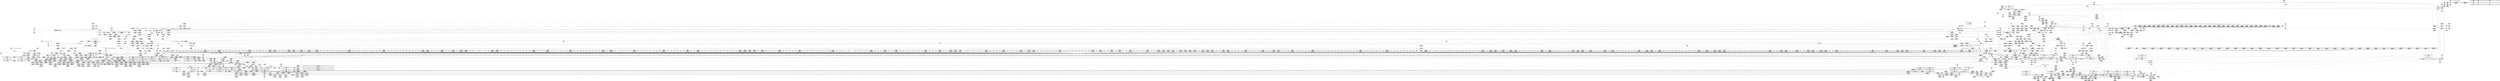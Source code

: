 digraph {
	CE0x572cad0 [shape=record,shape=Mrecord,label="{CE0x572cad0|aa_map_file_to_perms:tmp20|security/apparmor/include/file.h,205|*SummSink*}"]
	CE0x56dbe10 [shape=record,shape=Mrecord,label="{CE0x56dbe10|80:_i64,_:_CRE_1920,1928_|*MultipleSource*|security/apparmor/include/apparmor.h,117|*LoadInst*|security/apparmor/include/apparmor.h,117}"]
	CE0x56b9ef0 [shape=record,shape=Mrecord,label="{CE0x56b9ef0|80:_i64,_:_CRE_394,395_}"]
	CE0x5647a30 [shape=record,shape=Mrecord,label="{CE0x5647a30|file_inode:tmp|*SummSink*}"]
	CE0x5640b30 [shape=record,shape=Mrecord,label="{CE0x5640b30|i64*_getelementptr_inbounds_(_2_x_i64_,_2_x_i64_*___llvm_gcov_ctr55,_i64_0,_i64_0)|*Constant*|*SummSink*}"]
	CE0x56bd2a0 [shape=record,shape=Mrecord,label="{CE0x56bd2a0|80:_i64,_:_CRE_443,444_}"]
	CE0x56f4dc0 [shape=record,shape=Mrecord,label="{CE0x56f4dc0|aa_map_file_to_perms:or23|security/apparmor/include/file.h,211|*SummSink*}"]
	CE0x5726840 [shape=record,shape=Mrecord,label="{CE0x5726840|aa_map_file_to_perms:land.lhs.true}"]
	CE0x56d52a0 [shape=record,shape=Mrecord,label="{CE0x56d52a0|80:_i64,_:_CRE_1641,1642_}"]
	CE0x5697a70 [shape=record,shape=Mrecord,label="{CE0x5697a70|124:_i32,_128:_i64,_144:_i32,_192:_i32,_200:_%struct.aa_dfa*,_:_CRE_128,136_|*MultipleSource*|security/apparmor/lsm.c,395|security/apparmor/lsm.c,396}"]
	CE0x566a890 [shape=record,shape=Mrecord,label="{CE0x566a890|apparmor_file_open:tmp6|security/apparmor/lsm.c,382}"]
	CE0x56baf90 [shape=record,shape=Mrecord,label="{CE0x56baf90|80:_i64,_:_CRE_410,411_}"]
	CE0x56ef3d0 [shape=record,shape=Mrecord,label="{CE0x56ef3d0|aa_cred_profile:lnot|security/apparmor/include/context.h,100}"]
	CE0x56c84b0 [shape=record,shape=Mrecord,label="{CE0x56c84b0|80:_i64,_:_CRE_1237,1238_}"]
	CE0x56c5120 [shape=record,shape=Mrecord,label="{CE0x56c5120|80:_i64,_:_CRE_664,672_|*MultipleSource*|security/apparmor/include/apparmor.h,117|*LoadInst*|security/apparmor/include/apparmor.h,117}"]
	CE0x5694000 [shape=record,shape=Mrecord,label="{CE0x5694000|_ret_%struct.aa_profile*_%tmp34,_!dbg_!15510|security/apparmor/include/context.h,101}"]
	CE0x574b100 [shape=record,shape=Mrecord,label="{CE0x574b100|aa_map_file_to_perms:tmp34|security/apparmor/include/file.h,210}"]
	CE0x56acc90 [shape=record,shape=Mrecord,label="{CE0x56acc90|i32_15|*Constant*|*SummSink*}"]
	CE0x565fec0 [shape=record,shape=Mrecord,label="{CE0x565fec0|aa_cred_profile:entry|*SummSource*}"]
	CE0x56c95b0 [shape=record,shape=Mrecord,label="{CE0x56c95b0|80:_i64,_:_CRE_1253,1254_}"]
	"CONST[source:2(external),value:0(static)][purpose:{object}][SrcIdx:10]"
	CE0x5712e60 [shape=record,shape=Mrecord,label="{CE0x5712e60|aa_cred_profile:tmp15|security/apparmor/include/context.h,100|*SummSource*}"]
	CE0x56c8070 [shape=record,shape=Mrecord,label="{CE0x56c8070|80:_i64,_:_CRE_1233,1234_}"]
	CE0x561e790 [shape=record,shape=Mrecord,label="{CE0x561e790|i32_1|*Constant*|*SummSource*}"]
	CE0x5713530 [shape=record,shape=Mrecord,label="{CE0x5713530|aa_cred_profile:if.end}"]
	CE0x565da60 [shape=record,shape=Mrecord,label="{CE0x565da60|apparmor_file_open:tmp8|security/apparmor/lsm.c,383}"]
	CE0x574d550 [shape=record,shape=Mrecord,label="{CE0x574d550|aa_map_file_to_perms:tmp37|security/apparmor/include/file.h,211|*SummSink*}"]
	CE0x5623340 [shape=record,shape=Mrecord,label="{CE0x5623340|apparmor_file_open:if.end13}"]
	CE0x56c9280 [shape=record,shape=Mrecord,label="{CE0x56c9280|80:_i64,_:_CRE_1250,1251_}"]
	CE0x56ea590 [shape=record,shape=Mrecord,label="{CE0x56ea590|i64_3|*Constant*}"]
	CE0x56cc2d0 [shape=record,shape=Mrecord,label="{CE0x56cc2d0|80:_i64,_:_CRE_1314,1315_}"]
	CE0x56697c0 [shape=record,shape=Mrecord,label="{CE0x56697c0|i64_0|*Constant*}"]
	CE0x572a400 [shape=record,shape=Mrecord,label="{CE0x572a400|aa_map_file_to_perms:and9|security/apparmor/include/file.h,205}"]
	CE0x56b2af0 [shape=record,shape=Mrecord,label="{CE0x56b2af0|apparmor_file_open:tmp28|security/apparmor/lsm.c,407|*SummSource*}"]
	CE0x56ca270 [shape=record,shape=Mrecord,label="{CE0x56ca270|80:_i64,_:_CRE_1265,1266_}"]
	CE0x5722bb0 [shape=record,shape=Mrecord,label="{CE0x5722bb0|aa_cred_profile:tmp28|security/apparmor/include/context.h,100|*SummSource*}"]
	CE0x562f870 [shape=record,shape=Mrecord,label="{CE0x562f870|get_current:tmp1|*SummSource*}"]
	CE0x56c26a0 [shape=record,shape=Mrecord,label="{CE0x56c26a0|80:_i64,_:_CRE_598,599_}"]
	CE0x568e790 [shape=record,shape=Mrecord,label="{CE0x568e790|apparmor_file_open:tmp13|security/apparmor/lsm.c,390}"]
	CE0x5712760 [shape=record,shape=Mrecord,label="{CE0x5712760|aa_cred_profile:tmp15|security/apparmor/include/context.h,100}"]
	CE0x56cc710 [shape=record,shape=Mrecord,label="{CE0x56cc710|80:_i64,_:_CRE_1318,1319_}"]
	CE0x56cd3d0 [shape=record,shape=Mrecord,label="{CE0x56cd3d0|80:_i64,_:_CRE_1330,1331_}"]
	CE0x5685db0 [shape=record,shape=Mrecord,label="{CE0x5685db0|mediated_filesystem:s_flags|security/apparmor/include/apparmor.h,117}"]
	CE0x56d4800 [shape=record,shape=Mrecord,label="{CE0x56d4800|80:_i64,_:_CRE_1631,1632_}"]
	CE0x5736880 [shape=record,shape=Mrecord,label="{CE0x5736880|i64*_getelementptr_inbounds_(_19_x_i64_,_19_x_i64_*___llvm_gcov_ctr100,_i64_0,_i64_11)|*Constant*}"]
	CE0x56d25c0 [shape=record,shape=Mrecord,label="{CE0x56d25c0|80:_i64,_:_CRE_1384,1392_|*MultipleSource*|security/apparmor/include/apparmor.h,117|*LoadInst*|security/apparmor/include/apparmor.h,117}"]
	CE0x56c9060 [shape=record,shape=Mrecord,label="{CE0x56c9060|80:_i64,_:_CRE_1248,1249_}"]
	CE0x56b36a0 [shape=record,shape=Mrecord,label="{CE0x56b36a0|apparmor_file_open:tmp26|security/apparmor/lsm.c,406|*SummSink*}"]
	CE0x56c0230 [shape=record,shape=Mrecord,label="{CE0x56c0230|80:_i64,_:_CRE_563,564_}"]
	CE0x5738170 [shape=record,shape=Mrecord,label="{CE0x5738170|i64_9|*Constant*|*SummSource*}"]
	CE0x574b3a0 [shape=record,shape=Mrecord,label="{CE0x574b3a0|i64_15|*Constant*|*SummSink*}"]
	CE0x570ca60 [shape=record,shape=Mrecord,label="{CE0x570ca60|aa_cred_profile:tmp9|security/apparmor/include/context.h,100|*SummSink*}"]
	CE0x569db30 [shape=record,shape=Mrecord,label="{CE0x569db30|apparmor_file_open:tmp17|security/apparmor/lsm.c,396}"]
	CE0x5747780 [shape=record,shape=Mrecord,label="{CE0x5747780|i64*_getelementptr_inbounds_(_19_x_i64_,_19_x_i64_*___llvm_gcov_ctr100,_i64_0,_i64_14)|*Constant*}"]
	CE0x56bc4d0 [shape=record,shape=Mrecord,label="{CE0x56bc4d0|80:_i64,_:_CRE_430,431_}"]
	CE0x562bef0 [shape=record,shape=Mrecord,label="{CE0x562bef0|24:_%struct.dentry*,_32:_%struct.inode*,_128:_i32,_132:_i32,_456:_i8*,_:_CRE_14,15_}"]
	CE0x56c0390 [shape=record,shape=Mrecord,label="{CE0x56c0390|80:_i64,_:_CRE_565,566_}"]
	CE0x5669fe0 [shape=record,shape=Mrecord,label="{CE0x5669fe0|i64_0|*Constant*|*SummSource*}"]
	CE0x56c4790 [shape=record,shape=Mrecord,label="{CE0x56c4790|80:_i64,_:_CRE_629,630_}"]
	CE0x56d54c0 [shape=record,shape=Mrecord,label="{CE0x56d54c0|80:_i64,_:_CRE_1643,1644_}"]
	CE0x56ee550 [shape=record,shape=Mrecord,label="{CE0x56ee550|i64*_getelementptr_inbounds_(_2_x_i64_,_2_x_i64_*___llvm_gcov_ctr112,_i64_0,_i64_0)|*Constant*}"]
	CE0x56660a0 [shape=record,shape=Mrecord,label="{CE0x56660a0|apparmor_file_open:tmp10|security/apparmor/lsm.c,390}"]
	CE0x56c2e10 [shape=record,shape=Mrecord,label="{CE0x56c2e10|80:_i64,_:_CRE_605,606_}"]
	CE0x5736ba0 [shape=record,shape=Mrecord,label="{CE0x5736ba0|aa_map_file_to_perms:and2|security/apparmor/include/file.h,202|*SummSource*}"]
	CE0x571f3b0 [shape=record,shape=Mrecord,label="{CE0x571f3b0|aa_cred_profile:tmp23|security/apparmor/include/context.h,100}"]
	CE0x56d5b20 [shape=record,shape=Mrecord,label="{CE0x56d5b20|80:_i64,_:_CRE_1649,1650_}"]
	CE0x5697800 [shape=record,shape=Mrecord,label="{CE0x5697800|124:_i32,_128:_i64,_144:_i32,_192:_i32,_200:_%struct.aa_dfa*,_:_CRE_124,128_|*MultipleSource*|security/apparmor/lsm.c,395|security/apparmor/lsm.c,396}"]
	CE0x5641460 [shape=record,shape=Mrecord,label="{CE0x5641460|mediated_filesystem:tmp2|*SummSource*}"]
	CE0x56c60a0 [shape=record,shape=Mrecord,label="{CE0x56c60a0|80:_i64,_:_CRE_880,896_|*MultipleSource*|security/apparmor/include/apparmor.h,117|*LoadInst*|security/apparmor/include/apparmor.h,117}"]
	CE0x56ec3a0 [shape=record,shape=Mrecord,label="{CE0x56ec3a0|aa_map_file_to_perms:tmp16|security/apparmor/include/file.h,203}"]
	CE0x562f190 [shape=record,shape=Mrecord,label="{CE0x562f190|apparmor_file_open:return|*SummSource*}"]
	CE0x56b16d0 [shape=record,shape=Mrecord,label="{CE0x56b16d0|apparmor_file_open:retval.0|*SummSource*}"]
	CE0x56be070 [shape=record,shape=Mrecord,label="{CE0x56be070|80:_i64,_:_CRE_456,457_}"]
	CE0x5636e10 [shape=record,shape=Mrecord,label="{CE0x5636e10|GLOBAL:current_task|Global_var:current_task|*SummSink*}"]
	CE0x56c3030 [shape=record,shape=Mrecord,label="{CE0x56c3030|80:_i64,_:_CRE_607,608_}"]
	CE0x56ca9e0 [shape=record,shape=Mrecord,label="{CE0x56ca9e0|80:_i64,_:_CRE_1272,1273_}"]
	CE0x56b9730 [shape=record,shape=Mrecord,label="{CE0x56b9730|80:_i64,_:_CRE_376,380_|*MultipleSource*|security/apparmor/include/apparmor.h,117|*LoadInst*|security/apparmor/include/apparmor.h,117}"]
	CE0x5634880 [shape=record,shape=Mrecord,label="{CE0x5634880|i32_0|*Constant*|*SummSource*}"]
	CE0x569f540 [shape=record,shape=Mrecord,label="{CE0x569f540|aa_cred_profile:lor.rhs|*SummSource*}"]
	CE0x5693bd0 [shape=record,shape=Mrecord,label="{CE0x5693bd0|aa_cred_profile:cred|Function::aa_cred_profile&Arg::cred::|*SummSource*}"]
	CE0x563fcb0 [shape=record,shape=Mrecord,label="{CE0x563fcb0|i32_2|*Constant*}"]
	CE0x56f4710 [shape=record,shape=Mrecord,label="{CE0x56f4710|i64_0|*Constant*}"]
	CE0x56ab3b0 [shape=record,shape=Mrecord,label="{CE0x56ab3b0|aa_path_perm:entry|*SummSource*}"]
	CE0x5687d80 [shape=record,shape=Mrecord,label="{CE0x5687d80|mediated_filesystem:tmp|*SummSource*}"]
	CE0x56e0ed0 [shape=record,shape=Mrecord,label="{CE0x56e0ed0|i64*_getelementptr_inbounds_(_2_x_i64_,_2_x_i64_*___llvm_gcov_ctr112,_i64_0,_i64_0)|*Constant*|*SummSource*}"]
	CE0x569e490 [shape=record,shape=Mrecord,label="{CE0x569e490|apparmor_file_open:tmp19|security/apparmor/lsm.c,396|*SummSource*}"]
	CE0x56f37b0 [shape=record,shape=Mrecord,label="{CE0x56f37b0|GLOBAL:__llvm_gcov_ctr100|Global_var:__llvm_gcov_ctr100|*SummSource*}"]
	CE0x56d78e0 [shape=record,shape=Mrecord,label="{CE0x56d78e0|80:_i64,_:_CRE_1677,1678_}"]
	CE0x56ca8d0 [shape=record,shape=Mrecord,label="{CE0x56ca8d0|80:_i64,_:_CRE_1271,1272_}"]
	CE0x56647c0 [shape=record,shape=Mrecord,label="{CE0x56647c0|apparmor_file_open:bf.cast|security/apparmor/lsm.c,390}"]
	CE0x56d9880 [shape=record,shape=Mrecord,label="{CE0x56d9880|80:_i64,_:_CRE_1784,1792_|*MultipleSource*|security/apparmor/include/apparmor.h,117|*LoadInst*|security/apparmor/include/apparmor.h,117}"]
	CE0x562a400 [shape=record,shape=Mrecord,label="{CE0x562a400|apparmor_file_open:if.then6|*SummSource*}"]
	CE0x5667a20 [shape=record,shape=Mrecord,label="{CE0x5667a20|apparmor_file_open:call2|security/apparmor/lsm.c,390}"]
	CE0x56e10f0 [shape=record,shape=Mrecord,label="{CE0x56e10f0|i64*_getelementptr_inbounds_(_2_x_i64_,_2_x_i64_*___llvm_gcov_ctr112,_i64_0,_i64_1)|*Constant*|*SummSink*}"]
	CE0x573aab0 [shape=record,shape=Mrecord,label="{CE0x573aab0|aa_map_file_to_perms:if.then}"]
	CE0x56c15a0 [shape=record,shape=Mrecord,label="{CE0x56c15a0|80:_i64,_:_CRE_582,583_}"]
	CE0x5746f00 [shape=record,shape=Mrecord,label="{CE0x5746f00|aa_map_file_to_perms:tmp30|security/apparmor/include/file.h,208|*SummSource*}"]
	CE0x565b8f0 [shape=record,shape=Mrecord,label="{CE0x565b8f0|apparmor_file_open:i_uid|security/apparmor/lsm.c,398}"]
	CE0x56426f0 [shape=record,shape=Mrecord,label="{CE0x56426f0|apparmor_file_open:cond|security/apparmor/lsm.c, 398|*SummSink*}"]
	CE0x5686770 [shape=record,shape=Mrecord,label="{CE0x5686770|GLOBAL:llvm.expect.i64|*Constant*|*SummSink*}"]
	CE0x5626520 [shape=record,shape=Mrecord,label="{CE0x5626520|apparmor_file_open:bf.load|security/apparmor/lsm.c,390|*SummSink*}"]
	CE0x56c1d10 [shape=record,shape=Mrecord,label="{CE0x56c1d10|80:_i64,_:_CRE_589,590_}"]
	CE0x562bb00 [shape=record,shape=Mrecord,label="{CE0x562bb00|i64*_getelementptr_inbounds_(_12_x_i64_,_12_x_i64_*___llvm_gcov_ctr99,_i64_0,_i64_3)|*Constant*|*SummSink*}"]
	CE0x5692b10 [shape=record,shape=Mrecord,label="{CE0x5692b10|_call_void_mcount()_#2|*SummSink*}"]
	CE0x56e4ac0 [shape=record,shape=Mrecord,label="{CE0x56e4ac0|128:_i8*,_:_CRE_96,104_|*MultipleSource*|Function::aa_cred_profile&Arg::cred::|Function::apparmor_file_open&Arg::cred::|security/apparmor/include/context.h,99}"]
	CE0x5667a90 [shape=record,shape=Mrecord,label="{CE0x5667a90|apparmor_file_open:call2|security/apparmor/lsm.c,390|*SummSource*}"]
	CE0x571c7e0 [shape=record,shape=Mrecord,label="{CE0x571c7e0|i64*_getelementptr_inbounds_(_16_x_i64_,_16_x_i64_*___llvm_gcov_ctr46,_i64_0,_i64_9)|*Constant*|*SummSink*}"]
	CE0x56bd080 [shape=record,shape=Mrecord,label="{CE0x56bd080|80:_i64,_:_CRE_441,442_}"]
	CE0x568be70 [shape=record,shape=Mrecord,label="{CE0x568be70|apparmor_file_open:tmp23|security/apparmor/lsm.c,398|*SummSource*}"]
	CE0x56809e0 [shape=record,shape=Mrecord,label="{CE0x56809e0|i32_8|*Constant*|*SummSink*}"]
	CE0x56ed960 [shape=record,shape=Mrecord,label="{CE0x56ed960|i1_true|*Constant*|*SummSource*}"]
	CE0x56c6e60 [shape=record,shape=Mrecord,label="{CE0x56c6e60|80:_i64,_:_CRE_1216,1217_}"]
	CE0x5688b20 [shape=record,shape=Mrecord,label="{CE0x5688b20|aa_cred_profile:tmp7|security/apparmor/include/context.h,100|*SummSink*}"]
	CE0x56f1640 [shape=record,shape=Mrecord,label="{CE0x56f1640|aa_cred_profile:lnot2|security/apparmor/include/context.h,100|*SummSource*}"]
	CE0x573fc90 [shape=record,shape=Mrecord,label="{CE0x573fc90|aa_map_file_to_perms:tobool10|security/apparmor/include/file.h,205|*SummSource*}"]
	CE0x56d46f0 [shape=record,shape=Mrecord,label="{CE0x56d46f0|80:_i64,_:_CRE_1630,1631_}"]
	CE0x570ff30 [shape=record,shape=Mrecord,label="{CE0x570ff30|aa_cred_profile:tmp6|security/apparmor/include/context.h,100|*SummSource*}"]
	CE0x5749b40 [shape=record,shape=Mrecord,label="{CE0x5749b40|i32_64|*Constant*|*SummSource*}"]
	CE0x5691860 [shape=record,shape=Mrecord,label="{CE0x5691860|apparmor_file_open:tmp14|security/apparmor/lsm.c,391}"]
	CE0x5732d60 [shape=record,shape=Mrecord,label="{CE0x5732d60|aa_map_file_to_perms:and7|security/apparmor/include/file.h,205}"]
	CE0x56e8ee0 [shape=record,shape=Mrecord,label="{CE0x56e8ee0|aa_cred_profile:tmp16|security/apparmor/include/context.h,100|*SummSink*}"]
	CE0x56cc3e0 [shape=record,shape=Mrecord,label="{CE0x56cc3e0|80:_i64,_:_CRE_1315,1316_}"]
	CE0x573b2f0 [shape=record,shape=Mrecord,label="{CE0x573b2f0|aa_map_file_to_perms:tobool10|security/apparmor/include/file.h,205}"]
	CE0x56b0290 [shape=record,shape=Mrecord,label="{CE0x56b0290|apparmor_file_open:allow12|security/apparmor/lsm.c,403|*SummSource*}"]
	CE0x568a470 [shape=record,shape=Mrecord,label="{CE0x568a470|80:_i64,_:_CRE_1346,1347_}"]
	CE0x5689600 [shape=record,shape=Mrecord,label="{CE0x5689600|mediated_filesystem:tmp3|*SummSource*}"]
	CE0x569e1b0 [shape=record,shape=Mrecord,label="{CE0x569e1b0|apparmor_file_open:tmp19|security/apparmor/lsm.c,396}"]
	CE0x56c09f0 [shape=record,shape=Mrecord,label="{CE0x56c09f0|80:_i64,_:_CRE_571,572_}"]
	CE0x568d780 [shape=record,shape=Mrecord,label="{CE0x568d780|GLOBAL:aa_map_file_to_perms|*Constant*}"]
	CE0x56b9920 [shape=record,shape=Mrecord,label="{CE0x56b9920|80:_i64,_:_CRE_384,388_|*MultipleSource*|security/apparmor/include/apparmor.h,117|*LoadInst*|security/apparmor/include/apparmor.h,117}"]
	CE0x56c4240 [shape=record,shape=Mrecord,label="{CE0x56c4240|80:_i64,_:_CRE_624,625_}"]
	CE0x57423c0 [shape=record,shape=Mrecord,label="{CE0x57423c0|aa_map_file_to_perms:tmp12|security/apparmor/include/file.h,202|*SummSource*}"]
	CE0x56ad260 [shape=record,shape=Mrecord,label="{CE0x56ad260|aa_path_perm:profile|Function::aa_path_perm&Arg::profile::|*SummSource*}"]
	CE0x56d56e0 [shape=record,shape=Mrecord,label="{CE0x56d56e0|80:_i64,_:_CRE_1645,1646_}"]
	CE0x56e99c0 [shape=record,shape=Mrecord,label="{CE0x56e99c0|aa_cred_profile:do.body6|*SummSink*}"]
	CE0x56ca380 [shape=record,shape=Mrecord,label="{CE0x56ca380|80:_i64,_:_CRE_1266,1267_}"]
	CE0x572f7d0 [shape=record,shape=Mrecord,label="{CE0x572f7d0|aa_map_file_to_perms:tmp23|security/apparmor/include/file.h,205}"]
	CE0x5681fd0 [shape=record,shape=Mrecord,label="{CE0x5681fd0|i64*_getelementptr_inbounds_(_2_x_i64_,_2_x_i64_*___llvm_gcov_ctr55,_i64_0,_i64_1)|*Constant*|*SummSink*}"]
	CE0x5663b40 [shape=record,shape=Mrecord,label="{CE0x5663b40|apparmor_file_open:in_execve|security/apparmor/lsm.c,390|*SummSink*}"]
	CE0x5640520 [shape=record,shape=Mrecord,label="{CE0x5640520|mediated_filesystem:bb}"]
	CE0x56e9fd0 [shape=record,shape=Mrecord,label="{CE0x56e9fd0|aa_cred_profile:do.end}"]
	CE0x569d6f0 [shape=record,shape=Mrecord,label="{CE0x569d6f0|i64_7|*Constant*}"]
	CE0x569ebd0 [shape=record,shape=Mrecord,label="{CE0x569ebd0|i64*_getelementptr_inbounds_(_12_x_i64_,_12_x_i64_*___llvm_gcov_ctr99,_i64_0,_i64_9)|*Constant*|*SummSource*}"]
	CE0x56b85c0 [shape=record,shape=Mrecord,label="{CE0x56b85c0|80:_i64,_:_CRE_304,312_|*MultipleSource*|security/apparmor/include/apparmor.h,117|*LoadInst*|security/apparmor/include/apparmor.h,117}"]
	"CONST[source:2(external),value:0(static)][purpose:{operation}][SrcIdx:1]"
	CE0x57203c0 [shape=record,shape=Mrecord,label="{CE0x57203c0|aa_cred_profile:tmp24|security/apparmor/include/context.h,100}"]
	CE0x56bb920 [shape=record,shape=Mrecord,label="{CE0x56bb920|80:_i64,_:_CRE_419,420_}"]
	CE0x56a3850 [shape=record,shape=Mrecord,label="{CE0x56a3850|aa_cred_profile:tmp17|security/apparmor/include/context.h,100|*SummSource*}"]
	CE0x562f680 [shape=record,shape=Mrecord,label="{CE0x562f680|apparmor_file_open:tmp1|*SummSink*}"]
	CE0x5665100 [shape=record,shape=Mrecord,label="{CE0x5665100|i64_5|*Constant*}"]
	CE0x5741920 [shape=record,shape=Mrecord,label="{CE0x5741920|aa_map_file_to_perms:tobool3|security/apparmor/include/file.h,202|*SummSink*}"]
	CE0x562aa40 [shape=record,shape=Mrecord,label="{CE0x562aa40|apparmor_file_open:file|Function::apparmor_file_open&Arg::file::|*SummSource*}"]
	CE0x5663cc0 [shape=record,shape=Mrecord,label="{CE0x5663cc0|apparmor_file_open:in_execve|security/apparmor/lsm.c,390}"]
	CE0x57327c0 [shape=record,shape=Mrecord,label="{CE0x57327c0|_call_void_mcount()_#2|*SummSource*}"]
	CE0x56918d0 [shape=record,shape=Mrecord,label="{CE0x56918d0|apparmor_file_open:tmp14|security/apparmor/lsm.c,391|*SummSource*}"]
	CE0x56923e0 [shape=record,shape=Mrecord,label="{CE0x56923e0|_ret_i32_%retval.0,_!dbg_!15508|security/apparmor/lsm.c,407|*SummSource*}"]
	CE0x5690900 [shape=record,shape=Mrecord,label="{CE0x5690900|apparmor_file_open:allow|security/apparmor/lsm.c,391|*SummSink*}"]
	CE0x56cbe90 [shape=record,shape=Mrecord,label="{CE0x56cbe90|80:_i64,_:_CRE_1310,1311_}"]
	CE0x56da040 [shape=record,shape=Mrecord,label="{CE0x56da040|80:_i64,_:_CRE_1816,1824_|*MultipleSource*|security/apparmor/include/apparmor.h,117|*LoadInst*|security/apparmor/include/apparmor.h,117}"]
	CE0x56c5eb0 [shape=record,shape=Mrecord,label="{CE0x56c5eb0|80:_i64,_:_CRE_736,880_|*MultipleSource*|security/apparmor/include/apparmor.h,117|*LoadInst*|security/apparmor/include/apparmor.h,117}"]
	CE0x56ae7e0 [shape=record,shape=Mrecord,label="{CE0x56ae7e0|aa_path_perm:cond|Function::aa_path_perm&Arg::cond::|*SummSink*}"]
	CE0x5686e30 [shape=record,shape=Mrecord,label="{CE0x5686e30|80:_i64,_:_CRE_16,20_|*MultipleSource*|security/apparmor/include/apparmor.h,117|*LoadInst*|security/apparmor/include/apparmor.h,117}"]
	CE0x570e650 [shape=record,shape=Mrecord,label="{CE0x570e650|aa_cred_profile:if.then|*SummSink*}"]
	CE0x563d7d0 [shape=record,shape=Mrecord,label="{CE0x563d7d0|24:_%struct.dentry*,_32:_%struct.inode*,_128:_i32,_132:_i32,_456:_i8*,_:_CRE_11,12_}"]
	CE0x5634f00 [shape=record,shape=Mrecord,label="{CE0x5634f00|i32_14|*Constant*|*SummSink*}"]
	CE0x5699ae0 [shape=record,shape=Mrecord,label="{CE0x5699ae0|124:_i32,_128:_i64,_144:_i32,_192:_i32,_200:_%struct.aa_dfa*,_:_CRE_248,256_|*MultipleSource*|security/apparmor/lsm.c,395|security/apparmor/lsm.c,396}"]
	CE0x57466f0 [shape=record,shape=Mrecord,label="{CE0x57466f0|aa_map_file_to_perms:tmp29|security/apparmor/include/file.h,208}"]
	CE0x56d79f0 [shape=record,shape=Mrecord,label="{CE0x56d79f0|80:_i64,_:_CRE_1678,1679_}"]
	CE0x562f0c0 [shape=record,shape=Mrecord,label="{CE0x562f0c0|24:_%struct.dentry*,_32:_%struct.inode*,_128:_i32,_132:_i32,_456:_i8*,_:_CRE_10,11_}"]
	CE0x56ef9c0 [shape=record,shape=Mrecord,label="{CE0x56ef9c0|aa_cred_profile:tmp13}"]
	CE0x56a0cc0 [shape=record,shape=Mrecord,label="{CE0x56a0cc0|aa_cred_profile:do.body5}"]
	CE0x56c5ad0 [shape=record,shape=Mrecord,label="{CE0x56c5ad0|80:_i64,_:_CRE_712,720_|*MultipleSource*|security/apparmor/include/apparmor.h,117|*LoadInst*|security/apparmor/include/apparmor.h,117}"]
	CE0x56d6e40 [shape=record,shape=Mrecord,label="{CE0x56d6e40|80:_i64,_:_CRE_1667,1668_}"]
	CE0x56adab0 [shape=record,shape=Mrecord,label="{CE0x56adab0|aa_path_perm:flags|Function::aa_path_perm&Arg::flags::}"]
	CE0x568aad0 [shape=record,shape=Mrecord,label="{CE0x568aad0|80:_i64,_:_CRE_1352,1353_}"]
	CE0x5689d00 [shape=record,shape=Mrecord,label="{CE0x5689d00|80:_i64,_:_CRE_1339,1340_}"]
	CE0x5692a70 [shape=record,shape=Mrecord,label="{CE0x5692a70|_call_void_mcount()_#2|*SummSource*}"]
	CE0x56b2e00 [shape=record,shape=Mrecord,label="{CE0x56b2e00|apparmor_file_open:tmp28|security/apparmor/lsm.c,407|*SummSink*}"]
	CE0x5681190 [shape=record,shape=Mrecord,label="{CE0x5681190|mediated_filesystem:tmp4|*LoadInst*|security/apparmor/include/apparmor.h,117}"]
	CE0x51ed6a0 [shape=record,shape=Mrecord,label="{CE0x51ed6a0|_call_void_mcount()_#2|*SummSink*}"]
	CE0x5713d50 [shape=record,shape=Mrecord,label="{CE0x5713d50|GLOBAL:__llvm_gcov_ctr46|Global_var:__llvm_gcov_ctr46|*SummSource*}"]
	CE0x56c4460 [shape=record,shape=Mrecord,label="{CE0x56c4460|80:_i64,_:_CRE_626,627_}"]
	CE0x56dd360 [shape=record,shape=Mrecord,label="{CE0x56dd360|mediated_filesystem:tmp5|security/apparmor/include/apparmor.h,117|*SummSink*}"]
	CE0x56f5aa0 [shape=record,shape=Mrecord,label="{CE0x56f5aa0|aa_map_file_to_perms:tmp39|security/apparmor/include/file.h,213|*SummSink*}"]
	CE0x56692e0 [shape=record,shape=Mrecord,label="{CE0x56692e0|apparmor_file_open:call1|security/apparmor/lsm.c,382|*SummSink*}"]
	CE0x569a230 [shape=record,shape=Mrecord,label="{CE0x569a230|124:_i32,_128:_i64,_144:_i32,_192:_i32,_200:_%struct.aa_dfa*,_:_CRE_272,528_|*MultipleSource*|security/apparmor/lsm.c,395|security/apparmor/lsm.c,396}"]
	CE0x5728180 [shape=record,shape=Mrecord,label="{CE0x5728180|i32_-3|*Constant*|*SummSink*}"]
	CE0x56dc3e0 [shape=record,shape=Mrecord,label="{CE0x56dc3e0|80:_i64,_:_CRE_2112,2120_|*MultipleSource*|security/apparmor/include/apparmor.h,117|*LoadInst*|security/apparmor/include/apparmor.h,117}"]
	CE0x561d6b0 [shape=record,shape=Mrecord,label="{CE0x561d6b0|apparmor_file_open:entry}"]
	CE0x56e7a10 [shape=record,shape=Mrecord,label="{CE0x56e7a10|aa_cred_profile:tmp|*SummSource*}"]
	CE0x56d8270 [shape=record,shape=Mrecord,label="{CE0x56d8270|80:_i64,_:_CRE_1686,1687_}"]
	CE0x56d5190 [shape=record,shape=Mrecord,label="{CE0x56d5190|80:_i64,_:_CRE_1640,1641_}"]
	CE0x56e5980 [shape=record,shape=Mrecord,label="{CE0x56e5980|128:_i8*,_:_CRE_24,28_|*MultipleSource*|Function::aa_cred_profile&Arg::cred::|Function::apparmor_file_open&Arg::cred::|security/apparmor/include/context.h,99}"]
	CE0x571f780 [shape=record,shape=Mrecord,label="{CE0x571f780|aa_cred_profile:tmp23|security/apparmor/include/context.h,100|*SummSink*}"]
	CE0x57204a0 [shape=record,shape=Mrecord,label="{CE0x57204a0|aa_cred_profile:tmp24|security/apparmor/include/context.h,100|*SummSink*}"]
	CE0x56642b0 [shape=record,shape=Mrecord,label="{CE0x56642b0|apparmor_file_open:bf.load|security/apparmor/lsm.c,390|*SummSource*}"]
	CE0x56641a0 [shape=record,shape=Mrecord,label="{CE0x56641a0|apparmor_file_open:bf.load|security/apparmor/lsm.c,390}"]
	CE0x56617f0 [shape=record,shape=Mrecord,label="{CE0x56617f0|aa_cred_profile:tmp20|security/apparmor/include/context.h,100|*SummSource*}"]
	CE0x56c1f30 [shape=record,shape=Mrecord,label="{CE0x56c1f30|80:_i64,_:_CRE_591,592_}"]
	CE0x5689f20 [shape=record,shape=Mrecord,label="{CE0x5689f20|80:_i64,_:_CRE_1341,1342_}"]
	CE0x569ea30 [shape=record,shape=Mrecord,label="{CE0x569ea30|apparmor_file_open:tmp20|security/apparmor/lsm.c,396|*SummSink*}"]
	CE0x570ecc0 [shape=record,shape=Mrecord,label="{CE0x570ecc0|aa_cred_profile:tmp4|*LoadInst*|security/apparmor/include/context.h,99}"]
	CE0x563f120 [shape=record,shape=Mrecord,label="{CE0x563f120|get_current:tmp|*SummSource*}"]
	CE0x570e560 [shape=record,shape=Mrecord,label="{CE0x570e560|aa_cred_profile:if.then|*SummSource*}"]
	CE0x5727070 [shape=record,shape=Mrecord,label="{CE0x5727070|aa_map_file_to_perms:if.then11}"]
	"CONST[source:1(input),value:2(dynamic)][purpose:{subject}][SrcIdx:16]"
	CE0x5622490 [shape=record,shape=Mrecord,label="{CE0x5622490|apparmor_file_open:if.end|*SummSource*}"]
	CE0x56845c0 [shape=record,shape=Mrecord,label="{CE0x56845c0|80:_i64,_:_CRE_192,200_|*MultipleSource*|security/apparmor/include/apparmor.h,117|*LoadInst*|security/apparmor/include/apparmor.h,117}"]
	CE0x562a750 [shape=record,shape=Mrecord,label="{CE0x562a750|apparmor_file_open:tmp7|security/apparmor/lsm.c,382|*SummSink*}"]
	CE0x56684b0 [shape=record,shape=Mrecord,label="{CE0x56684b0|GLOBAL:file_inode|*Constant*|*SummSource*}"]
	CE0x56d23a0 [shape=record,shape=Mrecord,label="{CE0x56d23a0|80:_i64,_:_CRE_1375,1376_}"]
	CE0x56d92b0 [shape=record,shape=Mrecord,label="{CE0x56d92b0|80:_i64,_:_CRE_1760,1764_|*MultipleSource*|security/apparmor/include/apparmor.h,117|*LoadInst*|security/apparmor/include/apparmor.h,117}"]
	"CONST[source:2(external),value:0(static)][purpose:{operation}][SrcIdx:4]"
	CE0x5712ae0 [shape=record,shape=Mrecord,label="{CE0x5712ae0|aa_cred_profile:tmp14|security/apparmor/include/context.h,100|*SummSink*}"]
	CE0x571eed0 [shape=record,shape=Mrecord,label="{CE0x571eed0|aa_map_file_to_perms:if.then22|*SummSource*}"]
	CE0x569d890 [shape=record,shape=Mrecord,label="{CE0x569d890|i64_7|*Constant*|*SummSource*}"]
	CE0x5683830 [shape=record,shape=Mrecord,label="{CE0x5683830|80:_i64,_:_CRE_132,136_|*MultipleSource*|security/apparmor/include/apparmor.h,117|*LoadInst*|security/apparmor/include/apparmor.h,117}"]
	CE0x56c6d50 [shape=record,shape=Mrecord,label="{CE0x56c6d50|80:_i64,_:_CRE_1215,1216_}"]
	CE0x56c2150 [shape=record,shape=Mrecord,label="{CE0x56c2150|80:_i64,_:_CRE_593,594_}"]
	CE0x56ae2a0 [shape=record,shape=Mrecord,label="{CE0x56ae2a0|aa_path_perm:request|Function::aa_path_perm&Arg::request::|*SummSink*}"]
	CE0x5694c70 [shape=record,shape=Mrecord,label="{CE0x5694c70|apparmor_file_open:mode|security/apparmor/lsm.c,396}"]
	CE0x5699fc0 [shape=record,shape=Mrecord,label="{CE0x5699fc0|124:_i32,_128:_i64,_144:_i32,_192:_i32,_200:_%struct.aa_dfa*,_:_CRE_264,268_|*MultipleSource*|security/apparmor/lsm.c,395|security/apparmor/lsm.c,396}"]
	CE0x56cc4f0 [shape=record,shape=Mrecord,label="{CE0x56cc4f0|80:_i64,_:_CRE_1316,1317_}"]
	CE0x56ac400 [shape=record,shape=Mrecord,label="{CE0x56ac400|i64*_getelementptr_inbounds_(_16_x_i64_,_16_x_i64_*___llvm_gcov_ctr46,_i64_0,_i64_8)|*Constant*}"]
	CE0x5680370 [shape=record,shape=Mrecord,label="{CE0x5680370|_call_void_mcount()_#2|*SummSource*}"]
	CE0x56ba1c0 [shape=record,shape=Mrecord,label="{CE0x56ba1c0|80:_i64,_:_CRE_397,398_}"]
	CE0x56ba4f0 [shape=record,shape=Mrecord,label="{CE0x56ba4f0|80:_i64,_:_CRE_400,401_}"]
	CE0x562c340 [shape=record,shape=Mrecord,label="{CE0x562c340|24:_%struct.dentry*,_32:_%struct.inode*,_128:_i32,_132:_i32,_456:_i8*,_:_CRE_16,24_|*MultipleSource*|Function::apparmor_file_open&Arg::file::|security/apparmor/lsm.c,378}"]
	CE0x56b33a0 [shape=record,shape=Mrecord,label="{CE0x56b33a0|apparmor_file_open:tmp26|security/apparmor/lsm.c,406}"]
	CE0x56acfd0 [shape=record,shape=Mrecord,label="{CE0x56acfd0|aa_path_perm:op|Function::aa_path_perm&Arg::op::|*SummSource*}"]
	CE0x568d820 [shape=record,shape=Mrecord,label="{CE0x568d820|apparmor_file_open:f_path|security/apparmor/lsm.c,400}"]
	CE0x5735030 [shape=record,shape=Mrecord,label="{CE0x5735030|aa_map_file_to_perms:tmp3|*LoadInst*|security/apparmor/include/file.h,200}"]
	CE0x5713bd0 [shape=record,shape=Mrecord,label="{CE0x5713bd0|GLOBAL:__llvm_gcov_ctr46|Global_var:__llvm_gcov_ctr46}"]
	CE0x5623830 [shape=record,shape=Mrecord,label="{CE0x5623830|apparmor_file_open:if.end}"]
	CE0x5661f40 [shape=record,shape=Mrecord,label="{CE0x5661f40|_call_void_asm_sideeffect_1:_09ud2_0A.pushsection___bug_table,_22a_22_0A2:_09.long_1b_-_2b,_$_0:c_-_2b_0A_09.word_$_1:c_,_0_0A_09.org_2b+$_2:c_0A.popsection_,_i,i,i,_dirflag_,_fpsr_,_flags_(i8*_getelementptr_inbounds_(_36_x_i8_,_36_x_i8_*_.str12,_i32_0,_i32_0),_i32_100,_i64_12)_#2,_!dbg_!15490,_!srcloc_!15493|security/apparmor/include/context.h,100}"]
	CE0x57324f0 [shape=record,shape=Mrecord,label="{CE0x57324f0|aa_map_file_to_perms:tmp1|*SummSource*}"]
	CE0x568c120 [shape=record,shape=Mrecord,label="{CE0x568c120|apparmor_file_open:tmp24|security/apparmor/lsm.c,398|*SummSource*}"]
	CE0x5689420 [shape=record,shape=Mrecord,label="{CE0x5689420|mediated_filesystem:tmp3}"]
	CE0x5695080 [shape=record,shape=Mrecord,label="{CE0x5695080|124:_i32,_128:_i64,_144:_i32,_192:_i32,_200:_%struct.aa_dfa*,_:_CRE_16,24_|*MultipleSource*|security/apparmor/lsm.c,395|security/apparmor/lsm.c,396}"]
	CE0x5725e20 [shape=record,shape=Mrecord,label="{CE0x5725e20|aa_cred_profile:profile11|security/apparmor/include/context.h,101}"]
	CE0x5723770 [shape=record,shape=Mrecord,label="{CE0x5723770|i64*_getelementptr_inbounds_(_16_x_i64_,_16_x_i64_*___llvm_gcov_ctr46,_i64_0,_i64_14)|*Constant*|*SummSource*}"]
	CE0x570bbb0 [shape=record,shape=Mrecord,label="{CE0x570bbb0|i64*_getelementptr_inbounds_(_16_x_i64_,_16_x_i64_*___llvm_gcov_ctr46,_i64_0,_i64_4)|*Constant*|*SummSource*}"]
	CE0x568b8a0 [shape=record,shape=Mrecord,label="{CE0x568b8a0|80:_i64,_:_CRE_1365,1366_}"]
	CE0x56bb4e0 [shape=record,shape=Mrecord,label="{CE0x56bb4e0|80:_i64,_:_CRE_415,416_}"]
	CE0x5685160 [shape=record,shape=Mrecord,label="{CE0x5685160|80:_i64,_:_CRE_248,252_|*MultipleSource*|security/apparmor/include/apparmor.h,117|*LoadInst*|security/apparmor/include/apparmor.h,117}"]
	CE0x5665610 [shape=record,shape=Mrecord,label="{CE0x5665610|apparmor_file_open:tobool|security/apparmor/lsm.c,390|*SummSink*}"]
	CE0x56b69e0 [shape=record,shape=Mrecord,label="{CE0x56b69e0|i8*_getelementptr_inbounds_(_36_x_i8_,_36_x_i8_*_.str12,_i32_0,_i32_0)|*Constant*}"]
	CE0x5688e90 [shape=record,shape=Mrecord,label="{CE0x5688e90|mediated_filesystem:bb|*SummSink*}"]
	CE0x5721840 [shape=record,shape=Mrecord,label="{CE0x5721840|aa_cred_profile:tmp26|security/apparmor/include/context.h,100|*SummSource*}"]
	CE0x5723e80 [shape=record,shape=Mrecord,label="{CE0x5723e80|aa_cred_profile:tmp30|security/apparmor/include/context.h,100}"]
	CE0x56f4ce0 [shape=record,shape=Mrecord,label="{CE0x56f4ce0|aa_map_file_to_perms:or23|security/apparmor/include/file.h,211}"]
	CE0x56e9500 [shape=record,shape=Mrecord,label="{CE0x56e9500|aa_cred_profile:tmp5|security/apparmor/include/context.h,99|*SummSource*}"]
	CE0x5691b60 [shape=record,shape=Mrecord,label="{CE0x5691b60|apparmor_file_open:tmp29|security/apparmor/lsm.c,407|*SummSource*}"]
	CE0x5726ef0 [shape=record,shape=Mrecord,label="{CE0x5726ef0|aa_map_file_to_perms:land.lhs.true|*SummSink*}"]
	CE0x569df30 [shape=record,shape=Mrecord,label="{CE0x569df30|apparmor_file_open:tmp18|security/apparmor/lsm.c,396|*SummSource*}"]
	CE0x56d65c0 [shape=record,shape=Mrecord,label="{CE0x56d65c0|80:_i64,_:_CRE_1659,1660_}"]
	CE0x5642400 [shape=record,shape=Mrecord,label="{CE0x5642400|_call_void_mcount()_#2|*SummSink*}"]
	CE0x56ba930 [shape=record,shape=Mrecord,label="{CE0x56ba930|80:_i64,_:_CRE_404,405_}"]
	CE0x56d36b0 [shape=record,shape=Mrecord,label="{CE0x56d36b0|80:_i64,_:_CRE_1616,1617_}"]
	CE0x56c3250 [shape=record,shape=Mrecord,label="{CE0x56c3250|80:_i64,_:_CRE_609,610_}"]
	CE0x5748de0 [shape=record,shape=Mrecord,label="{CE0x5748de0|aa_map_file_to_perms:or18|security/apparmor/include/file.h,209}"]
	CE0x56f5da0 [shape=record,shape=Mrecord,label="{CE0x56f5da0|aa_map_file_to_perms:tmp40|security/apparmor/include/file.h,213|*SummSource*}"]
	CE0x562a620 [shape=record,shape=Mrecord,label="{CE0x562a620|apparmor_file_open:tmp7|security/apparmor/lsm.c,382|*SummSource*}"]
	CE0x56ad5c0 [shape=record,shape=Mrecord,label="{CE0x56ad5c0|aa_path_perm:path|Function::aa_path_perm&Arg::path::}"]
	CE0x56bb2c0 [shape=record,shape=Mrecord,label="{CE0x56bb2c0|80:_i64,_:_CRE_413,414_}"]
	CE0x5669d40 [shape=record,shape=Mrecord,label="{CE0x5669d40|GLOBAL:__llvm_gcov_ctr99|Global_var:__llvm_gcov_ctr99|*SummSource*}"]
	CE0x56aaa90 [shape=record,shape=Mrecord,label="{CE0x56aaa90|GLOBAL:llvm.expect.i64|*Constant*|*SummSource*}"]
	CE0x56d3cb0 [shape=record,shape=Mrecord,label="{CE0x56d3cb0|80:_i64,_:_CRE_1620,1621_}"]
	CE0x56aee00 [shape=record,shape=Mrecord,label="{CE0x56aee00|apparmor_file_open:call11|security/apparmor/lsm.c,403|*SummSink*}"]
	CE0x56a3440 [shape=record,shape=Mrecord,label="{CE0x56a3440|i32_1024|*Constant*|*SummSource*}"]
	CE0x56902d0 [shape=record,shape=Mrecord,label="{CE0x56902d0|apparmor_file_open:tmp15|security/apparmor/lsm.c,391|*SummSource*}"]
	CE0x5692bd0 [shape=record,shape=Mrecord,label="{CE0x5692bd0|get_current:tmp4|./arch/x86/include/asm/current.h,14}"]
	CE0x5744900 [shape=record,shape=Mrecord,label="{CE0x5744900|aa_map_file_to_perms:and15|security/apparmor/include/file.h,208|*SummSink*}"]
	CE0x5735d60 [shape=record,shape=Mrecord,label="{CE0x5735d60|i64*_getelementptr_inbounds_(_19_x_i64_,_19_x_i64_*___llvm_gcov_ctr100,_i64_0,_i64_6)|*Constant*|*SummSink*}"]
	CE0x56d7b00 [shape=record,shape=Mrecord,label="{CE0x56d7b00|80:_i64,_:_CRE_1679,1680_}"]
	CE0x56347e0 [shape=record,shape=Mrecord,label="{CE0x56347e0|i32_0|*Constant*}"]
	CE0x56c7190 [shape=record,shape=Mrecord,label="{CE0x56c7190|80:_i64,_:_CRE_1219,1220_}"]
	CE0x5664130 [shape=record,shape=Mrecord,label="{CE0x5664130|COLLAPSED:_GCRE_current_task_external_global_%struct.task_struct*:_elem_0::|security/apparmor/lsm.c,390}"]
	CE0x57355b0 [shape=record,shape=Mrecord,label="{CE0x57355b0|aa_map_file_to_perms:if.then11|*SummSink*}"]
	CE0x57258c0 [shape=record,shape=Mrecord,label="{CE0x57258c0|aa_cred_profile:tmp33|security/apparmor/include/context.h,101|*SummSource*}"]
	CE0x5665dc0 [shape=record,shape=Mrecord,label="{CE0x5665dc0|i64_4|*Constant*|*SummSource*}"]
	CE0x57209a0 [shape=record,shape=Mrecord,label="{CE0x57209a0|aa_cred_profile:tmp25|security/apparmor/include/context.h,100|*SummSource*}"]
	CE0x5734570 [shape=record,shape=Mrecord,label="{CE0x5734570|aa_map_file_to_perms:tmp8|security/apparmor/include/file.h,201}"]
	CE0x568eb10 [shape=record,shape=Mrecord,label="{CE0x568eb10|apparmor_file_open:tmp13|security/apparmor/lsm.c,390|*SummSink*}"]
	CE0x56e1530 [shape=record,shape=Mrecord,label="{CE0x56e1530|get_current:tmp3|*SummSink*}"]
	CE0x56d4e60 [shape=record,shape=Mrecord,label="{CE0x56d4e60|80:_i64,_:_CRE_1637,1638_}"]
	CE0x56abcf0 [shape=record,shape=Mrecord,label="{CE0x56abcf0|aa_cred_profile:tmp18|security/apparmor/include/context.h,100|*SummSink*}"]
	CE0x56dd170 [shape=record,shape=Mrecord,label="{CE0x56dd170|mediated_filesystem:tmp5|security/apparmor/include/apparmor.h,117|*SummSource*}"]
	CE0x5688ab0 [shape=record,shape=Mrecord,label="{CE0x5688ab0|aa_cred_profile:tmp7|security/apparmor/include/context.h,100|*SummSource*}"]
	CE0x5726d70 [shape=record,shape=Mrecord,label="{CE0x5726d70|aa_map_file_to_perms:land.lhs.true|*SummSource*}"]
	CE0x562c2d0 [shape=record,shape=Mrecord,label="{CE0x562c2d0|24:_%struct.dentry*,_32:_%struct.inode*,_128:_i32,_132:_i32,_456:_i8*,_:_CRE_24,32_|*MultipleSource*|Function::apparmor_file_open&Arg::file::|security/apparmor/lsm.c,378}"]
	CE0x5666da0 [shape=record,shape=Mrecord,label="{CE0x5666da0|_ret_i1_%lnot,_!dbg_!15473|security/apparmor/include/apparmor.h,117|*SummSink*}"]
	CE0x56f4620 [shape=record,shape=Mrecord,label="{CE0x56f4620|i64_-2147483648|*Constant*|*SummSink*}"]
	CE0x5712970 [shape=record,shape=Mrecord,label="{CE0x5712970|aa_cred_profile:tmp14|security/apparmor/include/context.h,100}"]
	CE0x5745770 [shape=record,shape=Mrecord,label="{CE0x5745770|i64_13|*Constant*}"]
	CE0x5662750 [shape=record,shape=Mrecord,label="{CE0x5662750|aa_map_file_to_perms:file|Function::aa_map_file_to_perms&Arg::file::|*SummSource*}"]
	CE0x56d8ed0 [shape=record,shape=Mrecord,label="{CE0x56d8ed0|80:_i64,_:_CRE_1736,1752_|*MultipleSource*|security/apparmor/include/apparmor.h,117|*LoadInst*|security/apparmor/include/apparmor.h,117}"]
	CE0x5664ad0 [shape=record,shape=Mrecord,label="{CE0x5664ad0|apparmor_file_open:bf.clear|security/apparmor/lsm.c,390|*SummSource*}"]
	CE0x5688d80 [shape=record,shape=Mrecord,label="{CE0x5688d80|mediated_filesystem:bb|*SummSource*}"]
	CE0x56ec9a0 [shape=record,shape=Mrecord,label="{CE0x56ec9a0|%struct.aa_profile*_null|*Constant*|*SummSink*}"]
	CE0x56a3b90 [shape=record,shape=Mrecord,label="{CE0x56a3b90|i64*_getelementptr_inbounds_(_16_x_i64_,_16_x_i64_*___llvm_gcov_ctr46,_i64_0,_i64_7)|*Constant*}"]
	CE0x56b38c0 [shape=record,shape=Mrecord,label="{CE0x56b38c0|apparmor_file_open:retval.0}"]
	CE0x56ba820 [shape=record,shape=Mrecord,label="{CE0x56ba820|80:_i64,_:_CRE_403,404_}"]
	CE0x5668860 [shape=record,shape=Mrecord,label="{CE0x5668860|file_inode:entry|*SummSource*}"]
	CE0x56da9f0 [shape=record,shape=Mrecord,label="{CE0x56da9f0|80:_i64,_:_CRE_1856,1864_|*MultipleSource*|security/apparmor/include/apparmor.h,117|*LoadInst*|security/apparmor/include/apparmor.h,117}"]
	CE0x57220c0 [shape=record,shape=Mrecord,label="{CE0x57220c0|i64*_getelementptr_inbounds_(_16_x_i64_,_16_x_i64_*___llvm_gcov_ctr46,_i64_0,_i64_13)|*Constant*}"]
	CE0x5690aa0 [shape=record,shape=Mrecord,label="{CE0x5690aa0|0:_i16,_:_CME_1,2_}"]
	CE0x572f610 [shape=record,shape=Mrecord,label="{CE0x572f610|aa_map_file_to_perms:tmp22|security/apparmor/include/file.h,205|*SummSink*}"]
	CE0x56d6180 [shape=record,shape=Mrecord,label="{CE0x56d6180|80:_i64,_:_CRE_1655,1656_}"]
	CE0x565d2f0 [shape=record,shape=Mrecord,label="{CE0x565d2f0|GLOBAL:file_inode|*Constant*}"]
	"CONST[source:2(external),value:0(static)][purpose:{operation}][SrcIdx:12]"
	CE0x573ec30 [shape=record,shape=Mrecord,label="{CE0x573ec30|aa_map_file_to_perms:if.then4}"]
	CE0x570c190 [shape=record,shape=Mrecord,label="{CE0x570c190|aa_cred_profile:lor.end}"]
	CE0x571cb80 [shape=record,shape=Mrecord,label="{CE0x571cb80|i64_12|*Constant*|*SummSink*}"]
	CE0x5660f50 [shape=record,shape=Mrecord,label="{CE0x5660f50|_ret_%struct.task_struct*_%tmp4,_!dbg_!15471|./arch/x86/include/asm/current.h,14}"]
	CE0x564deb0 [shape=record,shape=Mrecord,label="{CE0x564deb0|24:_%struct.dentry*,_32:_%struct.inode*,_128:_i32,_132:_i32,_456:_i8*,_:_CRE_132,136_|*MultipleSource*|Function::apparmor_file_open&Arg::file::|security/apparmor/lsm.c,378}"]
	CE0x56c8c20 [shape=record,shape=Mrecord,label="{CE0x56c8c20|80:_i64,_:_CRE_1244,1245_}"]
	CE0x56c5cc0 [shape=record,shape=Mrecord,label="{CE0x56c5cc0|80:_i64,_:_CRE_720,736_|*MultipleSource*|security/apparmor/include/apparmor.h,117|*LoadInst*|security/apparmor/include/apparmor.h,117}"]
	CE0x56ca6b0 [shape=record,shape=Mrecord,label="{CE0x56ca6b0|80:_i64,_:_CRE_1269,1270_}"]
	CE0x572bb10 [shape=record,shape=Mrecord,label="{CE0x572bb10|aa_map_file_to_perms:tmp13|security/apparmor/include/file.h,202|*SummSource*}"]
	CE0x56e0680 [shape=record,shape=Mrecord,label="{CE0x56e0680|aa_cred_profile:lnot2|security/apparmor/include/context.h,100}"]
	CE0x56da230 [shape=record,shape=Mrecord,label="{CE0x56da230|80:_i64,_:_CRE_1824,1828_|*MultipleSource*|security/apparmor/include/apparmor.h,117|*LoadInst*|security/apparmor/include/apparmor.h,117}"]
	CE0x56bc910 [shape=record,shape=Mrecord,label="{CE0x56bc910|80:_i64,_:_CRE_434,435_}"]
	CE0x5622180 [shape=record,shape=Mrecord,label="{CE0x5622180|apparmor_file_open:if.end4|*SummSource*}"]
	CE0x56bda10 [shape=record,shape=Mrecord,label="{CE0x56bda10|80:_i64,_:_CRE_450,451_}"]
	CE0x573c610 [shape=record,shape=Mrecord,label="{CE0x573c610|aa_map_file_to_perms:tmp24|security/apparmor/include/file.h,205|*SummSource*}"]
	CE0x5687370 [shape=record,shape=Mrecord,label="{CE0x5687370|80:_i64,_:_CRE_20,21_|*MultipleSource*|security/apparmor/include/apparmor.h,117|*LoadInst*|security/apparmor/include/apparmor.h,117}"]
	CE0x56eb540 [shape=record,shape=Mrecord,label="{CE0x56eb540|aa_cred_profile:tmp2}"]
	CE0x56c1050 [shape=record,shape=Mrecord,label="{CE0x56c1050|80:_i64,_:_CRE_577,578_}"]
	CE0x573bc30 [shape=record,shape=Mrecord,label="{CE0x573bc30|aa_map_file_to_perms:if.then17}"]
	CE0x5692560 [shape=record,shape=Mrecord,label="{CE0x5692560|i64*_getelementptr_inbounds_(_2_x_i64_,_2_x_i64_*___llvm_gcov_ctr88,_i64_0,_i64_0)|*Constant*|*SummSource*}"]
	CE0x56db3d0 [shape=record,shape=Mrecord,label="{CE0x56db3d0|80:_i64,_:_CRE_1876,1877_}"]
	CE0x56df420 [shape=record,shape=Mrecord,label="{CE0x56df420|0:_%struct.aa_profile*,_:_CRE_16,24_|*MultipleSource*|security/apparmor/include/context.h,99|*LoadInst*|security/apparmor/include/context.h,99|security/apparmor/include/context.h,100}"]
	CE0x56a68d0 [shape=record,shape=Mrecord,label="{CE0x56a68d0|128:_i8*,_:_CRE_44,48_|*MultipleSource*|Function::aa_cred_profile&Arg::cred::|Function::apparmor_file_open&Arg::cred::|security/apparmor/include/context.h,99}"]
	CE0x56c87e0 [shape=record,shape=Mrecord,label="{CE0x56c87e0|80:_i64,_:_CRE_1240,1241_}"]
	CE0x56e4210 [shape=record,shape=Mrecord,label="{CE0x56e4210|aa_cred_profile:tmp1}"]
	CE0x574ca00 [shape=record,shape=Mrecord,label="{CE0x574ca00|aa_map_file_to_perms:tmp37|security/apparmor/include/file.h,211}"]
	CE0x56bdd40 [shape=record,shape=Mrecord,label="{CE0x56bdd40|80:_i64,_:_CRE_453,454_}"]
	CE0x56c4ce0 [shape=record,shape=Mrecord,label="{CE0x56c4ce0|80:_i64,_:_CRE_648,656_|*MultipleSource*|security/apparmor/include/apparmor.h,117|*LoadInst*|security/apparmor/include/apparmor.h,117}"]
	CE0x570c2a0 [shape=record,shape=Mrecord,label="{CE0x570c2a0|aa_cred_profile:lor.end|*SummSource*}"]
	CE0x56f3df0 [shape=record,shape=Mrecord,label="{CE0x56f3df0|128:_i8*,_:_CRE_8,16_|*MultipleSource*|Function::aa_cred_profile&Arg::cred::|Function::apparmor_file_open&Arg::cred::|security/apparmor/include/context.h,99}"]
	CE0x56b0530 [shape=record,shape=Mrecord,label="{CE0x56b0530|apparmor_file_open:error.0}"]
	CE0x56c7c30 [shape=record,shape=Mrecord,label="{CE0x56c7c30|80:_i64,_:_CRE_1229,1230_}"]
	CE0x571d590 [shape=record,shape=Mrecord,label="{CE0x571d590|aa_map_file_to_perms:tmp6|security/apparmor/include/file.h,200|*SummSource*}"]
	CE0x56e8190 [shape=record,shape=Mrecord,label="{CE0x56e8190|128:_i8*,_:_CRE_80,88_|*MultipleSource*|Function::aa_cred_profile&Arg::cred::|Function::apparmor_file_open&Arg::cred::|security/apparmor/include/context.h,99}"]
	CE0x5647ac0 [shape=record,shape=Mrecord,label="{CE0x5647ac0|i64_1|*Constant*}"]
	CE0x57298c0 [shape=record,shape=Mrecord,label="{CE0x57298c0|aa_map_file_to_perms:tmp2|*LoadInst*|security/apparmor/include/file.h,197|*SummSource*}"]
	CE0x5746ce0 [shape=record,shape=Mrecord,label="{CE0x5746ce0|aa_map_file_to_perms:tmp30|security/apparmor/include/file.h,208}"]
	CE0x56d1f60 [shape=record,shape=Mrecord,label="{CE0x56d1f60|80:_i64,_:_CRE_1371,1372_}"]
	CE0x56bf520 [shape=record,shape=Mrecord,label="{CE0x56bf520|80:_i64,_:_CRE_528,536_|*MultipleSource*|security/apparmor/include/apparmor.h,117|*LoadInst*|security/apparmor/include/apparmor.h,117}"]
	CE0x569ab30 [shape=record,shape=Mrecord,label="{CE0x569ab30|i64_3|*Constant*}"]
	CE0x56c4f00 [shape=record,shape=Mrecord,label="{CE0x56c4f00|80:_i64,_:_CRE_656,664_|*MultipleSource*|security/apparmor/include/apparmor.h,117|*LoadInst*|security/apparmor/include/apparmor.h,117}"]
	CE0x56a6c20 [shape=record,shape=Mrecord,label="{CE0x56a6c20|aa_map_file_to_perms:or5|security/apparmor/include/file.h,203|*SummSource*}"]
	CE0x56414d0 [shape=record,shape=Mrecord,label="{CE0x56414d0|mediated_filesystem:tmp2|*SummSink*}"]
	CE0x5683230 [shape=record,shape=Mrecord,label="{CE0x5683230|80:_i64,_:_CRE_112,120_|*MultipleSource*|security/apparmor/include/apparmor.h,117|*LoadInst*|security/apparmor/include/apparmor.h,117}"]
	CE0x5683c10 [shape=record,shape=Mrecord,label="{CE0x5683c10|80:_i64,_:_CRE_144,152_|*MultipleSource*|security/apparmor/include/apparmor.h,117|*LoadInst*|security/apparmor/include/apparmor.h,117}"]
	CE0x564a8d0 [shape=record,shape=Mrecord,label="{CE0x564a8d0|apparmor_file_open:call1|security/apparmor/lsm.c,382|*SummSource*}"]
	CE0x56bc6f0 [shape=record,shape=Mrecord,label="{CE0x56bc6f0|80:_i64,_:_CRE_432,433_}"]
	CE0x5684f70 [shape=record,shape=Mrecord,label="{CE0x5684f70|80:_i64,_:_CRE_240,248_|*MultipleSource*|security/apparmor/include/apparmor.h,117|*LoadInst*|security/apparmor/include/apparmor.h,117}"]
	CE0x573c270 [shape=record,shape=Mrecord,label="{CE0x573c270|aa_map_file_to_perms:tmp23|security/apparmor/include/file.h,205|*SummSink*}"]
	CE0x56edc70 [shape=record,shape=Mrecord,label="{CE0x56edc70|get_current:bb}"]
	CE0x5746b60 [shape=record,shape=Mrecord,label="{CE0x5746b60|aa_map_file_to_perms:tmp29|security/apparmor/include/file.h,208|*SummSink*}"]
	CE0x56613e0 [shape=record,shape=Mrecord,label="{CE0x56613e0|i64*_getelementptr_inbounds_(_16_x_i64_,_16_x_i64_*___llvm_gcov_ctr46,_i64_0,_i64_8)|*Constant*|*SummSink*}"]
	CE0x564a5c0 [shape=record,shape=Mrecord,label="{CE0x564a5c0|GLOBAL:mediated_filesystem|*Constant*}"]
	CE0x563eda0 [shape=record,shape=Mrecord,label="{CE0x563eda0|aa_map_file_to_perms:tmp23|security/apparmor/include/file.h,205|*SummSource*}"]
	CE0x56b3c30 [shape=record,shape=Mrecord,label="{CE0x56b3c30|apparmor_file_open:tmp27|security/apparmor/lsm.c,406|*SummSink*}"]
	CE0x56d2d00 [shape=record,shape=Mrecord,label="{CE0x56d2d00|80:_i64,_:_CRE_1584,1592_|*MultipleSource*|security/apparmor/include/apparmor.h,117|*LoadInst*|security/apparmor/include/apparmor.h,117}"]
	CE0x56ecf40 [shape=record,shape=Mrecord,label="{CE0x56ecf40|mediated_filesystem:and|security/apparmor/include/apparmor.h,117|*SummSource*}"]
	CE0x5683050 [shape=record,shape=Mrecord,label="{CE0x5683050|80:_i64,_:_CRE_104,112_|*MultipleSource*|security/apparmor/include/apparmor.h,117|*LoadInst*|security/apparmor/include/apparmor.h,117}"]
	CE0x56e15f0 [shape=record,shape=Mrecord,label="{CE0x56e15f0|_call_void_mcount()_#2}"]
	CE0x57345e0 [shape=record,shape=Mrecord,label="{CE0x57345e0|aa_map_file_to_perms:tmp8|security/apparmor/include/file.h,201|*SummSource*}"]
	CE0x56875a0 [shape=record,shape=Mrecord,label="{CE0x56875a0|80:_i64,_:_CRE_24,32_|*MultipleSource*|security/apparmor/include/apparmor.h,117|*LoadInst*|security/apparmor/include/apparmor.h,117}"]
	CE0x56d53b0 [shape=record,shape=Mrecord,label="{CE0x56d53b0|80:_i64,_:_CRE_1642,1643_}"]
	CE0x57217d0 [shape=record,shape=Mrecord,label="{CE0x57217d0|aa_cred_profile:tmp26|security/apparmor/include/context.h,100}"]
	CE0x56843d0 [shape=record,shape=Mrecord,label="{CE0x56843d0|80:_i64,_:_CRE_184,188_|*MultipleSource*|security/apparmor/include/apparmor.h,117|*LoadInst*|security/apparmor/include/apparmor.h,117}"]
	CE0x5668290 [shape=record,shape=Mrecord,label="{CE0x5668290|apparmor_file_open:call|security/apparmor/lsm.c,382}"]
	CE0x56828d0 [shape=record,shape=Mrecord,label="{CE0x56828d0|80:_i64,_:_CRE_72,80_|*MultipleSource*|security/apparmor/include/apparmor.h,117|*LoadInst*|security/apparmor/include/apparmor.h,117}"]
	CE0x56f03f0 [shape=record,shape=Mrecord,label="{CE0x56f03f0|aa_map_file_to_perms:tmp25|security/apparmor/include/file.h,206}"]
	CE0x56ae690 [shape=record,shape=Mrecord,label="{CE0x56ae690|aa_path_perm:cond|Function::aa_path_perm&Arg::cond::|*SummSource*}"]
	CE0x565ac20 [shape=record,shape=Mrecord,label="{CE0x565ac20|apparmor_file_open:i_uid|security/apparmor/lsm.c,398|*SummSink*}"]
	CE0x5641df0 [shape=record,shape=Mrecord,label="{CE0x5641df0|file_inode:tmp3}"]
	CE0x56a3630 [shape=record,shape=Mrecord,label="{CE0x56a3630|aa_map_file_to_perms:and7|security/apparmor/include/file.h,205|*SummSink*}"]
	CE0x5642f10 [shape=record,shape=Mrecord,label="{CE0x5642f10|i32_14|*Constant*|*SummSource*}"]
	CE0x56d2b10 [shape=record,shape=Mrecord,label="{CE0x56d2b10|80:_i64,_:_CRE_1568,1584_|*MultipleSource*|security/apparmor/include/apparmor.h,117|*LoadInst*|security/apparmor/include/apparmor.h,117}"]
	CE0x5726af0 [shape=record,shape=Mrecord,label="{CE0x5726af0|aa_map_file_to_perms:if.then11|*SummSource*}"]
	CE0x56d57f0 [shape=record,shape=Mrecord,label="{CE0x56d57f0|80:_i64,_:_CRE_1646,1647_}"]
	CE0x5686b70 [shape=record,shape=Mrecord,label="{CE0x5686b70|aa_cred_profile:tobool4|security/apparmor/include/context.h,100|*SummSource*}"]
	CE0x56bc2b0 [shape=record,shape=Mrecord,label="{CE0x56bc2b0|80:_i64,_:_CRE_428,429_}"]
	CE0x5625ce0 [shape=record,shape=Mrecord,label="{CE0x5625ce0|GLOBAL:aa_path_perm|*Constant*}"]
	CE0x5721330 [shape=record,shape=Mrecord,label="{CE0x5721330|i64*_getelementptr_inbounds_(_16_x_i64_,_16_x_i64_*___llvm_gcov_ctr46,_i64_0,_i64_12)|*Constant*|*SummSink*}"]
	CE0x5691190 [shape=record,shape=Mrecord,label="{CE0x5691190|i16_2053|*Constant*|*SummSource*}"]
	CE0x56e04a0 [shape=record,shape=Mrecord,label="{CE0x56e04a0|aa_cred_profile:tmp13|*SummSink*}"]
	CE0x574a050 [shape=record,shape=Mrecord,label="{CE0x574a050|aa_map_file_to_perms:and20|security/apparmor/include/file.h,210|*SummSource*}"]
	CE0x56d8ce0 [shape=record,shape=Mrecord,label="{CE0x56d8ce0|80:_i64,_:_CRE_1728,1736_|*MultipleSource*|security/apparmor/include/apparmor.h,117|*LoadInst*|security/apparmor/include/apparmor.h,117}"]
	CE0x56bf140 [shape=record,shape=Mrecord,label="{CE0x56bf140|80:_i64,_:_CRE_504,512_|*MultipleSource*|security/apparmor/include/apparmor.h,117|*LoadInst*|security/apparmor/include/apparmor.h,117}"]
	CE0x570c8e0 [shape=record,shape=Mrecord,label="{CE0x570c8e0|aa_cred_profile:tmp9|security/apparmor/include/context.h,100|*SummSource*}"]
	CE0x51ed630 [shape=record,shape=Mrecord,label="{CE0x51ed630|_call_void_mcount()_#2|*SummSource*}"]
	CE0x574ae50 [shape=record,shape=Mrecord,label="{CE0x574ae50|i64_16|*Constant*|*SummSource*}"]
	CE0x561d4e0 [shape=record,shape=Mrecord,label="{CE0x561d4e0|apparmor_file_open:f_security|security/apparmor/lsm.c,378|*SummSink*}"]
	CE0x56d5f60 [shape=record,shape=Mrecord,label="{CE0x56d5f60|80:_i64,_:_CRE_1653,1654_}"]
	CE0x568c2c0 [shape=record,shape=Mrecord,label="{CE0x568c2c0|i32_4|*Constant*|*SummSource*}"]
	CE0x56e8a80 [shape=record,shape=Mrecord,label="{CE0x56e8a80|aa_cred_profile:tmp16|security/apparmor/include/context.h,100}"]
	CE0x56f1790 [shape=record,shape=Mrecord,label="{CE0x56f1790|aa_cred_profile:lnot3|security/apparmor/include/context.h,100}"]
	CE0x56d6070 [shape=record,shape=Mrecord,label="{CE0x56d6070|80:_i64,_:_CRE_1654,1655_}"]
	CE0x56d2070 [shape=record,shape=Mrecord,label="{CE0x56d2070|80:_i64,_:_CRE_1372,1373_}"]
	CE0x569d470 [shape=record,shape=Mrecord,label="{CE0x569d470|i64_8|*Constant*|*SummSource*}"]
	CE0x56c97d0 [shape=record,shape=Mrecord,label="{CE0x56c97d0|80:_i64,_:_CRE_1255,1256_}"]
	CE0x56a6760 [shape=record,shape=Mrecord,label="{CE0x56a6760|128:_i8*,_:_CRE_40,44_|*MultipleSource*|Function::aa_cred_profile&Arg::cred::|Function::apparmor_file_open&Arg::cred::|security/apparmor/include/context.h,99}"]
	CE0x5725e90 [shape=record,shape=Mrecord,label="{CE0x5725e90|aa_cred_profile:profile11|security/apparmor/include/context.h,101|*SummSource*}"]
	CE0x56d94a0 [shape=record,shape=Mrecord,label="{CE0x56d94a0|80:_i64,_:_CRE_1768,1776_|*MultipleSource*|security/apparmor/include/apparmor.h,117|*LoadInst*|security/apparmor/include/apparmor.h,117}"]
	CE0x56e75a0 [shape=record,shape=Mrecord,label="{CE0x56e75a0|aa_map_file_to_perms:tobool|security/apparmor/include/file.h,200|*SummSource*}"]
	CE0x56f5080 [shape=record,shape=Mrecord,label="{CE0x56f5080|aa_map_file_to_perms:perms.4|*SummSource*}"]
	CE0x5747dd0 [shape=record,shape=Mrecord,label="{CE0x5747dd0|aa_map_file_to_perms:tmp31|security/apparmor/include/file.h,209|*SummSink*}"]
	CE0x5745b00 [shape=record,shape=Mrecord,label="{CE0x5745b00|i64_13|*Constant*|*SummSink*}"]
	CE0x56eaa90 [shape=record,shape=Mrecord,label="{CE0x56eaa90|aa_cred_profile:tobool4|security/apparmor/include/context.h,100|*SummSink*}"]
	CE0x56ec580 [shape=record,shape=Mrecord,label="{CE0x56ec580|aa_cred_profile:tmp12|security/apparmor/include/context.h,100|*SummSink*}"]
	CE0x5681a10 [shape=record,shape=Mrecord,label="{CE0x5681a10|aa_map_file_to_perms:tmp7|security/apparmor/include/file.h,200|*SummSink*}"]
	CE0x5713770 [shape=record,shape=Mrecord,label="{CE0x5713770|aa_cred_profile:if.end|*SummSink*}"]
	CE0x56f2c10 [shape=record,shape=Mrecord,label="{CE0x56f2c10|aa_cred_profile:security|security/apparmor/include/context.h,99|*SummSource*}"]
	CE0x56bc1a0 [shape=record,shape=Mrecord,label="{CE0x56bc1a0|80:_i64,_:_CRE_427,428_}"]
	CE0x5687d10 [shape=record,shape=Mrecord,label="{CE0x5687d10|COLLAPSED:_GCMRE___llvm_gcov_ctr55_internal_global_2_x_i64_zeroinitializer:_elem_0:default:}"]
	CE0x56bbb40 [shape=record,shape=Mrecord,label="{CE0x56bbb40|80:_i64,_:_CRE_421,422_}"]
	CE0x56d77d0 [shape=record,shape=Mrecord,label="{CE0x56d77d0|80:_i64,_:_CRE_1676,1677_}"]
	CE0x5667d30 [shape=record,shape=Mrecord,label="{CE0x5667d30|GLOBAL:get_current|*Constant*|*SummSource*}"]
	CE0x5724460 [shape=record,shape=Mrecord,label="{CE0x5724460|aa_cred_profile:tmp31|security/apparmor/include/context.h,100|*SummSource*}"]
	CE0x56a7940 [shape=record,shape=Mrecord,label="{CE0x56a7940|apparmor_file_open:f_path|security/apparmor/lsm.c,400|*SummSink*}"]
	CE0x56e6540 [shape=record,shape=Mrecord,label="{CE0x56e6540|aa_cred_profile:lnot.ext|security/apparmor/include/context.h,100|*SummSink*}"]
	CE0x56947b0 [shape=record,shape=Mrecord,label="{CE0x56947b0|i32_11|*Constant*|*SummSink*}"]
	CE0x56e8d60 [shape=record,shape=Mrecord,label="{CE0x56e8d60|aa_cred_profile:tmp16|security/apparmor/include/context.h,100|*SummSource*}"]
	CE0x56860f0 [shape=record,shape=Mrecord,label="{CE0x56860f0|mediated_filesystem:s_flags|security/apparmor/include/apparmor.h,117|*SummSink*}"]
	CE0x571cb10 [shape=record,shape=Mrecord,label="{CE0x571cb10|i64_12|*Constant*|*SummSource*}"]
	CE0x56e0f80 [shape=record,shape=Mrecord,label="{CE0x56e0f80|i64*_getelementptr_inbounds_(_2_x_i64_,_2_x_i64_*___llvm_gcov_ctr112,_i64_0,_i64_0)|*Constant*|*SummSink*}"]
	CE0x574a800 [shape=record,shape=Mrecord,label="{CE0x574a800|aa_map_file_to_perms:tobool21|security/apparmor/include/file.h,210}"]
	CE0x56604f0 [shape=record,shape=Mrecord,label="{CE0x56604f0|apparmor_file_open:cred|Function::apparmor_file_open&Arg::cred::|*SummSource*}"]
	CE0x573f4d0 [shape=record,shape=Mrecord,label="{CE0x573f4d0|aa_map_file_to_perms:tmp9|security/apparmor/include/file.h,201|*SummSink*}"]
	CE0x56f0f80 [shape=record,shape=Mrecord,label="{CE0x56f0f80|get_current:tmp2|*SummSource*}"]
	CE0x56ca7c0 [shape=record,shape=Mrecord,label="{CE0x56ca7c0|80:_i64,_:_CRE_1270,1271_}"]
	CE0x573bd00 [shape=record,shape=Mrecord,label="{CE0x573bd00|aa_map_file_to_perms:if.then17|*SummSource*}"]
	CE0x5644fe0 [shape=record,shape=Mrecord,label="{CE0x5644fe0|apparmor_file_open:tmp}"]
	CE0x56e8370 [shape=record,shape=Mrecord,label="{CE0x56e8370|128:_i8*,_:_CRE_88,89_|*MultipleSource*|Function::aa_cred_profile&Arg::cred::|Function::apparmor_file_open&Arg::cred::|security/apparmor/include/context.h,99}"]
	CE0x5684d80 [shape=record,shape=Mrecord,label="{CE0x5684d80|80:_i64,_:_CRE_224,240_|*MultipleSource*|security/apparmor/include/apparmor.h,117|*LoadInst*|security/apparmor/include/apparmor.h,117}"]
	CE0x56c1e20 [shape=record,shape=Mrecord,label="{CE0x56c1e20|80:_i64,_:_CRE_590,591_}"]
	CE0x56cc820 [shape=record,shape=Mrecord,label="{CE0x56cc820|80:_i64,_:_CRE_1319,1320_}"]
	CE0x57207b0 [shape=record,shape=Mrecord,label="{CE0x57207b0|aa_cred_profile:tmp25|security/apparmor/include/context.h,100}"]
	CE0x56bed30 [shape=record,shape=Mrecord,label="{CE0x56bed30|80:_i64,_:_CRE_488,496_|*MultipleSource*|security/apparmor/include/apparmor.h,117|*LoadInst*|security/apparmor/include/apparmor.h,117}"]
	CE0x574ba60 [shape=record,shape=Mrecord,label="{CE0x574ba60|aa_map_file_to_perms:tmp34|security/apparmor/include/file.h,210|*SummSource*}"]
	CE0x56a2ca0 [shape=record,shape=Mrecord,label="{CE0x56a2ca0|%struct.aa_profile*_null|*Constant*}"]
	CE0x56ed470 [shape=record,shape=Mrecord,label="{CE0x56ed470|mediated_filesystem:tobool|security/apparmor/include/apparmor.h,117|*SummSource*}"]
	CE0x5688930 [shape=record,shape=Mrecord,label="{CE0x5688930|GLOBAL:__llvm_gcov_ctr46|Global_var:__llvm_gcov_ctr46|*SummSink*}"]
	CE0x569bf70 [shape=record,shape=Mrecord,label="{CE0x569bf70|apparmor_file_open:uid|security/apparmor/lsm.c,398|*SummSource*}"]
	CE0x56efbc0 [shape=record,shape=Mrecord,label="{CE0x56efbc0|128:_i8*,_:_CRE_16,20_|*MultipleSource*|Function::aa_cred_profile&Arg::cred::|Function::apparmor_file_open&Arg::cred::|security/apparmor/include/context.h,99}"]
	CE0x56ab1b0 [shape=record,shape=Mrecord,label="{CE0x56ab1b0|GLOBAL:aa_path_perm|*Constant*|*SummSink*}"]
	CE0x56dcba0 [shape=record,shape=Mrecord,label="{CE0x56dcba0|80:_i64,_:_CRE_2264,2268_|*MultipleSource*|security/apparmor/include/apparmor.h,117|*LoadInst*|security/apparmor/include/apparmor.h,117}"]
	CE0x56cc930 [shape=record,shape=Mrecord,label="{CE0x56cc930|80:_i64,_:_CRE_1320,1321_}"]
	CE0x570da90 [shape=record,shape=Mrecord,label="{CE0x570da90|i64*_getelementptr_inbounds_(_19_x_i64_,_19_x_i64_*___llvm_gcov_ctr100,_i64_0,_i64_3)|*Constant*|*SummSink*}"]
	CE0x569d050 [shape=record,shape=Mrecord,label="{CE0x569d050|i64_8|*Constant*}"]
	CE0x573ad70 [shape=record,shape=Mrecord,label="{CE0x573ad70|aa_map_file_to_perms:if.then|*SummSink*}"]
	CE0x574abf0 [shape=record,shape=Mrecord,label="{CE0x574abf0|i64_16|*Constant*}"]
	CE0x56e31f0 [shape=record,shape=Mrecord,label="{CE0x56e31f0|aa_map_file_to_perms:tmp25|security/apparmor/include/file.h,206|*SummSource*}"]
	CE0x56c49b0 [shape=record,shape=Mrecord,label="{CE0x56c49b0|80:_i64,_:_CRE_631,632_}"]
	CE0x5712540 [shape=record,shape=Mrecord,label="{CE0x5712540|aa_map_file_to_perms:and|security/apparmor/include/file.h,200|*SummSink*}"]
	CE0x5720c80 [shape=record,shape=Mrecord,label="{CE0x5720c80|i64*_getelementptr_inbounds_(_16_x_i64_,_16_x_i64_*___llvm_gcov_ctr46,_i64_0,_i64_12)|*Constant*}"]
	CE0x5660280 [shape=record,shape=Mrecord,label="{CE0x5660280|apparmor_file_open:cred|Function::apparmor_file_open&Arg::cred::}"]
	CE0x562f8e0 [shape=record,shape=Mrecord,label="{CE0x562f8e0|i64*_getelementptr_inbounds_(_2_x_i64_,_2_x_i64_*___llvm_gcov_ctr112,_i64_0,_i64_1)|*Constant*}"]
	CE0x56c2bf0 [shape=record,shape=Mrecord,label="{CE0x56c2bf0|80:_i64,_:_CRE_603,604_}"]
	CE0x56aec60 [shape=record,shape=Mrecord,label="{CE0x56aec60|_ret_i32_%call17,_!dbg_!15526|security/apparmor/file.c,307|*SummSink*}"]
	CE0x5733fc0 [shape=record,shape=Mrecord,label="{CE0x5733fc0|i32_7|*Constant*|*SummSink*}"]
	CE0x5695200 [shape=record,shape=Mrecord,label="{CE0x5695200|apparmor_file_open:tmp16|security/apparmor/lsm.c,396|*SummSink*}"]
	CE0x56a3070 [shape=record,shape=Mrecord,label="{CE0x56a3070|aa_cred_profile:tmp12|security/apparmor/include/context.h,100}"]
	CE0x5663d90 [shape=record,shape=Mrecord,label="{CE0x5663d90|apparmor_file_open:in_execve|security/apparmor/lsm.c,390|*SummSource*}"]
	CE0x5636c90 [shape=record,shape=Mrecord,label="{CE0x5636c90|GLOBAL:current_task|Global_var:current_task|*SummSource*}"]
	CE0x56a6620 [shape=record,shape=Mrecord,label="{CE0x56a6620|128:_i8*,_:_CRE_36,40_|*MultipleSource*|Function::aa_cred_profile&Arg::cred::|Function::apparmor_file_open&Arg::cred::|security/apparmor/include/context.h,99}"]
	CE0x5698be0 [shape=record,shape=Mrecord,label="{CE0x5698be0|124:_i32,_128:_i64,_144:_i32,_192:_i32,_200:_%struct.aa_dfa*,_:_CRE_200,208_|*MultipleSource*|security/apparmor/lsm.c,395|security/apparmor/lsm.c,396}"]
	CE0x56d8af0 [shape=record,shape=Mrecord,label="{CE0x56d8af0|80:_i64,_:_CRE_1720,1728_|*MultipleSource*|security/apparmor/include/apparmor.h,117|*LoadInst*|security/apparmor/include/apparmor.h,117}"]
	CE0x5740370 [shape=record,shape=Mrecord,label="{CE0x5740370|aa_map_file_to_perms:perms.1|*SummSink*}"]
	CE0x573fe50 [shape=record,shape=Mrecord,label="{CE0x573fe50|aa_map_file_to_perms:tobool10|security/apparmor/include/file.h,205|*SummSink*}"]
	CE0x56d6d30 [shape=record,shape=Mrecord,label="{CE0x56d6d30|80:_i64,_:_CRE_1666,1667_}"]
	CE0x56c8d30 [shape=record,shape=Mrecord,label="{CE0x56c8d30|80:_i64,_:_CRE_1245,1246_}"]
	CE0x56eca90 [shape=record,shape=Mrecord,label="{CE0x56eca90|%struct.aa_profile*_null|*Constant*|*SummSource*}"]
	CE0x568b460 [shape=record,shape=Mrecord,label="{CE0x568b460|80:_i64,_:_CRE_1361,1362_}"]
	CE0x56bd5d0 [shape=record,shape=Mrecord,label="{CE0x56bd5d0|80:_i64,_:_CRE_446,447_}"]
	CE0x5691360 [shape=record,shape=Mrecord,label="{CE0x5691360|i16_2053|*Constant*|*SummSink*}"]
	CE0x56ba060 [shape=record,shape=Mrecord,label="{CE0x56ba060|80:_i64,_:_CRE_395,396_}"]
	CE0x56da800 [shape=record,shape=Mrecord,label="{CE0x56da800|80:_i64,_:_CRE_1848,1856_|*MultipleSource*|security/apparmor/include/apparmor.h,117|*LoadInst*|security/apparmor/include/apparmor.h,117}"]
	CE0x5641fb0 [shape=record,shape=Mrecord,label="{CE0x5641fb0|file_inode:tmp3|*SummSource*}"]
	CE0x56c74c0 [shape=record,shape=Mrecord,label="{CE0x56c74c0|80:_i64,_:_CRE_1222,1223_}"]
	CE0x5689700 [shape=record,shape=Mrecord,label="{CE0x5689700|mediated_filesystem:tmp3|*SummSink*}"]
	CE0x56c1490 [shape=record,shape=Mrecord,label="{CE0x56c1490|80:_i64,_:_CRE_581,582_}"]
	CE0x56349d0 [shape=record,shape=Mrecord,label="{CE0x56349d0|i64_1|*Constant*}"]
	CE0x56c39c0 [shape=record,shape=Mrecord,label="{CE0x56c39c0|80:_i64,_:_CRE_616,617_}"]
	CE0x56c4130 [shape=record,shape=Mrecord,label="{CE0x56c4130|80:_i64,_:_CRE_623,624_}"]
	CE0x5736b30 [shape=record,shape=Mrecord,label="{CE0x5736b30|aa_map_file_to_perms:and2|security/apparmor/include/file.h,202}"]
	CE0x56cd4e0 [shape=record,shape=Mrecord,label="{CE0x56cd4e0|80:_i64,_:_CRE_1331,1332_}"]
	CE0x56e1490 [shape=record,shape=Mrecord,label="{CE0x56e1490|get_current:tmp3|*SummSource*}"]
	CE0x5668b00 [shape=record,shape=Mrecord,label="{CE0x5668b00|file_inode:f|Function::file_inode&Arg::f::}"]
	CE0x568d5e0 [shape=record,shape=Mrecord,label="{CE0x568d5e0|apparmor_file_open:tmp25|security/apparmor/lsm.c,398|*SummSink*}"]
	CE0x573bb10 [shape=record,shape=Mrecord,label="{CE0x573bb10|aa_map_file_to_perms:bb|*SummSink*}"]
	CE0x56d3c00 [shape=record,shape=Mrecord,label="{CE0x56d3c00|80:_i64,_:_CRE_1619,1620_}"]
	CE0x56efce0 [shape=record,shape=Mrecord,label="{CE0x56efce0|128:_i8*,_:_CRE_20,24_|*MultipleSource*|Function::aa_cred_profile&Arg::cred::|Function::apparmor_file_open&Arg::cred::|security/apparmor/include/context.h,99}"]
	CE0x5f1ae10 [shape=record,shape=Mrecord,label="{CE0x5f1ae10|apparmor_file_open:if.end4|*SummSink*}"]
	CE0x5668ed0 [shape=record,shape=Mrecord,label="{CE0x5668ed0|_ret_%struct.inode*_%tmp4,_!dbg_!15470|include/linux/fs.h,1916}"]
	CE0x56ba710 [shape=record,shape=Mrecord,label="{CE0x56ba710|80:_i64,_:_CRE_402,403_}"]
	CE0x5630650 [shape=record,shape=Mrecord,label="{CE0x5630650|apparmor_file_open:file|Function::apparmor_file_open&Arg::file::}"]
	CE0x5666d30 [shape=record,shape=Mrecord,label="{CE0x5666d30|_ret_i1_%lnot,_!dbg_!15473|security/apparmor/include/apparmor.h,117|*SummSource*}"]
	CE0x56a49f0 [shape=record,shape=Mrecord,label="{CE0x56a49f0|i64*_getelementptr_inbounds_(_16_x_i64_,_16_x_i64_*___llvm_gcov_ctr46,_i64_0,_i64_1)|*Constant*|*SummSink*}"]
	CE0x568dad0 [shape=record,shape=Mrecord,label="{CE0x568dad0|i64*_getelementptr_inbounds_(_12_x_i64_,_12_x_i64_*___llvm_gcov_ctr99,_i64_0,_i64_11)|*Constant*|*SummSource*}"]
	CE0x569faa0 [shape=record,shape=Mrecord,label="{CE0x569faa0|128:_i8*,_:_CRE_168,176_|*MultipleSource*|Function::aa_cred_profile&Arg::cred::|Function::apparmor_file_open&Arg::cred::|security/apparmor/include/context.h,99}"]
	CE0x56d1c30 [shape=record,shape=Mrecord,label="{CE0x56d1c30|80:_i64,_:_CRE_1368,1369_}"]
	CE0x568a140 [shape=record,shape=Mrecord,label="{CE0x568a140|80:_i64,_:_CRE_1343,1344_}"]
	CE0x5747d60 [shape=record,shape=Mrecord,label="{CE0x5747d60|i64*_getelementptr_inbounds_(_19_x_i64_,_19_x_i64_*___llvm_gcov_ctr100,_i64_0,_i64_14)|*Constant*|*SummSink*}"]
	CE0x56c0c10 [shape=record,shape=Mrecord,label="{CE0x56c0c10|80:_i64,_:_CRE_573,574_}"]
	CE0x569cb20 [shape=record,shape=Mrecord,label="{CE0x569cb20|apparmor_file_open:tmp21|security/apparmor/lsm.c,397|*SummSink*}"]
	CE0x56cb8c0 [shape=record,shape=Mrecord,label="{CE0x56cb8c0|80:_i64,_:_CRE_1305,1306_}"]
	CE0x56f56f0 [shape=record,shape=Mrecord,label="{CE0x56f56f0|i64*_getelementptr_inbounds_(_19_x_i64_,_19_x_i64_*___llvm_gcov_ctr100,_i64_0,_i64_18)|*Constant*}"]
	CE0x563ff80 [shape=record,shape=Mrecord,label="{CE0x563ff80|file_inode:tmp4|*LoadInst*|include/linux/fs.h,1916}"]
	CE0x5681dc0 [shape=record,shape=Mrecord,label="{CE0x5681dc0|i64*_getelementptr_inbounds_(_2_x_i64_,_2_x_i64_*___llvm_gcov_ctr55,_i64_0,_i64_1)|*Constant*|*SummSource*}"]
	CE0x56c3580 [shape=record,shape=Mrecord,label="{CE0x56c3580|80:_i64,_:_CRE_612,613_}"]
	CE0x56c7a10 [shape=record,shape=Mrecord,label="{CE0x56c7a10|80:_i64,_:_CRE_1227,1228_}"]
	CE0x56f2620 [shape=record,shape=Mrecord,label="{CE0x56f2620|aa_map_file_to_perms:tmp14|security/apparmor/include/file.h,202}"]
	CE0x5644f00 [shape=record,shape=Mrecord,label="{CE0x5644f00|i64*_getelementptr_inbounds_(_12_x_i64_,_12_x_i64_*___llvm_gcov_ctr99,_i64_0,_i64_0)|*Constant*|*SummSink*}"]
	CE0x56bb1b0 [shape=record,shape=Mrecord,label="{CE0x56bb1b0|80:_i64,_:_CRE_412,413_}"]
	CE0x5685350 [shape=record,shape=Mrecord,label="{CE0x5685350|80:_i64,_:_CRE_256,264_|*MultipleSource*|security/apparmor/include/apparmor.h,117|*LoadInst*|security/apparmor/include/apparmor.h,117}"]
	CE0x56e6e20 [shape=record,shape=Mrecord,label="{CE0x56e6e20|i64*_getelementptr_inbounds_(_16_x_i64_,_16_x_i64_*___llvm_gcov_ctr46,_i64_0,_i64_0)|*Constant*|*SummSource*}"]
	CE0x56d4a20 [shape=record,shape=Mrecord,label="{CE0x56d4a20|80:_i64,_:_CRE_1633,1634_}"]
	CE0x5685bf0 [shape=record,shape=Mrecord,label="{CE0x5685bf0|i32_10|*Constant*|*SummSink*}"]
	CE0x5634770 [shape=record,shape=Mrecord,label="{CE0x5634770|i32_0|*Constant*|*SummSink*}"]
	CE0x571fff0 [shape=record,shape=Mrecord,label="{CE0x571fff0|i64*_getelementptr_inbounds_(_16_x_i64_,_16_x_i64_*___llvm_gcov_ctr46,_i64_0,_i64_10)|*Constant*|*SummSink*}"]
	CE0x56c38b0 [shape=record,shape=Mrecord,label="{CE0x56c38b0|80:_i64,_:_CRE_615,616_}"]
	CE0x56c2040 [shape=record,shape=Mrecord,label="{CE0x56c2040|80:_i64,_:_CRE_592,593_}"]
	CE0x56b7a00 [shape=record,shape=Mrecord,label="{CE0x56b7a00|i32_100|*Constant*|*SummSink*}"]
	CE0x56f5240 [shape=record,shape=Mrecord,label="{CE0x56f5240|aa_map_file_to_perms:perms.4|*SummSink*}"]
	CE0x5745f50 [shape=record,shape=Mrecord,label="{CE0x5745f50|aa_map_file_to_perms:tmp27|security/apparmor/include/file.h,208|*SummSink*}"]
	CE0x56df880 [shape=record,shape=Mrecord,label="{CE0x56df880|128:_i8*,_:_CRE_144,152_|*MultipleSource*|Function::aa_cred_profile&Arg::cred::|Function::apparmor_file_open&Arg::cred::|security/apparmor/include/context.h,99}"]
	CE0x57252a0 [shape=record,shape=Mrecord,label="{CE0x57252a0|aa_cred_profile:tmp32|security/apparmor/include/context.h,101|*SummSink*}"]
	CE0x56965b0 [shape=record,shape=Mrecord,label="{CE0x56965b0|124:_i32,_128:_i64,_144:_i32,_192:_i32,_200:_%struct.aa_dfa*,_:_CRE_72,80_|*MultipleSource*|security/apparmor/lsm.c,395|security/apparmor/lsm.c,396}"]
	CE0x5690780 [shape=record,shape=Mrecord,label="{CE0x5690780|apparmor_file_open:allow|security/apparmor/lsm.c,391}"]
	CE0x570e140 [shape=record,shape=Mrecord,label="{CE0x570e140|i64*_getelementptr_inbounds_(_19_x_i64_,_19_x_i64_*___llvm_gcov_ctr100,_i64_0,_i64_6)|*Constant*|*SummSource*}"]
	CE0x56d4f70 [shape=record,shape=Mrecord,label="{CE0x56d4f70|80:_i64,_:_CRE_1638,1639_}"]
	CE0x56a2340 [shape=record,shape=Mrecord,label="{CE0x56a2340|aa_cred_profile:tmp10|security/apparmor/include/context.h,100|*SummSink*}"]
	CE0x568a580 [shape=record,shape=Mrecord,label="{CE0x568a580|80:_i64,_:_CRE_1347,1348_}"]
	CE0x56ab2a0 [shape=record,shape=Mrecord,label="{CE0x56ab2a0|aa_path_perm:entry}"]
	CE0x56a39d0 [shape=record,shape=Mrecord,label="{CE0x56a39d0|aa_cred_profile:tmp17|security/apparmor/include/context.h,100|*SummSink*}"]
	CE0x563fd70 [shape=record,shape=Mrecord,label="{CE0x563fd70|file_inode:f_inode|include/linux/fs.h,1916|*SummSource*}"]
	CE0x56c77f0 [shape=record,shape=Mrecord,label="{CE0x56c77f0|80:_i64,_:_CRE_1225,1226_}"]
	CE0x56dcf80 [shape=record,shape=Mrecord,label="{CE0x56dcf80|mediated_filesystem:tmp5|security/apparmor/include/apparmor.h,117}"]
	CE0x5733d50 [shape=record,shape=Mrecord,label="{CE0x5733d50|aa_map_file_to_perms:f_mode|security/apparmor/include/file.h,200|*SummSource*}"]
	CE0x56b3410 [shape=record,shape=Mrecord,label="{CE0x56b3410|apparmor_file_open:tmp26|security/apparmor/lsm.c,406|*SummSource*}"]
	CE0x56931c0 [shape=record,shape=Mrecord,label="{CE0x56931c0|file_inode:bb|*SummSink*}"]
	CE0x5689810 [shape=record,shape=Mrecord,label="{CE0x5689810|_call_void_mcount()_#2}"]
	CE0x5681120 [shape=record,shape=Mrecord,label="{CE0x5681120|i32_10|*Constant*}"]
	CE0x56baa40 [shape=record,shape=Mrecord,label="{CE0x56baa40|80:_i64,_:_CRE_405,406_}"]
	CE0x5683640 [shape=record,shape=Mrecord,label="{CE0x5683640|80:_i64,_:_CRE_128,132_|*MultipleSource*|security/apparmor/include/apparmor.h,117|*LoadInst*|security/apparmor/include/apparmor.h,117}"]
	CE0x566a1e0 [shape=record,shape=Mrecord,label="{CE0x566a1e0|i64_0|*Constant*|*SummSink*}"]
	CE0x56c6f70 [shape=record,shape=Mrecord,label="{CE0x56c6f70|80:_i64,_:_CRE_1217,1218_}"]
	CE0x56a7140 [shape=record,shape=Mrecord,label="{CE0x56a7140|aa_cred_profile:profile|security/apparmor/include/context.h,100|*SummSource*}"]
	CE0x56813e0 [shape=record,shape=Mrecord,label="{CE0x56813e0|mediated_filesystem:tmp4|*LoadInst*|security/apparmor/include/apparmor.h,117|*SummSink*}"]
	CE0x56edf10 [shape=record,shape=Mrecord,label="{CE0x56edf10|mediated_filesystem:lnot|security/apparmor/include/apparmor.h,117|*SummSink*}"]
	CE0x56dafc0 [shape=record,shape=Mrecord,label="{CE0x56dafc0|80:_i64,_:_CRE_1873,1874_}"]
	CE0x573dc30 [shape=record,shape=Mrecord,label="{CE0x573dc30|aa_map_file_to_perms:if.end24|*SummSource*}"]
	CE0x574a870 [shape=record,shape=Mrecord,label="{CE0x574a870|aa_map_file_to_perms:tobool21|security/apparmor/include/file.h,210|*SummSource*}"]
	CE0x56a6a60 [shape=record,shape=Mrecord,label="{CE0x56a6a60|aa_map_file_to_perms:or5|security/apparmor/include/file.h,203}"]
	CE0x562a4a0 [shape=record,shape=Mrecord,label="{CE0x562a4a0|apparmor_file_open:if.then6|*SummSink*}"]
	"CONST[source:2(external),value:0(static)][purpose:{operation}][SrcIdx:11]"
	CE0x5640f90 [shape=record,shape=Mrecord,label="{CE0x5640f90|128:_i8*,_:_CRE_56,64_|*MultipleSource*|Function::aa_cred_profile&Arg::cred::|Function::apparmor_file_open&Arg::cred::|security/apparmor/include/context.h,99}"]
	CE0x56d3e70 [shape=record,shape=Mrecord,label="{CE0x56d3e70|80:_i64,_:_CRE_1622,1623_}"]
	CE0x56d6c20 [shape=record,shape=Mrecord,label="{CE0x56d6c20|80:_i64,_:_CRE_1665,1666_}"]
	CE0x56600b0 [shape=record,shape=Mrecord,label="{CE0x56600b0|aa_cred_profile:entry|*SummSink*}"]
	CE0x569a4a0 [shape=record,shape=Mrecord,label="{CE0x569a4a0|124:_i32,_128:_i64,_144:_i32,_192:_i32,_200:_%struct.aa_dfa*,_:_CRE_528,536_|*MultipleSource*|security/apparmor/lsm.c,395|security/apparmor/lsm.c,396}"]
	CE0x56f0cd0 [shape=record,shape=Mrecord,label="{CE0x56f0cd0|get_current:tmp}"]
	CE0x56cbab0 [shape=record,shape=Mrecord,label="{CE0x56cbab0|80:_i64,_:_CRE_1306,1307_}"]
	CE0x5725a80 [shape=record,shape=Mrecord,label="{CE0x5725a80|aa_cred_profile:tmp33|security/apparmor/include/context.h,101|*SummSink*}"]
	CE0x568ea00 [shape=record,shape=Mrecord,label="{CE0x568ea00|apparmor_file_open:tmp13|security/apparmor/lsm.c,390|*SummSource*}"]
	CE0x56d4910 [shape=record,shape=Mrecord,label="{CE0x56d4910|80:_i64,_:_CRE_1632,1633_}"]
	CE0x5738a00 [shape=record,shape=Mrecord,label="{CE0x5738a00|COLLAPSED:_GCMRE___llvm_gcov_ctr100_internal_global_19_x_i64_zeroinitializer:_elem_0:default:}"]
	CE0x56eeae0 [shape=record,shape=Mrecord,label="{CE0x56eeae0|i32_22|*Constant*|*SummSource*}"]
	CE0x5688320 [shape=record,shape=Mrecord,label="{CE0x5688320|aa_map_file_to_perms:if.end19|*SummSource*}"]
	CE0x5711a40 [shape=record,shape=Mrecord,label="{CE0x5711a40|aa_map_file_to_perms:perms.2|*SummSource*}"]
	CE0x572aff0 [shape=record,shape=Mrecord,label="{CE0x572aff0|aa_map_file_to_perms:f_flags|security/apparmor/include/file.h,197|*SummSink*}"]
	CE0x569d900 [shape=record,shape=Mrecord,label="{CE0x569d900|i64_7|*Constant*|*SummSink*}"]
	CE0x56a25c0 [shape=record,shape=Mrecord,label="{CE0x56a25c0|aa_cred_profile:tmp11|security/apparmor/include/context.h,100}"]
	CE0x5741e70 [shape=record,shape=Mrecord,label="{CE0x5741e70|aa_map_file_to_perms:tmp11|security/apparmor/include/file.h,202|*SummSource*}"]
	CE0x56d45e0 [shape=record,shape=Mrecord,label="{CE0x56d45e0|80:_i64,_:_CRE_1629,1630_}"]
	CE0x5665360 [shape=record,shape=Mrecord,label="{CE0x5665360|apparmor_file_open:tobool|security/apparmor/lsm.c,390}"]
	CE0x570fdb0 [shape=record,shape=Mrecord,label="{CE0x570fdb0|i64_2|*Constant*}"]
	CE0x5662cd0 [shape=record,shape=Mrecord,label="{CE0x5662cd0|apparmor_file_open:call10|security/apparmor/lsm.c,400|*SummSink*}"]
	CE0x56d5e50 [shape=record,shape=Mrecord,label="{CE0x56d5e50|80:_i64,_:_CRE_1652,1653_}"]
	"CONST[source:2(external),value:0(static)][purpose:{operation}][SrcIdx:6]"
	CE0x56d7390 [shape=record,shape=Mrecord,label="{CE0x56d7390|80:_i64,_:_CRE_1672,1673_}"]
	CE0x56b81e0 [shape=record,shape=Mrecord,label="{CE0x56b81e0|80:_i64,_:_CRE_288,296_|*MultipleSource*|security/apparmor/include/apparmor.h,117|*LoadInst*|security/apparmor/include/apparmor.h,117}"]
	CE0x56d6f50 [shape=record,shape=Mrecord,label="{CE0x56d6f50|80:_i64,_:_CRE_1668,1669_}"]
	CE0x563da90 [shape=record,shape=Mrecord,label="{CE0x563da90|24:_%struct.dentry*,_32:_%struct.inode*,_128:_i32,_132:_i32,_456:_i8*,_:_CRE_13,14_}"]
	CE0x56c7900 [shape=record,shape=Mrecord,label="{CE0x56c7900|80:_i64,_:_CRE_1226,1227_}"]
	CE0x5727f50 [shape=record,shape=Mrecord,label="{CE0x5727f50|i32_-3|*Constant*}"]
	CE0x56e42f0 [shape=record,shape=Mrecord,label="{CE0x56e42f0|aa_cred_profile:tmp1|*SummSink*}"]
	CE0x56f16b0 [shape=record,shape=Mrecord,label="{CE0x56f16b0|aa_cred_profile:lnot2|security/apparmor/include/context.h,100|*SummSink*}"]
	CE0x5669250 [shape=record,shape=Mrecord,label="{CE0x5669250|_ret_%struct.inode*_%tmp4,_!dbg_!15470|include/linux/fs.h,1916|*SummSink*}"]
	CE0x5694700 [shape=record,shape=Mrecord,label="{CE0x5694700|i32_11|*Constant*}"]
	CE0x5623fa0 [shape=record,shape=Mrecord,label="{CE0x5623fa0|apparmor_file_open:entry|*SummSource*}"]
	CE0x56e79a0 [shape=record,shape=Mrecord,label="{CE0x56e79a0|COLLAPSED:_GCMRE___llvm_gcov_ctr46_internal_global_16_x_i64_zeroinitializer:_elem_0:default:}"]
	CE0x5681720 [shape=record,shape=Mrecord,label="{CE0x5681720|i32_10|*Constant*|*SummSource*}"]
	CE0x569c820 [shape=record,shape=Mrecord,label="{CE0x569c820|apparmor_file_open:tmp21|security/apparmor/lsm.c,397}"]
	CE0x5634ab0 [shape=record,shape=Mrecord,label="{CE0x5634ab0|i32_1|*Constant*}"]
	CE0x5696eb0 [shape=record,shape=Mrecord,label="{CE0x5696eb0|124:_i32,_128:_i64,_144:_i32,_192:_i32,_200:_%struct.aa_dfa*,_:_CRE_104,112_|*MultipleSource*|security/apparmor/lsm.c,395|security/apparmor/lsm.c,396}"]
	CE0x5730cf0 [shape=record,shape=Mrecord,label="{CE0x5730cf0|i64_8|*Constant*}"]
	CE0x574c120 [shape=record,shape=Mrecord,label="{CE0x574c120|aa_map_file_to_perms:tmp35|security/apparmor/include/file.h,210|*SummSource*}"]
	CE0x564ab30 [shape=record,shape=Mrecord,label="{CE0x564ab30|GLOBAL:mediated_filesystem|*Constant*|*SummSink*}"]
	CE0x568a690 [shape=record,shape=Mrecord,label="{CE0x568a690|80:_i64,_:_CRE_1348,1349_}"]
	CE0x5731710 [shape=record,shape=Mrecord,label="{CE0x5731710|i32_6|*Constant*}"]
	CE0x5697120 [shape=record,shape=Mrecord,label="{CE0x5697120|124:_i32,_128:_i64,_144:_i32,_192:_i32,_200:_%struct.aa_dfa*,_:_CRE_112,120_|*MultipleSource*|security/apparmor/lsm.c,395|security/apparmor/lsm.c,396}"]
	CE0x5692700 [shape=record,shape=Mrecord,label="{CE0x5692700|file_inode:bb}"]
	CE0x56c2260 [shape=record,shape=Mrecord,label="{CE0x56c2260|80:_i64,_:_CRE_594,595_}"]
	CE0x570d250 [shape=record,shape=Mrecord,label="{CE0x570d250|aa_cred_profile:tmp10|security/apparmor/include/context.h,100}"]
	CE0x56bb700 [shape=record,shape=Mrecord,label="{CE0x56bb700|80:_i64,_:_CRE_417,418_}"]
	CE0x56c1270 [shape=record,shape=Mrecord,label="{CE0x56c1270|80:_i64,_:_CRE_579,580_}"]
	CE0x56ae950 [shape=record,shape=Mrecord,label="{CE0x56ae950|_ret_i32_%call17,_!dbg_!15526|security/apparmor/file.c,307}"]
	CE0x569b300 [shape=record,shape=Mrecord,label="{CE0x569b300|apparmor_file_open:tmp22|security/apparmor/lsm.c,397|*SummSource*}"]
	CE0x56c2d00 [shape=record,shape=Mrecord,label="{CE0x56c2d00|80:_i64,_:_CRE_604,605_}"]
	CE0x56c3f10 [shape=record,shape=Mrecord,label="{CE0x56c3f10|80:_i64,_:_CRE_621,622_}"]
	CE0x56452a0 [shape=record,shape=Mrecord,label="{CE0x56452a0|128:_i8*,_:_CRE_112,120_|*MultipleSource*|Function::aa_cred_profile&Arg::cred::|Function::apparmor_file_open&Arg::cred::|security/apparmor/include/context.h,99}"]
	CE0x56e4280 [shape=record,shape=Mrecord,label="{CE0x56e4280|aa_cred_profile:tmp1|*SummSource*}"]
	CE0x56cbc20 [shape=record,shape=Mrecord,label="{CE0x56cbc20|80:_i64,_:_CRE_1307,1308_}"]
	CE0x5729090 [shape=record,shape=Mrecord,label="{CE0x5729090|aa_map_file_to_perms:and9|security/apparmor/include/file.h,205|*SummSource*}"]
	CE0x56e5350 [shape=record,shape=Mrecord,label="{CE0x56e5350|aa_cred_profile:do.cond|*SummSink*}"]
	CE0x57111a0 [shape=record,shape=Mrecord,label="{CE0x57111a0|aa_map_file_to_perms:and12|security/apparmor/include/file.h,206|*SummSink*}"]
	CE0x56ccd70 [shape=record,shape=Mrecord,label="{CE0x56ccd70|80:_i64,_:_CRE_1324,1325_}"]
	CE0x56bac60 [shape=record,shape=Mrecord,label="{CE0x56bac60|80:_i64,_:_CRE_407,408_}"]
	CE0x56c1c00 [shape=record,shape=Mrecord,label="{CE0x56c1c00|80:_i64,_:_CRE_588,589_}"]
	CE0x570b8a0 [shape=record,shape=Mrecord,label="{CE0x570b8a0|i64*_getelementptr_inbounds_(_16_x_i64_,_16_x_i64_*___llvm_gcov_ctr46,_i64_0,_i64_4)|*Constant*}"]
	CE0x56d7e30 [shape=record,shape=Mrecord,label="{CE0x56d7e30|80:_i64,_:_CRE_1682,1683_}"]
	CE0x56304e0 [shape=record,shape=Mrecord,label="{CE0x56304e0|apparmor_file_open:f_security|security/apparmor/lsm.c,378|*SummSource*}"]
	CE0x5655e10 [shape=record,shape=Mrecord,label="{CE0x5655e10|apparmor_file_open:tmp2|*LoadInst*|security/apparmor/lsm.c,378|*SummSource*}"]
	CE0x568f160 [shape=record,shape=Mrecord,label="{CE0x568f160|i64*_getelementptr_inbounds_(_12_x_i64_,_12_x_i64_*___llvm_gcov_ctr99,_i64_0,_i64_6)|*Constant*|*SummSink*}"]
	CE0x5664f20 [shape=record,shape=Mrecord,label="{CE0x5664f20|apparmor_file_open:bf.cast|security/apparmor/lsm.c,390|*SummSink*}"]
	CE0x56f2090 [shape=record,shape=Mrecord,label="{CE0x56f2090|aa_map_file_to_perms:tmp3|*LoadInst*|security/apparmor/include/file.h,200|*SummSource*}"]
	CE0x56d43c0 [shape=record,shape=Mrecord,label="{CE0x56d43c0|80:_i64,_:_CRE_1627,1628_}"]
	CE0x5695bf0 [shape=record,shape=Mrecord,label="{CE0x5695bf0|124:_i32,_128:_i64,_144:_i32,_192:_i32,_200:_%struct.aa_dfa*,_:_CRE_40,48_|*MultipleSource*|security/apparmor/lsm.c,395|security/apparmor/lsm.c,396}"]
	CE0x56d24b0 [shape=record,shape=Mrecord,label="{CE0x56d24b0|80:_i64,_:_CRE_1376,1384_|*MultipleSource*|security/apparmor/include/apparmor.h,117|*LoadInst*|security/apparmor/include/apparmor.h,117}"]
	CE0x5680470 [shape=record,shape=Mrecord,label="{CE0x5680470|_call_void_mcount()_#2|*SummSink*}"]
	CE0x57315f0 [shape=record,shape=Mrecord,label="{CE0x57315f0|_call_void_mcount()_#2|*SummSink*}"]
	CE0x5735780 [shape=record,shape=Mrecord,label="{CE0x5735780|aa_map_file_to_perms:if.end|*SummSource*}"]
	CE0x56aa390 [shape=record,shape=Mrecord,label="{CE0x56aa390|aa_cred_profile:conv|security/apparmor/include/context.h,100|*SummSource*}"]
	CE0x56cad10 [shape=record,shape=Mrecord,label="{CE0x56cad10|80:_i64,_:_CRE_1275,1276_}"]
	CE0x569f6d0 [shape=record,shape=Mrecord,label="{CE0x569f6d0|aa_map_file_to_perms:or5|security/apparmor/include/file.h,203|*SummSink*}"]
	CE0x56e6700 [shape=record,shape=Mrecord,label="{CE0x56e6700|aa_cred_profile:conv|security/apparmor/include/context.h,100}"]
	CE0x56d26d0 [shape=record,shape=Mrecord,label="{CE0x56d26d0|80:_i64,_:_CRE_1392,1536_|*MultipleSource*|security/apparmor/include/apparmor.h,117|*LoadInst*|security/apparmor/include/apparmor.h,117}"]
	CE0x5682c90 [shape=record,shape=Mrecord,label="{CE0x5682c90|80:_i64,_:_CRE_88,96_|*MultipleSource*|security/apparmor/include/apparmor.h,117|*LoadInst*|security/apparmor/include/apparmor.h,117}"]
	CE0x564ac70 [shape=record,shape=Mrecord,label="{CE0x564ac70|mediated_filesystem:entry}"]
	CE0x5741ff0 [shape=record,shape=Mrecord,label="{CE0x5741ff0|aa_map_file_to_perms:tmp12|security/apparmor/include/file.h,202}"]
	CE0x573ca90 [shape=record,shape=Mrecord,label="{CE0x573ca90|aa_map_file_to_perms:if.end6}"]
	CE0x56ed790 [shape=record,shape=Mrecord,label="{CE0x56ed790|mediated_filesystem:tobool|security/apparmor/include/apparmor.h,117|*SummSink*}"]
	CE0x5737c80 [shape=record,shape=Mrecord,label="{CE0x5737c80|aa_map_file_to_perms:tmp1}"]
	CE0x5665c00 [shape=record,shape=Mrecord,label="{CE0x5665c00|i64_4|*Constant*}"]
	CE0x56bd4c0 [shape=record,shape=Mrecord,label="{CE0x56bd4c0|80:_i64,_:_CRE_445,446_}"]
	CE0x5693350 [shape=record,shape=Mrecord,label="{CE0x5693350|file_inode:tmp1|*SummSource*}"]
	CE0x5665470 [shape=record,shape=Mrecord,label="{CE0x5665470|apparmor_file_open:tobool|security/apparmor/lsm.c,390|*SummSource*}"]
	CE0x568f9c0 [shape=record,shape=Mrecord,label="{CE0x568f9c0|apparmor_file_open:conv|security/apparmor/lsm.c,403|*SummSource*}"]
	CE0x5662220 [shape=record,shape=Mrecord,label="{CE0x5662220|aa_map_file_to_perms:entry|*SummSource*}"]
	CE0x56da610 [shape=record,shape=Mrecord,label="{CE0x56da610|80:_i64,_:_CRE_1840,1848_|*MultipleSource*|security/apparmor/include/apparmor.h,117|*LoadInst*|security/apparmor/include/apparmor.h,117}"]
	CE0x572c8b0 [shape=record,shape=Mrecord,label="{CE0x572c8b0|aa_map_file_to_perms:tmp20|security/apparmor/include/file.h,205|*SummSource*}"]
	CE0x574b330 [shape=record,shape=Mrecord,label="{CE0x574b330|i64_15|*Constant*|*SummSource*}"]
	CE0x56680f0 [shape=record,shape=Mrecord,label="{CE0x56680f0|GLOBAL:get_current|*Constant*|*SummSink*}"]
	CE0x5745e40 [shape=record,shape=Mrecord,label="{CE0x5745e40|aa_map_file_to_perms:tmp27|security/apparmor/include/file.h,208}"]
	CE0x56bc5e0 [shape=record,shape=Mrecord,label="{CE0x56bc5e0|80:_i64,_:_CRE_431,432_}"]
	CE0x56b03c0 [shape=record,shape=Mrecord,label="{CE0x56b03c0|apparmor_file_open:allow12|security/apparmor/lsm.c,403|*SummSink*}"]
	CE0x56e0320 [shape=record,shape=Mrecord,label="{CE0x56e0320|aa_cred_profile:tmp13|*SummSource*}"]
	CE0x5747f30 [shape=record,shape=Mrecord,label="{CE0x5747f30|aa_map_file_to_perms:tmp32|security/apparmor/include/file.h,209}"]
	CE0x564b010 [shape=record,shape=Mrecord,label="{CE0x564b010|mediated_filesystem:entry|*SummSink*}"]
	CE0x568d930 [shape=record,shape=Mrecord,label="{CE0x568d930|i64*_getelementptr_inbounds_(_12_x_i64_,_12_x_i64_*___llvm_gcov_ctr99,_i64_0,_i64_11)|*Constant*}"]
	CE0x56bea00 [shape=record,shape=Mrecord,label="{CE0x56bea00|80:_i64,_:_CRE_472,480_|*MultipleSource*|security/apparmor/include/apparmor.h,117|*LoadInst*|security/apparmor/include/apparmor.h,117}"]
	CE0x5740510 [shape=record,shape=Mrecord,label="{CE0x5740510|i32_1024|*Constant*}"]
	CE0x574c460 [shape=record,shape=Mrecord,label="{CE0x574c460|aa_map_file_to_perms:tmp36|security/apparmor/include/file.h,210}"]
	CE0x561d780 [shape=record,shape=Mrecord,label="{CE0x561d780|apparmor_file_open:if.then}"]
	CE0x5693580 [shape=record,shape=Mrecord,label="{CE0x5693580|i64*_getelementptr_inbounds_(_2_x_i64_,_2_x_i64_*___llvm_gcov_ctr88,_i64_0,_i64_1)|*Constant*}"]
	CE0x56b7ff0 [shape=record,shape=Mrecord,label="{CE0x56b7ff0|80:_i64,_:_CRE_280,288_|*MultipleSource*|security/apparmor/include/apparmor.h,117|*LoadInst*|security/apparmor/include/apparmor.h,117}"]
	CE0x56bdb20 [shape=record,shape=Mrecord,label="{CE0x56bdb20|80:_i64,_:_CRE_451,452_}"]
	CE0x56c1380 [shape=record,shape=Mrecord,label="{CE0x56c1380|80:_i64,_:_CRE_580,581_}"]
	CE0x5662aa0 [shape=record,shape=Mrecord,label="{CE0x5662aa0|_ret_i32_%perms.4,_!dbg_!15504|security/apparmor/include/file.h,213|*SummSource*}"]
	CE0x56351d0 [shape=record,shape=Mrecord,label="{CE0x56351d0|get_current:tmp1}"]
	CE0x56ba600 [shape=record,shape=Mrecord,label="{CE0x56ba600|80:_i64,_:_CRE_401,402_}"]
	CE0x571cdd0 [shape=record,shape=Mrecord,label="{CE0x571cdd0|i64*_getelementptr_inbounds_(_16_x_i64_,_16_x_i64_*___llvm_gcov_ctr46,_i64_0,_i64_9)|*Constant*}"]
	CE0x56609b0 [shape=record,shape=Mrecord,label="{CE0x56609b0|get_current:entry|*SummSource*}"]
	CE0x56d1a10 [shape=record,shape=Mrecord,label="{CE0x56d1a10|80:_i64,_:_CRE_1366,1367_}"]
	CE0x5727330 [shape=record,shape=Mrecord,label="{CE0x5727330|aa_map_file_to_perms:if.end14|*SummSource*}"]
	CE0x56eeb50 [shape=record,shape=Mrecord,label="{CE0x56eeb50|i32_22|*Constant*|*SummSink*}"]
	CE0x573bdf0 [shape=record,shape=Mrecord,label="{CE0x573bdf0|aa_map_file_to_perms:if.then17|*SummSink*}"]
	CE0x572eec0 [shape=record,shape=Mrecord,label="{CE0x572eec0|aa_map_file_to_perms:tmp19|security/apparmor/include/file.h,205}"]
	CE0x56f6460 [shape=record,shape=Mrecord,label="{CE0x56f6460|aa_map_file_to_perms:tmp40|security/apparmor/include/file.h,213|*SummSink*}"]
	CE0x5723400 [shape=record,shape=Mrecord,label="{CE0x5723400|i64*_getelementptr_inbounds_(_16_x_i64_,_16_x_i64_*___llvm_gcov_ctr46,_i64_0,_i64_14)|*Constant*}"]
	CE0x56aac10 [shape=record,shape=Mrecord,label="{CE0x56aac10|aa_map_file_to_perms:entry}"]
	CE0x56be180 [shape=record,shape=Mrecord,label="{CE0x56be180|80:_i64,_:_CRE_457,458_}"]
	CE0x56c6860 [shape=record,shape=Mrecord,label="{CE0x56c6860|80:_i64,_:_CRE_1210,1211_}"]
	CE0x56d4b30 [shape=record,shape=Mrecord,label="{CE0x56d4b30|80:_i64,_:_CRE_1634,1635_}"]
	CE0x5723f60 [shape=record,shape=Mrecord,label="{CE0x5723f60|aa_cred_profile:tmp30|security/apparmor/include/context.h,100|*SummSink*}"]
	CE0x56d28f0 [shape=record,shape=Mrecord,label="{CE0x56d28f0|80:_i64,_:_CRE_1536,1568_|*MultipleSource*|security/apparmor/include/apparmor.h,117|*LoadInst*|security/apparmor/include/apparmor.h,117}"]
	CE0x5689bf0 [shape=record,shape=Mrecord,label="{CE0x5689bf0|80:_i64,_:_CRE_1338,1339_}"]
	CE0x5663850 [shape=record,shape=Mrecord,label="{CE0x5663850|i32_46|*Constant*}"]
	CE0x5683a20 [shape=record,shape=Mrecord,label="{CE0x5683a20|80:_i64,_:_CRE_136,140_|*MultipleSource*|security/apparmor/include/apparmor.h,117|*LoadInst*|security/apparmor/include/apparmor.h,117}"]
	CE0x56b0860 [shape=record,shape=Mrecord,label="{CE0x56b0860|apparmor_file_open:error.0|*SummSink*}"]
	CE0x5642680 [shape=record,shape=Mrecord,label="{CE0x5642680|apparmor_file_open:cond|security/apparmor/lsm.c, 398}"]
	CE0x5666a90 [shape=record,shape=Mrecord,label="{CE0x5666a90|mediated_filesystem:inode|Function::mediated_filesystem&Arg::inode::|*SummSink*}"]
	CE0x5662860 [shape=record,shape=Mrecord,label="{CE0x5662860|aa_map_file_to_perms:file|Function::aa_map_file_to_perms&Arg::file::|*SummSink*}"]
	CE0x56b6f10 [shape=record,shape=Mrecord,label="{CE0x56b6f10|i8*_getelementptr_inbounds_(_36_x_i8_,_36_x_i8_*_.str12,_i32_0,_i32_0)|*Constant*|*SummSource*}"]
	CE0x56b1740 [shape=record,shape=Mrecord,label="{CE0x56b1740|apparmor_file_open:retval.0|*SummSink*}"]
	CE0x573ed60 [shape=record,shape=Mrecord,label="{CE0x573ed60|aa_map_file_to_perms:if.then4|*SummSource*}"]
	CE0x56437d0 [shape=record,shape=Mrecord,label="{CE0x56437d0|_call_void_mcount()_#2}"]
	CE0x56c3e00 [shape=record,shape=Mrecord,label="{CE0x56c3e00|80:_i64,_:_CRE_620,621_}"]
	CE0x56c16b0 [shape=record,shape=Mrecord,label="{CE0x56c16b0|80:_i64,_:_CRE_583,584_}"]
	CE0x56b3a90 [shape=record,shape=Mrecord,label="{CE0x56b3a90|apparmor_file_open:tmp27|security/apparmor/lsm.c,406|*SummSource*}"]
	CE0x56b9d00 [shape=record,shape=Mrecord,label="{CE0x56b9d00|80:_i64,_:_CRE_393,394_}"]
	CE0x56d8380 [shape=record,shape=Mrecord,label="{CE0x56d8380|80:_i64,_:_CRE_1687,1688_}"]
	CE0x56c7080 [shape=record,shape=Mrecord,label="{CE0x56c7080|80:_i64,_:_CRE_1218,1219_}"]
	CE0x56c8a00 [shape=record,shape=Mrecord,label="{CE0x56c8a00|80:_i64,_:_CRE_1242,1243_}"]
	CE0x56b7e00 [shape=record,shape=Mrecord,label="{CE0x56b7e00|80:_i64,_:_CRE_272,280_|*MultipleSource*|security/apparmor/include/apparmor.h,117|*LoadInst*|security/apparmor/include/apparmor.h,117}"]
	CE0x5682e70 [shape=record,shape=Mrecord,label="{CE0x5682e70|80:_i64,_:_CRE_96,104_|*MultipleSource*|security/apparmor/include/apparmor.h,117|*LoadInst*|security/apparmor/include/apparmor.h,117}"]
	CE0x573dad0 [shape=record,shape=Mrecord,label="{CE0x573dad0|aa_map_file_to_perms:if.end24}"]
	CE0x56d8490 [shape=record,shape=Mrecord,label="{CE0x56d8490|80:_i64,_:_CRE_1688,1696_|*MultipleSource*|security/apparmor/include/apparmor.h,117|*LoadInst*|security/apparmor/include/apparmor.h,117}"]
	CE0x574bcb0 [shape=record,shape=Mrecord,label="{CE0x574bcb0|aa_map_file_to_perms:tmp34|security/apparmor/include/file.h,210|*SummSink*}"]
	CE0x56c6c40 [shape=record,shape=Mrecord,label="{CE0x56c6c40|80:_i64,_:_CRE_1214,1215_}"]
	CE0x56acda0 [shape=record,shape=Mrecord,label="{CE0x56acda0|aa_path_perm:profile|Function::aa_path_perm&Arg::profile::}"]
	CE0x5738a70 [shape=record,shape=Mrecord,label="{CE0x5738a70|aa_map_file_to_perms:tmp|*SummSource*}"]
	CE0x572c1d0 [shape=record,shape=Mrecord,label="{CE0x572c1d0|aa_map_file_to_perms:tmp10|*LoadInst*|security/apparmor/include/file.h,202|*SummSink*}"]
	CE0x56dc5d0 [shape=record,shape=Mrecord,label="{CE0x56dc5d0|80:_i64,_:_CRE_2120,2248_|*MultipleSource*|security/apparmor/include/apparmor.h,117|*LoadInst*|security/apparmor/include/apparmor.h,117}"]
	CE0x570cea0 [shape=record,shape=Mrecord,label="{CE0x570cea0|i64*_getelementptr_inbounds_(_16_x_i64_,_16_x_i64_*___llvm_gcov_ctr46,_i64_0,_i64_4)|*Constant*|*SummSink*}"]
	CE0x56f49a0 [shape=record,shape=Mrecord,label="{CE0x56f49a0|aa_map_file_to_perms:perms.4}"]
	CE0x56b2a80 [shape=record,shape=Mrecord,label="{CE0x56b2a80|apparmor_file_open:tmp28|security/apparmor/lsm.c,407}"]
	CE0x56d1d40 [shape=record,shape=Mrecord,label="{CE0x56d1d40|80:_i64,_:_CRE_1369,1370_}"]
	CE0x5680940 [shape=record,shape=Mrecord,label="{CE0x5680940|i32_8|*Constant*|*SummSource*}"]
	CE0x56c73b0 [shape=record,shape=Mrecord,label="{CE0x56c73b0|80:_i64,_:_CRE_1221,1222_}"]
	CE0x573cbc0 [shape=record,shape=Mrecord,label="{CE0x573cbc0|aa_map_file_to_perms:if.end6|*SummSource*}"]
	CE0x56d6290 [shape=record,shape=Mrecord,label="{CE0x56d6290|80:_i64,_:_CRE_1656,1657_}"]
	CE0x56eb1b0 [shape=record,shape=Mrecord,label="{CE0x56eb1b0|aa_map_file_to_perms:tmp5|security/apparmor/include/file.h,200}"]
	CE0x56dabe0 [shape=record,shape=Mrecord,label="{CE0x56dabe0|80:_i64,_:_CRE_1864,1872_|*MultipleSource*|security/apparmor/include/apparmor.h,117|*LoadInst*|security/apparmor/include/apparmor.h,117}"]
	CE0x571fcb0 [shape=record,shape=Mrecord,label="{CE0x571fcb0|i64*_getelementptr_inbounds_(_16_x_i64_,_16_x_i64_*___llvm_gcov_ctr46,_i64_0,_i64_10)|*Constant*|*SummSource*}"]
	CE0x56e8900 [shape=record,shape=Mrecord,label="{CE0x56e8900|aa_cred_profile:tmp15|security/apparmor/include/context.h,100|*SummSink*}"]
	CE0x56bd900 [shape=record,shape=Mrecord,label="{CE0x56bd900|80:_i64,_:_CRE_449,450_}"]
	CE0x574be70 [shape=record,shape=Mrecord,label="{CE0x574be70|aa_map_file_to_perms:tmp35|security/apparmor/include/file.h,210}"]
	"CONST[source:1(input),value:2(dynamic)][purpose:{object}][SrcIdx:14]"
	CE0x56d9690 [shape=record,shape=Mrecord,label="{CE0x56d9690|80:_i64,_:_CRE_1776,1784_|*MultipleSource*|security/apparmor/include/apparmor.h,117|*LoadInst*|security/apparmor/include/apparmor.h,117}"]
	CE0x5686fb0 [shape=record,shape=Mrecord,label="{CE0x5686fb0|i64_-2147483648|*Constant*}"]
	CE0x568a360 [shape=record,shape=Mrecord,label="{CE0x568a360|80:_i64,_:_CRE_1345,1346_}"]
	CE0x5727410 [shape=record,shape=Mrecord,label="{CE0x5727410|aa_map_file_to_perms:if.end14|*SummSink*}"]
	CE0x568c1e0 [shape=record,shape=Mrecord,label="{CE0x568c1e0|apparmor_file_open:tmp24|security/apparmor/lsm.c,398|*SummSink*}"]
	CE0x56c04a0 [shape=record,shape=Mrecord,label="{CE0x56c04a0|80:_i64,_:_CRE_566,567_}"]
	CE0x57124d0 [shape=record,shape=Mrecord,label="{CE0x57124d0|aa_map_file_to_perms:and|security/apparmor/include/file.h,200|*SummSource*}"]
	CE0x562b350 [shape=record,shape=Mrecord,label="{CE0x562b350|apparmor_file_open:tmp7|security/apparmor/lsm.c,382}"]
	CE0x56a4240 [shape=record,shape=Mrecord,label="{CE0x56a4240|i64*_getelementptr_inbounds_(_16_x_i64_,_16_x_i64_*___llvm_gcov_ctr46,_i64_0,_i64_7)|*Constant*|*SummSink*}"]
	CE0x56e96a0 [shape=record,shape=Mrecord,label="{CE0x56e96a0|%struct.aa_task_cxt*_null|*Constant*}"]
	CE0x56bcb30 [shape=record,shape=Mrecord,label="{CE0x56bcb30|80:_i64,_:_CRE_436,437_}"]
	CE0x5734810 [shape=record,shape=Mrecord,label="{CE0x5734810|aa_map_file_to_perms:perms.0}"]
	CE0x56c3360 [shape=record,shape=Mrecord,label="{CE0x56c3360|80:_i64,_:_CRE_610,611_}"]
	CE0x570f4e0 [shape=record,shape=Mrecord,label="{CE0x570f4e0|aa_cred_profile:tmp6|security/apparmor/include/context.h,100}"]
	CE0x56c72a0 [shape=record,shape=Mrecord,label="{CE0x56c72a0|80:_i64,_:_CRE_1220,1221_}"]
	CE0x56be6d0 [shape=record,shape=Mrecord,label="{CE0x56be6d0|80:_i64,_:_CRE_462,463_}"]
	CE0x5713670 [shape=record,shape=Mrecord,label="{CE0x5713670|aa_cred_profile:if.end|*SummSource*}"]
	CE0x5661860 [shape=record,shape=Mrecord,label="{CE0x5661860|aa_cred_profile:tmp20|security/apparmor/include/context.h,100|*SummSink*}"]
	CE0x5623ca0 [shape=record,shape=Mrecord,label="{CE0x5623ca0|apparmor_file_open:if.end|*SummSink*}"]
	CE0x56443b0 [shape=record,shape=Mrecord,label="{CE0x56443b0|%struct.task_struct*_(%struct.task_struct**)*_asm_movq_%gs:$_1:P_,$0_,_r,im,_dirflag_,_fpsr_,_flags_|*SummSink*}"]
	CE0x56f2270 [shape=record,shape=Mrecord,label="{CE0x56f2270|aa_map_file_to_perms:tmp9|security/apparmor/include/file.h,201}"]
	CE0x56eb020 [shape=record,shape=Mrecord,label="{CE0x56eb020|i64_6|*Constant*|*SummSink*}"]
	CE0x561da40 [shape=record,shape=Mrecord,label="{CE0x561da40|apparmor_file_open:if.end13|*SummSink*}"]
	CE0x568e620 [shape=record,shape=Mrecord,label="{CE0x568e620|apparmor_file_open:tmp12|security/apparmor/lsm.c,390|*SummSink*}"]
	CE0x56d7280 [shape=record,shape=Mrecord,label="{CE0x56d7280|80:_i64,_:_CRE_1671,1672_}"]
	CE0x56bf900 [shape=record,shape=Mrecord,label="{CE0x56bf900|80:_i64,_:_CRE_544,552_|*MultipleSource*|security/apparmor/include/apparmor.h,117|*LoadInst*|security/apparmor/include/apparmor.h,117}"]
	CE0x56db480 [shape=record,shape=Mrecord,label="{CE0x56db480|80:_i64,_:_CRE_1877,1878_}"]
	CE0x56cb480 [shape=record,shape=Mrecord,label="{CE0x56cb480|80:_i64,_:_CRE_1296,1300_|*MultipleSource*|security/apparmor/include/apparmor.h,117|*LoadInst*|security/apparmor/include/apparmor.h,117}"]
	CE0x565fc90 [shape=record,shape=Mrecord,label="{CE0x565fc90|GLOBAL:aa_cred_profile|*Constant*|*SummSink*}"]
	CE0x5727530 [shape=record,shape=Mrecord,label="{CE0x5727530|aa_map_file_to_perms:bb}"]
	CE0x5738240 [shape=record,shape=Mrecord,label="{CE0x5738240|i64_9|*Constant*|*SummSink*}"]
	CE0x5668dc0 [shape=record,shape=Mrecord,label="{CE0x5668dc0|file_inode:f|Function::file_inode&Arg::f::|*SummSink*}"]
	CE0x5690ee0 [shape=record,shape=Mrecord,label="{CE0x5690ee0|i16_2053|*Constant*}"]
	CE0x568e030 [shape=record,shape=Mrecord,label="{CE0x568e030|i64*_getelementptr_inbounds_(_12_x_i64_,_12_x_i64_*___llvm_gcov_ctr99,_i64_0,_i64_11)|*Constant*|*SummSink*}"]
	CE0x56b87b0 [shape=record,shape=Mrecord,label="{CE0x56b87b0|80:_i64,_:_CRE_312,320_|*MultipleSource*|security/apparmor/include/apparmor.h,117|*LoadInst*|security/apparmor/include/apparmor.h,117}"]
	CE0x56e1840 [shape=record,shape=Mrecord,label="{CE0x56e1840|aa_cred_profile:do.end|*SummSource*}"]
	"CONST[source:2(external),value:0(static)][purpose:{operation}][SrcIdx:5]"
	CE0x56868d0 [shape=record,shape=Mrecord,label="{CE0x56868d0|aa_cred_profile:expval|security/apparmor/include/context.h,100|*SummSource*}"]
	CE0x56960d0 [shape=record,shape=Mrecord,label="{CE0x56960d0|124:_i32,_128:_i64,_144:_i32,_192:_i32,_200:_%struct.aa_dfa*,_:_CRE_56,64_|*MultipleSource*|security/apparmor/lsm.c,395|security/apparmor/lsm.c,396}"]
	"CONST[source:2(external),value:0(static)][purpose:{operation}][SrcIdx:8]"
	CE0x574b4a0 [shape=record,shape=Mrecord,label="{CE0x574b4a0|aa_map_file_to_perms:tmp33|security/apparmor/include/file.h,210}"]
	CE0x56c88f0 [shape=record,shape=Mrecord,label="{CE0x56c88f0|80:_i64,_:_CRE_1241,1242_}"]
	CE0x56e7930 [shape=record,shape=Mrecord,label="{CE0x56e7930|aa_cred_profile:tmp}"]
	CE0x5641a00 [shape=record,shape=Mrecord,label="{CE0x5641a00|file_inode:tmp2}"]
	CE0x569ce30 [shape=record,shape=Mrecord,label="{CE0x569ce30|i64_3|*Constant*|*SummSink*}"]
	CE0x56beb10 [shape=record,shape=Mrecord,label="{CE0x56beb10|80:_i64,_:_CRE_480,488_|*MultipleSource*|security/apparmor/include/apparmor.h,117|*LoadInst*|security/apparmor/include/apparmor.h,117}"]
	CE0x56c69d0 [shape=record,shape=Mrecord,label="{CE0x56c69d0|80:_i64,_:_CRE_1211,1212_}"]
	CE0x56ed020 [shape=record,shape=Mrecord,label="{CE0x56ed020|mediated_filesystem:and|security/apparmor/include/apparmor.h,117|*SummSink*}"]
	CE0x56cd700 [shape=record,shape=Mrecord,label="{CE0x56cd700|80:_i64,_:_CRE_1333,1334_}"]
	CE0x56d3a90 [shape=record,shape=Mrecord,label="{CE0x56d3a90|80:_i64,_:_CRE_1618,1619_}"]
	CE0x571ddc0 [shape=record,shape=Mrecord,label="{CE0x571ddc0|aa_map_file_to_perms:tmp16|security/apparmor/include/file.h,203|*SummSink*}"]
	CE0x56f1380 [shape=record,shape=Mrecord,label="{CE0x56f1380|aa_map_file_to_perms:tmp6|security/apparmor/include/file.h,200|*SummSink*}"]
	CE0x569b4a0 [shape=record,shape=Mrecord,label="{CE0x569b4a0|apparmor_file_open:tmp22|security/apparmor/lsm.c,397|*SummSink*}"]
	CE0x56a7f00 [shape=record,shape=Mrecord,label="{CE0x56a7f00|apparmor_file_open:call9|security/apparmor/lsm.c,401}"]
	CE0x5744500 [shape=record,shape=Mrecord,label="{CE0x5744500|i32_512|*Constant*}"]
	CE0x563e260 [shape=record,shape=Mrecord,label="{CE0x563e260|mediated_filesystem:tmp1|*SummSink*}"]
	CE0x56bce60 [shape=record,shape=Mrecord,label="{CE0x56bce60|80:_i64,_:_CRE_439,440_}"]
	CE0x56e4d20 [shape=record,shape=Mrecord,label="{CE0x56e4d20|128:_i8*,_:_CRE_104,112_|*MultipleSource*|Function::aa_cred_profile&Arg::cred::|Function::apparmor_file_open&Arg::cred::|security/apparmor/include/context.h,99}"]
	CE0x56e2320 [shape=record,shape=Mrecord,label="{CE0x56e2320|128:_i8*,_:_CRE_48,52_|*MultipleSource*|Function::aa_cred_profile&Arg::cred::|Function::apparmor_file_open&Arg::cred::|security/apparmor/include/context.h,99}"]
	CE0x573ac40 [shape=record,shape=Mrecord,label="{CE0x573ac40|aa_map_file_to_perms:if.then|*SummSource*}"]
	CE0x57393f0 [shape=record,shape=Mrecord,label="{CE0x57393f0|aa_map_file_to_perms:tmp21|security/apparmor/include/file.h,205}"]
	CE0x56e5290 [shape=record,shape=Mrecord,label="{CE0x56e5290|aa_cred_profile:do.cond|*SummSource*}"]
	CE0x573a1f0 [shape=record,shape=Mrecord,label="{CE0x573a1f0|aa_map_file_to_perms:tmp12|security/apparmor/include/file.h,202|*SummSink*}"]
	CE0x56438c0 [shape=record,shape=Mrecord,label="{CE0x56438c0|file_inode:tmp}"]
	CE0x569cf40 [shape=record,shape=Mrecord,label="{CE0x569cf40|apparmor_file_open:cmp|security/apparmor/lsm.c,396|*SummSink*}"]
	CE0x5736c80 [shape=record,shape=Mrecord,label="{CE0x5736c80|aa_map_file_to_perms:and2|security/apparmor/include/file.h,202|*SummSink*}"]
	"CONST[source:0(mediator),value:2(dynamic)][purpose:{object}]"
	CE0x5733570 [shape=record,shape=Mrecord,label="{CE0x5733570|aa_map_file_to_perms:tmp21|security/apparmor/include/file.h,205|*SummSink*}"]
	CE0x56ab140 [shape=record,shape=Mrecord,label="{CE0x56ab140|GLOBAL:aa_path_perm|*Constant*|*SummSource*}"]
	CE0x56adf60 [shape=record,shape=Mrecord,label="{CE0x56adf60|aa_path_perm:request|Function::aa_path_perm&Arg::request::}"]
	CE0x56a81f0 [shape=record,shape=Mrecord,label="{CE0x56a81f0|GLOBAL:aa_map_file_to_perms|*Constant*|*SummSink*}"]
	CE0x565f770 [shape=record,shape=Mrecord,label="{CE0x565f770|apparmor_file_open:call5|security/apparmor/lsm.c,395}"]
	CE0x56dadd0 [shape=record,shape=Mrecord,label="{CE0x56dadd0|80:_i64,_:_CRE_1872,1873_}"]
	CE0x569b7b0 [shape=record,shape=Mrecord,label="{CE0x569b7b0|apparmor_file_open:call7|security/apparmor/lsm.c,397}"]
	CE0x56aafd0 [shape=record,shape=Mrecord,label="{CE0x56aafd0|apparmor_file_open:call10|security/apparmor/lsm.c,400|*SummSource*}"]
	CE0x57462e0 [shape=record,shape=Mrecord,label="{CE0x57462e0|aa_map_file_to_perms:tmp28|security/apparmor/include/file.h,208|*SummSource*}"]
	CE0x56c8180 [shape=record,shape=Mrecord,label="{CE0x56c8180|80:_i64,_:_CRE_1234,1235_}"]
	CE0x56ca490 [shape=record,shape=Mrecord,label="{CE0x56ca490|80:_i64,_:_CRE_1267,1268_}"]
	CE0x56bba30 [shape=record,shape=Mrecord,label="{CE0x56bba30|80:_i64,_:_CRE_420,421_}"]
	CE0x56cbfa0 [shape=record,shape=Mrecord,label="{CE0x56cbfa0|80:_i64,_:_CRE_1311,1312_}"]
	CE0x5668a20 [shape=record,shape=Mrecord,label="{CE0x5668a20|file_inode:entry|*SummSink*}"]
	CE0x56ee9d0 [shape=record,shape=Mrecord,label="{CE0x56ee9d0|aa_map_file_to_perms:tmp4|security/apparmor/include/file.h,200}"]
	CE0x56c3690 [shape=record,shape=Mrecord,label="{CE0x56c3690|80:_i64,_:_CRE_613,614_}"]
	CE0x568e0a0 [shape=record,shape=Mrecord,label="{CE0x568e0a0|apparmor_file_open:tmp11|security/apparmor/lsm.c,390|*SummSink*}"]
	CE0x5749d30 [shape=record,shape=Mrecord,label="{CE0x5749d30|aa_map_file_to_perms:and20|security/apparmor/include/file.h,210|*SummSink*}"]
	CE0x562c5e0 [shape=record,shape=Mrecord,label="{CE0x562c5e0|24:_%struct.dentry*,_32:_%struct.inode*,_128:_i32,_132:_i32,_456:_i8*,_:_CRE_32,40_|*MultipleSource*|Function::apparmor_file_open&Arg::file::|security/apparmor/lsm.c,378}"]
	CE0x5664a60 [shape=record,shape=Mrecord,label="{CE0x5664a60|apparmor_file_open:bf.clear|security/apparmor/lsm.c,390}"]
	CE0x568c630 [shape=record,shape=Mrecord,label="{CE0x568c630|apparmor_file_open:mode8|security/apparmor/lsm.c,398|*SummSink*}"]
	CE0x56a6dd0 [shape=record,shape=Mrecord,label="{CE0x56a6dd0|aa_cred_profile:profile|security/apparmor/include/context.h,100}"]
	CE0x5736c10 [shape=record,shape=Mrecord,label="{CE0x5736c10|aa_map_file_to_perms:tobool3|security/apparmor/include/file.h,202}"]
	CE0x5749770 [shape=record,shape=Mrecord,label="{CE0x5749770|aa_map_file_to_perms:perms.3|*SummSink*}"]
	CE0x56c9f40 [shape=record,shape=Mrecord,label="{CE0x56c9f40|80:_i64,_:_CRE_1262,1263_}"]
	CE0x56981c0 [shape=record,shape=Mrecord,label="{CE0x56981c0|124:_i32,_128:_i64,_144:_i32,_192:_i32,_200:_%struct.aa_dfa*,_:_CRE_148,152_|*MultipleSource*|security/apparmor/lsm.c,395|security/apparmor/lsm.c,396}"]
	CE0x565e210 [shape=record,shape=Mrecord,label="{CE0x565e210|apparmor_file_open:tmp9|security/apparmor/lsm.c,383|*SummSink*}"]
	CE0x56d9e50 [shape=record,shape=Mrecord,label="{CE0x56d9e50|80:_i64,_:_CRE_1808,1816_|*MultipleSource*|security/apparmor/include/apparmor.h,117|*LoadInst*|security/apparmor/include/apparmor.h,117}"]
	CE0x56d44d0 [shape=record,shape=Mrecord,label="{CE0x56d44d0|80:_i64,_:_CRE_1628,1629_}"]
	CE0x56bf710 [shape=record,shape=Mrecord,label="{CE0x56bf710|80:_i64,_:_CRE_536,540_|*MultipleSource*|security/apparmor/include/apparmor.h,117|*LoadInst*|security/apparmor/include/apparmor.h,117}"]
	CE0x5697f50 [shape=record,shape=Mrecord,label="{CE0x5697f50|124:_i32,_128:_i64,_144:_i32,_192:_i32,_200:_%struct.aa_dfa*,_:_CRE_144,148_|*MultipleSource*|security/apparmor/lsm.c,395|security/apparmor/lsm.c,396}"]
	CE0x56cbd80 [shape=record,shape=Mrecord,label="{CE0x56cbd80|80:_i64,_:_CRE_1309,1310_}"]
	CE0x56b8f70 [shape=record,shape=Mrecord,label="{CE0x56b8f70|80:_i64,_:_CRE_344,352_|*MultipleSource*|security/apparmor/include/apparmor.h,117|*LoadInst*|security/apparmor/include/apparmor.h,117}"]
	CE0x565b610 [shape=record,shape=Mrecord,label="{CE0x565b610|i32_2|*Constant*|*SummSink*}"]
	CE0x561d5f0 [shape=record,shape=Mrecord,label="{CE0x561d5f0|apparmor_file_open:file|Function::apparmor_file_open&Arg::file::|*SummSink*}"]
	CE0x56dc1f0 [shape=record,shape=Mrecord,label="{CE0x56dc1f0|80:_i64,_:_CRE_2056,2112_|*MultipleSource*|security/apparmor/include/apparmor.h,117|*LoadInst*|security/apparmor/include/apparmor.h,117}"]
	CE0x5698430 [shape=record,shape=Mrecord,label="{CE0x5698430|124:_i32,_128:_i64,_144:_i32,_192:_i32,_200:_%struct.aa_dfa*,_:_CRE_152,160_|*MultipleSource*|security/apparmor/lsm.c,395|security/apparmor/lsm.c,396}"]
	CE0x5661d80 [shape=record,shape=Mrecord,label="{CE0x5661d80|aa_cred_profile:tmp21|security/apparmor/include/context.h,100|*SummSink*}"]
	CE0x572cbd0 [shape=record,shape=Mrecord,label="{CE0x572cbd0|aa_map_file_to_perms:tmp19|security/apparmor/include/file.h,205|*SummSink*}"]
	CE0x56ee390 [shape=record,shape=Mrecord,label="{CE0x56ee390|get_current:bb|*SummSink*}"]
	CE0x5669990 [shape=record,shape=Mrecord,label="{CE0x5669990|apparmor_file_open:tmp4|security/apparmor/lsm.c,382|*SummSource*}"]
	CE0x56b9350 [shape=record,shape=Mrecord,label="{CE0x56b9350|80:_i64,_:_CRE_360,368_|*MultipleSource*|security/apparmor/include/apparmor.h,117|*LoadInst*|security/apparmor/include/apparmor.h,117}"]
	CE0x5722c20 [shape=record,shape=Mrecord,label="{CE0x5722c20|aa_cred_profile:tmp28|security/apparmor/include/context.h,100|*SummSink*}"]
	CE0x56cac00 [shape=record,shape=Mrecord,label="{CE0x56cac00|80:_i64,_:_CRE_1274,1275_}"]
	CE0x5731db0 [shape=record,shape=Mrecord,label="{CE0x5731db0|aa_map_file_to_perms:tobool8|security/apparmor/include/file.h,205|*SummSource*}"]
	CE0x56cb150 [shape=record,shape=Mrecord,label="{CE0x56cb150|80:_i64,_:_CRE_1279,1280_}"]
	CE0x56d76c0 [shape=record,shape=Mrecord,label="{CE0x56d76c0|80:_i64,_:_CRE_1675,1676_}"]
	CE0x56e3de0 [shape=record,shape=Mrecord,label="{CE0x56e3de0|aa_map_file_to_perms:f_mode|security/apparmor/include/file.h,200}"]
	CE0x56cd1b0 [shape=record,shape=Mrecord,label="{CE0x56cd1b0|80:_i64,_:_CRE_1328,1329_}"]
	CE0x56ca5a0 [shape=record,shape=Mrecord,label="{CE0x56ca5a0|80:_i64,_:_CRE_1268,1269_}"]
	CE0x56af580 [shape=record,shape=Mrecord,label="{CE0x56af580|i32_100|*Constant*}"]
	CE0x56ba110 [shape=record,shape=Mrecord,label="{CE0x56ba110|80:_i64,_:_CRE_396,397_}"]
	CE0x570e760 [shape=record,shape=Mrecord,label="{CE0x570e760|aa_cred_profile:do.end8}"]
	CE0x56c7e50 [shape=record,shape=Mrecord,label="{CE0x56c7e50|80:_i64,_:_CRE_1231,1232_}"]
	CE0x562b190 [shape=record,shape=Mrecord,label="{CE0x562b190|apparmor_file_open:tmp6|security/apparmor/lsm.c,382|*SummSink*}"]
	CE0x572d2e0 [shape=record,shape=Mrecord,label="{CE0x572d2e0|aa_map_file_to_perms:tmp26|security/apparmor/include/file.h,206|*SummSource*}"]
	CE0x56f3280 [shape=record,shape=Mrecord,label="{CE0x56f3280|aa_cred_profile:tmp3|*SummSource*}"]
	CE0x5745380 [shape=record,shape=Mrecord,label="{CE0x5745380|aa_map_file_to_perms:tobool16|security/apparmor/include/file.h,208}"]
	CE0x56986a0 [shape=record,shape=Mrecord,label="{CE0x56986a0|124:_i32,_128:_i64,_144:_i32,_192:_i32,_200:_%struct.aa_dfa*,_:_CRE_160,188_|*MultipleSource*|security/apparmor/lsm.c,395|security/apparmor/lsm.c,396}"]
	CE0x56cd0a0 [shape=record,shape=Mrecord,label="{CE0x56cd0a0|80:_i64,_:_CRE_1327,1328_}"]
	CE0x57391b0 [shape=record,shape=Mrecord,label="{CE0x57391b0|i64_10|*Constant*}"]
	CE0x56bd7f0 [shape=record,shape=Mrecord,label="{CE0x56bd7f0|80:_i64,_:_CRE_448,449_}"]
	CE0x56e20c0 [shape=record,shape=Mrecord,label="{CE0x56e20c0|aa_map_file_to_perms:perms.0|*SummSource*}"]
	CE0x5663900 [shape=record,shape=Mrecord,label="{CE0x5663900|i32_46|*Constant*|*SummSink*}"]
	CE0x56e86b0 [shape=record,shape=Mrecord,label="{CE0x56e86b0|aa_map_file_to_perms:tmp3|*LoadInst*|security/apparmor/include/file.h,200|*SummSink*}"]
	CE0x56d74a0 [shape=record,shape=Mrecord,label="{CE0x56d74a0|80:_i64,_:_CRE_1673,1674_}"]
	CE0x56a69f0 [shape=record,shape=Mrecord,label="{CE0x56a69f0|i32_4|*Constant*}"]
	CE0x56c2f20 [shape=record,shape=Mrecord,label="{CE0x56c2f20|80:_i64,_:_CRE_606,607_}"]
	CE0x56db590 [shape=record,shape=Mrecord,label="{CE0x56db590|80:_i64,_:_CRE_1878,1879_}"]
	"CONST[source:2(external),value:0(static)][purpose:{operation}][SrcIdx:9]"
	CE0x56d4090 [shape=record,shape=Mrecord,label="{CE0x56d4090|80:_i64,_:_CRE_1624,1625_}"]
	CE0x56a5280 [shape=record,shape=Mrecord,label="{CE0x56a5280|128:_i8*,_:_CRE_128,136_|*MultipleSource*|Function::aa_cred_profile&Arg::cred::|Function::apparmor_file_open&Arg::cred::|security/apparmor/include/context.h,99}"]
	CE0x5710d80 [shape=record,shape=Mrecord,label="{CE0x5710d80|aa_map_file_to_perms:or13|security/apparmor/include/file.h,206}"]
	CE0x56c5310 [shape=record,shape=Mrecord,label="{CE0x56c5310|80:_i64,_:_CRE_672,680_|*MultipleSource*|security/apparmor/include/apparmor.h,117|*LoadInst*|security/apparmor/include/apparmor.h,117}"]
	CE0x56ea490 [shape=record,shape=Mrecord,label="{CE0x56ea490|aa_cred_profile:tobool|security/apparmor/include/context.h,100}"]
	CE0x5661c60 [shape=record,shape=Mrecord,label="{CE0x5661c60|aa_cred_profile:tmp21|security/apparmor/include/context.h,100|*SummSource*}"]
	CE0x56f3360 [shape=record,shape=Mrecord,label="{CE0x56f3360|_call_void_mcount()_#2}"]
	CE0x572b1d0 [shape=record,shape=Mrecord,label="{CE0x572b1d0|aa_map_file_to_perms:f_flags|security/apparmor/include/file.h,197}"]
	CE0x56ad910 [shape=record,shape=Mrecord,label="{CE0x56ad910|aa_path_perm:path|Function::aa_path_perm&Arg::path::|*SummSink*}"]
	CE0x56ad7c0 [shape=record,shape=Mrecord,label="{CE0x56ad7c0|aa_path_perm:path|Function::aa_path_perm&Arg::path::|*SummSource*}"]
	CE0x570c6f0 [shape=record,shape=Mrecord,label="{CE0x570c6f0|aa_cred_profile:tmp9|security/apparmor/include/context.h,100}"]
	CE0x56ccc60 [shape=record,shape=Mrecord,label="{CE0x56ccc60|80:_i64,_:_CRE_1323,1324_}"]
	CE0x56899d0 [shape=record,shape=Mrecord,label="{CE0x56899d0|80:_i64,_:_CRE_1336,1337_}"]
	CE0x574e5d0 [shape=record,shape=Mrecord,label="{CE0x574e5d0|i32_16|*Constant*|*SummSource*}"]
	CE0x56dc7c0 [shape=record,shape=Mrecord,label="{CE0x56dc7c0|80:_i64,_:_CRE_2248,2256_|*MultipleSource*|security/apparmor/include/apparmor.h,117|*LoadInst*|security/apparmor/include/apparmor.h,117}"]
	"CONST[source:2(external),value:0(static)][purpose:{operation}][SrcIdx:13]"
	CE0x5721bc0 [shape=record,shape=Mrecord,label="{CE0x5721bc0|aa_cred_profile:tmp27|security/apparmor/include/context.h,100}"]
	CE0x56907f0 [shape=record,shape=Mrecord,label="{CE0x56907f0|apparmor_file_open:allow|security/apparmor/lsm.c,391|*SummSource*}"]
	CE0x56e39d0 [shape=record,shape=Mrecord,label="{CE0x56e39d0|128:_i8*,_:_CRE_64,72_|*MultipleSource*|Function::aa_cred_profile&Arg::cred::|Function::apparmor_file_open&Arg::cred::|security/apparmor/include/context.h,99}"]
	CE0x5668d20 [shape=record,shape=Mrecord,label="{CE0x5668d20|file_inode:f|Function::file_inode&Arg::f::|*SummSource*}"]
	CE0x568e510 [shape=record,shape=Mrecord,label="{CE0x568e510|apparmor_file_open:tmp12|security/apparmor/lsm.c,390|*SummSource*}"]
	CE0x571f940 [shape=record,shape=Mrecord,label="{CE0x571f940|i64*_getelementptr_inbounds_(_16_x_i64_,_16_x_i64_*___llvm_gcov_ctr46,_i64_0,_i64_10)|*Constant*}"]
	CE0x5682190 [shape=record,shape=Mrecord,label="{CE0x5682190|80:_i64,_:_CRE_40,48_|*MultipleSource*|security/apparmor/include/apparmor.h,117|*LoadInst*|security/apparmor/include/apparmor.h,117}"]
	CE0x56d1b20 [shape=record,shape=Mrecord,label="{CE0x56d1b20|80:_i64,_:_CRE_1367,1368_}"]
	CE0x5640490 [shape=record,shape=Mrecord,label="{CE0x5640490|file_inode:tmp4|*LoadInst*|include/linux/fs.h,1916|*SummSink*}"]
	CE0x5729250 [shape=record,shape=Mrecord,label="{CE0x5729250|aa_map_file_to_perms:and9|security/apparmor/include/file.h,205|*SummSink*}"]
	CE0x56bd3b0 [shape=record,shape=Mrecord,label="{CE0x56bd3b0|80:_i64,_:_CRE_444,445_}"]
	CE0x56aae50 [shape=record,shape=Mrecord,label="{CE0x56aae50|apparmor_file_open:call10|security/apparmor/lsm.c,400}"]
	CE0x5680d20 [shape=record,shape=Mrecord,label="{CE0x5680d20|mediated_filesystem:i_sb|security/apparmor/include/apparmor.h,117|*SummSource*}"]
	CE0x56f5c00 [shape=record,shape=Mrecord,label="{CE0x56f5c00|aa_map_file_to_perms:tmp40|security/apparmor/include/file.h,213}"]
	CE0x56b89a0 [shape=record,shape=Mrecord,label="{CE0x56b89a0|80:_i64,_:_CRE_320,328_|*MultipleSource*|security/apparmor/include/apparmor.h,117|*LoadInst*|security/apparmor/include/apparmor.h,117}"]
	CE0x56d7170 [shape=record,shape=Mrecord,label="{CE0x56d7170|80:_i64,_:_CRE_1670,1671_}"]
	CE0x56ec0a0 [shape=record,shape=Mrecord,label="{CE0x56ec0a0|128:_i8*,_:_CRE_32,36_|*MultipleSource*|Function::aa_cred_profile&Arg::cred::|Function::apparmor_file_open&Arg::cred::|security/apparmor/include/context.h,99}"]
	CE0x570f590 [shape=record,shape=Mrecord,label="{CE0x570f590|aa_cred_profile:tmp7|security/apparmor/include/context.h,100}"]
	CE0x563fff0 [shape=record,shape=Mrecord,label="{CE0x563fff0|file_inode:f_inode|include/linux/fs.h,1916|*SummSink*}"]
	CE0x563fe90 [shape=record,shape=Mrecord,label="{CE0x563fe90|file_inode:f_inode|include/linux/fs.h,1916}"]
	CE0x574d6b0 [shape=record,shape=Mrecord,label="{CE0x574d6b0|aa_map_file_to_perms:tmp38|security/apparmor/include/file.h,211}"]
	CE0x5747940 [shape=record,shape=Mrecord,label="{CE0x5747940|aa_map_file_to_perms:tmp31|security/apparmor/include/file.h,209|*SummSource*}"]
	CE0x56f0270 [shape=record,shape=Mrecord,label="{CE0x56f0270|aa_map_file_to_perms:tmp24|security/apparmor/include/file.h,205|*SummSink*}"]
	CE0x56d66d0 [shape=record,shape=Mrecord,label="{CE0x56d66d0|80:_i64,_:_CRE_1660,1661_}"]
	CE0x561cfb0 [shape=record,shape=Mrecord,label="{CE0x561cfb0|apparmor_file_open:if.then3|*SummSink*}"]
	CE0x5683e00 [shape=record,shape=Mrecord,label="{CE0x5683e00|80:_i64,_:_CRE_152,160_|*MultipleSource*|security/apparmor/include/apparmor.h,117|*LoadInst*|security/apparmor/include/apparmor.h,117}"]
	CE0x5749930 [shape=record,shape=Mrecord,label="{CE0x5749930|i32_64|*Constant*}"]
	CE0x56b83d0 [shape=record,shape=Mrecord,label="{CE0x56b83d0|80:_i64,_:_CRE_296,304_|*MultipleSource*|security/apparmor/include/apparmor.h,117|*LoadInst*|security/apparmor/include/apparmor.h,117}"]
	CE0x5724ab0 [shape=record,shape=Mrecord,label="{CE0x5724ab0|i64*_getelementptr_inbounds_(_16_x_i64_,_16_x_i64_*___llvm_gcov_ctr46,_i64_0,_i64_15)|*Constant*|*SummSource*}"]
	CE0x568b350 [shape=record,shape=Mrecord,label="{CE0x568b350|80:_i64,_:_CRE_1360,1361_}"]
	CE0x56c6290 [shape=record,shape=Mrecord,label="{CE0x56c6290|80:_i64,_:_CRE_896,1208_|*MultipleSource*|security/apparmor/include/apparmor.h,117|*LoadInst*|security/apparmor/include/apparmor.h,117}"]
	CE0x56d2ef0 [shape=record,shape=Mrecord,label="{CE0x56d2ef0|80:_i64,_:_CRE_1592,1596_|*MultipleSource*|security/apparmor/include/apparmor.h,117|*LoadInst*|security/apparmor/include/apparmor.h,117}"]
	CE0x56c19e0 [shape=record,shape=Mrecord,label="{CE0x56c19e0|80:_i64,_:_CRE_586,587_}"]
	CE0x56ca160 [shape=record,shape=Mrecord,label="{CE0x56ca160|80:_i64,_:_CRE_1264,1265_}"]
	CE0x56d85a0 [shape=record,shape=Mrecord,label="{CE0x56d85a0|80:_i64,_:_CRE_1696,1704_|*MultipleSource*|security/apparmor/include/apparmor.h,117|*LoadInst*|security/apparmor/include/apparmor.h,117}"]
	CE0x568cb30 [shape=record,shape=Mrecord,label="{CE0x568cb30|apparmor_file_open:mode8|security/apparmor/lsm.c,398|*SummSource*}"]
	CE0x56a0df0 [shape=record,shape=Mrecord,label="{CE0x56a0df0|aa_cred_profile:do.body5|*SummSource*}"]
	CE0x5660d40 [shape=record,shape=Mrecord,label="{CE0x5660d40|_ret_%struct.task_struct*_%tmp4,_!dbg_!15471|./arch/x86/include/asm/current.h,14|*SummSource*}"]
	CE0x573eb10 [shape=record,shape=Mrecord,label="{CE0x573eb10|aa_map_file_to_perms:if.then22|*SummSink*}"]
	CE0x56c9170 [shape=record,shape=Mrecord,label="{CE0x56c9170|80:_i64,_:_CRE_1249,1250_}"]
	CE0x569da30 [shape=record,shape=Mrecord,label="{CE0x569da30|i64*_getelementptr_inbounds_(_12_x_i64_,_12_x_i64_*___llvm_gcov_ctr99,_i64_0,_i64_9)|*Constant*}"]
	CE0x573f5d0 [shape=record,shape=Mrecord,label="{CE0x573f5d0|aa_map_file_to_perms:tmp8|security/apparmor/include/file.h,201|*SummSink*}"]
	CE0x56c1160 [shape=record,shape=Mrecord,label="{CE0x56c1160|80:_i64,_:_CRE_578,579_}"]
	CE0x56bca20 [shape=record,shape=Mrecord,label="{CE0x56bca20|80:_i64,_:_CRE_435,436_}"]
	CE0x56e9ae0 [shape=record,shape=Mrecord,label="{CE0x56e9ae0|aa_cred_profile:bb}"]
	CE0x56e6d00 [shape=record,shape=Mrecord,label="{CE0x56e6d00|i64*_getelementptr_inbounds_(_16_x_i64_,_16_x_i64_*___llvm_gcov_ctr46,_i64_0,_i64_0)|*Constant*}"]
	CE0x569bb00 [shape=record,shape=Mrecord,label="{CE0x569bb00|0:_i16,_4:_i32,_8:_i16,_40:_%struct.super_block*,_:_SCMRE_0,4_|*MultipleSource*|security/apparmor/lsm.c,382|security/apparmor/lsm.c, 398|security/apparmor/lsm.c,397|security/apparmor/lsm.c,398|Function::mediated_filesystem&Arg::inode::}"]
	CE0x568b240 [shape=record,shape=Mrecord,label="{CE0x568b240|80:_i64,_:_CRE_1359,1360_}"]
	CE0x57383c0 [shape=record,shape=Mrecord,label="{CE0x57383c0|aa_map_file_to_perms:tmp22|security/apparmor/include/file.h,205}"]
	CE0x56db1b0 [shape=record,shape=Mrecord,label="{CE0x56db1b0|80:_i64,_:_CRE_1874,1875_}"]
	CE0x56eced0 [shape=record,shape=Mrecord,label="{CE0x56eced0|mediated_filesystem:and|security/apparmor/include/apparmor.h,117}"]
	CE0x56a72c0 [shape=record,shape=Mrecord,label="{CE0x56a72c0|aa_cred_profile:profile|security/apparmor/include/context.h,100|*SummSink*}"]
	CE0x568b020 [shape=record,shape=Mrecord,label="{CE0x568b020|80:_i64,_:_CRE_1357,1358_}"]
	CE0x56caf30 [shape=record,shape=Mrecord,label="{CE0x56caf30|80:_i64,_:_CRE_1277,1278_}"]
	CE0x5712610 [shape=record,shape=Mrecord,label="{CE0x5712610|aa_map_file_to_perms:tobool|security/apparmor/include/file.h,200}"]
	CE0x56d5a10 [shape=record,shape=Mrecord,label="{CE0x56d5a10|80:_i64,_:_CRE_1648,1649_}"]
	CE0x56ac9e0 [shape=record,shape=Mrecord,label="{CE0x56ac9e0|i32_15|*Constant*}"]
	CE0x56d4c40 [shape=record,shape=Mrecord,label="{CE0x56d4c40|80:_i64,_:_CRE_1635,1636_}"]
	CE0x563f890 [shape=record,shape=Mrecord,label="{CE0x563f890|i32_0|*Constant*}"]
	CE0x56bbc50 [shape=record,shape=Mrecord,label="{CE0x56bbc50|80:_i64,_:_CRE_422,423_}"]
	CE0x5681bd0 [shape=record,shape=Mrecord,label="{CE0x5681bd0|i64*_getelementptr_inbounds_(_2_x_i64_,_2_x_i64_*___llvm_gcov_ctr55,_i64_0,_i64_1)|*Constant*}"]
	CE0x56f0640 [shape=record,shape=Mrecord,label="{CE0x56f0640|i64*_getelementptr_inbounds_(_2_x_i64_,_2_x_i64_*___llvm_gcov_ctr112,_i64_0,_i64_1)|*Constant*|*SummSource*}"]
	CE0x568d4d0 [shape=record,shape=Mrecord,label="{CE0x568d4d0|apparmor_file_open:tmp25|security/apparmor/lsm.c,398|*SummSource*}"]
	CE0x56f4d50 [shape=record,shape=Mrecord,label="{CE0x56f4d50|aa_map_file_to_perms:or23|security/apparmor/include/file.h,211|*SummSource*}"]
	CE0x56ac120 [shape=record,shape=Mrecord,label="{CE0x56ac120|aa_cred_profile:tmp19|security/apparmor/include/context.h,100|*SummSource*}"]
	CE0x56864c0 [shape=record,shape=Mrecord,label="{CE0x56864c0|80:_i64,_:_CRE_8,16_|*MultipleSource*|security/apparmor/include/apparmor.h,117|*LoadInst*|security/apparmor/include/apparmor.h,117}"]
	CE0x5622050 [shape=record,shape=Mrecord,label="{CE0x5622050|apparmor_file_open:if.end4}"]
	CE0x569a6b0 [shape=record,shape=Mrecord,label="{CE0x569a6b0|124:_i32,_128:_i64,_144:_i32,_192:_i32,_200:_%struct.aa_dfa*,_:_CRE_536,544_|*MultipleSource*|security/apparmor/lsm.c,395|security/apparmor/lsm.c,396}"]
	CE0x56607d0 [shape=record,shape=Mrecord,label="{CE0x56607d0|get_current:entry}"]
	CE0x56c3be0 [shape=record,shape=Mrecord,label="{CE0x56c3be0|80:_i64,_:_CRE_618,619_}"]
	"CONST[source:2(external),value:0(static)][purpose:{operation}][SrcIdx:2]"
	CE0x56bc3c0 [shape=record,shape=Mrecord,label="{CE0x56bc3c0|80:_i64,_:_CRE_429,430_}"]
	CE0x56d5080 [shape=record,shape=Mrecord,label="{CE0x56d5080|80:_i64,_:_CRE_1639,1640_}"]
	CE0x56f5a30 [shape=record,shape=Mrecord,label="{CE0x56f5a30|i64*_getelementptr_inbounds_(_19_x_i64_,_19_x_i64_*___llvm_gcov_ctr100,_i64_0,_i64_18)|*Constant*|*SummSink*}"]
	CE0x57491d0 [shape=record,shape=Mrecord,label="{CE0x57491d0|aa_map_file_to_perms:perms.3}"]
	CE0x5640310 [shape=record,shape=Mrecord,label="{CE0x5640310|file_inode:tmp4|*LoadInst*|include/linux/fs.h,1916|*SummSource*}"]
	CE0x56c5500 [shape=record,shape=Mrecord,label="{CE0x56c5500|80:_i64,_:_CRE_680,696_|*MultipleSource*|security/apparmor/include/apparmor.h,117|*LoadInst*|security/apparmor/include/apparmor.h,117}"]
	CE0x5694ba0 [shape=record,shape=Mrecord,label="{CE0x5694ba0|124:_i32,_128:_i64,_144:_i32,_192:_i32,_200:_%struct.aa_dfa*,_:_CRE_0,8_|*MultipleSource*|security/apparmor/lsm.c,395|security/apparmor/lsm.c,396}"]
	CE0x5642390 [shape=record,shape=Mrecord,label="{CE0x5642390|_call_void_mcount()_#2|*SummSource*}"]
	CE0x56664d0 [shape=record,shape=Mrecord,label="{CE0x56664d0|apparmor_file_open:tmp11|security/apparmor/lsm.c,390}"]
	CE0x56658e0 [shape=record,shape=Mrecord,label="{CE0x56658e0|i64_5|*Constant*|*SummSource*}"]
	CE0x574dde0 [shape=record,shape=Mrecord,label="{CE0x574dde0|aa_map_file_to_perms:tmp38|security/apparmor/include/file.h,211|*SummSink*}"]
	CE0x5696340 [shape=record,shape=Mrecord,label="{CE0x5696340|124:_i32,_128:_i64,_144:_i32,_192:_i32,_200:_%struct.aa_dfa*,_:_CRE_64,72_|*MultipleSource*|security/apparmor/lsm.c,395|security/apparmor/lsm.c,396}"]
	CE0x5731d40 [shape=record,shape=Mrecord,label="{CE0x5731d40|aa_map_file_to_perms:tobool8|security/apparmor/include/file.h,205}"]
	CE0x5662440 [shape=record,shape=Mrecord,label="{CE0x5662440|_ret_i32_%perms.4,_!dbg_!15504|security/apparmor/include/file.h,213}"]
	CE0x56aa910 [shape=record,shape=Mrecord,label="{CE0x56aa910|aa_cred_profile:expval|security/apparmor/include/context.h,100}"]
	CE0x56ec620 [shape=record,shape=Mrecord,label="{CE0x56ec620|aa_cred_profile:tobool1|security/apparmor/include/context.h,100}"]
	CE0x5662fb0 [shape=record,shape=Mrecord,label="{CE0x5662fb0|i8_1|*Constant*|*SummSource*}"]
	CE0x56e9f40 [shape=record,shape=Mrecord,label="{CE0x56e9f40|aa_cred_profile:lor.rhs|*SummSink*}"]
	CE0x56a2f80 [shape=record,shape=Mrecord,label="{CE0x56a2f80|0:_%struct.aa_profile*,_:_CRE_24,32_|*MultipleSource*|security/apparmor/include/context.h,99|*LoadInst*|security/apparmor/include/context.h,99|security/apparmor/include/context.h,100}"]
	CE0x56c6a80 [shape=record,shape=Mrecord,label="{CE0x56c6a80|80:_i64,_:_CRE_1212,1213_}"]
	CE0x56ba2d0 [shape=record,shape=Mrecord,label="{CE0x56ba2d0|80:_i64,_:_CRE_398,399_}"]
	CE0x566a900 [shape=record,shape=Mrecord,label="{CE0x566a900|apparmor_file_open:tmp6|security/apparmor/lsm.c,382|*SummSource*}"]
	CE0x56841e0 [shape=record,shape=Mrecord,label="{CE0x56841e0|80:_i64,_:_CRE_176,184_|*MultipleSource*|security/apparmor/include/apparmor.h,117|*LoadInst*|security/apparmor/include/apparmor.h,117}"]
	CE0x5685c60 [shape=record,shape=Mrecord,label="{CE0x5685c60|80:_i64,_:_CRE_0,8_|*MultipleSource*|security/apparmor/include/apparmor.h,117|*LoadInst*|security/apparmor/include/apparmor.h,117}"]
	CE0x56f10e0 [shape=record,shape=Mrecord,label="{CE0x56f10e0|get_current:tmp3}"]
	CE0x56d86b0 [shape=record,shape=Mrecord,label="{CE0x56d86b0|80:_i64,_:_CRE_1704,1712_|*MultipleSource*|security/apparmor/include/apparmor.h,117|*LoadInst*|security/apparmor/include/apparmor.h,117}"]
	CE0x5660c30 [shape=record,shape=Mrecord,label="{CE0x5660c30|get_current:entry|*SummSink*}"]
	CE0x574d0c0 [shape=record,shape=Mrecord,label="{CE0x574d0c0|aa_map_file_to_perms:tmp37|security/apparmor/include/file.h,211|*SummSource*}"]
	CE0x5691d00 [shape=record,shape=Mrecord,label="{CE0x5691d00|apparmor_file_open:tmp29|security/apparmor/lsm.c,407|*SummSink*}"]
	CE0x56a2790 [shape=record,shape=Mrecord,label="{CE0x56a2790|aa_cred_profile:tmp11|security/apparmor/include/context.h,100|*SummSource*}"]
	CE0x56c3140 [shape=record,shape=Mrecord,label="{CE0x56c3140|80:_i64,_:_CRE_608,609_}"]
	CE0x56be290 [shape=record,shape=Mrecord,label="{CE0x56be290|80:_i64,_:_CRE_458,459_}"]
	CE0x56bb0a0 [shape=record,shape=Mrecord,label="{CE0x56bb0a0|80:_i64,_:_CRE_411,412_}"]
	CE0x56a0ae0 [shape=record,shape=Mrecord,label="{CE0x56a0ae0|aa_cred_profile:do.end8|*SummSource*}"]
	CE0x5680c80 [shape=record,shape=Mrecord,label="{CE0x5680c80|mediated_filesystem:i_sb|security/apparmor/include/apparmor.h,117}"]
	CE0x5642020 [shape=record,shape=Mrecord,label="{CE0x5642020|file_inode:tmp3|*SummSink*}"]
	CE0x56eb860 [shape=record,shape=Mrecord,label="{CE0x56eb860|aa_cred_profile:tmp3|*SummSink*}"]
	CE0x56d6a00 [shape=record,shape=Mrecord,label="{CE0x56d6a00|80:_i64,_:_CRE_1663,1664_}"]
	CE0x56eb710 [shape=record,shape=Mrecord,label="{CE0x56eb710|aa_cred_profile:tmp3}"]
	CE0x5721de0 [shape=record,shape=Mrecord,label="{CE0x5721de0|aa_cred_profile:tmp27|security/apparmor/include/context.h,100|*SummSource*}"]
	CE0x56d9a70 [shape=record,shape=Mrecord,label="{CE0x56d9a70|80:_i64,_:_CRE_1792,1800_|*MultipleSource*|security/apparmor/include/apparmor.h,117|*LoadInst*|security/apparmor/include/apparmor.h,117}"]
	CE0x56bae80 [shape=record,shape=Mrecord,label="{CE0x56bae80|80:_i64,_:_CRE_409,410_}"]
	CE0x56d42b0 [shape=record,shape=Mrecord,label="{CE0x56d42b0|80:_i64,_:_CRE_1626,1627_}"]
	CE0x5723ef0 [shape=record,shape=Mrecord,label="{CE0x5723ef0|aa_cred_profile:tmp30|security/apparmor/include/context.h,100|*SummSource*}"]
	CE0x56d90c0 [shape=record,shape=Mrecord,label="{CE0x56d90c0|80:_i64,_:_CRE_1752,1760_|*MultipleSource*|security/apparmor/include/apparmor.h,117|*LoadInst*|security/apparmor/include/apparmor.h,117}"]
	CE0x56849a0 [shape=record,shape=Mrecord,label="{CE0x56849a0|80:_i64,_:_CRE_208,216_|*MultipleSource*|security/apparmor/include/apparmor.h,117|*LoadInst*|security/apparmor/include/apparmor.h,117}"]
	CE0x56b76d0 [shape=record,shape=Mrecord,label="{CE0x56b76d0|void_(i8*,_i32,_i64)*_asm_sideeffect_1:_09ud2_0A.pushsection___bug_table,_22a_22_0A2:_09.long_1b_-_2b,_$_0:c_-_2b_0A_09.word_$_1:c_,_0_0A_09.org_2b+$_2:c_0A.popsection_,_i,i,i,_dirflag_,_fpsr_,_flags_}"]
	CE0x572d140 [shape=record,shape=Mrecord,label="{CE0x572d140|aa_map_file_to_perms:tmp26|security/apparmor/include/file.h,206}"]
	CE0x569e5a0 [shape=record,shape=Mrecord,label="{CE0x569e5a0|apparmor_file_open:tmp19|security/apparmor/lsm.c,396|*SummSink*}"]
	CE0x5728a50 [shape=record,shape=Mrecord,label="{CE0x5728a50|i32_1|*Constant*}"]
	CE0x56f1ca0 [shape=record,shape=Mrecord,label="{CE0x56f1ca0|aa_cred_profile:lnot3|security/apparmor/include/context.h,100|*SummSink*}"]
	CE0x5741cb0 [shape=record,shape=Mrecord,label="{CE0x5741cb0|aa_map_file_to_perms:tmp11|security/apparmor/include/file.h,202}"]
	CE0x5631cb0 [shape=record,shape=Mrecord,label="{CE0x5631cb0|i64*_getelementptr_inbounds_(_2_x_i64_,_2_x_i64_*___llvm_gcov_ctr88,_i64_0,_i64_0)|*Constant*}"]
	CE0x5682510 [shape=record,shape=Mrecord,label="{CE0x5682510|80:_i64,_:_CRE_56,64_|*MultipleSource*|security/apparmor/include/apparmor.h,117|*LoadInst*|security/apparmor/include/apparmor.h,117}"]
	CE0x56cca40 [shape=record,shape=Mrecord,label="{CE0x56cca40|80:_i64,_:_CRE_1321,1322_}"]
	CE0x563e1f0 [shape=record,shape=Mrecord,label="{CE0x563e1f0|mediated_filesystem:tmp1|*SummSource*}"]
	CE0x56e56c0 [shape=record,shape=Mrecord,label="{CE0x56e56c0|aa_map_file_to_perms:tmp15|security/apparmor/include/file.h,203|*SummSink*}"]
	CE0x568b680 [shape=record,shape=Mrecord,label="{CE0x568b680|80:_i64,_:_CRE_1363,1364_}"]
	CE0x5625aa0 [shape=record,shape=Mrecord,label="{CE0x5625aa0|apparmor_file_open:if.then|*SummSink*}"]
	CE0x5665fa0 [shape=record,shape=Mrecord,label="{CE0x5665fa0|i64*_getelementptr_inbounds_(_12_x_i64_,_12_x_i64_*___llvm_gcov_ctr99,_i64_0,_i64_6)|*Constant*}"]
	CE0x565b980 [shape=record,shape=Mrecord,label="{CE0x565b980|apparmor_file_open:i_uid|security/apparmor/lsm.c,398|*SummSource*}"]
	CE0x56ad400 [shape=record,shape=Mrecord,label="{CE0x56ad400|aa_path_perm:profile|Function::aa_path_perm&Arg::profile::|*SummSink*}"]
	CE0x56420f0 [shape=record,shape=Mrecord,label="{CE0x56420f0|_call_void_mcount()_#2}"]
	CE0x56c4680 [shape=record,shape=Mrecord,label="{CE0x56c4680|80:_i64,_:_CRE_628,629_}"]
	CE0x56c76e0 [shape=record,shape=Mrecord,label="{CE0x56c76e0|80:_i64,_:_CRE_1224,1225_}"]
	CE0x565fb00 [shape=record,shape=Mrecord,label="{CE0x565fb00|GLOBAL:aa_cred_profile|*Constant*|*SummSource*}"]
	CE0x56932e0 [shape=record,shape=Mrecord,label="{CE0x56932e0|file_inode:tmp1}"]
	CE0x57371f0 [shape=record,shape=Mrecord,label="{CE0x57371f0|i64_9|*Constant*}"]
	CE0x56db7b0 [shape=record,shape=Mrecord,label="{CE0x56db7b0|80:_i64,_:_CRE_1880,1884_|*MultipleSource*|security/apparmor/include/apparmor.h,117|*LoadInst*|security/apparmor/include/apparmor.h,117}"]
	CE0x5666830 [shape=record,shape=Mrecord,label="{CE0x5666830|mediated_filesystem:inode|Function::mediated_filesystem&Arg::inode::}"]
	CE0x569e710 [shape=record,shape=Mrecord,label="{CE0x569e710|apparmor_file_open:tmp20|security/apparmor/lsm.c,396}"]
	CE0x574c680 [shape=record,shape=Mrecord,label="{CE0x574c680|aa_map_file_to_perms:tmp36|security/apparmor/include/file.h,210|*SummSource*}"]
	CE0x56c06c0 [shape=record,shape=Mrecord,label="{CE0x56c06c0|80:_i64,_:_CRE_568,569_}"]
	CE0x56db9d0 [shape=record,shape=Mrecord,label="{CE0x56db9d0|80:_i64,_:_CRE_1896,1904_|*MultipleSource*|security/apparmor/include/apparmor.h,117|*LoadInst*|security/apparmor/include/apparmor.h,117}"]
	CE0x56bde50 [shape=record,shape=Mrecord,label="{CE0x56bde50|80:_i64,_:_CRE_454,455_}"]
	CE0x56abf00 [shape=record,shape=Mrecord,label="{CE0x56abf00|aa_cred_profile:tmp19|security/apparmor/include/context.h,100}"]
	CE0x56d7c10 [shape=record,shape=Mrecord,label="{CE0x56d7c10|80:_i64,_:_CRE_1680,1681_}"]
	CE0x5687980 [shape=record,shape=Mrecord,label="{CE0x5687980|get_current:tmp4|./arch/x86/include/asm/current.h,14|*SummSource*}"]
	CE0x572e3f0 [shape=record,shape=Mrecord,label="{CE0x572e3f0|aa_map_file_to_perms:tmp14|security/apparmor/include/file.h,202|*SummSink*}"]
	CE0x56eb480 [shape=record,shape=Mrecord,label="{CE0x56eb480|GLOBAL:__llvm_gcov_ctr100|Global_var:__llvm_gcov_ctr100}"]
	CE0x56e9bd0 [shape=record,shape=Mrecord,label="{CE0x56e9bd0|aa_cred_profile:lor.rhs}"]
	CE0x56bc800 [shape=record,shape=Mrecord,label="{CE0x56bc800|80:_i64,_:_CRE_433,434_}"]
	CE0x5713450 [shape=record,shape=Mrecord,label="{CE0x5713450|aa_cred_profile:do.body5|*SummSink*}"]
	CE0x574c2e0 [shape=record,shape=Mrecord,label="{CE0x574c2e0|aa_map_file_to_perms:tmp35|security/apparmor/include/file.h,210|*SummSink*}"]
	CE0x56af700 [shape=record,shape=Mrecord,label="{CE0x56af700|i32_100|*Constant*|*SummSource*}"]
	CE0x56e6130 [shape=record,shape=Mrecord,label="{CE0x56e6130|aa_cred_profile:lnot.ext|security/apparmor/include/context.h,100}"]
	CE0x5724270 [shape=record,shape=Mrecord,label="{CE0x5724270|aa_cred_profile:tmp31|security/apparmor/include/context.h,100}"]
	CE0x572c010 [shape=record,shape=Mrecord,label="{CE0x572c010|aa_map_file_to_perms:tmp10|*LoadInst*|security/apparmor/include/file.h,202}"]
	CE0x562f260 [shape=record,shape=Mrecord,label="{CE0x562f260|apparmor_file_open:return|*SummSink*}"]
	CE0x56c0d20 [shape=record,shape=Mrecord,label="{CE0x56c0d20|80:_i64,_:_CRE_574,575_}"]
	CE0x572d720 [shape=record,shape=Mrecord,label="{CE0x572d720|aa_map_file_to_perms:tmp26|security/apparmor/include/file.h,206|*SummSink*}"]
	CE0x569a920 [shape=record,shape=Mrecord,label="{CE0x569a920|124:_i32,_128:_i64,_144:_i32,_192:_i32,_200:_%struct.aa_dfa*,_:_CRE_544,592_|*MultipleSource*|security/apparmor/lsm.c,395|security/apparmor/lsm.c,396}"]
	CE0x568f760 [shape=record,shape=Mrecord,label="{CE0x568f760|apparmor_file_open:call11|security/apparmor/lsm.c,403|*SummSource*}"]
	CE0x5722430 [shape=record,shape=Mrecord,label="{CE0x5722430|i64*_getelementptr_inbounds_(_16_x_i64_,_16_x_i64_*___llvm_gcov_ctr46,_i64_0,_i64_13)|*Constant*|*SummSource*}"]
	CE0x565df70 [shape=record,shape=Mrecord,label="{CE0x565df70|apparmor_file_open:tmp9|security/apparmor/lsm.c,383}"]
	CE0x5725230 [shape=record,shape=Mrecord,label="{CE0x5725230|aa_cred_profile:tmp32|security/apparmor/include/context.h,101|*SummSource*}"]
	CE0x5669420 [shape=record,shape=Mrecord,label="{CE0x5669420|i64_2|*Constant*}"]
	CE0x56c2480 [shape=record,shape=Mrecord,label="{CE0x56c2480|80:_i64,_:_CRE_596,597_}"]
	CE0x57257a0 [shape=record,shape=Mrecord,label="{CE0x57257a0|aa_cred_profile:tmp33|security/apparmor/include/context.h,101}"]
	CE0x5739220 [shape=record,shape=Mrecord,label="{CE0x5739220|i64_10|*Constant*|*SummSource*}"]
	CE0x5731820 [shape=record,shape=Mrecord,label="{CE0x5731820|i32_6|*Constant*|*SummSource*}"]
	CE0x56c2590 [shape=record,shape=Mrecord,label="{CE0x56c2590|80:_i64,_:_CRE_597,598_}"]
	CE0x56b0750 [shape=record,shape=Mrecord,label="{CE0x56b0750|apparmor_file_open:error.0|*SummSource*}"]
	CE0x5694310 [shape=record,shape=Mrecord,label="{CE0x5694310|_ret_%struct.aa_profile*_%tmp34,_!dbg_!15510|security/apparmor/include/context.h,101|*SummSink*}"]
	CE0x568b570 [shape=record,shape=Mrecord,label="{CE0x568b570|80:_i64,_:_CRE_1362,1363_}"]
	CE0x56c4350 [shape=record,shape=Mrecord,label="{CE0x56c4350|80:_i64,_:_CRE_625,626_}"]
	CE0x56db6a0 [shape=record,shape=Mrecord,label="{CE0x56db6a0|80:_i64,_:_CRE_1879,1880_}"]
	CE0x5636b90 [shape=record,shape=Mrecord,label="{CE0x5636b90|GLOBAL:current_task|Global_var:current_task}"]
	CE0x56256c0 [shape=record,shape=Mrecord,label="{CE0x56256c0|apparmor_file_open:bb}"]
	CE0x5744bd0 [shape=record,shape=Mrecord,label="{CE0x5744bd0|aa_map_file_to_perms:and15|security/apparmor/include/file.h,208|*SummSource*}"]
	CE0x5692450 [shape=record,shape=Mrecord,label="{CE0x5692450|_ret_i32_%retval.0,_!dbg_!15508|security/apparmor/lsm.c,407|*SummSink*}"]
	CE0x56bbd60 [shape=record,shape=Mrecord,label="{CE0x56bbd60|80:_i64,_:_CRE_423,424_}"]
	CE0x5693c40 [shape=record,shape=Mrecord,label="{CE0x5693c40|aa_cred_profile:cred|Function::aa_cred_profile&Arg::cred::|*SummSink*}"]
	CE0x57129e0 [shape=record,shape=Mrecord,label="{CE0x57129e0|aa_cred_profile:tmp14|security/apparmor/include/context.h,100|*SummSource*}"]
	CE0x56cce80 [shape=record,shape=Mrecord,label="{CE0x56cce80|80:_i64,_:_CRE_1325,1326_}"]
	CE0x574b2c0 [shape=record,shape=Mrecord,label="{CE0x574b2c0|i64_15|*Constant*}"]
	CE0x5635160 [shape=record,shape=Mrecord,label="{CE0x5635160|get_current:tmp|*SummSink*}"]
	CE0x56cb370 [shape=record,shape=Mrecord,label="{CE0x56cb370|80:_i64,_:_CRE_1288,1296_|*MultipleSource*|security/apparmor/include/apparmor.h,117|*LoadInst*|security/apparmor/include/apparmor.h,117}"]
	CE0x569b820 [shape=record,shape=Mrecord,label="{CE0x569b820|apparmor_file_open:call7|security/apparmor/lsm.c,397|*SummSource*}"]
	"CONST[source:2(external),value:0(static)][purpose:{operation}][SrcIdx:3]"
	CE0x574b570 [shape=record,shape=Mrecord,label="{CE0x574b570|aa_map_file_to_perms:tmp33|security/apparmor/include/file.h,210|*SummSource*}"]
	CE0x56c9c10 [shape=record,shape=Mrecord,label="{CE0x56c9c10|80:_i64,_:_CRE_1259,1260_}"]
	CE0x563e900 [shape=record,shape=Mrecord,label="{CE0x563e900|i32_22|*Constant*}"]
	CE0x574aa30 [shape=record,shape=Mrecord,label="{CE0x574aa30|aa_map_file_to_perms:tobool21|security/apparmor/include/file.h,210|*SummSink*}"]
	CE0x5732560 [shape=record,shape=Mrecord,label="{CE0x5732560|aa_map_file_to_perms:tmp1|*SummSink*}"]
	CE0x56c2ae0 [shape=record,shape=Mrecord,label="{CE0x56c2ae0|80:_i64,_:_CRE_602,603_}"]
	CE0x573c3f0 [shape=record,shape=Mrecord,label="{CE0x573c3f0|aa_map_file_to_perms:tmp24|security/apparmor/include/file.h,205}"]
	CE0x5697ce0 [shape=record,shape=Mrecord,label="{CE0x5697ce0|124:_i32,_128:_i64,_144:_i32,_192:_i32,_200:_%struct.aa_dfa*,_:_CRE_136,144_|*MultipleSource*|security/apparmor/lsm.c,395|security/apparmor/lsm.c,396}"]
	CE0x5746530 [shape=record,shape=Mrecord,label="{CE0x5746530|aa_map_file_to_perms:tmp28|security/apparmor/include/file.h,208|*SummSink*}"]
	CE0x56e3680 [shape=record,shape=Mrecord,label="{CE0x56e3680|aa_map_file_to_perms:tmp25|security/apparmor/include/file.h,206|*SummSink*}"]
	CE0x5689ae0 [shape=record,shape=Mrecord,label="{CE0x5689ae0|80:_i64,_:_CRE_1337,1338_}"]
	CE0x56695a0 [shape=record,shape=Mrecord,label="{CE0x56695a0|i64_2|*Constant*|*SummSource*}"]
	CE0x56d9c60 [shape=record,shape=Mrecord,label="{CE0x56d9c60|80:_i64,_:_CRE_1800,1804_|*MultipleSource*|security/apparmor/include/apparmor.h,117|*LoadInst*|security/apparmor/include/apparmor.h,117}"]
	CE0x57356c0 [shape=record,shape=Mrecord,label="{CE0x57356c0|aa_map_file_to_perms:if.end}"]
	CE0x5636ee0 [shape=record,shape=Mrecord,label="{CE0x5636ee0|i64*_getelementptr_inbounds_(_12_x_i64_,_12_x_i64_*___llvm_gcov_ctr99,_i64_0,_i64_0)|*Constant*|*SummSource*}"]
	CE0x568a030 [shape=record,shape=Mrecord,label="{CE0x568a030|80:_i64,_:_CRE_1342,1343_}"]
	CE0x572fc70 [shape=record,shape=Mrecord,label="{CE0x572fc70|aa_map_file_to_perms:tmp17|security/apparmor/include/file.h,205|*SummSource*}"]
	CE0x563f4f0 [shape=record,shape=Mrecord,label="{CE0x563f4f0|i64*_getelementptr_inbounds_(_2_x_i64_,_2_x_i64_*___llvm_gcov_ctr88,_i64_0,_i64_1)|*Constant*|*SummSource*}"]
	CE0x56d4d50 [shape=record,shape=Mrecord,label="{CE0x56d4d50|80:_i64,_:_CRE_1636,1637_}"]
	CE0x5640db0 [shape=record,shape=Mrecord,label="{CE0x5640db0|128:_i8*,_:_CRE_52,56_|*MultipleSource*|Function::aa_cred_profile&Arg::cred::|Function::apparmor_file_open&Arg::cred::|security/apparmor/include/context.h,99}"]
	CE0x5699600 [shape=record,shape=Mrecord,label="{CE0x5699600|124:_i32,_128:_i64,_144:_i32,_192:_i32,_200:_%struct.aa_dfa*,_:_CRE_232,240_|*MultipleSource*|security/apparmor/lsm.c,395|security/apparmor/lsm.c,396}"]
	CE0x5738990 [shape=record,shape=Mrecord,label="{CE0x5738990|i64*_getelementptr_inbounds_(_19_x_i64_,_19_x_i64_*___llvm_gcov_ctr100,_i64_0,_i64_0)|*Constant*|*SummSink*}"]
	CE0x5744b00 [shape=record,shape=Mrecord,label="{CE0x5744b00|aa_map_file_to_perms:and15|security/apparmor/include/file.h,208}"]
	CE0x56c7b20 [shape=record,shape=Mrecord,label="{CE0x56c7b20|80:_i64,_:_CRE_1228,1229_}"]
	CE0x5689e10 [shape=record,shape=Mrecord,label="{CE0x5689e10|80:_i64,_:_CRE_1340,1341_}"]
	CE0x568fc10 [shape=record,shape=Mrecord,label="{CE0x568fc10|apparmor_file_open:allow12|security/apparmor/lsm.c,403}"]
	CE0x5668610 [shape=record,shape=Mrecord,label="{CE0x5668610|GLOBAL:file_inode|*Constant*|*SummSink*}"]
	CE0x56485a0 [shape=record,shape=Mrecord,label="{CE0x56485a0|aa_cred_profile:do.body6}"]
	CE0x56ef840 [shape=record,shape=Mrecord,label="{CE0x56ef840|aa_cred_profile:lnot|security/apparmor/include/context.h,100|*SummSink*}"]
	CE0x56ae410 [shape=record,shape=Mrecord,label="{CE0x56ae410|aa_path_perm:cond|Function::aa_path_perm&Arg::cond::}"]
	CE0x5711460 [shape=record,shape=Mrecord,label="{CE0x5711460|aa_map_file_to_perms:or13|security/apparmor/include/file.h,206|*SummSource*}"]
	CE0x5749c20 [shape=record,shape=Mrecord,label="{CE0x5749c20|i32_64|*Constant*|*SummSink*}"]
	CE0x56db320 [shape=record,shape=Mrecord,label="{CE0x56db320|80:_i64,_:_CRE_1875,1876_}"]
	CE0x5696c40 [shape=record,shape=Mrecord,label="{CE0x5696c40|124:_i32,_128:_i64,_144:_i32,_192:_i32,_200:_%struct.aa_dfa*,_:_CRE_96,104_|*MultipleSource*|security/apparmor/lsm.c,395|security/apparmor/lsm.c,396}"]
	CE0x56f1b20 [shape=record,shape=Mrecord,label="{CE0x56f1b20|aa_cred_profile:lnot3|security/apparmor/include/context.h,100|*SummSource*}"]
	CE0x5726560 [shape=record,shape=Mrecord,label="{CE0x5726560|aa_cred_profile:tmp34|security/apparmor/include/context.h,101|*SummSource*}"]
	CE0x56e9570 [shape=record,shape=Mrecord,label="{CE0x56e9570|aa_cred_profile:tmp5|security/apparmor/include/context.h,99|*SummSink*}"]
	CE0x56ede30 [shape=record,shape=Mrecord,label="{CE0x56ede30|mediated_filesystem:lnot|security/apparmor/include/apparmor.h,117}"]
	CE0x56bdf60 [shape=record,shape=Mrecord,label="{CE0x56bdf60|80:_i64,_:_CRE_455,456_}"]
	CE0x569dec0 [shape=record,shape=Mrecord,label="{CE0x569dec0|apparmor_file_open:tmp18|security/apparmor/lsm.c,396}"]
	CE0x56cd920 [shape=record,shape=Mrecord,label="{CE0x56cd920|80:_i64,_:_CRE_1335,1336_}"]
	CE0x565d4a0 [shape=record,shape=Mrecord,label="{CE0x565d4a0|apparmor_file_open:tmp3|security/apparmor/lsm.c,378|*SummSink*}"]
	"CONST[source:0(mediator),value:0(static)][purpose:{operation}]"
	CE0x5699870 [shape=record,shape=Mrecord,label="{CE0x5699870|124:_i32,_128:_i64,_144:_i32,_192:_i32,_200:_%struct.aa_dfa*,_:_CRE_240,248_|*MultipleSource*|security/apparmor/lsm.c,395|security/apparmor/lsm.c,396}"]
	CE0x570f600 [shape=record,shape=Mrecord,label="{CE0x570f600|aa_cred_profile:tmp6|security/apparmor/include/context.h,100|*SummSink*}"]
	CE0x5745eb0 [shape=record,shape=Mrecord,label="{CE0x5745eb0|aa_map_file_to_perms:tmp27|security/apparmor/include/file.h,208|*SummSource*}"]
	CE0x56acbf0 [shape=record,shape=Mrecord,label="{CE0x56acbf0|i32_15|*Constant*|*SummSource*}"]
	CE0x5698e50 [shape=record,shape=Mrecord,label="{CE0x5698e50|124:_i32,_128:_i64,_144:_i32,_192:_i32,_200:_%struct.aa_dfa*,_:_CRE_208,212_|*MultipleSource*|security/apparmor/lsm.c,395|security/apparmor/lsm.c,396}"]
	CE0x56f0f10 [shape=record,shape=Mrecord,label="{CE0x56f0f10|get_current:tmp2}"]
	CE0x56ed2f0 [shape=record,shape=Mrecord,label="{CE0x56ed2f0|mediated_filesystem:tobool|security/apparmor/include/apparmor.h,117}"]
	CE0x5721f00 [shape=record,shape=Mrecord,label="{CE0x5721f00|aa_cred_profile:tmp27|security/apparmor/include/context.h,100|*SummSink*}"]
	CE0x56d6b10 [shape=record,shape=Mrecord,label="{CE0x56d6b10|80:_i64,_:_CRE_1664,1665_}"]
	CE0x56b7310 [shape=record,shape=Mrecord,label="{CE0x56b7310|i8*_getelementptr_inbounds_(_36_x_i8_,_36_x_i8_*_.str12,_i32_0,_i32_0)|*Constant*|*SummSink*}"]
	CE0x56e9df0 [shape=record,shape=Mrecord,label="{CE0x56e9df0|aa_cred_profile:do.cond}"]
	CE0x5639630 [shape=record,shape=Mrecord,label="{CE0x5639630|i64_1|*Constant*|*SummSource*}"]
	CE0x56e5070 [shape=record,shape=Mrecord,label="{CE0x56e5070|aa_map_file_to_perms:tmp13|security/apparmor/include/file.h,202|*SummSink*}"]
	CE0x571e700 [shape=record,shape=Mrecord,label="{CE0x571e700|aa_map_file_to_perms:f_mode1|security/apparmor/include/file.h,202|*SummSink*}"]
	CE0x568e210 [shape=record,shape=Mrecord,label="{CE0x568e210|apparmor_file_open:tmp12|security/apparmor/lsm.c,390}"]
	CE0x568f950 [shape=record,shape=Mrecord,label="{CE0x568f950|apparmor_file_open:conv|security/apparmor/lsm.c,403}"]
	CE0x5730810 [shape=record,shape=Mrecord,label="{CE0x5730810|_call_void_mcount()_#2}"]
	CE0x5634a40 [shape=record,shape=Mrecord,label="{CE0x5634a40|i64_1|*Constant*|*SummSink*}"]
	CE0x56b8d80 [shape=record,shape=Mrecord,label="{CE0x56b8d80|80:_i64,_:_CRE_336,344_|*MultipleSource*|security/apparmor/include/apparmor.h,117|*LoadInst*|security/apparmor/include/apparmor.h,117}"]
	CE0x57421b0 [shape=record,shape=Mrecord,label="{CE0x57421b0|aa_map_file_to_perms:tmp11|security/apparmor/include/file.h,202|*SummSink*}"]
	CE0x5688270 [shape=record,shape=Mrecord,label="{CE0x5688270|aa_map_file_to_perms:if.end19}"]
	CE0x5665950 [shape=record,shape=Mrecord,label="{CE0x5665950|i64_5|*Constant*|*SummSink*}"]
	CE0x5695010 [shape=record,shape=Mrecord,label="{CE0x5695010|124:_i32,_128:_i64,_144:_i32,_192:_i32,_200:_%struct.aa_dfa*,_:_CRE_8,16_|*MultipleSource*|security/apparmor/lsm.c,395|security/apparmor/lsm.c,396}"]
	CE0x56d2180 [shape=record,shape=Mrecord,label="{CE0x56d2180|80:_i64,_:_CRE_1373,1374_}"]
	CE0x56c9e30 [shape=record,shape=Mrecord,label="{CE0x56c9e30|80:_i64,_:_CRE_1261,1262_}"]
	CE0x569cdc0 [shape=record,shape=Mrecord,label="{CE0x569cdc0|i64_3|*Constant*|*SummSource*}"]
	CE0x569b010 [shape=record,shape=Mrecord,label="{CE0x569b010|apparmor_file_open:tmp16|security/apparmor/lsm.c,396|*SummSource*}"]
	CE0x56bcd50 [shape=record,shape=Mrecord,label="{CE0x56bcd50|80:_i64,_:_CRE_438,439_}"]
	CE0x5747cb0 [shape=record,shape=Mrecord,label="{CE0x5747cb0|i64*_getelementptr_inbounds_(_19_x_i64_,_19_x_i64_*___llvm_gcov_ctr100,_i64_0,_i64_14)|*Constant*|*SummSource*}"]
	CE0x5749f80 [shape=record,shape=Mrecord,label="{CE0x5749f80|aa_map_file_to_perms:and20|security/apparmor/include/file.h,210}"]
	CE0x56d64b0 [shape=record,shape=Mrecord,label="{CE0x56d64b0|80:_i64,_:_CRE_1658,1659_}"]
	CE0x56ebf00 [shape=record,shape=Mrecord,label="{CE0x56ebf00|128:_i8*,_:_CRE_28,32_|*MultipleSource*|Function::aa_cred_profile&Arg::cred::|Function::apparmor_file_open&Arg::cred::|security/apparmor/include/context.h,99}"]
	CE0x571f1d0 [shape=record,shape=Mrecord,label="{CE0x571f1d0|aa_cred_profile:tmp22|security/apparmor/include/context.h,100|*SummSource*}"]
	CE0x56f3cb0 [shape=record,shape=Mrecord,label="{CE0x56f3cb0|128:_i8*,_:_CRE_0,4_|*MultipleSource*|Function::aa_cred_profile&Arg::cred::|Function::apparmor_file_open&Arg::cred::|security/apparmor/include/context.h,99}"]
	CE0x572ed00 [shape=record,shape=Mrecord,label="{CE0x572ed00|aa_map_file_to_perms:tmp18|security/apparmor/include/file.h,205|*SummSink*}"]
	CE0x56c7f60 [shape=record,shape=Mrecord,label="{CE0x56c7f60|80:_i64,_:_CRE_1232,1233_}"]
	CE0x5731f70 [shape=record,shape=Mrecord,label="{CE0x5731f70|aa_map_file_to_perms:tobool8|security/apparmor/include/file.h,205|*SummSink*}"]
	CE0x56b9160 [shape=record,shape=Mrecord,label="{CE0x56b9160|80:_i64,_:_CRE_352,360_|*MultipleSource*|security/apparmor/include/apparmor.h,117|*LoadInst*|security/apparmor/include/apparmor.h,117}"]
	CE0x56d88d0 [shape=record,shape=Mrecord,label="{CE0x56d88d0|80:_i64,_:_CRE_1712,1720_|*MultipleSource*|security/apparmor/include/apparmor.h,117|*LoadInst*|security/apparmor/include/apparmor.h,117}"]
	CE0x568c4f0 [shape=record,shape=Mrecord,label="{CE0x568c4f0|i32_4|*Constant*|*SummSink*}"]
	CE0x56de5d0 [shape=record,shape=Mrecord,label="{CE0x56de5d0|aa_cred_profile:tmp8|security/apparmor/include/context.h,100|*SummSource*}"]
	CE0x56a14b0 [shape=record,shape=Mrecord,label="{CE0x56a14b0|128:_i8*,_:_CRE_160,168_|*MultipleSource*|Function::aa_cred_profile&Arg::cred::|Function::apparmor_file_open&Arg::cred::|security/apparmor/include/context.h,99}"]
	CE0x574e560 [shape=record,shape=Mrecord,label="{CE0x574e560|i32_16|*Constant*}"]
	CE0x56f5400 [shape=record,shape=Mrecord,label="{CE0x56f5400|aa_map_file_to_perms:tmp39|security/apparmor/include/file.h,213}"]
	CE0x563e780 [shape=record,shape=Mrecord,label="{CE0x563e780|_call_void_mcount()_#2|*SummSource*}"]
	CE0x568acf0 [shape=record,shape=Mrecord,label="{CE0x568acf0|80:_i64,_:_CRE_1354,1355_}"]
	CE0x56646d0 [shape=record,shape=Mrecord,label="{CE0x56646d0|i8_1|*Constant*|*SummSink*}"]
	CE0x56bfed0 [shape=record,shape=Mrecord,label="{CE0x56bfed0|80:_i64,_:_CRE_561,562_}"]
	CE0x572b270 [shape=record,shape=Mrecord,label="{CE0x572b270|aa_map_file_to_perms:f_flags|security/apparmor/include/file.h,197|*SummSource*}"]
	CE0x5648750 [shape=record,shape=Mrecord,label="{CE0x5648750|aa_cred_profile:do.body6|*SummSource*}"]
	CE0x56c8b10 [shape=record,shape=Mrecord,label="{CE0x56c8b10|80:_i64,_:_CRE_1243,1244_}"]
	CE0x56a8080 [shape=record,shape=Mrecord,label="{CE0x56a8080|apparmor_file_open:call9|security/apparmor/lsm.c,401|*SummSink*}"]
	CE0x5747280 [shape=record,shape=Mrecord,label="{CE0x5747280|aa_map_file_to_perms:tmp31|security/apparmor/include/file.h,209}"]
	CE0x571ed50 [shape=record,shape=Mrecord,label="{CE0x571ed50|aa_map_file_to_perms:if.then22}"]
	CE0x573ccf0 [shape=record,shape=Mrecord,label="{CE0x573ccf0|aa_map_file_to_perms:if.end6|*SummSink*}"]
	CE0x56dc000 [shape=record,shape=Mrecord,label="{CE0x56dc000|80:_i64,_:_CRE_1928,2056_|*MultipleSource*|security/apparmor/include/apparmor.h,117|*LoadInst*|security/apparmor/include/apparmor.h,117}"]
	CE0x571f240 [shape=record,shape=Mrecord,label="{CE0x571f240|aa_cred_profile:tmp22|security/apparmor/include/context.h,100|*SummSink*}"]
	CE0x5748e50 [shape=record,shape=Mrecord,label="{CE0x5748e50|aa_map_file_to_perms:or18|security/apparmor/include/file.h,209|*SummSource*}"]
	CE0x56d30e0 [shape=record,shape=Mrecord,label="{CE0x56d30e0|80:_i64,_:_CRE_1596,1600_|*MultipleSource*|security/apparmor/include/apparmor.h,117|*LoadInst*|security/apparmor/include/apparmor.h,117}"]
	CE0x56698c0 [shape=record,shape=Mrecord,label="{CE0x56698c0|apparmor_file_open:tmp4|security/apparmor/lsm.c,382}"]
	CE0x569d200 [shape=record,shape=Mrecord,label="{CE0x569d200|apparmor_file_open:cmp|security/apparmor/lsm.c,396}"]
	"CONST[source:2(external),value:0(static)][purpose:{operation}][SrcIdx:7]"
	CE0x56bbe70 [shape=record,shape=Mrecord,label="{CE0x56bbe70|80:_i64,_:_CRE_424,425_}"]
	CE0x56ed5f0 [shape=record,shape=Mrecord,label="{CE0x56ed5f0|i1_true|*Constant*}"]
	CE0x5666980 [shape=record,shape=Mrecord,label="{CE0x5666980|mediated_filesystem:inode|Function::mediated_filesystem&Arg::inode::|*SummSource*}"]
	CE0x5668390 [shape=record,shape=Mrecord,label="{CE0x5668390|apparmor_file_open:call|security/apparmor/lsm.c,382|*SummSink*}"]
	CE0x574b680 [shape=record,shape=Mrecord,label="{CE0x574b680|aa_map_file_to_perms:tmp33|security/apparmor/include/file.h,210|*SummSink*}"]
	CE0x5694fa0 [shape=record,shape=Mrecord,label="{CE0x5694fa0|apparmor_file_open:mode|security/apparmor/lsm.c,396|*SummSink*}"]
	CE0x5722770 [shape=record,shape=Mrecord,label="{CE0x5722770|i64*_getelementptr_inbounds_(_16_x_i64_,_16_x_i64_*___llvm_gcov_ctr46,_i64_0,_i64_13)|*Constant*|*SummSink*}"]
	CE0x5684b90 [shape=record,shape=Mrecord,label="{CE0x5684b90|80:_i64,_:_CRE_216,224_|*MultipleSource*|security/apparmor/include/apparmor.h,117|*LoadInst*|security/apparmor/include/apparmor.h,117}"]
	CE0x568d180 [shape=record,shape=Mrecord,label="{CE0x568d180|apparmor_file_open:i_mode|security/apparmor/lsm.c,398|*SummSink*}"]
	CE0x5630730 [shape=record,shape=Mrecord,label="{CE0x5630730|apparmor_file_open:bb|*SummSource*}"]
	CE0x570c5a0 [shape=record,shape=Mrecord,label="{CE0x570c5a0|aa_cred_profile:bb|*SummSource*}"]
	CE0x56c3ad0 [shape=record,shape=Mrecord,label="{CE0x56c3ad0|80:_i64,_:_CRE_617,618_}"]
	CE0x568d070 [shape=record,shape=Mrecord,label="{CE0x568d070|apparmor_file_open:i_mode|security/apparmor/lsm.c,398|*SummSource*}"]
	CE0x566a2f0 [shape=record,shape=Mrecord,label="{CE0x566a2f0|apparmor_file_open:tmp5|security/apparmor/lsm.c,382|*SummSink*}"]
	CE0x571dc40 [shape=record,shape=Mrecord,label="{CE0x571dc40|aa_map_file_to_perms:tmp16|security/apparmor/include/file.h,203|*SummSource*}"]
	CE0x56ddd20 [shape=record,shape=Mrecord,label="{CE0x56ddd20|aa_cred_profile:do.end10}"]
	CE0x5724740 [shape=record,shape=Mrecord,label="{CE0x5724740|i64*_getelementptr_inbounds_(_16_x_i64_,_16_x_i64_*___llvm_gcov_ctr46,_i64_0,_i64_15)|*Constant*}"]
	CE0x56af120 [shape=record,shape=Mrecord,label="{CE0x56af120|apparmor_file_open:call11|security/apparmor/lsm.c,403}"]
	CE0x56a5de0 [shape=record,shape=Mrecord,label="{CE0x56a5de0|i64*_getelementptr_inbounds_(_16_x_i64_,_16_x_i64_*___llvm_gcov_ctr46,_i64_0,_i64_1)|*Constant*}"]
	CE0x565dad0 [shape=record,shape=Mrecord,label="{CE0x565dad0|apparmor_file_open:tmp8|security/apparmor/lsm.c,383|*SummSource*}"]
	CE0x51ed710 [shape=record,shape=Mrecord,label="{CE0x51ed710|i32_14|*Constant*}"]
	CE0x56c58e0 [shape=record,shape=Mrecord,label="{CE0x56c58e0|80:_i64,_:_CRE_704,708_|*MultipleSource*|security/apparmor/include/apparmor.h,117|*LoadInst*|security/apparmor/include/apparmor.h,117}"]
	CE0x56bd6e0 [shape=record,shape=Mrecord,label="{CE0x56bd6e0|80:_i64,_:_CRE_447,448_}"]
	CE0x56f1500 [shape=record,shape=Mrecord,label="{CE0x56f1500|aa_map_file_to_perms:tmp7|security/apparmor/include/file.h,200}"]
	CE0x5665a60 [shape=record,shape=Mrecord,label="{CE0x5665a60|apparmor_file_open:tmp10|security/apparmor/lsm.c,390|*SummSink*}"]
	CE0x56f2560 [shape=record,shape=Mrecord,label="{CE0x56f2560|aa_cred_profile:do.body}"]
	CE0x5723ab0 [shape=record,shape=Mrecord,label="{CE0x5723ab0|i64*_getelementptr_inbounds_(_16_x_i64_,_16_x_i64_*___llvm_gcov_ctr46,_i64_0,_i64_14)|*Constant*|*SummSink*}"]
	CE0x56bef50 [shape=record,shape=Mrecord,label="{CE0x56bef50|80:_i64,_:_CRE_496,504_|*MultipleSource*|security/apparmor/include/apparmor.h,117|*LoadInst*|security/apparmor/include/apparmor.h,117}"]
	CE0x565d280 [shape=record,shape=Mrecord,label="{CE0x565d280|apparmor_file_open:tmp3|security/apparmor/lsm.c,378}"]
	CE0x569e920 [shape=record,shape=Mrecord,label="{CE0x569e920|apparmor_file_open:tmp20|security/apparmor/lsm.c,396|*SummSource*}"]
	CE0x56c0b00 [shape=record,shape=Mrecord,label="{CE0x56c0b00|80:_i64,_:_CRE_572,573_}"]
	CE0x57117e0 [shape=record,shape=Mrecord,label="{CE0x57117e0|aa_map_file_to_perms:perms.2}"]
	CE0x56d2290 [shape=record,shape=Mrecord,label="{CE0x56d2290|80:_i64,_:_CRE_1374,1375_}"]
	CE0x56c9d20 [shape=record,shape=Mrecord,label="{CE0x56c9d20|80:_i64,_:_CRE_1260,1261_}"]
	CE0x56a17d0 [shape=record,shape=Mrecord,label="{CE0x56a17d0|aa_map_file_to_perms:tmp17|security/apparmor/include/file.h,205}"]
	CE0x56c4570 [shape=record,shape=Mrecord,label="{CE0x56c4570|80:_i64,_:_CRE_627,628_}"]
	CE0x56c8e40 [shape=record,shape=Mrecord,label="{CE0x56c8e40|80:_i64,_:_CRE_1246,1247_}"]
	CE0x56c8290 [shape=record,shape=Mrecord,label="{CE0x56c8290|80:_i64,_:_CRE_1235,1236_}"]
	CE0x56bad70 [shape=record,shape=Mrecord,label="{CE0x56bad70|80:_i64,_:_CRE_408,409_}"]
	CE0x5694820 [shape=record,shape=Mrecord,label="{CE0x5694820|i32_11|*Constant*|*SummSource*}"]
	CE0x56aa520 [shape=record,shape=Mrecord,label="{CE0x56aa520|aa_cred_profile:conv|security/apparmor/include/context.h,100|*SummSink*}"]
	CE0x57470c0 [shape=record,shape=Mrecord,label="{CE0x57470c0|aa_map_file_to_perms:tmp30|security/apparmor/include/file.h,208|*SummSink*}"]
	CE0x56df2a0 [shape=record,shape=Mrecord,label="{CE0x56df2a0|0:_%struct.aa_profile*,_:_CRE_8,16_|*MultipleSource*|security/apparmor/include/context.h,99|*LoadInst*|security/apparmor/include/context.h,99|security/apparmor/include/context.h,100}"]
	CE0x5660120 [shape=record,shape=Mrecord,label="{CE0x5660120|aa_cred_profile:cred|Function::aa_cred_profile&Arg::cred::}"]
	CE0x569e040 [shape=record,shape=Mrecord,label="{CE0x569e040|apparmor_file_open:tmp18|security/apparmor/lsm.c,396|*SummSink*}"]
	CE0x56c28c0 [shape=record,shape=Mrecord,label="{CE0x56c28c0|80:_i64,_:_CRE_600,601_}"]
	CE0x56e3560 [shape=record,shape=Mrecord,label="{CE0x56e3560|i64*_getelementptr_inbounds_(_19_x_i64_,_19_x_i64_*___llvm_gcov_ctr100,_i64_0,_i64_11)|*Constant*|*SummSource*}"]
	CE0x56ea370 [shape=record,shape=Mrecord,label="{CE0x56ea370|%struct.aa_task_cxt*_null|*Constant*|*SummSink*}"]
	CE0x56c2370 [shape=record,shape=Mrecord,label="{CE0x56c2370|80:_i64,_:_CRE_595,596_}"]
	CE0x5695920 [shape=record,shape=Mrecord,label="{CE0x5695920|124:_i32,_128:_i64,_144:_i32,_192:_i32,_200:_%struct.aa_dfa*,_:_CRE_32,40_|*MultipleSource*|security/apparmor/lsm.c,395|security/apparmor/lsm.c,396}"]
	CE0x56c4bd0 [shape=record,shape=Mrecord,label="{CE0x56c4bd0|80:_i64,_:_CRE_640,648_|*MultipleSource*|security/apparmor/include/apparmor.h,117|*LoadInst*|security/apparmor/include/apparmor.h,117}"]
	CE0x56c07d0 [shape=record,shape=Mrecord,label="{CE0x56c07d0|80:_i64,_:_CRE_569,570_}"]
	CE0x570c360 [shape=record,shape=Mrecord,label="{CE0x570c360|aa_cred_profile:lor.end|*SummSink*}"]
	CE0x56b3f00 [shape=record,shape=Mrecord,label="{CE0x56b3f00|_call_void_asm_sideeffect_1:_09ud2_0A.pushsection___bug_table,_22a_22_0A2:_09.long_1b_-_2b,_$_0:c_-_2b_0A_09.word_$_1:c_,_0_0A_09.org_2b+$_2:c_0A.popsection_,_i,i,i,_dirflag_,_fpsr_,_flags_(i8*_getelementptr_inbounds_(_36_x_i8_,_36_x_i8_*_.str12,_i32_0,_i32_0),_i32_100,_i64_12)_#2,_!dbg_!15490,_!srcloc_!15493|security/apparmor/include/context.h,100|*SummSource*}"]
	CE0x573a350 [shape=record,shape=Mrecord,label="{CE0x573a350|aa_map_file_to_perms:tmp13|security/apparmor/include/file.h,202}"]
	CE0x5749010 [shape=record,shape=Mrecord,label="{CE0x5749010|aa_map_file_to_perms:or18|security/apparmor/include/file.h,209|*SummSink*}"]
	CE0x56f3d20 [shape=record,shape=Mrecord,label="{CE0x56f3d20|128:_i8*,_:_CRE_4,8_|*MultipleSource*|Function::aa_cred_profile&Arg::cred::|Function::apparmor_file_open&Arg::cred::|security/apparmor/include/context.h,99}"]
	CE0x56409a0 [shape=record,shape=Mrecord,label="{CE0x56409a0|i64*_getelementptr_inbounds_(_2_x_i64_,_2_x_i64_*___llvm_gcov_ctr55,_i64_0,_i64_0)|*Constant*|*SummSource*}"]
	CE0x56c4020 [shape=record,shape=Mrecord,label="{CE0x56c4020|80:_i64,_:_CRE_622,623_}"]
	CE0x5666540 [shape=record,shape=Mrecord,label="{CE0x5666540|apparmor_file_open:tmp11|security/apparmor/lsm.c,390|*SummSource*}"]
	CE0x564aac0 [shape=record,shape=Mrecord,label="{CE0x564aac0|GLOBAL:mediated_filesystem|*Constant*|*SummSource*}"]
	CE0x5644100 [shape=record,shape=Mrecord,label="{CE0x5644100|%struct.task_struct*_(%struct.task_struct**)*_asm_movq_%gs:$_1:P_,$0_,_r,im,_dirflag_,_fpsr_,_flags_}"]
	CE0x562af10 [shape=record,shape=Mrecord,label="{CE0x562af10|apparmor_file_open:return}"]
	CE0x56bdc30 [shape=record,shape=Mrecord,label="{CE0x56bdc30|80:_i64,_:_CRE_452,453_}"]
	CE0x562ef60 [shape=record,shape=Mrecord,label="{CE0x562ef60|24:_%struct.dentry*,_32:_%struct.inode*,_128:_i32,_132:_i32,_456:_i8*,_:_CRE_9,10_}"]
	CE0x56ac8a0 [shape=record,shape=Mrecord,label="{CE0x56ac8a0|aa_path_perm:entry|*SummSink*}"]
	CE0x5711c00 [shape=record,shape=Mrecord,label="{CE0x5711c00|aa_map_file_to_perms:perms.2|*SummSink*}"]
	CE0x5745c80 [shape=record,shape=Mrecord,label="{CE0x5745c80|aa_map_file_to_perms:tmp28|security/apparmor/include/file.h,208}"]
	CE0x5695370 [shape=record,shape=Mrecord,label="{CE0x5695370|124:_i32,_128:_i64,_144:_i32,_192:_i32,_200:_%struct.aa_dfa*,_:_CRE_24,32_|*MultipleSource*|security/apparmor/lsm.c,395|security/apparmor/lsm.c,396}"]
	CE0x56abc80 [shape=record,shape=Mrecord,label="{CE0x56abc80|aa_cred_profile:tmp18|security/apparmor/include/context.h,100|*SummSource*}"]
	CE0x568d260 [shape=record,shape=Mrecord,label="{CE0x568d260|apparmor_file_open:tmp25|security/apparmor/lsm.c,398}"]
	CE0x568ecb0 [shape=record,shape=Mrecord,label="{CE0x568ecb0|i64*_getelementptr_inbounds_(_12_x_i64_,_12_x_i64_*___llvm_gcov_ctr99,_i64_0,_i64_6)|*Constant*|*SummSource*}"]
	CE0x5664bb0 [shape=record,shape=Mrecord,label="{CE0x5664bb0|apparmor_file_open:bf.clear|security/apparmor/lsm.c,390|*SummSink*}"]
	CE0x56c37a0 [shape=record,shape=Mrecord,label="{CE0x56c37a0|80:_i64,_:_CRE_614,615_}"]
	CE0x56a23b0 [shape=record,shape=Mrecord,label="{CE0x56a23b0|aa_cred_profile:tmp10|security/apparmor/include/context.h,100|*SummSource*}"]
	CE0x56bb5f0 [shape=record,shape=Mrecord,label="{CE0x56bb5f0|80:_i64,_:_CRE_416,417_}"]
	CE0x568af10 [shape=record,shape=Mrecord,label="{CE0x568af10|80:_i64,_:_CRE_1356,1357_}"]
	CE0x56c17c0 [shape=record,shape=Mrecord,label="{CE0x56c17c0|80:_i64,_:_CRE_584,585_}"]
	CE0x5748660 [shape=record,shape=Mrecord,label="{CE0x5748660|aa_map_file_to_perms:tmp32|security/apparmor/include/file.h,209|*SummSink*}"]
	CE0x56686f0 [shape=record,shape=Mrecord,label="{CE0x56686f0|file_inode:entry}"]
	CE0x5662670 [shape=record,shape=Mrecord,label="{CE0x5662670|aa_map_file_to_perms:file|Function::aa_map_file_to_perms&Arg::file::}"]
	CE0x5666f60 [shape=record,shape=Mrecord,label="{CE0x5666f60|i64_2|*Constant*|*SummSink*}"]
	CE0x5644f70 [shape=record,shape=Mrecord,label="{CE0x5644f70|COLLAPSED:_GCMRE___llvm_gcov_ctr99_internal_global_12_x_i64_zeroinitializer:_elem_0:default:}"]
	CE0x5724580 [shape=record,shape=Mrecord,label="{CE0x5724580|aa_cred_profile:tmp31|security/apparmor/include/context.h,100|*SummSink*}"]
	CE0x56da420 [shape=record,shape=Mrecord,label="{CE0x56da420|80:_i64,_:_CRE_1832,1840_|*MultipleSource*|security/apparmor/include/apparmor.h,117|*LoadInst*|security/apparmor/include/apparmor.h,117}"]
	CE0x56bb3d0 [shape=record,shape=Mrecord,label="{CE0x56bb3d0|80:_i64,_:_CRE_414,415_}"]
	CE0x5711110 [shape=record,shape=Mrecord,label="{CE0x5711110|aa_map_file_to_perms:and12|security/apparmor/include/file.h,206|*SummSource*}"]
	CE0x561cee0 [shape=record,shape=Mrecord,label="{CE0x561cee0|apparmor_file_open:if.then3|*SummSource*}"]
	CE0x56f3930 [shape=record,shape=Mrecord,label="{CE0x56f3930|GLOBAL:__llvm_gcov_ctr100|Global_var:__llvm_gcov_ctr100|*SummSink*}"]
	CE0x5686a10 [shape=record,shape=Mrecord,label="{CE0x5686a10|aa_cred_profile:tobool4|security/apparmor/include/context.h,100}"]
	CE0x5630580 [shape=record,shape=Mrecord,label="{CE0x5630580|apparmor_file_open:f_security|security/apparmor/lsm.c,378}"]
	CE0x5690ff0 [shape=record,shape=Mrecord,label="{CE0x5690ff0|apparmor_file_open:call5|security/apparmor/lsm.c,395|*SummSink*}"]
	CE0x5689880 [shape=record,shape=Mrecord,label="{CE0x5689880|0:_i16,_4:_i32,_8:_i16,_40:_%struct.super_block*,_:_SCMRE_4,6_|*MultipleSource*|security/apparmor/lsm.c,382|security/apparmor/lsm.c, 398|security/apparmor/lsm.c,397|security/apparmor/lsm.c,398|Function::mediated_filesystem&Arg::inode::}"]
	CE0x56aab00 [shape=record,shape=Mrecord,label="{CE0x56aab00|GLOBAL:aa_map_file_to_perms|*Constant*|*SummSource*}"]
	CE0x56666b0 [shape=record,shape=Mrecord,label="{CE0x56666b0|_ret_i1_%lnot,_!dbg_!15473|security/apparmor/include/apparmor.h,117}"]
	CE0x56d41a0 [shape=record,shape=Mrecord,label="{CE0x56d41a0|80:_i64,_:_CRE_1625,1626_}"]
	CE0x565d070 [shape=record,shape=Mrecord,label="{CE0x565d070|apparmor_file_open:tmp2|*LoadInst*|security/apparmor/lsm.c,378|*SummSink*}"]
	CE0x5689000 [shape=record,shape=Mrecord,label="{CE0x5689000|i64*_getelementptr_inbounds_(_2_x_i64_,_2_x_i64_*___llvm_gcov_ctr55,_i64_0,_i64_0)|*Constant*}"]
	CE0x56c86d0 [shape=record,shape=Mrecord,label="{CE0x56c86d0|80:_i64,_:_CRE_1239,1240_}"]
	CE0x571e5d0 [shape=record,shape=Mrecord,label="{CE0x571e5d0|aa_map_file_to_perms:f_mode1|security/apparmor/include/file.h,202}"]
	CE0x56d7060 [shape=record,shape=Mrecord,label="{CE0x56d7060|80:_i64,_:_CRE_1669,1670_}"]
	CE0x5693000 [shape=record,shape=Mrecord,label="{CE0x5693000|file_inode:bb|*SummSource*}"]
	CE0x56442d0 [shape=record,shape=Mrecord,label="{CE0x56442d0|%struct.task_struct*_(%struct.task_struct**)*_asm_movq_%gs:$_1:P_,$0_,_r,im,_dirflag_,_fpsr_,_flags_|*SummSource*}"]
	CE0x56303a0 [shape=record,shape=Mrecord,label="{CE0x56303a0|apparmor_file_open:if.then3}"]
	CE0x5662b10 [shape=record,shape=Mrecord,label="{CE0x5662b10|_ret_i32_%perms.4,_!dbg_!15504|security/apparmor/include/file.h,213|*SummSink*}"]
	CE0x57392c0 [shape=record,shape=Mrecord,label="{CE0x57392c0|i64_10|*Constant*|*SummSink*}"]
	CE0x56bab50 [shape=record,shape=Mrecord,label="{CE0x56bab50|80:_i64,_:_CRE_406,407_}"]
	CE0x56bb810 [shape=record,shape=Mrecord,label="{CE0x56bb810|80:_i64,_:_CRE_418,419_}"]
	CE0x5662360 [shape=record,shape=Mrecord,label="{CE0x5662360|aa_map_file_to_perms:entry|*SummSink*}"]
	CE0x5660600 [shape=record,shape=Mrecord,label="{CE0x5660600|apparmor_file_open:cred|Function::apparmor_file_open&Arg::cred::|*SummSink*}"]
	CE0x56a6070 [shape=record,shape=Mrecord,label="{CE0x56a6070|i64*_getelementptr_inbounds_(_16_x_i64_,_16_x_i64_*___llvm_gcov_ctr46,_i64_0,_i64_1)|*Constant*|*SummSource*}"]
	CE0x56ca050 [shape=record,shape=Mrecord,label="{CE0x56ca050|80:_i64,_:_CRE_1263,1264_}"]
	CE0x56cc600 [shape=record,shape=Mrecord,label="{CE0x56cc600|80:_i64,_:_CRE_1317,1318_}"]
	CE0x56436c0 [shape=record,shape=Mrecord,label="{CE0x56436c0|i32_1|*Constant*|*SummSink*}"]
	CE0x57251c0 [shape=record,shape=Mrecord,label="{CE0x57251c0|aa_cred_profile:tmp32|security/apparmor/include/context.h,101}"]
	CE0x56c29d0 [shape=record,shape=Mrecord,label="{CE0x56c29d0|80:_i64,_:_CRE_601,602_}"]
	CE0x56e97d0 [shape=record,shape=Mrecord,label="{CE0x56e97d0|%struct.aa_task_cxt*_null|*Constant*|*SummSource*}"]
	CE0x56e9060 [shape=record,shape=Mrecord,label="{CE0x56e9060|aa_cred_profile:tmp17|security/apparmor/include/context.h,100}"]
	CE0x56cc0b0 [shape=record,shape=Mrecord,label="{CE0x56cc0b0|80:_i64,_:_CRE_1312,1313_}"]
	CE0x56b1030 [shape=record,shape=Mrecord,label="{CE0x56b1030|i64*_getelementptr_inbounds_(_12_x_i64_,_12_x_i64_*___llvm_gcov_ctr99,_i64_0,_i64_10)|*Constant*|*SummSink*}"]
	CE0x570be40 [shape=record,shape=Mrecord,label="{CE0x570be40|aa_map_file_to_perms:perms.1}"]
	CE0x574d4e0 [shape=record,shape=Mrecord,label="{CE0x574d4e0|i64*_getelementptr_inbounds_(_19_x_i64_,_19_x_i64_*___llvm_gcov_ctr100,_i64_0,_i64_17)|*Constant*|*SummSink*}"]
	CE0x56e3c30 [shape=record,shape=Mrecord,label="{CE0x56e3c30|128:_i8*,_:_CRE_72,80_|*MultipleSource*|Function::aa_cred_profile&Arg::cred::|Function::apparmor_file_open&Arg::cred::|security/apparmor/include/context.h,99}"]
	CE0x56c75d0 [shape=record,shape=Mrecord,label="{CE0x56c75d0|80:_i64,_:_CRE_1223,1224_}"]
	CE0x56869a0 [shape=record,shape=Mrecord,label="{CE0x56869a0|aa_cred_profile:expval|security/apparmor/include/context.h,100|*SummSink*}"]
	CE0x5682330 [shape=record,shape=Mrecord,label="{CE0x5682330|80:_i64,_:_CRE_48,56_|*MultipleSource*|security/apparmor/include/apparmor.h,117|*LoadInst*|security/apparmor/include/apparmor.h,117}"]
	CE0x561d970 [shape=record,shape=Mrecord,label="{CE0x561d970|apparmor_file_open:if.end13|*SummSource*}"]
	CE0x5682ab0 [shape=record,shape=Mrecord,label="{CE0x5682ab0|80:_i64,_:_CRE_80,88_|*MultipleSource*|security/apparmor/include/apparmor.h,117|*LoadInst*|security/apparmor/include/apparmor.h,117}"]
	CE0x56addc0 [shape=record,shape=Mrecord,label="{CE0x56addc0|aa_path_perm:flags|Function::aa_path_perm&Arg::flags::|*SummSink*}"]
	CE0x57266c0 [shape=record,shape=Mrecord,label="{CE0x57266c0|aa_cred_profile:tmp34|security/apparmor/include/context.h,101|*SummSink*}"]
	CE0x573d3b0 [shape=record,shape=Mrecord,label="{CE0x573d3b0|aa_map_file_to_perms:or|security/apparmor/include/file.h,201|*SummSource*}"]
	CE0x56881a0 [shape=record,shape=Mrecord,label="{CE0x56881a0|aa_map_file_to_perms:if.end|*SummSink*}"]
	CE0x5683ff0 [shape=record,shape=Mrecord,label="{CE0x5683ff0|80:_i64,_:_CRE_160,176_|*MultipleSource*|security/apparmor/include/apparmor.h,117|*LoadInst*|security/apparmor/include/apparmor.h,117}"]
	CE0x56a7f70 [shape=record,shape=Mrecord,label="{CE0x56a7f70|apparmor_file_open:call9|security/apparmor/lsm.c,401|*SummSource*}"]
	CE0x56b7880 [shape=record,shape=Mrecord,label="{CE0x56b7880|void_(i8*,_i32,_i64)*_asm_sideeffect_1:_09ud2_0A.pushsection___bug_table,_22a_22_0A2:_09.long_1b_-_2b,_$_0:c_-_2b_0A_09.word_$_1:c_,_0_0A_09.org_2b+$_2:c_0A.popsection_,_i,i,i,_dirflag_,_fpsr_,_flags_|*SummSink*}"]
	CE0x56eaea0 [shape=record,shape=Mrecord,label="{CE0x56eaea0|i64_6|*Constant*|*SummSource*}"]
	CE0x5734690 [shape=record,shape=Mrecord,label="{CE0x5734690|aa_map_file_to_perms:or|security/apparmor/include/file.h,201|*SummSink*}"]
	CE0x56f5980 [shape=record,shape=Mrecord,label="{CE0x56f5980|i64*_getelementptr_inbounds_(_19_x_i64_,_19_x_i64_*___llvm_gcov_ctr100,_i64_0,_i64_18)|*Constant*|*SummSource*}"]
	CE0x563e0f0 [shape=record,shape=Mrecord,label="{CE0x563e0f0|mediated_filesystem:tmp|*SummSink*}"]
	CE0x56ccf90 [shape=record,shape=Mrecord,label="{CE0x56ccf90|80:_i64,_:_CRE_1326,1327_}"]
	CE0x568ae00 [shape=record,shape=Mrecord,label="{CE0x568ae00|80:_i64,_:_CRE_1355,1356_}"]
	CE0x5641a70 [shape=record,shape=Mrecord,label="{CE0x5641a70|file_inode:tmp2|*SummSource*}"]
	CE0x5737970 [shape=record,shape=Mrecord,label="{CE0x5737970|aa_map_file_to_perms:tmp|*SummSink*}"]
	CE0x56c7d40 [shape=record,shape=Mrecord,label="{CE0x56c7d40|80:_i64,_:_CRE_1230,1231_}"]
	CE0x5683420 [shape=record,shape=Mrecord,label="{CE0x5683420|80:_i64,_:_CRE_120,128_|*MultipleSource*|security/apparmor/include/apparmor.h,117|*LoadInst*|security/apparmor/include/apparmor.h,117}"]
	CE0x56e6ff0 [shape=record,shape=Mrecord,label="{CE0x56e6ff0|i64*_getelementptr_inbounds_(_16_x_i64_,_16_x_i64_*___llvm_gcov_ctr46,_i64_0,_i64_0)|*Constant*|*SummSink*}"]
	CE0x56c8f50 [shape=record,shape=Mrecord,label="{CE0x56c8f50|80:_i64,_:_CRE_1247,1248_}"]
	CE0x572dd20 [shape=record,shape=Mrecord,label="{CE0x572dd20|aa_map_file_to_perms:tmp19|security/apparmor/include/file.h,205|*SummSource*}"]
	CE0x56dddd0 [shape=record,shape=Mrecord,label="{CE0x56dddd0|aa_cred_profile:do.end10|*SummSource*}"]
	CE0x56257e0 [shape=record,shape=Mrecord,label="{CE0x56257e0|apparmor_file_open:bb|*SummSink*}"]
	CE0x56cd2c0 [shape=record,shape=Mrecord,label="{CE0x56cd2c0|80:_i64,_:_CRE_1329,1330_}"]
	CE0x56b3930 [shape=record,shape=Mrecord,label="{CE0x56b3930|apparmor_file_open:tmp27|security/apparmor/lsm.c,406}"]
	CE0x56949f0 [shape=record,shape=Mrecord,label="{CE0x56949f0|apparmor_file_open:mode|security/apparmor/lsm.c,396|*SummSource*}"]
	CE0x56dbbf0 [shape=record,shape=Mrecord,label="{CE0x56dbbf0|80:_i64,_:_CRE_1904,1920_|*MultipleSource*|security/apparmor/include/apparmor.h,117|*LoadInst*|security/apparmor/include/apparmor.h,117}"]
	CE0x5695e60 [shape=record,shape=Mrecord,label="{CE0x5695e60|124:_i32,_128:_i64,_144:_i32,_192:_i32,_200:_%struct.aa_dfa*,_:_CRE_48,52_|*MultipleSource*|security/apparmor/lsm.c,395|security/apparmor/lsm.c,396}"]
	CE0x56cd810 [shape=record,shape=Mrecord,label="{CE0x56cd810|80:_i64,_:_CRE_1334,1335_}"]
	CE0x56c4ac0 [shape=record,shape=Mrecord,label="{CE0x56c4ac0|80:_i64,_:_CRE_632,640_|*MultipleSource*|security/apparmor/include/apparmor.h,117|*LoadInst*|security/apparmor/include/apparmor.h,117}"]
	CE0x56c56f0 [shape=record,shape=Mrecord,label="{CE0x56c56f0|80:_i64,_:_CRE_696,704_|*MultipleSource*|security/apparmor/include/apparmor.h,117|*LoadInst*|security/apparmor/include/apparmor.h,117}"]
	CE0x56c9b00 [shape=record,shape=Mrecord,label="{CE0x56c9b00|80:_i64,_:_CRE_1258,1259_}"]
	CE0x5630090 [shape=record,shape=Mrecord,label="{CE0x5630090|apparmor_file_open:if.then|*SummSource*}"]
	CE0x572e570 [shape=record,shape=Mrecord,label="{CE0x572e570|i64*_getelementptr_inbounds_(_19_x_i64_,_19_x_i64_*___llvm_gcov_ctr100,_i64_0,_i64_6)|*Constant*}"]
	CE0x5735130 [shape=record,shape=Mrecord,label="{CE0x5735130|aa_map_file_to_perms:f_mode|security/apparmor/include/file.h,200|*SummSink*}"]
	CE0x56413f0 [shape=record,shape=Mrecord,label="{CE0x56413f0|mediated_filesystem:tmp2}"]
	CE0x5623640 [shape=record,shape=Mrecord,label="{CE0x5623640|apparmor_file_open:if.then6}"]
	CE0x568abe0 [shape=record,shape=Mrecord,label="{CE0x568abe0|80:_i64,_:_CRE_1353,1354_}"]
	CE0x569c890 [shape=record,shape=Mrecord,label="{CE0x569c890|apparmor_file_open:tmp21|security/apparmor/lsm.c,397|*SummSource*}"]
	CE0x562c060 [shape=record,shape=Mrecord,label="{CE0x562c060|24:_%struct.dentry*,_32:_%struct.inode*,_128:_i32,_132:_i32,_456:_i8*,_:_CRE_15,16_}"]
	CE0x56b3010 [shape=record,shape=Mrecord,label="{CE0x56b3010|_ret_i32_%retval.0,_!dbg_!15508|security/apparmor/lsm.c,407}"]
	CE0x571caa0 [shape=record,shape=Mrecord,label="{CE0x571caa0|i64_12|*Constant*}"]
	CE0x56d38a0 [shape=record,shape=Mrecord,label="{CE0x56d38a0|80:_i64,_:_CRE_1617,1618_}"]
	CE0x56c05b0 [shape=record,shape=Mrecord,label="{CE0x56c05b0|80:_i64,_:_CRE_567,568_}"]
	CE0x56acf10 [shape=record,shape=Mrecord,label="{CE0x56acf10|aa_path_perm:op|Function::aa_path_perm&Arg::op::}"]
	CE0x56826f0 [shape=record,shape=Mrecord,label="{CE0x56826f0|80:_i64,_:_CRE_64,72_|*MultipleSource*|security/apparmor/include/apparmor.h,117|*LoadInst*|security/apparmor/include/apparmor.h,117}"]
	CE0x564a720 [shape=record,shape=Mrecord,label="{CE0x564a720|apparmor_file_open:call1|security/apparmor/lsm.c,382}"]
	CE0x574af80 [shape=record,shape=Mrecord,label="{CE0x574af80|i64_16|*Constant*|*SummSink*}"]
	CE0x563e7f0 [shape=record,shape=Mrecord,label="{CE0x563e7f0|_call_void_mcount()_#2|*SummSink*}"]
	CE0x565f830 [shape=record,shape=Mrecord,label="{CE0x565f830|apparmor_file_open:call5|security/apparmor/lsm.c,395|*SummSource*}"]
	CE0x56b8b90 [shape=record,shape=Mrecord,label="{CE0x56b8b90|80:_i64,_:_CRE_328,336_|*MultipleSource*|security/apparmor/include/apparmor.h,117|*LoadInst*|security/apparmor/include/apparmor.h,117}"]
	CE0x566a460 [shape=record,shape=Mrecord,label="{CE0x566a460|i64*_getelementptr_inbounds_(_12_x_i64_,_12_x_i64_*___llvm_gcov_ctr99,_i64_0,_i64_3)|*Constant*}"]
	CE0x56c99f0 [shape=record,shape=Mrecord,label="{CE0x56c99f0|80:_i64,_:_CRE_1257,1258_}"]
	CE0x56898f0 [shape=record,shape=Mrecord,label="{CE0x56898f0|i32_2|*Constant*}"]
	CE0x565a970 [shape=record,shape=Mrecord,label="{CE0x565a970|aa_cred_profile:do.body|*SummSink*}"]
	CE0x56d5900 [shape=record,shape=Mrecord,label="{CE0x56d5900|80:_i64,_:_CRE_1647,1648_}"]
	CE0x5697390 [shape=record,shape=Mrecord,label="{CE0x5697390|124:_i32,_128:_i64,_144:_i32,_192:_i32,_200:_%struct.aa_dfa*,_:_CRE_120,124_|*MultipleSource*|security/apparmor/lsm.c,395|security/apparmor/lsm.c,396}"]
	CE0x5722f30 [shape=record,shape=Mrecord,label="{CE0x5722f30|aa_cred_profile:tmp29|security/apparmor/include/context.h,100}"]
	CE0x571d490 [shape=record,shape=Mrecord,label="{CE0x571d490|aa_map_file_to_perms:tmp5|security/apparmor/include/file.h,200|*SummSink*}"]
	CE0x56cd5f0 [shape=record,shape=Mrecord,label="{CE0x56cd5f0|80:_i64,_:_CRE_1332,1333_}"]
	CE0x56c96c0 [shape=record,shape=Mrecord,label="{CE0x56c96c0|80:_i64,_:_CRE_1254,1255_}"]
	CE0x56d8160 [shape=record,shape=Mrecord,label="{CE0x56d8160|80:_i64,_:_CRE_1685,1686_}"]
	CE0x56ba3e0 [shape=record,shape=Mrecord,label="{CE0x56ba3e0|80:_i64,_:_CRE_399,400_}"]
	CE0x56aa6e0 [shape=record,shape=Mrecord,label="{CE0x56aa6e0|GLOBAL:llvm.expect.i64|*Constant*}"]
	CE0x57459d0 [shape=record,shape=Mrecord,label="{CE0x57459d0|i64_13|*Constant*|*SummSource*}"]
	CE0x56f0ff0 [shape=record,shape=Mrecord,label="{CE0x56f0ff0|get_current:tmp2|*SummSink*}"]
	CE0x564df20 [shape=record,shape=Mrecord,label="{CE0x564df20|24:_%struct.dentry*,_32:_%struct.inode*,_128:_i32,_132:_i32,_456:_i8*,_:_CRE_128,132_|*MultipleSource*|Function::apparmor_file_open&Arg::file::|security/apparmor/lsm.c,378}"]
	CE0x56a4e00 [shape=record,shape=Mrecord,label="{CE0x56a4e00|aa_map_file_to_perms:tmp4|security/apparmor/include/file.h,200|*SummSource*}"]
	CE0x5730fa0 [shape=record,shape=Mrecord,label="{CE0x5730fa0|i64_7|*Constant*}"]
	CE0x56c6670 [shape=record,shape=Mrecord,label="{CE0x56c6670|80:_i64,_:_CRE_1209,1210_}"]
	CE0x57218b0 [shape=record,shape=Mrecord,label="{CE0x57218b0|aa_cred_profile:tmp26|security/apparmor/include/context.h,100|*SummSink*}"]
	CE0x56b0e20 [shape=record,shape=Mrecord,label="{CE0x56b0e20|i64*_getelementptr_inbounds_(_12_x_i64_,_12_x_i64_*___llvm_gcov_ctr99,_i64_0,_i64_10)|*Constant*|*SummSource*}"]
	CE0x5642760 [shape=record,shape=Mrecord,label="{CE0x5642760|apparmor_file_open:cond|security/apparmor/lsm.c, 398|*SummSource*}"]
	CE0x5727660 [shape=record,shape=Mrecord,label="{CE0x5727660|aa_map_file_to_perms:bb|*SummSource*}"]
	CE0x565bef0 [shape=record,shape=Mrecord,label="{CE0x565bef0|24:_%struct.dentry*,_32:_%struct.inode*,_128:_i32,_132:_i32,_456:_i8*,_:_CRE_456,464_|*MultipleSource*|Function::apparmor_file_open&Arg::file::|security/apparmor/lsm.c,378}"]
	CE0x57338a0 [shape=record,shape=Mrecord,label="{CE0x57338a0|aa_map_file_to_perms:tmp22|security/apparmor/include/file.h,205|*SummSource*}"]
	CE0x5733f50 [shape=record,shape=Mrecord,label="{CE0x5733f50|i32_7|*Constant*|*SummSource*}"]
	CE0x56d5c30 [shape=record,shape=Mrecord,label="{CE0x56d5c30|80:_i64,_:_CRE_1650,1651_}"]
	CE0x57394c0 [shape=record,shape=Mrecord,label="{CE0x57394c0|aa_map_file_to_perms:tmp21|security/apparmor/include/file.h,205|*SummSource*}"]
	CE0x571f660 [shape=record,shape=Mrecord,label="{CE0x571f660|aa_cred_profile:tmp23|security/apparmor/include/context.h,100|*SummSource*}"]
	CE0x56caaf0 [shape=record,shape=Mrecord,label="{CE0x56caaf0|80:_i64,_:_CRE_1273,1274_}"]
	CE0x56f2ba0 [shape=record,shape=Mrecord,label="{CE0x56f2ba0|aa_cred_profile:security|security/apparmor/include/context.h,99}"]
	CE0x56e63c0 [shape=record,shape=Mrecord,label="{CE0x56e63c0|aa_cred_profile:lnot.ext|security/apparmor/include/context.h,100|*SummSource*}"]
	CE0x5636ad0 [shape=record,shape=Mrecord,label="{CE0x5636ad0|get_current:tmp4|./arch/x86/include/asm/current.h,14|*SummSink*}"]
	CE0x57495b0 [shape=record,shape=Mrecord,label="{CE0x57495b0|aa_map_file_to_perms:perms.3|*SummSource*}"]
	CE0x5669090 [shape=record,shape=Mrecord,label="{CE0x5669090|_ret_%struct.inode*_%tmp4,_!dbg_!15470|include/linux/fs.h,1916|*SummSource*}"]
	CE0x568ff20 [shape=record,shape=Mrecord,label="{CE0x568ff20|apparmor_file_open:tmp14|security/apparmor/lsm.c,391|*SummSink*}"]
	CE0x5711dd0 [shape=record,shape=Mrecord,label="{CE0x5711dd0|aa_cred_profile:tmp8|security/apparmor/include/context.h,100|*SummSink*}"]
	CE0x574e790 [shape=record,shape=Mrecord,label="{CE0x574e790|i32_16|*Constant*|*SummSink*}"]
	CE0x5661780 [shape=record,shape=Mrecord,label="{CE0x5661780|aa_cred_profile:tmp20|security/apparmor/include/context.h,100}"]
	CE0x56e9d00 [shape=record,shape=Mrecord,label="{CE0x56e9d00|aa_cred_profile:bb|*SummSink*}"]
	CE0x5724df0 [shape=record,shape=Mrecord,label="{CE0x5724df0|i64*_getelementptr_inbounds_(_16_x_i64_,_16_x_i64_*___llvm_gcov_ctr46,_i64_0,_i64_15)|*Constant*|*SummSink*}"]
	CE0x5711620 [shape=record,shape=Mrecord,label="{CE0x5711620|aa_map_file_to_perms:or13|security/apparmor/include/file.h,206|*SummSink*}"]
	CE0x56ac240 [shape=record,shape=Mrecord,label="{CE0x56ac240|aa_cred_profile:tmp19|security/apparmor/include/context.h,100|*SummSink*}"]
	CE0x5723240 [shape=record,shape=Mrecord,label="{CE0x5723240|aa_cred_profile:tmp29|security/apparmor/include/context.h,100|*SummSink*}"]
	CE0x5680aa0 [shape=record,shape=Mrecord,label="{CE0x5680aa0|mediated_filesystem:i_sb|security/apparmor/include/apparmor.h,117|*SummSink*}"]
	CE0x5739a40 [shape=record,shape=Mrecord,label="{CE0x5739a40|i64*_getelementptr_inbounds_(_19_x_i64_,_19_x_i64_*___llvm_gcov_ctr100,_i64_0,_i64_0)|*Constant*}"]
	CE0x568a7a0 [shape=record,shape=Mrecord,label="{CE0x568a7a0|80:_i64,_:_CRE_1349,1350_}"]
	CE0x5710490 [shape=record,shape=Mrecord,label="{CE0x5710490|aa_map_file_to_perms:tmp2|*LoadInst*|security/apparmor/include/file.h,197}"]
	CE0x5737cf0 [shape=record,shape=Mrecord,label="{CE0x5737cf0|aa_map_file_to_perms:tmp}"]
	CE0x56b9540 [shape=record,shape=Mrecord,label="{CE0x56b9540|80:_i64,_:_CRE_368,372_|*MultipleSource*|security/apparmor/include/apparmor.h,117|*LoadInst*|security/apparmor/include/apparmor.h,117}"]
	CE0x56bc090 [shape=record,shape=Mrecord,label="{CE0x56bc090|80:_i64,_:_CRE_426,427_}"]
	CE0x56be7e0 [shape=record,shape=Mrecord,label="{CE0x56be7e0|80:_i64,_:_CRE_463,464_}"]
	CE0x5663970 [shape=record,shape=Mrecord,label="{CE0x5663970|i32_46|*Constant*|*SummSource*}"]
	CE0x56d55d0 [shape=record,shape=Mrecord,label="{CE0x56d55d0|80:_i64,_:_CRE_1644,1645_}"]
	CE0x568d000 [shape=record,shape=Mrecord,label="{CE0x568d000|apparmor_file_open:i_mode|security/apparmor/lsm.c,398}"]
	CE0x56e3610 [shape=record,shape=Mrecord,label="{CE0x56e3610|i64*_getelementptr_inbounds_(_19_x_i64_,_19_x_i64_*___llvm_gcov_ctr100,_i64_0,_i64_11)|*Constant*|*SummSink*}"]
	CE0x5693e20 [shape=record,shape=Mrecord,label="{CE0x5693e20|_ret_%struct.aa_profile*_%tmp34,_!dbg_!15510|security/apparmor/include/context.h,101|*SummSource*}"]
	CE0x56dcd90 [shape=record,shape=Mrecord,label="{CE0x56dcd90|80:_i64,_:_CRE_2268,2304_|*MultipleSource*|security/apparmor/include/apparmor.h,117|*LoadInst*|security/apparmor/include/apparmor.h,117}"]
	CE0x56eeca0 [shape=record,shape=Mrecord,label="{CE0x56eeca0|aa_cred_profile:security|security/apparmor/include/context.h,99|*SummSink*}"]
	CE0x564b450 [shape=record,shape=Mrecord,label="{CE0x564b450|24:_%struct.dentry*,_32:_%struct.inode*,_128:_i32,_132:_i32,_456:_i8*,_:_CRE_8,9_}"]
	CE0x56e5650 [shape=record,shape=Mrecord,label="{CE0x56e5650|aa_map_file_to_perms:tmp15|security/apparmor/include/file.h,203|*SummSource*}"]
	CE0x56c18d0 [shape=record,shape=Mrecord,label="{CE0x56c18d0|80:_i64,_:_CRE_585,586_}"]
	CE0x568fb00 [shape=record,shape=Mrecord,label="{CE0x568fb00|apparmor_file_open:conv|security/apparmor/lsm.c,403|*SummSink*}"]
	CE0x572ff90 [shape=record,shape=Mrecord,label="{CE0x572ff90|aa_map_file_to_perms:tmp18|security/apparmor/include/file.h,205|*SummSource*}"]
	CE0x56ee200 [shape=record,shape=Mrecord,label="{CE0x56ee200|get_current:bb|*SummSource*}"]
	CE0x56d7d20 [shape=record,shape=Mrecord,label="{CE0x56d7d20|80:_i64,_:_CRE_1681,1682_}"]
	CE0x570c470 [shape=record,shape=Mrecord,label="{CE0x570c470|aa_cred_profile:if.then}"]
	CE0x568a250 [shape=record,shape=Mrecord,label="{CE0x568a250|80:_i64,_:_CRE_1344,1345_}"]
	CE0x569b1f0 [shape=record,shape=Mrecord,label="{CE0x569b1f0|apparmor_file_open:tmp22|security/apparmor/lsm.c,397}"]
	CE0x5699d50 [shape=record,shape=Mrecord,label="{CE0x5699d50|124:_i32,_128:_i64,_144:_i32,_192:_i32,_200:_%struct.aa_dfa*,_:_CRE_256,264_|*MultipleSource*|security/apparmor/lsm.c,395|security/apparmor/lsm.c,396}"]
	CE0x563f630 [shape=record,shape=Mrecord,label="{CE0x563f630|i64*_getelementptr_inbounds_(_2_x_i64_,_2_x_i64_*___llvm_gcov_ctr88,_i64_0,_i64_1)|*Constant*|*SummSink*}"]
	CE0x5685540 [shape=record,shape=Mrecord,label="{CE0x5685540|80:_i64,_:_CRE_264,268_|*MultipleSource*|security/apparmor/include/apparmor.h,117|*LoadInst*|security/apparmor/include/apparmor.h,117}"]
	CE0x56c9390 [shape=record,shape=Mrecord,label="{CE0x56c9390|80:_i64,_:_CRE_1251,1252_}"]
	CE0x57469a0 [shape=record,shape=Mrecord,label="{CE0x57469a0|aa_map_file_to_perms:tmp29|security/apparmor/include/file.h,208|*SummSource*}"]
	CE0x56c02e0 [shape=record,shape=Mrecord,label="{CE0x56c02e0|80:_i64,_:_CRE_564,565_}"]
	CE0x56396a0 [shape=record,shape=Mrecord,label="{CE0x56396a0|apparmor_file_open:tmp|*SummSink*}"]
	CE0x56c3cf0 [shape=record,shape=Mrecord,label="{CE0x56c3cf0|80:_i64,_:_CRE_619,620_}"]
	CE0x56be4b0 [shape=record,shape=Mrecord,label="{CE0x56be4b0|80:_i64,_:_CRE_460,461_}"]
	CE0x565df00 [shape=record,shape=Mrecord,label="{CE0x565df00|GLOBAL:get_current|*Constant*}"]
	CE0x56bfce0 [shape=record,shape=Mrecord,label="{CE0x56bfce0|80:_i64,_:_CRE_560,561_}"]
	CE0x5634b90 [shape=record,shape=Mrecord,label="{CE0x5634b90|apparmor_file_open:tmp1|*SummSource*}"]
	CE0x5685e20 [shape=record,shape=Mrecord,label="{CE0x5685e20|mediated_filesystem:s_flags|security/apparmor/include/apparmor.h,117|*SummSource*}"]
	CE0x56d75b0 [shape=record,shape=Mrecord,label="{CE0x56d75b0|80:_i64,_:_CRE_1674,1675_}"]
	CE0x566a5c0 [shape=record,shape=Mrecord,label="{CE0x566a5c0|apparmor_file_open:tmp5|security/apparmor/lsm.c,382}"]
	CE0x56c6480 [shape=record,shape=Mrecord,label="{CE0x56c6480|80:_i64,_:_CRE_1208,1209_}"]
	CE0x5712900 [shape=record,shape=Mrecord,label="{CE0x5712900|i64_5|*Constant*}"]
	CE0x5729a20 [shape=record,shape=Mrecord,label="{CE0x5729a20|aa_map_file_to_perms:tmp2|*LoadInst*|security/apparmor/include/file.h,197|*SummSink*}"]
	CE0x56b09d0 [shape=record,shape=Mrecord,label="{CE0x56b09d0|i64*_getelementptr_inbounds_(_12_x_i64_,_12_x_i64_*___llvm_gcov_ctr99,_i64_0,_i64_10)|*Constant*}"]
	CE0x572dee0 [shape=record,shape=Mrecord,label="{CE0x572dee0|aa_map_file_to_perms:tmp20|security/apparmor/include/file.h,205}"]
	CE0x56ea600 [shape=record,shape=Mrecord,label="{CE0x56ea600|aa_cred_profile:tobool|security/apparmor/include/context.h,100|*SummSource*}"]
	CE0x568b790 [shape=record,shape=Mrecord,label="{CE0x568b790|80:_i64,_:_CRE_1364,1365_}"]
	CE0x5681850 [shape=record,shape=Mrecord,label="{CE0x5681850|aa_map_file_to_perms:tmp7|security/apparmor/include/file.h,200|*SummSource*}"]
	CE0x5734090 [shape=record,shape=Mrecord,label="{CE0x5734090|aa_map_file_to_perms:and|security/apparmor/include/file.h,200}"]
	CE0x5690470 [shape=record,shape=Mrecord,label="{CE0x5690470|apparmor_file_open:tmp15|security/apparmor/lsm.c,391|*SummSink*}"]
	CE0x57455b0 [shape=record,shape=Mrecord,label="{CE0x57455b0|aa_map_file_to_perms:tobool16|security/apparmor/include/file.h,208|*SummSink*}"]
	CE0x56e4eb0 [shape=record,shape=Mrecord,label="{CE0x56e4eb0|aa_map_file_to_perms:tmp10|*LoadInst*|security/apparmor/include/file.h,202|*SummSource*}"]
	CE0x56dee90 [shape=record,shape=Mrecord,label="{CE0x56dee90|0:_%struct.aa_profile*,_:_CRE_0,8_|*MultipleSource*|security/apparmor/include/context.h,99|*LoadInst*|security/apparmor/include/context.h,99|security/apparmor/include/context.h,100}"]
	CE0x5668300 [shape=record,shape=Mrecord,label="{CE0x5668300|apparmor_file_open:call|security/apparmor/lsm.c,382|*SummSource*}"]
	CE0x568ca60 [shape=record,shape=Mrecord,label="{CE0x568ca60|apparmor_file_open:mode8|security/apparmor/lsm.c,398}"]
	CE0x56eb5b0 [shape=record,shape=Mrecord,label="{CE0x56eb5b0|aa_cred_profile:tmp2|*SummSource*}"]
	CE0x56901c0 [shape=record,shape=Mrecord,label="{CE0x56901c0|apparmor_file_open:tmp15|security/apparmor/lsm.c,391}"]
	CE0x56661b0 [shape=record,shape=Mrecord,label="{CE0x56661b0|apparmor_file_open:tmp10|security/apparmor/lsm.c,390|*SummSource*}"]
	CE0x56d68f0 [shape=record,shape=Mrecord,label="{CE0x56d68f0|80:_i64,_:_CRE_1662,1663_}"]
	CE0x56847b0 [shape=record,shape=Mrecord,label="{CE0x56847b0|80:_i64,_:_CRE_200,204_|*MultipleSource*|security/apparmor/include/apparmor.h,117|*LoadInst*|security/apparmor/include/apparmor.h,117}"]
	"CONST[source:2(external),value:0(static)][purpose:{operation}][SrcIdx:0]"
	CE0x5690150 [shape=record,shape=Mrecord,label="{CE0x5690150|0:_i16,_:_CME_0,1_}"]
	CE0x562eba0 [shape=record,shape=Mrecord,label="{CE0x562eba0|apparmor_file_open:tmp5|security/apparmor/lsm.c,382|*SummSource*}"]
	CE0x56f0d40 [shape=record,shape=Mrecord,label="{CE0x56f0d40|COLLAPSED:_GCMRE___llvm_gcov_ctr112_internal_global_2_x_i64_zeroinitializer:_elem_0:default:}"]
	CE0x564ae10 [shape=record,shape=Mrecord,label="{CE0x564ae10|mediated_filesystem:entry|*SummSource*}"]
	CE0x562a8c0 [shape=record,shape=Mrecord,label="{CE0x562a8c0|i64*_getelementptr_inbounds_(_12_x_i64_,_12_x_i64_*___llvm_gcov_ctr99,_i64_0,_i64_3)|*Constant*|*SummSource*}"]
	CE0x56f0830 [shape=record,shape=Mrecord,label="{CE0x56f0830|get_current:tmp1|*SummSink*}"]
	CE0x569c0e0 [shape=record,shape=Mrecord,label="{CE0x569c0e0|apparmor_file_open:uid|security/apparmor/lsm.c,398|*SummSink*}"]
	CE0x571d420 [shape=record,shape=Mrecord,label="{CE0x571d420|aa_map_file_to_perms:tmp5|security/apparmor/include/file.h,200|*SummSource*}"]
	CE0x571d500 [shape=record,shape=Mrecord,label="{CE0x571d500|aa_map_file_to_perms:tmp6|security/apparmor/include/file.h,200}"]
	CE0x5688c30 [shape=record,shape=Mrecord,label="{CE0x5688c30|aa_cred_profile:tmp8|security/apparmor/include/context.h,100}"]
	CE0x56c94a0 [shape=record,shape=Mrecord,label="{CE0x56c94a0|80:_i64,_:_CRE_1252,1253_}"]
	CE0x56cb260 [shape=record,shape=Mrecord,label="{CE0x56cb260|80:_i64,_:_CRE_1280,1288_|*MultipleSource*|security/apparmor/include/apparmor.h,117|*LoadInst*|security/apparmor/include/apparmor.h,117}"]
	CE0x5669750 [shape=record,shape=Mrecord,label="{CE0x5669750|apparmor_file_open:tmp4|security/apparmor/lsm.c,382|*SummSink*}"]
	CE0x571f160 [shape=record,shape=Mrecord,label="{CE0x571f160|aa_cred_profile:tmp22|security/apparmor/include/context.h,100}"]
	CE0x56d63a0 [shape=record,shape=Mrecord,label="{CE0x56d63a0|80:_i64,_:_CRE_1657,1658_}"]
	CE0x563d920 [shape=record,shape=Mrecord,label="{CE0x563d920|24:_%struct.dentry*,_32:_%struct.inode*,_128:_i32,_132:_i32,_456:_i8*,_:_CRE_12,13_}"]
	CE0x56edea0 [shape=record,shape=Mrecord,label="{CE0x56edea0|mediated_filesystem:lnot|security/apparmor/include/apparmor.h,117|*SummSource*}"]
	CE0x56ebd60 [shape=record,shape=Mrecord,label="{CE0x56ebd60|aa_cred_profile:tmp4|*LoadInst*|security/apparmor/include/context.h,99|*SummSink*}"]
	CE0x573dd60 [shape=record,shape=Mrecord,label="{CE0x573dd60|aa_map_file_to_perms:if.end24|*SummSink*}"]
	CE0x5644480 [shape=record,shape=Mrecord,label="{CE0x5644480|aa_cred_profile:do.body|*SummSource*}"]
	CE0x56228b0 [shape=record,shape=Mrecord,label="{CE0x56228b0|apparmor_file_open:entry|*SummSink*}"]
	CE0x569dc00 [shape=record,shape=Mrecord,label="{CE0x569dc00|apparmor_file_open:tmp17|security/apparmor/lsm.c,396|*SummSource*}"]
	CE0x56f27d0 [shape=record,shape=Mrecord,label="{CE0x56f27d0|aa_map_file_to_perms:tmp14|security/apparmor/include/file.h,202|*SummSource*}"]
	CE0x56bd190 [shape=record,shape=Mrecord,label="{CE0x56bd190|80:_i64,_:_CRE_442,443_}"]
	CE0x573e460 [shape=record,shape=Mrecord,label="{CE0x573e460|aa_map_file_to_perms:perms.0|*SummSink*}"]
	CE0x56d8050 [shape=record,shape=Mrecord,label="{CE0x56d8050|80:_i64,_:_CRE_1684,1685_}"]
	CE0x565ad90 [shape=record,shape=Mrecord,label="{CE0x565ad90|i32_2|*Constant*|*SummSource*}"]
	CE0x56db8c0 [shape=record,shape=Mrecord,label="{CE0x56db8c0|80:_i64,_:_CRE_1888,1896_|*MultipleSource*|security/apparmor/include/apparmor.h,117|*LoadInst*|security/apparmor/include/apparmor.h,117}"]
	CE0x5f1af20 [shape=record,shape=Mrecord,label="{CE0x5f1af20|i64*_getelementptr_inbounds_(_12_x_i64_,_12_x_i64_*___llvm_gcov_ctr99,_i64_0,_i64_0)|*Constant*}"]
	CE0x570ef20 [shape=record,shape=Mrecord,label="{CE0x570ef20|aa_cred_profile:tmp4|*LoadInst*|security/apparmor/include/context.h,99|*SummSource*}"]
	CE0x56abc10 [shape=record,shape=Mrecord,label="{CE0x56abc10|aa_cred_profile:tmp18|security/apparmor/include/context.h,100}"]
	CE0x56cae20 [shape=record,shape=Mrecord,label="{CE0x56cae20|80:_i64,_:_CRE_1276,1277_}"]
	CE0x568be00 [shape=record,shape=Mrecord,label="{CE0x568be00|apparmor_file_open:tmp23|security/apparmor/lsm.c,398}"]
	CE0x5646340 [shape=record,shape=Mrecord,label="{CE0x5646340|apparmor_file_open:tmp|*SummSource*}"]
	CE0x56439a0 [shape=record,shape=Mrecord,label="{CE0x56439a0|file_inode:tmp|*SummSource*}"]
	CE0x56ecc10 [shape=record,shape=Mrecord,label="{CE0x56ecc10|aa_cred_profile:tobool1|security/apparmor/include/context.h,100|*SummSource*}"]
	CE0x56c6b30 [shape=record,shape=Mrecord,label="{CE0x56c6b30|80:_i64,_:_CRE_1213,1214_}"]
	CE0x564b4c0 [shape=record,shape=Mrecord,label="{CE0x564b4c0|apparmor_file_open:tmp2|*LoadInst*|security/apparmor/lsm.c,378}"]
	CE0x56a3150 [shape=record,shape=Mrecord,label="{CE0x56a3150|aa_cred_profile:tmp12|security/apparmor/include/context.h,100|*SummSource*}"]
	CE0x563e180 [shape=record,shape=Mrecord,label="{CE0x563e180|mediated_filesystem:tmp1}"]
	CE0x56e18e0 [shape=record,shape=Mrecord,label="{CE0x56e18e0|aa_cred_profile:do.end|*SummSink*}"]
	CE0x572fd40 [shape=record,shape=Mrecord,label="{CE0x572fd40|aa_map_file_to_perms:tmp17|security/apparmor/include/file.h,205|*SummSink*}"]
	CE0x563f3b0 [shape=record,shape=Mrecord,label="{CE0x563f3b0|file_inode:tmp1|*SummSink*}"]
	CE0x56b3080 [shape=record,shape=Mrecord,label="{CE0x56b3080|apparmor_file_open:tmp29|security/apparmor/lsm.c,407}"]
	CE0x569d610 [shape=record,shape=Mrecord,label="{CE0x569d610|apparmor_file_open:tmp17|security/apparmor/lsm.c,396|*SummSink*}"]
	CE0x56c3470 [shape=record,shape=Mrecord,label="{CE0x56c3470|80:_i64,_:_CRE_611,612_}"]
	CE0x5643930 [shape=record,shape=Mrecord,label="{CE0x5643930|COLLAPSED:_GCMRE___llvm_gcov_ctr88_internal_global_2_x_i64_zeroinitializer:_elem_0:default:}"]
	CE0x568bf70 [shape=record,shape=Mrecord,label="{CE0x568bf70|apparmor_file_open:tmp24|security/apparmor/lsm.c,398}"]
	CE0x56c1af0 [shape=record,shape=Mrecord,label="{CE0x56c1af0|80:_i64,_:_CRE_587,588_}"]
	CE0x56b9b10 [shape=record,shape=Mrecord,label="{CE0x56b9b10|80:_i64,_:_CRE_392,393_}"]
	CE0x574cf00 [shape=record,shape=Mrecord,label="{CE0x574cf00|i64*_getelementptr_inbounds_(_19_x_i64_,_19_x_i64_*___llvm_gcov_ctr100,_i64_0,_i64_17)|*Constant*}"]
	CE0x573ee90 [shape=record,shape=Mrecord,label="{CE0x573ee90|aa_map_file_to_perms:if.then4|*SummSink*}"]
	CE0x56ef6c0 [shape=record,shape=Mrecord,label="{CE0x56ef6c0|aa_cred_profile:lnot|security/apparmor/include/context.h,100|*SummSource*}"]
	CE0x56ea6e0 [shape=record,shape=Mrecord,label="{CE0x56ea6e0|aa_cred_profile:tobool|security/apparmor/include/context.h,100|*SummSink*}"]
	CE0x568bee0 [shape=record,shape=Mrecord,label="{CE0x568bee0|apparmor_file_open:tmp23|security/apparmor/lsm.c,398|*SummSink*}"]
	CE0x56a77a0 [shape=record,shape=Mrecord,label="{CE0x56a77a0|apparmor_file_open:f_path|security/apparmor/lsm.c,400|*SummSource*}"]
	CE0x56ac770 [shape=record,shape=Mrecord,label="{CE0x56ac770|i64*_getelementptr_inbounds_(_16_x_i64_,_16_x_i64_*___llvm_gcov_ctr46,_i64_0,_i64_8)|*Constant*|*SummSource*}"]
	CE0x56cb6a0 [shape=record,shape=Mrecord,label="{CE0x56cb6a0|80:_i64,_:_CRE_1304,1305_}"]
	CE0x568a8b0 [shape=record,shape=Mrecord,label="{CE0x568a8b0|80:_i64,_:_CRE_1350,1351_}"]
	CE0x5665ea0 [shape=record,shape=Mrecord,label="{CE0x5665ea0|i64_4|*Constant*|*SummSink*}"]
	CE0x56dfaa0 [shape=record,shape=Mrecord,label="{CE0x56dfaa0|128:_i8*,_:_CRE_152,160_|*MultipleSource*|Function::aa_cred_profile&Arg::cred::|Function::apparmor_file_open&Arg::cred::|security/apparmor/include/context.h,99}"]
	CE0x56a3f00 [shape=record,shape=Mrecord,label="{CE0x56a3f00|i64*_getelementptr_inbounds_(_16_x_i64_,_16_x_i64_*___llvm_gcov_ctr46,_i64_0,_i64_7)|*Constant*|*SummSource*}"]
	CE0x5720ff0 [shape=record,shape=Mrecord,label="{CE0x5720ff0|i64*_getelementptr_inbounds_(_16_x_i64_,_16_x_i64_*___llvm_gcov_ctr46,_i64_0,_i64_12)|*Constant*|*SummSource*}"]
	CE0x5680580 [shape=record,shape=Mrecord,label="{CE0x5680580|i32_8|*Constant*}"]
	CE0x565fa90 [shape=record,shape=Mrecord,label="{CE0x565fa90|aa_cred_profile:entry}"]
	CE0x56bcf70 [shape=record,shape=Mrecord,label="{CE0x56bcf70|80:_i64,_:_CRE_440,441_}"]
	CE0x5669e70 [shape=record,shape=Mrecord,label="{CE0x5669e70|GLOBAL:__llvm_gcov_ctr99|Global_var:__llvm_gcov_ctr99|*SummSink*}"]
	CE0x5691650 [shape=record,shape=Mrecord,label="{CE0x5691650|GLOBAL:aa_cred_profile|*Constant*}"]
	CE0x569fc80 [shape=record,shape=Mrecord,label="{CE0x569fc80|aa_cred_profile:tmp5|security/apparmor/include/context.h,99}"]
	CE0x5667bc0 [shape=record,shape=Mrecord,label="{CE0x5667bc0|apparmor_file_open:call2|security/apparmor/lsm.c,390|*SummSink*}"]
	CE0x565dce0 [shape=record,shape=Mrecord,label="{CE0x565dce0|apparmor_file_open:tmp8|security/apparmor/lsm.c,383|*SummSink*}"]
	"CONST[source:1(input),value:2(dynamic)][purpose:{operation}][SrcIdx:15]"
	CE0x56dc9b0 [shape=record,shape=Mrecord,label="{CE0x56dc9b0|80:_i64,_:_CRE_2256,2264_|*MultipleSource*|security/apparmor/include/apparmor.h,117|*LoadInst*|security/apparmor/include/apparmor.h,117}"]
	CE0x5732e50 [shape=record,shape=Mrecord,label="{CE0x5732e50|aa_map_file_to_perms:and7|security/apparmor/include/file.h,205|*SummSource*}"]
	CE0x56b4080 [shape=record,shape=Mrecord,label="{CE0x56b4080|_call_void_asm_sideeffect_1:_09ud2_0A.pushsection___bug_table,_22a_22_0A2:_09.long_1b_-_2b,_$_0:c_-_2b_0A_09.word_$_1:c_,_0_0A_09.org_2b+$_2:c_0A.popsection_,_i,i,i,_dirflag_,_fpsr_,_flags_(i8*_getelementptr_inbounds_(_36_x_i8_,_36_x_i8_*_.str12,_i32_0,_i32_0),_i32_100,_i64_12)_#2,_!dbg_!15490,_!srcloc_!15493|security/apparmor/include/context.h,100|*SummSink*}"]
	CE0x5634b20 [shape=record,shape=Mrecord,label="{CE0x5634b20|apparmor_file_open:tmp1}"]
	CE0x56ee850 [shape=record,shape=Mrecord,label="{CE0x56ee850|aa_map_file_to_perms:tobool|security/apparmor/include/file.h,200|*SummSink*}"]
	CE0x56d1e50 [shape=record,shape=Mrecord,label="{CE0x56d1e50|80:_i64,_:_CRE_1370,1371_}"]
	CE0x56d5d40 [shape=record,shape=Mrecord,label="{CE0x56d5d40|80:_i64,_:_CRE_1651,1652_}"]
	CE0x5726010 [shape=record,shape=Mrecord,label="{CE0x5726010|aa_cred_profile:profile11|security/apparmor/include/context.h,101|*SummSink*}"]
	CE0x56a0bb0 [shape=record,shape=Mrecord,label="{CE0x56a0bb0|aa_cred_profile:do.end8|*SummSink*}"]
	CE0x56c98e0 [shape=record,shape=Mrecord,label="{CE0x56c98e0|80:_i64,_:_CRE_1256,1257_}"]
	CE0x565b880 [shape=record,shape=Mrecord,label="{CE0x565b880|i32_4|*Constant*}"]
	CE0x568a9c0 [shape=record,shape=Mrecord,label="{CE0x568a9c0|80:_i64,_:_CRE_1351,1352_}"]
	CE0x5698910 [shape=record,shape=Mrecord,label="{CE0x5698910|124:_i32,_128:_i64,_144:_i32,_192:_i32,_200:_%struct.aa_dfa*,_:_CRE_192,196_|*MultipleSource*|security/apparmor/lsm.c,395|security/apparmor/lsm.c,396}"]
	CE0x565e0a0 [shape=record,shape=Mrecord,label="{CE0x565e0a0|apparmor_file_open:tmp9|security/apparmor/lsm.c,383|*SummSource*}"]
	CE0x573ce10 [shape=record,shape=Mrecord,label="{CE0x573ce10|aa_map_file_to_perms:if.end14}"]
	CE0x56d3d60 [shape=record,shape=Mrecord,label="{CE0x56d3d60|80:_i64,_:_CRE_1621,1622_}"]
	CE0x56bcc40 [shape=record,shape=Mrecord,label="{CE0x56bcc40|80:_i64,_:_CRE_437,438_}"]
	CE0x569f420 [shape=record,shape=Mrecord,label="{CE0x569f420|aa_cred_profile:do.end10|*SummSink*}"]
	CE0x5739b70 [shape=record,shape=Mrecord,label="{CE0x5739b70|i64*_getelementptr_inbounds_(_19_x_i64_,_19_x_i64_*___llvm_gcov_ctr100,_i64_0,_i64_0)|*Constant*|*SummSource*}"]
	CE0x5710420 [shape=record,shape=Mrecord,label="{CE0x5710420|i32_7|*Constant*}"]
	CE0x56ec690 [shape=record,shape=Mrecord,label="{CE0x56ec690|aa_cred_profile:tobool1|security/apparmor/include/context.h,100|*SummSink*}"]
	CE0x5730770 [shape=record,shape=Mrecord,label="{CE0x5730770|i32_6|*Constant*|*SummSink*}"]
	CE0x56be8f0 [shape=record,shape=Mrecord,label="{CE0x56be8f0|80:_i64,_:_CRE_464,472_|*MultipleSource*|security/apparmor/include/apparmor.h,117|*LoadInst*|security/apparmor/include/apparmor.h,117}"]
	CE0x56f5800 [shape=record,shape=Mrecord,label="{CE0x56f5800|aa_map_file_to_perms:tmp39|security/apparmor/include/file.h,213|*SummSource*}"]
	CE0x5722b40 [shape=record,shape=Mrecord,label="{CE0x5722b40|aa_cred_profile:tmp28|security/apparmor/include/context.h,100}"]
	CE0x57453f0 [shape=record,shape=Mrecord,label="{CE0x57453f0|aa_map_file_to_perms:tobool16|security/apparmor/include/file.h,208|*SummSource*}"]
	CE0x56c00c0 [shape=record,shape=Mrecord,label="{CE0x56c00c0|80:_i64,_:_CRE_562,563_}"]
	CE0x56be5c0 [shape=record,shape=Mrecord,label="{CE0x56be5c0|80:_i64,_:_CRE_461,462_}"]
	CE0x569f020 [shape=record,shape=Mrecord,label="{CE0x569f020|i64*_getelementptr_inbounds_(_12_x_i64_,_12_x_i64_*___llvm_gcov_ctr99,_i64_0,_i64_9)|*Constant*|*SummSink*}"]
	CE0x56d32d0 [shape=record,shape=Mrecord,label="{CE0x56d32d0|80:_i64,_:_CRE_1600,1604_|*MultipleSource*|security/apparmor/include/apparmor.h,117|*LoadInst*|security/apparmor/include/apparmor.h,117}"]
	CE0x56c08e0 [shape=record,shape=Mrecord,label="{CE0x56c08e0|80:_i64,_:_CRE_570,571_}"]
	CE0x56eb620 [shape=record,shape=Mrecord,label="{CE0x56eb620|aa_cred_profile:tmp2|*SummSink*}"]
	CE0x5699330 [shape=record,shape=Mrecord,label="{CE0x5699330|124:_i32,_128:_i64,_144:_i32,_192:_i32,_200:_%struct.aa_dfa*,_:_CRE_224,232_|*MultipleSource*|security/apparmor/lsm.c,395|security/apparmor/lsm.c,396}"]
	CE0x56a28b0 [shape=record,shape=Mrecord,label="{CE0x56a28b0|aa_cred_profile:tmp11|security/apparmor/include/context.h,100|*SummSink*}"]
	CE0x5741aa0 [shape=record,shape=Mrecord,label="{CE0x5741aa0|i64_4|*Constant*}"]
	CE0x56b7810 [shape=record,shape=Mrecord,label="{CE0x56b7810|void_(i8*,_i32,_i64)*_asm_sideeffect_1:_09ud2_0A.pushsection___bug_table,_22a_22_0A2:_09.long_1b_-_2b,_$_0:c_-_2b_0A_09.word_$_1:c_,_0_0A_09.org_2b+$_2:c_0A.popsection_,_i,i,i,_dirflag_,_fpsr_,_flags_|*SummSource*}"]
	CE0x571ec80 [shape=record,shape=Mrecord,label="{CE0x571ec80|aa_map_file_to_perms:if.end19|*SummSink*}"]
	CE0x56a5470 [shape=record,shape=Mrecord,label="{CE0x56a5470|128:_i8*,_:_CRE_136,144_|*MultipleSource*|Function::aa_cred_profile&Arg::cred::|Function::apparmor_file_open&Arg::cred::|security/apparmor/include/context.h,99}"]
	CE0x56e7ba0 [shape=record,shape=Mrecord,label="{CE0x56e7ba0|aa_cred_profile:tmp|*SummSink*}"]
	CE0x573f3b0 [shape=record,shape=Mrecord,label="{CE0x573f3b0|aa_map_file_to_perms:tmp9|security/apparmor/include/file.h,201|*SummSource*}"]
	CE0x56a5920 [shape=record,shape=Mrecord,label="{CE0x56a5920|i64*_getelementptr_inbounds_(_19_x_i64_,_19_x_i64_*___llvm_gcov_ctr100,_i64_0,_i64_3)|*Constant*}"]
	CE0x565d510 [shape=record,shape=Mrecord,label="{CE0x565d510|apparmor_file_open:tmp3|security/apparmor/lsm.c,378|*SummSource*}"]
	CE0x56967c0 [shape=record,shape=Mrecord,label="{CE0x56967c0|124:_i32,_128:_i64,_144:_i32,_192:_i32,_200:_%struct.aa_dfa*,_:_CRE_80,88_|*MultipleSource*|security/apparmor/lsm.c,395|security/apparmor/lsm.c,396}"]
	CE0x5660ff0 [shape=record,shape=Mrecord,label="{CE0x5660ff0|_ret_%struct.task_struct*_%tmp4,_!dbg_!15471|./arch/x86/include/asm/current.h,14|*SummSink*}"]
	CE0x574d850 [shape=record,shape=Mrecord,label="{CE0x574d850|aa_map_file_to_perms:tmp38|security/apparmor/include/file.h,211|*SummSource*}"]
	"CONST[source:0(mediator),value:2(dynamic)][purpose:{subject}]"
	CE0x56a4fc0 [shape=record,shape=Mrecord,label="{CE0x56a4fc0|aa_map_file_to_perms:tmp4|security/apparmor/include/file.h,200|*SummSink*}"]
	CE0x569ada0 [shape=record,shape=Mrecord,label="{CE0x569ada0|apparmor_file_open:tmp16|security/apparmor/lsm.c,396}"]
	CE0x56ccb50 [shape=record,shape=Mrecord,label="{CE0x56ccb50|80:_i64,_:_CRE_1322,1323_}"]
	CE0x56cb040 [shape=record,shape=Mrecord,label="{CE0x56cb040|80:_i64,_:_CRE_1278,1279_}"]
	CE0x56ad040 [shape=record,shape=Mrecord,label="{CE0x56ad040|aa_path_perm:op|Function::aa_path_perm&Arg::op::|*SummSink*}"]
	CE0x56a1950 [shape=record,shape=Mrecord,label="{CE0x56a1950|aa_map_file_to_perms:tmp18|security/apparmor/include/file.h,205}"]
	CE0x56d7f40 [shape=record,shape=Mrecord,label="{CE0x56d7f40|80:_i64,_:_CRE_1683,1684_}"]
	CE0x56eac50 [shape=record,shape=Mrecord,label="{CE0x56eac50|i64_6|*Constant*}"]
	CE0x57261d0 [shape=record,shape=Mrecord,label="{CE0x57261d0|aa_cred_profile:tmp34|security/apparmor/include/context.h,101}"]
	CE0x569f870 [shape=record,shape=Mrecord,label="{CE0x569f870|aa_map_file_to_perms:perms.1|*SummSource*}"]
	CE0x56c0f40 [shape=record,shape=Mrecord,label="{CE0x56c0f40|80:_i64,_:_CRE_576,577_}"]
	CE0x56c27b0 [shape=record,shape=Mrecord,label="{CE0x56c27b0|80:_i64,_:_CRE_599,600_}"]
	CE0x56a3520 [shape=record,shape=Mrecord,label="{CE0x56a3520|i32_1024|*Constant*|*SummSink*}"]
	CE0x5727fc0 [shape=record,shape=Mrecord,label="{CE0x5727fc0|i32_-3|*Constant*|*SummSource*}"]
	CE0x56c85c0 [shape=record,shape=Mrecord,label="{CE0x56c85c0|80:_i64,_:_CRE_1238,1239_}"]
	CE0x5681260 [shape=record,shape=Mrecord,label="{CE0x5681260|mediated_filesystem:tmp4|*LoadInst*|security/apparmor/include/apparmor.h,117|*SummSource*}"]
	CE0x5723120 [shape=record,shape=Mrecord,label="{CE0x5723120|aa_cred_profile:tmp29|security/apparmor/include/context.h,100|*SummSource*}"]
	CE0x5661a70 [shape=record,shape=Mrecord,label="{CE0x5661a70|aa_cred_profile:tmp21|security/apparmor/include/context.h,100}"]
	CE0x56a5c10 [shape=record,shape=Mrecord,label="{CE0x56a5c10|i64*_getelementptr_inbounds_(_19_x_i64_,_19_x_i64_*___llvm_gcov_ctr100,_i64_0,_i64_3)|*Constant*|*SummSource*}"]
	CE0x56edaf0 [shape=record,shape=Mrecord,label="{CE0x56edaf0|i1_true|*Constant*|*SummSink*}"]
	CE0x56d67e0 [shape=record,shape=Mrecord,label="{CE0x56d67e0|80:_i64,_:_CRE_1661,1662_}"]
	CE0x56cbcd0 [shape=record,shape=Mrecord,label="{CE0x56cbcd0|80:_i64,_:_CRE_1308,1309_}"]
	CE0x5696a30 [shape=record,shape=Mrecord,label="{CE0x5696a30|124:_i32,_128:_i64,_144:_i32,_192:_i32,_200:_%struct.aa_dfa*,_:_CRE_88,96_|*MultipleSource*|security/apparmor/lsm.c,395|security/apparmor/lsm.c,396}"]
	CE0x56c0e30 [shape=record,shape=Mrecord,label="{CE0x56c0e30|80:_i64,_:_CRE_575,576_}"]
	CE0x57447f0 [shape=record,shape=Mrecord,label="{CE0x57447f0|i32_512|*Constant*|*SummSink*}"]
	CE0x56d3f80 [shape=record,shape=Mrecord,label="{CE0x56d3f80|80:_i64,_:_CRE_1623,1624_}"]
	CE0x56adc90 [shape=record,shape=Mrecord,label="{CE0x56adc90|aa_path_perm:flags|Function::aa_path_perm&Arg::flags::|*SummSource*}"]
	CE0x5744710 [shape=record,shape=Mrecord,label="{CE0x5744710|i32_512|*Constant*|*SummSource*}"]
	CE0x56bbf80 [shape=record,shape=Mrecord,label="{CE0x56bbf80|80:_i64,_:_CRE_425,426_}"]
	CE0x5685730 [shape=record,shape=Mrecord,label="{CE0x5685730|80:_i64,_:_CRE_268,272_|*MultipleSource*|security/apparmor/include/apparmor.h,117|*LoadInst*|security/apparmor/include/apparmor.h,117}"]
	CE0x574d430 [shape=record,shape=Mrecord,label="{CE0x574d430|i64*_getelementptr_inbounds_(_19_x_i64_,_19_x_i64_*___llvm_gcov_ctr100,_i64_0,_i64_17)|*Constant*|*SummSource*}"]
	CE0x571e670 [shape=record,shape=Mrecord,label="{CE0x571e670|aa_map_file_to_perms:f_mode1|security/apparmor/include/file.h,202|*SummSource*}"]
	CE0x56e55e0 [shape=record,shape=Mrecord,label="{CE0x56e55e0|aa_map_file_to_perms:tmp15|security/apparmor/include/file.h,203}"]
	CE0x57416d0 [shape=record,shape=Mrecord,label="{CE0x57416d0|aa_map_file_to_perms:tobool3|security/apparmor/include/file.h,202|*SummSource*}"]
	CE0x569d2a0 [shape=record,shape=Mrecord,label="{CE0x569d2a0|apparmor_file_open:cmp|security/apparmor/lsm.c,396|*SummSource*}"]
	CE0x56bf330 [shape=record,shape=Mrecord,label="{CE0x56bf330|80:_i64,_:_CRE_512,528_|*MultipleSource*|security/apparmor/include/apparmor.h,117|*LoadInst*|security/apparmor/include/apparmor.h,117}"]
	CE0x5720ac0 [shape=record,shape=Mrecord,label="{CE0x5720ac0|aa_cred_profile:tmp25|security/apparmor/include/context.h,100|*SummSink*}"]
	CE0x5720430 [shape=record,shape=Mrecord,label="{CE0x5720430|aa_cred_profile:tmp24|security/apparmor/include/context.h,100|*SummSource*}"]
	CE0x569b930 [shape=record,shape=Mrecord,label="{CE0x569b930|apparmor_file_open:call7|security/apparmor/lsm.c,397|*SummSink*}"]
	CE0x5669cd0 [shape=record,shape=Mrecord,label="{CE0x5669cd0|GLOBAL:__llvm_gcov_ctr99|Global_var:__llvm_gcov_ctr99}"]
	CE0x56bfaf0 [shape=record,shape=Mrecord,label="{CE0x56bfaf0|80:_i64,_:_CRE_552,556_|*MultipleSource*|security/apparmor/include/apparmor.h,117|*LoadInst*|security/apparmor/include/apparmor.h,117}"]
	CE0x56d34c0 [shape=record,shape=Mrecord,label="{CE0x56d34c0|80:_i64,_:_CRE_1608,1612_|*MultipleSource*|security/apparmor/include/apparmor.h,117|*LoadInst*|security/apparmor/include/apparmor.h,117}"]
	CE0x56ae170 [shape=record,shape=Mrecord,label="{CE0x56ae170|aa_path_perm:request|Function::aa_path_perm&Arg::request::|*SummSource*}"]
	CE0x569d4e0 [shape=record,shape=Mrecord,label="{CE0x569d4e0|i64_8|*Constant*|*SummSink*}"]
	CE0x5664e10 [shape=record,shape=Mrecord,label="{CE0x5664e10|apparmor_file_open:bf.cast|security/apparmor/lsm.c,390|*SummSource*}"]
	CE0x56cc1c0 [shape=record,shape=Mrecord,label="{CE0x56cc1c0|80:_i64,_:_CRE_1313,1314_}"]
	CE0x5687740 [shape=record,shape=Mrecord,label="{CE0x5687740|80:_i64,_:_CRE_32,40_|*MultipleSource*|security/apparmor/include/apparmor.h,117|*LoadInst*|security/apparmor/include/apparmor.h,117}"]
	CE0x57480d0 [shape=record,shape=Mrecord,label="{CE0x57480d0|aa_map_file_to_perms:tmp32|security/apparmor/include/file.h,209|*SummSource*}"]
	CE0x5687ca0 [shape=record,shape=Mrecord,label="{CE0x5687ca0|mediated_filesystem:tmp}"]
	CE0x56990c0 [shape=record,shape=Mrecord,label="{CE0x56990c0|124:_i32,_128:_i64,_144:_i32,_192:_i32,_200:_%struct.aa_dfa*,_:_CRE_216,224_|*MultipleSource*|security/apparmor/lsm.c,395|security/apparmor/lsm.c,396}"]
	CE0x57110a0 [shape=record,shape=Mrecord,label="{CE0x57110a0|aa_map_file_to_perms:and12|security/apparmor/include/file.h,206}"]
	CE0x571ce90 [shape=record,shape=Mrecord,label="{CE0x571ce90|i64*_getelementptr_inbounds_(_16_x_i64_,_16_x_i64_*___llvm_gcov_ctr46,_i64_0,_i64_9)|*Constant*|*SummSource*}"]
	CE0x56f4550 [shape=record,shape=Mrecord,label="{CE0x56f4550|i64_-2147483648|*Constant*|*SummSource*}"]
	CE0x56454c0 [shape=record,shape=Mrecord,label="{CE0x56454c0|128:_i8*,_:_CRE_120,128_|*MultipleSource*|Function::aa_cred_profile&Arg::cred::|Function::apparmor_file_open&Arg::cred::|security/apparmor/include/context.h,99}"]
	CE0x569be60 [shape=record,shape=Mrecord,label="{CE0x569be60|apparmor_file_open:uid|security/apparmor/lsm.c,398}"]
	CE0x568b130 [shape=record,shape=Mrecord,label="{CE0x568b130|80:_i64,_:_CRE_1358,1359_}"]
	CE0x56be3a0 [shape=record,shape=Mrecord,label="{CE0x56be3a0|80:_i64,_:_CRE_459,460_}"]
	CE0x5664420 [shape=record,shape=Mrecord,label="{CE0x5664420|i8_1|*Constant*}"]
	CE0x5641ae0 [shape=record,shape=Mrecord,label="{CE0x5641ae0|file_inode:tmp2|*SummSink*}"]
	CE0x56c48a0 [shape=record,shape=Mrecord,label="{CE0x56c48a0|80:_i64,_:_CRE_630,631_}"]
	CE0x573d340 [shape=record,shape=Mrecord,label="{CE0x573d340|aa_map_file_to_perms:or|security/apparmor/include/file.h,201}"]
	CE0x574c840 [shape=record,shape=Mrecord,label="{CE0x574c840|aa_map_file_to_perms:tmp36|security/apparmor/include/file.h,210|*SummSink*}"]
	CE0x5631ea0 [shape=record,shape=Mrecord,label="{CE0x5631ea0|i64*_getelementptr_inbounds_(_2_x_i64_,_2_x_i64_*___llvm_gcov_ctr88,_i64_0,_i64_0)|*Constant*|*SummSink*}"]
	CE0x56aeb30 [shape=record,shape=Mrecord,label="{CE0x56aeb30|_ret_i32_%call17,_!dbg_!15526|security/apparmor/file.c,307|*SummSource*}"]
	CE0x56c83a0 [shape=record,shape=Mrecord,label="{CE0x56c83a0|80:_i64,_:_CRE_1236,1237_}"]
	CE0x568d930 -> CE0x5644f70
	CE0x5690780 -> CE0x5690150
	"CONST[source:1(input),value:2(dynamic)][purpose:{subject}][SrcIdx:16]" -> CE0x56a6760
	CE0x56c4680 -> "CONST[source:0(mediator),value:2(dynamic)][purpose:{object}]"
	CE0x56bc2b0 -> "CONST[source:0(mediator),value:2(dynamic)][purpose:{object}]"
	CE0x569db30 -> CE0x569d610
	CE0x56b09d0 -> CE0x5644f70
	CE0x56bb5f0 -> "CONST[source:0(mediator),value:2(dynamic)][purpose:{object}]"
	CE0x56349d0 -> CE0x565df70
	CE0x56f3280 -> CE0x56eb710
	CE0x5737c80 -> CE0x5732560
	CE0x56a0cc0 -> CE0x5661a70
	"CONST[source:1(input),value:2(dynamic)][purpose:{subject}][SrcIdx:16]" -> CE0x56efce0
	CE0x5647ac0 -> CE0x56ee9d0
	CE0x56cbc20 -> "CONST[source:0(mediator),value:2(dynamic)][purpose:{object}]"
	CE0x56c19e0 -> "CONST[source:0(mediator),value:2(dynamic)][purpose:{object}]"
	CE0x572f7d0 -> CE0x573c270
	CE0x56349d0 -> CE0x569b1f0
	CE0x56b0e20 -> CE0x56b09d0
	CE0x5689420 -> CE0x5687d10
	CE0x56d2180 -> "CONST[source:0(mediator),value:2(dynamic)][purpose:{object}]"
	CE0x572dd20 -> CE0x572eec0
	CE0x56686f0 -> CE0x5643930
	CE0x56cca40 -> "CONST[source:0(mediator),value:2(dynamic)][purpose:{object}]"
	CE0x56caf30 -> "CONST[source:0(mediator),value:2(dynamic)][purpose:{object}]"
	CE0x56d23a0 -> "CONST[source:0(mediator),value:2(dynamic)][purpose:{object}]"
	CE0x5665dc0 -> CE0x5741aa0
	CE0x5722b40 -> CE0x5722f30
	CE0x5727530 -> CE0x571d500
	CE0x56f2090 -> CE0x5735030
	CE0x56d25c0 -> "CONST[source:0(mediator),value:2(dynamic)][purpose:{object}]"
	CE0x5721de0 -> CE0x5721bc0
	CE0x5744500 -> CE0x5744b00
	CE0x56a5de0 -> CE0x56e79a0
	CE0x57220c0 -> CE0x56e79a0
	CE0x5736ba0 -> CE0x5736b30
	CE0x569fc80 -> CE0x56a6dd0
	CE0x5723400 -> CE0x5723e80
	CE0x56f1640 -> CE0x56e0680
	CE0x56eb1b0 -> CE0x571d500
	CE0x56e6d00 -> CE0x56e6ff0
	CE0x5748e50 -> CE0x5748de0
	"CONST[source:1(input),value:2(dynamic)][purpose:{subject}][SrcIdx:16]" -> CE0x56e39d0
	CE0x56cd4e0 -> "CONST[source:0(mediator),value:2(dynamic)][purpose:{object}]"
	CE0x56ed470 -> CE0x56ed2f0
	CE0x56c6d50 -> "CONST[source:0(mediator),value:2(dynamic)][purpose:{object}]"
	CE0x56c3360 -> "CONST[source:0(mediator),value:2(dynamic)][purpose:{object}]"
	CE0x574b330 -> CE0x574b2c0
	CE0x5f1af20 -> CE0x5644fe0
	CE0x56ecf40 -> CE0x56eced0
	CE0x56b8f70 -> "CONST[source:0(mediator),value:2(dynamic)][purpose:{object}]"
	CE0x5660120 -> CE0x5693c40
	CE0x57220c0 -> CE0x5722770
	CE0x5661a70 -> CE0x56e79a0
	CE0x56f56f0 -> CE0x5738a00
	CE0x569e1b0 -> CE0x569e5a0
	CE0x56923e0 -> CE0x56b3010
	CE0x57207b0 -> CE0x56e79a0
	CE0x56ca050 -> "CONST[source:0(mediator),value:2(dynamic)][purpose:{object}]"
	CE0x56dadd0 -> "CONST[source:0(mediator),value:2(dynamic)][purpose:{object}]"
	CE0x5726840 -> CE0x573b2f0
	CE0x56c0c10 -> "CONST[source:0(mediator),value:2(dynamic)][purpose:{object}]"
	CE0x57117e0 -> CE0x5711c00
	CE0x574cf00 -> CE0x574d4e0
	CE0x56af580 -> CE0x56b7a00
	CE0x56bfaf0 -> "CONST[source:0(mediator),value:2(dynamic)][purpose:{object}]"
	CE0x569b7b0 -> CE0x569b930
	CE0x5693580 -> CE0x563f630
	CE0x5f1af20 -> CE0x5644f70
	CE0x5647ac0 -> CE0x5634a40
	CE0x56303a0 -> CE0x561cfb0
	CE0x5641460 -> CE0x56413f0
	CE0x573bc30 -> CE0x5747280
	CE0x56dc1f0 -> "CONST[source:0(mediator),value:2(dynamic)][purpose:{object}]"
	CE0x56d86b0 -> "CONST[source:0(mediator),value:2(dynamic)][purpose:{object}]"
	CE0x5734570 -> CE0x573f5d0
	CE0x56d92b0 -> "CONST[source:0(mediator),value:2(dynamic)][purpose:{object}]"
	CE0x568e790 -> CE0x568eb10
	CE0x568a580 -> "CONST[source:0(mediator),value:2(dynamic)][purpose:{object}]"
	CE0x5697ce0 -> "CONST[source:0(mediator),value:2(dynamic)][purpose:{subject}]"
	CE0x568bf70 -> CE0x5689880
	CE0x5698be0 -> "CONST[source:0(mediator),value:2(dynamic)][purpose:{subject}]"
	CE0x570f590 -> CE0x5688c30
	CE0x5692700 -> CE0x563fe90
	CE0x5665100 -> CE0x5665950
	CE0x5727070 -> CE0x56f03f0
	CE0x5724740 -> CE0x57251c0
	CE0x570e760 -> CE0x5722b40
	CE0x56bbd60 -> "CONST[source:0(mediator),value:2(dynamic)][purpose:{object}]"
	CE0x56f10e0 -> CE0x56e1530
	CE0x56b9b10 -> "CONST[source:0(mediator),value:2(dynamic)][purpose:{object}]"
	CE0x56a6dd0 -> CE0x56a3070
	CE0x5669cd0 -> CE0x56664d0
	CE0x56d7280 -> "CONST[source:0(mediator),value:2(dynamic)][purpose:{object}]"
	CE0x570c470 -> CE0x56abf00
	CE0x572b270 -> CE0x572b1d0
	CE0x56abc10 -> CE0x56abf00
	CE0x56baa40 -> "CONST[source:0(mediator),value:2(dynamic)][purpose:{object}]"
	CE0x56960d0 -> "CONST[source:0(mediator),value:2(dynamic)][purpose:{subject}]"
	CE0x5647ac0 -> CE0x572d140
	CE0x56949f0 -> CE0x5694c70
	CE0x56256c0 -> CE0x56686f0
	CE0x562b350 -> CE0x562a750
	CE0x5736b30 -> CE0x5736c80
	CE0x5662670 -> CE0x571e5d0
	CE0x573dad0 -> CE0x56f5c00
	CE0x56c3140 -> "CONST[source:0(mediator),value:2(dynamic)][purpose:{object}]"
	CE0x56ddd20 -> CE0x57257a0
	CE0x569e710 -> CE0x5644f70
	CE0x56347e0 -> CE0x5630580
	CE0x56686f0 -> CE0x5692700
	CE0x563fe90 -> CE0x563ff80
	CE0x56843d0 -> "CONST[source:0(mediator),value:2(dynamic)][purpose:{object}]"
	CE0x56cd920 -> "CONST[source:0(mediator),value:2(dynamic)][purpose:{object}]"
	CE0x5660f50 -> CE0x5660ff0
	CE0x570ecc0 -> CE0x569fc80
	CE0x5713bd0 -> CE0x5688930
	CE0x5623830 -> CE0x5644f70
	CE0x56edc70 -> CE0x56ee390
	CE0x56bdb20 -> "CONST[source:0(mediator),value:2(dynamic)][purpose:{object}]"
	CE0x56c1c00 -> "CONST[source:0(mediator),value:2(dynamic)][purpose:{object}]"
	CE0x562bef0 -> "CONST[source:0(mediator),value:2(dynamic)][purpose:{object}]"
	CE0x56349d0 -> CE0x56901c0
	CE0x573ec30 -> CE0x573ee90
	CE0x573f3b0 -> CE0x56f2270
	CE0x5745eb0 -> CE0x5745e40
	CE0x570c190 -> CE0x5712970
	CE0x56b0530 -> CE0x56b38c0
	CE0x574ca00 -> CE0x574d6b0
	CE0x56d42b0 -> "CONST[source:0(mediator),value:2(dynamic)][purpose:{object}]"
	CE0x5622050 -> CE0x565fa90
	CE0x5690ee0 -> CE0x5691360
	CE0x570f590 -> CE0x56e79a0
	CE0x56907f0 -> CE0x5690780
	CE0x572e570 -> CE0x5738a00
	CE0x568f950 -> CE0x568fb00
	CE0x56da230 -> "CONST[source:0(mediator),value:2(dynamic)][purpose:{object}]"
	"CONST[source:1(input),value:2(dynamic)][purpose:{subject}][SrcIdx:16]" -> CE0x56df2a0
	CE0x5710420 -> CE0x56e3de0
	CE0x571ed50 -> CE0x573eb10
	CE0x5731d40 -> CE0x5727070
	CE0x56f0cd0 -> CE0x56351d0
	CE0x56cac00 -> "CONST[source:0(mediator),value:2(dynamic)][purpose:{object}]"
	CE0x571f160 -> CE0x571f240
	CE0x56bb810 -> "CONST[source:0(mediator),value:2(dynamic)][purpose:{object}]"
	CE0x57110a0 -> CE0x5710d80
	CE0x5625ce0 -> CE0x56ab1b0
	CE0x56c6b30 -> "CONST[source:0(mediator),value:2(dynamic)][purpose:{object}]"
	CE0x56f4710 -> CE0x56ed2f0
	CE0x5641a00 -> CE0x5641df0
	CE0x5724740 -> CE0x56e79a0
	CE0x571e5d0 -> CE0x571e700
	CE0x56a69f0 -> CE0x568c4f0
	CE0x568b460 -> "CONST[source:0(mediator),value:2(dynamic)][purpose:{object}]"
	CE0x568a360 -> "CONST[source:0(mediator),value:2(dynamic)][purpose:{object}]"
	CE0x56a7f00 -> CE0x56a8080
	CE0x56607d0 -> CE0x56edc70
	CE0x5692700 -> CE0x563ff80
	CE0x568d930 -> CE0x568e030
	CE0x56c6860 -> "CONST[source:0(mediator),value:2(dynamic)][purpose:{object}]"
	CE0x5724270 -> CE0x56e79a0
	CE0x574e560 -> CE0x56f4ce0
	CE0x562a8c0 -> CE0x566a460
	CE0x56bed30 -> "CONST[source:0(mediator),value:2(dynamic)][purpose:{object}]"
	CE0x5747940 -> CE0x5747280
	CE0x5738a00 -> CE0x5737cf0
	CE0x56d56e0 -> "CONST[source:0(mediator),value:2(dynamic)][purpose:{object}]"
	CE0x56ef3d0 -> CE0x56ef9c0
	CE0x565fa90 -> CE0x56f2560
	CE0x5727660 -> CE0x5727530
	CE0x57261d0 -> CE0x57266c0
	CE0x569f540 -> CE0x56e9bd0
	CE0x56ca270 -> "CONST[source:0(mediator),value:2(dynamic)][purpose:{object}]"
	CE0x5622180 -> CE0x5622050
	CE0x569fc80 -> CE0x56e9570
	CE0x573ec30 -> CE0x5738a00
	CE0x5669d40 -> CE0x5669cd0
	CE0x5665360 -> CE0x5623640
	CE0x56bf520 -> "CONST[source:0(mediator),value:2(dynamic)][purpose:{object}]"
	CE0x56c4f00 -> "CONST[source:0(mediator),value:2(dynamic)][purpose:{object}]"
	"CONST[source:1(input),value:2(dynamic)][purpose:{subject}][SrcIdx:16]" -> CE0x56e8370
	CE0x56bcd50 -> "CONST[source:0(mediator),value:2(dynamic)][purpose:{object}]"
	CE0x573a350 -> CE0x56f2620
	CE0x56ec3a0 -> CE0x571ddc0
	CE0x5665360 -> CE0x56660a0
	CE0x56adab0 -> CE0x56addc0
	CE0x56bac60 -> "CONST[source:0(mediator),value:2(dynamic)][purpose:{object}]"
	CE0x56a0cc0 -> CE0x5661780
	CE0x56c7900 -> "CONST[source:0(mediator),value:2(dynamic)][purpose:{object}]"
	CE0x56609b0 -> CE0x56607d0
	CE0x5622050 -> CE0x5644f70
	"CONST[source:1(input),value:2(dynamic)][purpose:{subject}][SrcIdx:16]" -> CE0x56452a0
	CE0x56d9690 -> "CONST[source:0(mediator),value:2(dynamic)][purpose:{object}]"
	CE0x573ca90 -> CE0x570be40
	CE0x5694820 -> CE0x5694700
	CE0x574e5d0 -> CE0x574e560
	CE0x5636ee0 -> CE0x5f1af20
	CE0x570fdb0 -> CE0x5666f60
	CE0x573aab0 -> CE0x5734570
	CE0x56d4800 -> "CONST[source:0(mediator),value:2(dynamic)][purpose:{object}]"
	CE0x568e790 -> CE0x5644f70
	CE0x5712900 -> CE0x5712970
	CE0x56bcb30 -> "CONST[source:0(mediator),value:2(dynamic)][purpose:{object}]"
	CE0x568ca60 -> CE0x568c630
	CE0x56bdf60 -> "CONST[source:0(mediator),value:2(dynamic)][purpose:{object}]"
	CE0x57207b0 -> CE0x5720ac0
	CE0x570e760 -> CE0x56e79a0
	CE0x56ecc10 -> CE0x56ec620
	CE0x5644100 -> CE0x5664130
	CE0x56d4090 -> "CONST[source:0(mediator),value:2(dynamic)][purpose:{object}]"
	CE0x56f2620 -> CE0x572e3f0
	CE0x56e79a0 -> CE0x570d250
	CE0x569b010 -> CE0x569ada0
	CE0x563f890 -> CE0x5745380
	CE0x5749930 -> CE0x5749f80
	"CONST[source:2(external),value:0(static)][purpose:{operation}][SrcIdx:13]" -> CE0x5744500
	CE0x5691b60 -> CE0x56b3080
	CE0x571e5d0 -> CE0x572c010
	CE0x5739b70 -> CE0x5739a40
	CE0x573ce10 -> CE0x5744b00
	CE0x5634b20 -> CE0x5644f70
	CE0x5747f30 -> CE0x5738a00
	CE0x56d4d50 -> "CONST[source:0(mediator),value:2(dynamic)][purpose:{object}]"
	CE0x570c190 -> CE0x56ef9c0
	CE0x56d4c40 -> "CONST[source:0(mediator),value:2(dynamic)][purpose:{object}]"
	CE0x56e6d00 -> CE0x56e7930
	CE0x56b2a80 -> CE0x56b2e00
	CE0x573bd00 -> CE0x573bc30
	CE0x5727530 -> CE0x573bb10
	CE0x56e5650 -> CE0x56e55e0
	CE0x56bc4d0 -> "CONST[source:0(mediator),value:2(dynamic)][purpose:{object}]"
	CE0x5734090 -> CE0x5712610
	CE0x56bc090 -> "CONST[source:0(mediator),value:2(dynamic)][purpose:{object}]"
	CE0x5623640 -> CE0x5690aa0
	CE0x56ea490 -> CE0x56ea6e0
	CE0x5669cd0 -> CE0x566a5c0
	CE0x56c7a10 -> "CONST[source:0(mediator),value:2(dynamic)][purpose:{object}]"
	CE0x5669fe0 -> CE0x56f4710
	CE0x5723ef0 -> CE0x5723e80
	CE0x56d4b30 -> "CONST[source:0(mediator),value:2(dynamic)][purpose:{object}]"
	CE0x56e0320 -> CE0x56ef9c0
	CE0x56ea590 -> CE0x569ce30
	CE0x572bb10 -> CE0x573a350
	CE0x5699600 -> "CONST[source:0(mediator),value:2(dynamic)][purpose:{subject}]"
	CE0x56a2ca0 -> CE0x56ec620
	CE0x56d7390 -> "CONST[source:0(mediator),value:2(dynamic)][purpose:{object}]"
	CE0x57356c0 -> CE0x571e5d0
	CE0x57324f0 -> CE0x5737c80
	CE0x5622050 -> CE0x569e1b0
	CE0x5692bd0 -> CE0x5636ad0
	CE0x573bc30 -> CE0x5747f30
	CE0x5688ab0 -> CE0x570f590
	CE0x56c37a0 -> "CONST[source:0(mediator),value:2(dynamic)][purpose:{object}]"
	CE0x5745380 -> CE0x57455b0
	CE0x56d76c0 -> "CONST[source:0(mediator),value:2(dynamic)][purpose:{object}]"
	CE0x568c2c0 -> CE0x56a69f0
	CE0x5698910 -> "CONST[source:0(mediator),value:2(dynamic)][purpose:{subject}]"
	CE0x5741ff0 -> CE0x573a350
	CE0x5727530 -> CE0x5734090
	CE0x56a6070 -> CE0x56a5de0
	CE0x56bd5d0 -> "CONST[source:0(mediator),value:2(dynamic)][purpose:{object}]"
	CE0x5746ce0 -> CE0x57470c0
	CE0x573d3b0 -> CE0x573d340
	CE0x56ef9c0 -> CE0x56e0680
	CE0x56413f0 -> CE0x56414d0
	CE0x56c3cf0 -> "CONST[source:0(mediator),value:2(dynamic)][purpose:{object}]"
	CE0x56c8070 -> "CONST[source:0(mediator),value:2(dynamic)][purpose:{object}]"
	CE0x564b450 -> "CONST[source:0(mediator),value:2(dynamic)][purpose:{object}]"
	CE0x5745c80 -> CE0x57466f0
	CE0x5745c80 -> CE0x5746530
	CE0x5727530 -> CE0x5712610
	CE0x56351d0 -> CE0x56f0830
	CE0x56d41a0 -> "CONST[source:0(mediator),value:2(dynamic)][purpose:{object}]"
	CE0x5634b20 -> CE0x562f680
	CE0x565f770 -> CE0x5694c70
	CE0x561d6b0 -> CE0x5623340
	CE0x568a250 -> "CONST[source:0(mediator),value:2(dynamic)][purpose:{object}]"
	CE0x5690780 -> CE0x5690900
	CE0x56e4280 -> CE0x56e4210
	CE0x5711a40 -> CE0x57117e0
	CE0x5685e20 -> CE0x5685db0
	CE0x5623fa0 -> CE0x561d6b0
	CE0x5644f70 -> CE0x566a890
	CE0x56aac10 -> CE0x5662360
	CE0x574ae50 -> CE0x574abf0
	CE0x565fb00 -> CE0x5691650
	CE0x573ce10 -> CE0x5745c80
	CE0x56ddd20 -> CE0x5694000
	CE0x568f9c0 -> CE0x568f950
	CE0x5662fb0 -> CE0x5664420
	CE0x57356c0 -> CE0x572c010
	CE0x56256c0 -> CE0x565d280
	CE0x568d780 -> CE0x56a81f0
	CE0x564ae10 -> CE0x564ac70
	CE0x56e0ed0 -> CE0x56ee550
	CE0x5710420 -> CE0x571e5d0
	"CONST[source:1(input),value:2(dynamic)][purpose:{subject}][SrcIdx:16]" -> CE0x569faa0
	CE0x56bfed0 -> "CONST[source:0(mediator),value:2(dynamic)][purpose:{object}]"
	CE0x56d4a20 -> "CONST[source:0(mediator),value:2(dynamic)][purpose:{object}]"
	CE0x56f56f0 -> CE0x56f5a30
	CE0x5744b00 -> CE0x5745380
	CE0x573ec30 -> CE0x56ec3a0
	CE0x563eda0 -> CE0x572f7d0
	CE0x5662440 -> CE0x56a7f00
	CE0x573dad0 -> CE0x573dd60
	CE0x5630730 -> CE0x56256c0
	CE0x56b3080 -> CE0x5644f70
	CE0x56f0cd0 -> CE0x5635160
	CE0x56af700 -> CE0x56af580
	CE0x56ba1c0 -> "CONST[source:0(mediator),value:2(dynamic)][purpose:{object}]"
	CE0x5666540 -> CE0x56664d0
	CE0x56aa390 -> CE0x56e6700
	CE0x573ce10 -> CE0x573bc30
	CE0x56bc3c0 -> "CONST[source:0(mediator),value:2(dynamic)][purpose:{object}]"
	CE0x56d8380 -> "CONST[source:0(mediator),value:2(dynamic)][purpose:{object}]"
	CE0x56c7190 -> "CONST[source:0(mediator),value:2(dynamic)][purpose:{object}]"
	CE0x56256c0 -> CE0x564b4c0
	CE0x56f4710 -> CE0x56aa910
	CE0x56e79a0 -> CE0x57251c0
	CE0x574a800 -> CE0x574aa30
	CE0x56dcf80 -> CE0x56dd360
	CE0x562af10 -> CE0x56b3080
	CE0x56bae80 -> "CONST[source:0(mediator),value:2(dynamic)][purpose:{object}]"
	CE0x56acfd0 -> CE0x56acf10
	CE0x56e9df0 -> CE0x57203c0
	CE0x57257a0 -> CE0x56e79a0
	CE0x5736c10 -> CE0x573ec30
	CE0x569cdc0 -> CE0x569ab30
	CE0x5721840 -> CE0x57217d0
	CE0x5683ff0 -> "CONST[source:0(mediator),value:2(dynamic)][purpose:{object}]"
	CE0x56bd4c0 -> "CONST[source:0(mediator),value:2(dynamic)][purpose:{object}]"
	CE0x5737c80 -> CE0x5738a00
	CE0x5647ac0 -> CE0x5724270
	CE0x56347e0 -> CE0x569be60
	"CONST[source:1(input),value:2(dynamic)][purpose:{subject}][SrcIdx:16]" -> CE0x56e2320
	CE0x56347e0 -> CE0x565b8f0
	CE0x5668b00 -> CE0x5668dc0
	CE0x56be4b0 -> "CONST[source:0(mediator),value:2(dynamic)][purpose:{object}]"
	CE0x57393f0 -> CE0x57383c0
	CE0x565ad90 -> CE0x56898f0
	CE0x56c5cc0 -> "CONST[source:0(mediator),value:2(dynamic)][purpose:{object}]"
	CE0x565df70 -> CE0x565e210
	CE0x56da610 -> "CONST[source:0(mediator),value:2(dynamic)][purpose:{object}]"
	CE0x574be70 -> CE0x574c460
	CE0x5710490 -> CE0x5732d60
	CE0x5699d50 -> "CONST[source:0(mediator),value:2(dynamic)][purpose:{subject}]"
	CE0x56b33a0 -> CE0x56b3930
	CE0x5623830 -> CE0x56664d0
	CE0x5623640 -> CE0x568fc10
	CE0x56c38b0 -> "CONST[source:0(mediator),value:2(dynamic)][purpose:{object}]"
	CE0x56c26a0 -> "CONST[source:0(mediator),value:2(dynamic)][purpose:{object}]"
	CE0x56256c0 -> CE0x566a5c0
	CE0x570c470 -> CE0x56abc10
	CE0x56349d0 -> CE0x5634b20
	CE0x5663cc0 -> CE0x56641a0
	CE0x56d9c60 -> "CONST[source:0(mediator),value:2(dynamic)][purpose:{object}]"
	CE0x5647ac0 -> CE0x571f3b0
	CE0x56c72a0 -> "CONST[source:0(mediator),value:2(dynamic)][purpose:{object}]"
	CE0x56b38c0 -> CE0x56b1740
	CE0x574c680 -> CE0x574c460
	CE0x56af120 -> CE0x568f950
	CE0x5724ab0 -> CE0x5724740
	CE0x56aac10 -> CE0x573ca90
	CE0x56ddd20 -> CE0x57251c0
	CE0x56aac10 -> CE0x5727530
	CE0x56c7b20 -> "CONST[source:0(mediator),value:2(dynamic)][purpose:{object}]"
	CE0x5668290 -> CE0x5668390
	CE0x5690780 -> CE0x5690aa0
	CE0x56d57f0 -> "CONST[source:0(mediator),value:2(dynamic)][purpose:{object}]"
	CE0x5713bd0 -> CE0x5712760
	CE0x570c190 -> CE0x56f1790
	CE0x5623830 -> CE0x568e210
	CE0x573ce10 -> CE0x5745e40
	CE0x573ca90 -> CE0x572dee0
	CE0x574d6b0 -> CE0x5738a00
	CE0x5641a00 -> CE0x5641ae0
	CE0x56bd2a0 -> "CONST[source:0(mediator),value:2(dynamic)][purpose:{object}]"
	CE0x56e79a0 -> CE0x5723e80
	CE0x56898f0 -> CE0x565b610
	CE0x56c27b0 -> "CONST[source:0(mediator),value:2(dynamic)][purpose:{object}]"
	CE0x56eaea0 -> CE0x56eac50
	CE0x56901c0 -> CE0x5690470
	CE0x5647ac0 -> CE0x570c6f0
	CE0x5694000 -> CE0x565f770
	CE0x56a1950 -> CE0x572ed00
	CE0x5647ac0 -> CE0x573c3f0
	CE0x56bb920 -> "CONST[source:0(mediator),value:2(dynamic)][purpose:{object}]"
	CE0x5663850 -> CE0x5663900
	CE0x5684d80 -> "CONST[source:0(mediator),value:2(dynamic)][purpose:{object}]"
	CE0x56d6a00 -> "CONST[source:0(mediator),value:2(dynamic)][purpose:{object}]"
	CE0x573c610 -> CE0x573c3f0
	CE0x56e9bd0 -> CE0x56a3070
	CE0x56ca5a0 -> "CONST[source:0(mediator),value:2(dynamic)][purpose:{object}]"
	CE0x57423c0 -> CE0x5741ff0
	CE0x573b2f0 -> CE0x57393f0
	CE0x5623340 -> CE0x56b0530
	CE0x56c85c0 -> "CONST[source:0(mediator),value:2(dynamic)][purpose:{object}]"
	CE0x571f3b0 -> CE0x56e79a0
	CE0x56c05b0 -> "CONST[source:0(mediator),value:2(dynamic)][purpose:{object}]"
	CE0x57203c0 -> CE0x57204a0
	CE0x564b4c0 -> CE0x565d070
	CE0x568af10 -> "CONST[source:0(mediator),value:2(dynamic)][purpose:{object}]"
	CE0x570c190 -> CE0x570c360
	CE0x56686f0 -> CE0x56438c0
	CE0x56bca20 -> "CONST[source:0(mediator),value:2(dynamic)][purpose:{object}]"
	CE0x56b9540 -> "CONST[source:0(mediator),value:2(dynamic)][purpose:{object}]"
	CE0x56bc6f0 -> "CONST[source:0(mediator),value:2(dynamic)][purpose:{object}]"
	CE0x563e180 -> CE0x5687d10
	CE0x570c5a0 -> CE0x56e9ae0
	CE0x5623340 -> CE0x56b3930
	CE0x565f830 -> CE0x565f770
	CE0x5684b90 -> "CONST[source:0(mediator),value:2(dynamic)][purpose:{object}]"
	CE0x5726840 -> CE0x573c3f0
	CE0x568abe0 -> "CONST[source:0(mediator),value:2(dynamic)][purpose:{object}]"
	CE0x573ce10 -> CE0x5738a00
	CE0x569d050 -> CE0x569db30
	CE0x57383c0 -> CE0x572f7d0
	CE0x5746ce0 -> CE0x5738a00
	CE0x5668ed0 -> CE0x569b7b0
	CE0x56eb480 -> CE0x56eb1b0
	CE0x56697c0 -> CE0x566a1e0
	CE0x563fcb0 -> CE0x565b610
	CE0x56d38a0 -> "CONST[source:0(mediator),value:2(dynamic)][purpose:{object}]"
	CE0x5693e20 -> CE0x5694000
	CE0x56e7a10 -> CE0x56e7930
	CE0x56d7d20 -> "CONST[source:0(mediator),value:2(dynamic)][purpose:{object}]"
	CE0x56cb260 -> "CONST[source:0(mediator),value:2(dynamic)][purpose:{object}]"
	CE0x56d6b10 -> "CONST[source:0(mediator),value:2(dynamic)][purpose:{object}]"
	CE0x56bdc30 -> "CONST[source:0(mediator),value:2(dynamic)][purpose:{object}]"
	CE0x562f870 -> CE0x56351d0
	CE0x56ccf90 -> "CONST[source:0(mediator),value:2(dynamic)][purpose:{object}]"
	CE0x56dee90 -> CE0x56a3070
	CE0x565b980 -> CE0x565b8f0
	CE0x56aac10 -> CE0x573ce10
	CE0x56485a0 -> CE0x56e99c0
	CE0x5623640 -> CE0x56af120
	CE0x56ea590 -> CE0x570f4e0
	CE0x56256c0 -> CE0x566a890
	CE0x570c190 -> CE0x570c470
	CE0x5749b40 -> CE0x5749930
	CE0x56ccd70 -> "CONST[source:0(mediator),value:2(dynamic)][purpose:{object}]"
	CE0x56abf00 -> CE0x56e79a0
	CE0x5664130 -> CE0x5692bd0
	CE0x56bb4e0 -> "CONST[source:0(mediator),value:2(dynamic)][purpose:{object}]"
	CE0x5741cb0 -> CE0x57421b0
	CE0x5730fa0 -> CE0x569d900
	CE0x565fa90 -> CE0x56485a0
	CE0x569b7b0 -> CE0x568d000
	CE0x57257a0 -> CE0x5725a80
	CE0x5680940 -> CE0x5680580
	CE0x56347e0 -> CE0x568fc10
	CE0x56901c0 -> CE0x5644f70
	CE0x56ee200 -> CE0x56edc70
	CE0x56e79a0 -> CE0x571f160
	CE0x5647ac0 -> CE0x5722f30
	CE0x568f760 -> CE0x56af120
	CE0x56eced0 -> CE0x56ed2f0
	CE0x56acbf0 -> CE0x56ac9e0
	CE0x562b350 -> CE0x5644f70
	CE0x56c87e0 -> "CONST[source:0(mediator),value:2(dynamic)][purpose:{object}]"
	CE0x56cbe90 -> "CONST[source:0(mediator),value:2(dynamic)][purpose:{object}]"
	CE0x565fa90 -> CE0x56e79a0
	CE0x56be3a0 -> "CONST[source:0(mediator),value:2(dynamic)][purpose:{object}]"
	CE0x5662670 -> CE0x56e3de0
	CE0x56349d0 -> CE0x5634a40
	CE0x5694700 -> CE0x56947b0
	CE0x572d140 -> CE0x5738a00
	CE0x5736880 -> CE0x56e3610
	CE0x5689f20 -> "CONST[source:0(mediator),value:2(dynamic)][purpose:{object}]"
	CE0x56d90c0 -> "CONST[source:0(mediator),value:2(dynamic)][purpose:{object}]"
	CE0x56bde50 -> "CONST[source:0(mediator),value:2(dynamic)][purpose:{object}]"
	CE0x5623640 -> CE0x568ca60
	CE0x5647ac0 -> CE0x572dee0
	CE0x56c8b10 -> "CONST[source:0(mediator),value:2(dynamic)][purpose:{object}]"
	CE0x570c470 -> CE0x570e650
	CE0x5623640 -> CE0x568d260
	CE0x56c09f0 -> "CONST[source:0(mediator),value:2(dynamic)][purpose:{object}]"
	CE0x56d8ce0 -> "CONST[source:0(mediator),value:2(dynamic)][purpose:{object}]"
	CE0x57383c0 -> CE0x5738a00
	CE0x56e9ae0 -> CE0x56e79a0
	CE0x5692bd0 -> CE0x5660f50
	CE0x5640520 -> CE0x5681190
	CE0x56f4710 -> CE0x56a1950
	CE0x5744710 -> CE0x5744500
	CE0x56c0230 -> "CONST[source:0(mediator),value:2(dynamic)][purpose:{object}]"
	CE0x56db9d0 -> "CONST[source:0(mediator),value:2(dynamic)][purpose:{object}]"
	CE0x56c18d0 -> "CONST[source:0(mediator),value:2(dynamic)][purpose:{object}]"
	CE0x56c0f40 -> "CONST[source:0(mediator),value:2(dynamic)][purpose:{object}]"
	CE0x5731820 -> CE0x5731710
	CE0x573d340 -> CE0x5734810
	CE0x5622050 -> CE0x569dec0
	CE0x5681bd0 -> CE0x5681fd0
	CE0x564ac70 -> CE0x564b010
	CE0x561d6b0 -> CE0x56256c0
	CE0x56b33a0 -> CE0x56b36a0
	CE0x566a5c0 -> CE0x566a2f0
	CE0x5688270 -> CE0x5738a00
	CE0x572c010 -> CE0x572c1d0
	CE0x5712610 -> CE0x56ee850
	CE0x5692700 -> CE0x5641df0
	CE0x574b100 -> CE0x5738a00
	CE0x56d3f80 -> "CONST[source:0(mediator),value:2(dynamic)][purpose:{object}]"
	CE0x5630650 -> CE0x5668b00
	CE0x56e9060 -> CE0x56a39d0
	CE0x56e9bd0 -> CE0x56a25c0
	CE0x5668860 -> CE0x56686f0
	CE0x5727530 -> CE0x56ee9d0
	CE0x5731db0 -> CE0x5731d40
	CE0x56c5500 -> "CONST[source:0(mediator),value:2(dynamic)][purpose:{object}]"
	CE0x5694c70 -> CE0x569ada0
	CE0x56f4710 -> CE0x5712760
	CE0x5727fc0 -> CE0x5727f50
	CE0x574b570 -> CE0x574b4a0
	CE0x562eba0 -> CE0x566a5c0
	CE0x56b76d0 -> CE0x56b7880
	CE0x5623640 -> CE0x5690150
	CE0x56ba3e0 -> "CONST[source:0(mediator),value:2(dynamic)][purpose:{object}]"
	CE0x56be8f0 -> "CONST[source:0(mediator),value:2(dynamic)][purpose:{object}]"
	CE0x56d3a90 -> "CONST[source:0(mediator),value:2(dynamic)][purpose:{object}]"
	CE0x56cb6a0 -> "CONST[source:0(mediator),value:2(dynamic)][purpose:{object}]"
	CE0x572a400 -> CE0x573b2f0
	CE0x562f8e0 -> CE0x56f0d40
	CE0x5745770 -> CE0x5745b00
	CE0x569bb00 -> "CONST[source:0(mediator),value:2(dynamic)][purpose:{object}]"
	CE0x5689420 -> CE0x5689700
	CE0x565ad90 -> CE0x563fcb0
	CE0x57469a0 -> CE0x57466f0
	CE0x56dc3e0 -> "CONST[source:0(mediator),value:2(dynamic)][purpose:{object}]"
	CE0x5712760 -> CE0x56e8a80
	CE0x562aa40 -> CE0x5630650
	CE0x5738a00 -> CE0x573a350
	CE0x56347e0 -> CE0x5634770
	CE0x565da60 -> CE0x565df70
	CE0x5644f70 -> CE0x568e210
	CE0x5665c00 -> CE0x56660a0
	CE0x570c190 -> CE0x5686a10
	CE0x5727530 -> CE0x573aab0
	CE0x563fcb0 -> CE0x572a400
	CE0x5687d10 -> CE0x56413f0
	CE0x56c3f10 -> "CONST[source:0(mediator),value:2(dynamic)][purpose:{object}]"
	CE0x56902d0 -> CE0x56901c0
	CE0x56eb710 -> CE0x56eb860
	CE0x56642b0 -> CE0x56641a0
	CE0x562f8e0 -> CE0x56f0f10
	"CONST[source:2(external),value:0(static)][purpose:{operation}][SrcIdx:2]" -> CE0x570fdb0
	CE0x56c3be0 -> "CONST[source:0(mediator),value:2(dynamic)][purpose:{object}]"
	CE0x5663d90 -> CE0x5663cc0
	CE0x5691190 -> CE0x5690ee0
	CE0x5623340 -> CE0x561da40
	CE0x5623830 -> CE0x5622050
	CE0x56beb10 -> "CONST[source:0(mediator),value:2(dynamic)][purpose:{object}]"
	CE0x5722430 -> CE0x57220c0
	CE0x56c6480 -> "CONST[source:0(mediator),value:2(dynamic)][purpose:{object}]"
	CE0x56d1a10 -> "CONST[source:0(mediator),value:2(dynamic)][purpose:{object}]"
	CE0x569da30 -> CE0x569c820
	CE0x56f4710 -> CE0x570f590
	CE0x56b8d80 -> "CONST[source:0(mediator),value:2(dynamic)][purpose:{object}]"
	CE0x5697f50 -> "CONST[source:0(mediator),value:2(dynamic)][purpose:{subject}]"
	CE0x5737cf0 -> CE0x5737c80
	CE0x56607d0 -> CE0x5660c30
	CE0x5623640 -> CE0x568d820
	CE0x56d66d0 -> "CONST[source:0(mediator),value:2(dynamic)][purpose:{object}]"
	CE0x57356c0 -> CE0x5736b30
	CE0x56aae50 -> CE0x56b0530
	CE0x5686a10 -> CE0x56a0cc0
	CE0x568d820 -> CE0x56a7940
	CE0x56adf60 -> CE0x56ae2a0
	CE0x56664d0 -> CE0x568e0a0
	CE0x568b020 -> "CONST[source:0(mediator),value:2(dynamic)][purpose:{object}]"
	CE0x5732d60 -> CE0x5731d40
	CE0x568b680 -> "CONST[source:0(mediator),value:2(dynamic)][purpose:{object}]"
	"CONST[source:2(external),value:0(static)][purpose:{operation}][SrcIdx:3]" -> CE0x563fcb0
	CE0x5660d40 -> CE0x5660f50
	CE0x56e79a0 -> CE0x5688c30
	CE0x56697c0 -> CE0x56664d0
	CE0x5623830 -> CE0x56607d0
	CE0x5739a40 -> CE0x5738990
	CE0x56f3360 -> CE0x563e7f0
	CE0x56a23b0 -> CE0x570d250
	CE0x56e9df0 -> CE0x56485a0
	CE0x56dcba0 -> "CONST[source:0(mediator),value:2(dynamic)][purpose:{object}]"
	CE0x56918d0 -> CE0x5691860
	CE0x56f1500 -> CE0x5738a00
	CE0x56d65c0 -> "CONST[source:0(mediator),value:2(dynamic)][purpose:{object}]"
	CE0x56b9350 -> "CONST[source:0(mediator),value:2(dynamic)][purpose:{object}]"
	CE0x5668290 -> CE0x5666830
	CE0x5681260 -> CE0x5681190
	CE0x5664e10 -> CE0x56647c0
	CE0x56b89a0 -> "CONST[source:0(mediator),value:2(dynamic)][purpose:{object}]"
	CE0x5728a50 -> CE0x56436c0
	CE0x5640520 -> CE0x5685db0
	CE0x56dee90 -> CE0x57261d0
	CE0x5647ac0 -> CE0x56351d0
	CE0x574c460 -> CE0x574c840
	CE0x56db8c0 -> "CONST[source:0(mediator),value:2(dynamic)][purpose:{object}]"
	CE0x5699ae0 -> "CONST[source:0(mediator),value:2(dynamic)][purpose:{subject}]"
	CE0x56be290 -> "CONST[source:0(mediator),value:2(dynamic)][purpose:{object}]"
	CE0x56426f0 -> "CONST[source:0(mediator),value:2(dynamic)][purpose:{object}]"
	CE0x5732d60 -> CE0x56a3630
	CE0x56d8160 -> "CONST[source:0(mediator),value:2(dynamic)][purpose:{object}]"
	CE0x5739220 -> CE0x57391b0
	CE0x5687ca0 -> CE0x563e0f0
	CE0x56aa6e0 -> CE0x5686770
	CE0x5634ab0 -> CE0x56436c0
	CE0x56e63c0 -> CE0x56e6130
	CE0x5641fb0 -> CE0x5641df0
	CE0x56eb480 -> CE0x5745c80
	CE0x56f1790 -> CE0x56f1ca0
	CE0x56c6670 -> "CONST[source:0(mediator),value:2(dynamic)][purpose:{object}]"
	CE0x56826f0 -> "CONST[source:0(mediator),value:2(dynamic)][purpose:{object}]"
	CE0x5667a90 -> CE0x5667a20
	CE0x5697120 -> "CONST[source:0(mediator),value:2(dynamic)][purpose:{subject}]"
	CE0x56cb370 -> "CONST[source:0(mediator),value:2(dynamic)][purpose:{object}]"
	CE0x56ec620 -> CE0x56ef3d0
	CE0x573c3f0 -> CE0x5738a00
	CE0x5665360 -> CE0x5623340
	CE0x56695a0 -> CE0x5669420
	CE0x57251c0 -> CE0x57252a0
	CE0x56db1b0 -> "CONST[source:0(mediator),value:2(dynamic)][purpose:{object}]"
	CE0x573dc30 -> CE0x573dad0
	CE0x5724460 -> CE0x5724270
	CE0x56ca8d0 -> "CONST[source:0(mediator),value:2(dynamic)][purpose:{object}]"
	CE0x5710d80 -> CE0x5711620
	CE0x56ee550 -> CE0x56f0cd0
	CE0x56e96a0 -> CE0x56ea370
	CE0x56d5f60 -> "CONST[source:0(mediator),value:2(dynamic)][purpose:{object}]"
	CE0x573ca90 -> CE0x56a1950
	CE0x56ef6c0 -> CE0x56ef3d0
	"CONST[source:1(input),value:2(dynamic)][purpose:{subject}][SrcIdx:16]" -> CE0x56e5980
	CE0x56f4ce0 -> CE0x56f4dc0
	CE0x569dec0 -> CE0x569e040
	CE0x56ddd20 -> CE0x569f420
	CE0x56c9d20 -> "CONST[source:0(mediator),value:2(dynamic)][purpose:{object}]"
	CE0x5644100 -> CE0x56443b0
	CE0x568acf0 -> "CONST[source:0(mediator),value:2(dynamic)][purpose:{object}]"
	CE0x56e79a0 -> CE0x57203c0
	CE0x56f2560 -> CE0x56e79a0
	CE0x5642680 -> CE0x568ca60
	CE0x569d470 -> CE0x569d050
	CE0x56e79a0 -> CE0x57217d0
	CE0x5623830 -> CE0x5663cc0
	CE0x574b2c0 -> CE0x574b4a0
	CE0x5662440 -> CE0x5662b10
	CE0x56986a0 -> "CONST[source:0(mediator),value:2(dynamic)][purpose:{subject}]"
	CE0x56abf00 -> CE0x56ac240
	CE0x56cd1b0 -> "CONST[source:0(mediator),value:2(dynamic)][purpose:{object}]"
	CE0x5622490 -> CE0x5623830
	CE0x574a050 -> CE0x5749f80
	CE0x56d5900 -> "CONST[source:0(mediator),value:2(dynamic)][purpose:{object}]"
	CE0x561cee0 -> CE0x56303a0
	CE0x573dad0 -> CE0x56f49a0
	CE0x56ac770 -> CE0x56ac400
	CE0x5644fe0 -> CE0x5634b20
	CE0x56eca90 -> CE0x56a2ca0
	CE0x56d9e50 -> "CONST[source:0(mediator),value:2(dynamic)][purpose:{object}]"
	CE0x5688270 -> CE0x574a800
	CE0x5687ca0 -> CE0x563e180
	CE0x574a800 -> CE0x574b4a0
	CE0x56b3080 -> CE0x5691d00
	CE0x5726840 -> CE0x57383c0
	CE0x56cc2d0 -> "CONST[source:0(mediator),value:2(dynamic)][purpose:{object}]"
	CE0x57356c0 -> CE0x5741cb0
	CE0x565fa90 -> CE0x570c190
	CE0x56d4910 -> "CONST[source:0(mediator),value:2(dynamic)][purpose:{object}]"
	CE0x5694700 -> CE0x5694c70
	CE0x56bcf70 -> "CONST[source:0(mediator),value:2(dynamic)][purpose:{object}]"
	CE0x56e96a0 -> CE0x56ea490
	CE0x5686b70 -> CE0x5686a10
	CE0x569e490 -> CE0x569e1b0
	CE0x56aac10 -> CE0x5737cf0
	CE0x5699fc0 -> "CONST[source:0(mediator),value:2(dynamic)][purpose:{subject}]"
	CE0x56d2b10 -> "CONST[source:0(mediator),value:2(dynamic)][purpose:{object}]"
	CE0x56dc5d0 -> "CONST[source:0(mediator),value:2(dynamic)][purpose:{object}]"
	CE0x5686a10 -> CE0x5712970
	CE0x56349d0 -> CE0x562b350
	CE0x5688270 -> CE0x5749f80
	CE0x56ef9c0 -> CE0x56e04a0
	CE0x57298c0 -> CE0x5710490
	CE0x5630580 -> CE0x564b4c0
	CE0x570c190 -> CE0x56e9df0
	CE0x56bb3d0 -> "CONST[source:0(mediator),value:2(dynamic)][purpose:{object}]"
	CE0x56c8e40 -> "CONST[source:0(mediator),value:2(dynamic)][purpose:{object}]"
	CE0x562f8e0 -> CE0x56e10f0
	CE0x56d44d0 -> "CONST[source:0(mediator),value:2(dynamic)][purpose:{object}]"
	CE0x56c3e00 -> "CONST[source:0(mediator),value:2(dynamic)][purpose:{object}]"
	CE0x56658e0 -> CE0x5665100
	CE0x5710490 -> CE0x5729a20
	CE0x56da800 -> "CONST[source:0(mediator),value:2(dynamic)][purpose:{object}]"
	CE0x5738a00 -> CE0x5734570
	CE0x5623640 -> CE0x568f950
	CE0x56a0cc0 -> CE0x5661f40
	CE0x56c2150 -> "CONST[source:0(mediator),value:2(dynamic)][purpose:{object}]"
	"CONST[source:1(input),value:2(dynamic)][purpose:{subject}][SrcIdx:16]" -> CE0x56a6620
	CE0x565df70 -> CE0x5644f70
	CE0x5682510 -> "CONST[source:0(mediator),value:2(dynamic)][purpose:{object}]"
	CE0x56aa910 -> CE0x5686a10
	CE0x56c0e30 -> "CONST[source:0(mediator),value:2(dynamic)][purpose:{object}]"
	CE0x5738a00 -> CE0x5747280
	CE0x56a7f00 -> CE0x56adf60
	CE0x5685db0 -> CE0x56860f0
	CE0x5697a70 -> "CONST[source:0(mediator),value:2(dynamic)][purpose:{subject}]"
	CE0x568b130 -> "CONST[source:0(mediator),value:2(dynamic)][purpose:{object}]"
	CE0x56ed5f0 -> CE0x56485a0
	CE0x56f2ba0 -> CE0x570ecc0
	CE0x565d280 -> CE0x5690780
	CE0x56c9060 -> "CONST[source:0(mediator),value:2(dynamic)][purpose:{object}]"
	CE0x5688270 -> CE0x574b100
	CE0x56a7f70 -> CE0x56a7f00
	CE0x563f890 -> CE0x563fe90
	CE0x56256c0 -> CE0x564a720
	CE0x5644100 -> CE0x5692bd0
	CE0x570c8e0 -> CE0x570c6f0
	CE0x56d63a0 -> "CONST[source:0(mediator),value:2(dynamic)][purpose:{object}]"
	CE0x56bc910 -> "CONST[source:0(mediator),value:2(dynamic)][purpose:{object}]"
	CE0x56d8af0 -> "CONST[source:0(mediator),value:2(dynamic)][purpose:{object}]"
	CE0x56e6e20 -> CE0x56e6d00
	CE0x56666b0 -> CE0x564a720
	CE0x56a3850 -> CE0x56e9060
	CE0x56c9b00 -> "CONST[source:0(mediator),value:2(dynamic)][purpose:{object}]"
	CE0x569da30 -> CE0x5644f70
	CE0x56e9fd0 -> CE0x5721bc0
	CE0x56aac10 -> CE0x5726840
	CE0x56a2790 -> CE0x56a25c0
	CE0x56f5400 -> CE0x56f5c00
	CE0x574b4a0 -> CE0x574b100
	CE0x5623640 -> CE0x569c820
	CE0x564b4c0 -> CE0x565d280
	CE0x570c190 -> CE0x56e6700
	CE0x568b240 -> "CONST[source:0(mediator),value:2(dynamic)][purpose:{object}]"
	CE0x56f4ce0 -> CE0x56f49a0
	CE0x5680580 -> CE0x5710d80
	CE0x56d6070 -> "CONST[source:0(mediator),value:2(dynamic)][purpose:{object}]"
	CE0x5693350 -> CE0x56932e0
	CE0x56e20c0 -> CE0x5734810
	CE0x57338a0 -> CE0x57383c0
	CE0x56d1d40 -> "CONST[source:0(mediator),value:2(dynamic)][purpose:{object}]"
	CE0x56ed5f0 -> CE0x56ef3d0
	CE0x56aac10 -> CE0x573ec30
	CE0x5738a70 -> CE0x5737cf0
	CE0x5696340 -> "CONST[source:0(mediator),value:2(dynamic)][purpose:{subject}]"
	CE0x569b1f0 -> CE0x569b4a0
	CE0x57217d0 -> CE0x5721bc0
	CE0x5726840 -> CE0x57393f0
	CE0x56875a0 -> "CONST[source:0(mediator),value:2(dynamic)][purpose:{object}]"
	CE0x5623640 -> CE0x56ab2a0
	CE0x571d500 -> CE0x56f1500
	CE0x573ce10 -> CE0x57466f0
	CE0x5644f70 -> CE0x565da60
	CE0x56ac400 -> CE0x5661780
	CE0x56c07d0 -> "CONST[source:0(mediator),value:2(dynamic)][purpose:{object}]"
	CE0x56f0f10 -> CE0x56f10e0
	CE0x571f940 -> CE0x571fff0
	CE0x572b1d0 -> CE0x572aff0
	CE0x56347e0 -> CE0x5665360
	CE0x56c9280 -> "CONST[source:0(mediator),value:2(dynamic)][purpose:{object}]"
	CE0x56d5e50 -> "CONST[source:0(mediator),value:2(dynamic)][purpose:{object}]"
	CE0x5686a10 -> CE0x570c470
	CE0x56f37b0 -> CE0x56eb480
	CE0x56ec3a0 -> CE0x5738a00
	CE0x5662220 -> CE0x56aac10
	CE0x5642680 -> CE0x56ae410
	CE0x5731710 -> CE0x5730770
	CE0x56f2560 -> CE0x56e9bd0
	CE0x563e1f0 -> CE0x563e180
	CE0x56ab140 -> CE0x5625ce0
	CE0x572d140 -> CE0x572d720
	CE0x570fdb0 -> CE0x570f4e0
	CE0x56868d0 -> CE0x56aa910
	CE0x56be5c0 -> "CONST[source:0(mediator),value:2(dynamic)][purpose:{object}]"
	CE0x5713530 -> CE0x5713770
	CE0x57480d0 -> CE0x5747f30
	CE0x56d7c10 -> "CONST[source:0(mediator),value:2(dynamic)][purpose:{object}]"
	CE0x568f950 -> CE0x5690aa0
	CE0x56c16b0 -> "CONST[source:0(mediator),value:2(dynamic)][purpose:{object}]"
	CE0x5647ac0 -> CE0x574c460
	CE0x56ddd20 -> CE0x57261d0
	CE0x5738a00 -> CE0x56f03f0
	CE0x56d8ed0 -> "CONST[source:0(mediator),value:2(dynamic)][purpose:{object}]"
	CE0x5712610 -> CE0x56ee9d0
	CE0x5689bf0 -> "CONST[source:0(mediator),value:2(dynamic)][purpose:{object}]"
	CE0x56dcd90 -> "CONST[source:0(mediator),value:2(dynamic)][purpose:{object}]"
	CE0x56eb540 -> CE0x56eb710
	CE0x561d6b0 -> CE0x5623830
	CE0x56a3440 -> CE0x5740510
	CE0x56dabe0 -> "CONST[source:0(mediator),value:2(dynamic)][purpose:{object}]"
	CE0x56edc70 -> CE0x56f0f10
	CE0x56cb8c0 -> "CONST[source:0(mediator),value:2(dynamic)][purpose:{object}]"
	CE0x56c1160 -> "CONST[source:0(mediator),value:2(dynamic)][purpose:{object}]"
	CE0x56a5c10 -> CE0x56a5920
	CE0x56607d0 -> CE0x56f0cd0
	CE0x561d6b0 -> CE0x56303a0
	CE0x56c1af0 -> "CONST[source:0(mediator),value:2(dynamic)][purpose:{object}]"
	CE0x56b9d00 -> "CONST[source:0(mediator),value:2(dynamic)][purpose:{object}]"
	CE0x56698c0 -> CE0x566a5c0
	CE0x573fc90 -> CE0x573b2f0
	CE0x5669cd0 -> CE0x5669e70
	CE0x56e4210 -> CE0x56e79a0
	CE0x5686a10 -> CE0x56e9fd0
	CE0x5647ac0 -> CE0x56e4210
	CE0x56d6290 -> "CONST[source:0(mediator),value:2(dynamic)][purpose:{object}]"
	CE0x56c7c30 -> "CONST[source:0(mediator),value:2(dynamic)][purpose:{object}]"
	CE0x565da60 -> CE0x565dce0
	"CONST[source:1(input),value:2(dynamic)][purpose:{subject}][SrcIdx:16]" -> CE0x56a2f80
	CE0x569d200 -> CE0x569db30
	"CONST[source:1(input),value:2(dynamic)][purpose:{subject}][SrcIdx:16]" -> CE0x56e4d20
	CE0x570c190 -> CE0x56e9060
	CE0x56f2560 -> CE0x570f590
	CE0x56e9ae0 -> CE0x56f3360
	CE0x565fa90 -> CE0x56e7930
	CE0x56bf330 -> "CONST[source:0(mediator),value:2(dynamic)][purpose:{object}]"
	CE0x56d46f0 -> "CONST[source:0(mediator),value:2(dynamic)][purpose:{object}]"
	CE0x56965b0 -> "CONST[source:0(mediator),value:2(dynamic)][purpose:{subject}]"
	CE0x565fa90 -> CE0x56e9fd0
	CE0x56b0290 -> CE0x568fc10
	CE0x56ae950 -> CE0x56aae50
	CE0x5699330 -> "CONST[source:0(mediator),value:2(dynamic)][purpose:{subject}]"
	CE0x5727070 -> CE0x57355b0
	CE0x563ff80 -> CE0x5668ed0
	CE0x56686f0 -> CE0x5668a20
	CE0x570d250 -> CE0x56a25c0
	CE0x56aac10 -> CE0x5688270
	CE0x56aab00 -> CE0x568d780
	CE0x569bb00 -> CE0x568d260
	CE0x5661780 -> CE0x5661a70
	CE0x56dddd0 -> CE0x56ddd20
	CE0x569fc80 -> CE0x5725e20
	CE0x56e9bd0 -> CE0x56e79a0
	CE0x56cc710 -> "CONST[source:0(mediator),value:2(dynamic)][purpose:{object}]"
	CE0x5727070 -> CE0x572d140
	CE0x56ae950 -> CE0x56aec60
	CE0x5647ac0 -> CE0x5721bc0
	CE0x563f890 -> CE0x5712610
	CE0x563d7d0 -> "CONST[source:0(mediator),value:2(dynamic)][purpose:{object}]"
	CE0x56b9ef0 -> "CONST[source:0(mediator),value:2(dynamic)][purpose:{object}]"
	CE0x5690ee0 -> CE0x5690150
	CE0x56c9f40 -> "CONST[source:0(mediator),value:2(dynamic)][purpose:{object}]"
	CE0x57356c0 -> CE0x573ec30
	CE0x56c75d0 -> "CONST[source:0(mediator),value:2(dynamic)][purpose:{object}]"
	CE0x5724740 -> CE0x5724df0
	CE0x5747780 -> CE0x5747280
	CE0x56349d0 -> CE0x56b3930
	"CONST[source:1(input),value:2(dynamic)][purpose:{subject}][SrcIdx:16]" -> CE0x56454c0
	CE0x5631cb0 -> CE0x5631ea0
	CE0x570d250 -> CE0x56a2340
	CE0x56c28c0 -> "CONST[source:0(mediator),value:2(dynamic)][purpose:{object}]"
	CE0x5734090 -> CE0x5712540
	CE0x56adc90 -> CE0x56adab0
	CE0x56ac9e0 -> CE0x56acf10
	CE0x5722b40 -> CE0x5722c20
	CE0x5727530 -> CE0x5735030
	CE0x566a460 -> CE0x5644f70
	"CONST[source:1(input),value:2(dynamic)][purpose:{subject}][SrcIdx:16]" -> CE0x56e8190
	CE0x569b820 -> CE0x569b7b0
	CE0x5641df0 -> CE0x5642020
	CE0x570bbb0 -> CE0x570b8a0
	CE0x56be180 -> "CONST[source:0(mediator),value:2(dynamic)][purpose:{object}]"
	CE0x570be40 -> CE0x5740370
	CE0x569b7b0 -> CE0x565b8f0
	CE0x5669420 -> CE0x56698c0
	CE0x56d5a10 -> "CONST[source:0(mediator),value:2(dynamic)][purpose:{object}]"
	CE0x563fd70 -> CE0x563fe90
	CE0x56d3d60 -> "CONST[source:0(mediator),value:2(dynamic)][purpose:{object}]"
	CE0x561d6b0 -> CE0x562af10
	CE0x56baf90 -> "CONST[source:0(mediator),value:2(dynamic)][purpose:{object}]"
	CE0x5693580 -> CE0x5641a00
	CE0x565df00 -> CE0x56680f0
	CE0x56d36b0 -> "CONST[source:0(mediator),value:2(dynamic)][purpose:{object}]"
	CE0x5642f10 -> CE0x51ed710
	CE0x56b0750 -> CE0x56b0530
	CE0x56ea490 -> CE0x570f4e0
	"CONST[source:1(input),value:2(dynamic)][purpose:{subject}][SrcIdx:16]" -> CE0x56e4ac0
	CE0x568ecb0 -> CE0x5665fa0
	CE0x5623830 -> CE0x56660a0
	CE0x5699870 -> "CONST[source:0(mediator),value:2(dynamic)][purpose:{subject}]"
	CE0x56bbe70 -> "CONST[source:0(mediator),value:2(dynamic)][purpose:{object}]"
	CE0x5712970 -> CE0x5712ae0
	"CONST[source:2(external),value:0(static)][purpose:{operation}][SrcIdx:0]" -> CE0x5728a50
	CE0x5748de0 -> CE0x57491d0
	CE0x5669420 -> CE0x5666f60
	CE0x569e920 -> CE0x569e710
	CE0x56f0640 -> CE0x562f8e0
	CE0x56cae20 -> "CONST[source:0(mediator),value:2(dynamic)][purpose:{object}]"
	CE0x5724270 -> CE0x5724580
	CE0x57371f0 -> CE0x5738240
	CE0x5655e10 -> CE0x564b4c0
	CE0x56a3f00 -> CE0x56a3b90
	CE0x56485a0 -> CE0x571f3b0
	CE0x56c7080 -> "CONST[source:0(mediator),value:2(dynamic)][purpose:{object}]"
	CE0x564ac70 -> CE0x5687d10
	CE0x5623640 -> CE0x569b1f0
	CE0x56647c0 -> CE0x5664f20
	CE0x56dd170 -> CE0x56dcf80
	CE0x568bf70 -> CE0x568c1e0
	CE0x566a890 -> CE0x562b350
	CE0x5686a10 -> CE0x56eaa90
	CE0x5712900 -> CE0x5741cb0
	CE0x56c8180 -> "CONST[source:0(mediator),value:2(dynamic)][purpose:{object}]"
	CE0x56b3f00 -> CE0x5661f40
	CE0x56bc1a0 -> "CONST[source:0(mediator),value:2(dynamic)][purpose:{object}]"
	CE0x56c97d0 -> "CONST[source:0(mediator),value:2(dynamic)][purpose:{object}]"
	CE0x56e3560 -> CE0x5736880
	CE0x562af10 -> CE0x5644f70
	CE0x5741ff0 -> CE0x5738a00
	CE0x56d79f0 -> "CONST[source:0(mediator),value:2(dynamic)][purpose:{object}]"
	CE0x56303a0 -> CE0x56901c0
	CE0x563f890 -> CE0x5634770
	CE0x56aac10 -> CE0x5727070
	CE0x56b3930 -> CE0x56b3c30
	CE0x569d6f0 -> CE0x569db30
	CE0x5661780 -> CE0x5661860
	CE0x562c5e0 -> CE0x563ff80
	CE0x56932e0 -> CE0x563f3b0
	CE0x5725e20 -> CE0x57261d0
	CE0x570be40 -> CE0x572a400
	CE0x568a8b0 -> "CONST[source:0(mediator),value:2(dynamic)][purpose:{object}]"
	CE0x56347e0 -> CE0x5694c70
	CE0x572eec0 -> CE0x572cbd0
	CE0x5641a70 -> CE0x5641a00
	CE0x5727330 -> CE0x573ce10
	CE0x56aac10 -> CE0x5737c80
	CE0x570ef20 -> CE0x570ecc0
	CE0x56e9ae0 -> CE0x56e9d00
	CE0x56f5c00 -> CE0x5738a00
	CE0x56d32d0 -> "CONST[source:0(mediator),value:2(dynamic)][purpose:{object}]"
	CE0x56ca6b0 -> "CONST[source:0(mediator),value:2(dynamic)][purpose:{object}]"
	CE0x5682e70 -> "CONST[source:0(mediator),value:2(dynamic)][purpose:{object}]"
	CE0x5647ac0 -> CE0x56f2620
	CE0x57491d0 -> CE0x56f4ce0
	"CONST[source:1(input),value:2(dynamic)][purpose:{subject}][SrcIdx:16]" -> CE0x56a5280
	CE0x56c86d0 -> "CONST[source:0(mediator),value:2(dynamic)][purpose:{object}]"
	CE0x5749f80 -> CE0x574a800
	CE0x56aeb30 -> CE0x56ae950
	CE0x56ba710 -> "CONST[source:0(mediator),value:2(dynamic)][purpose:{object}]"
	CE0x56e79a0 -> CE0x56e7930
	CE0x56c2ae0 -> "CONST[source:0(mediator),value:2(dynamic)][purpose:{object}]"
	CE0x5686fb0 -> CE0x56f4620
	CE0x5746f00 -> CE0x5746ce0
	CE0x574d6b0 -> CE0x574dde0
	CE0x56847b0 -> "CONST[source:0(mediator),value:2(dynamic)][purpose:{object}]"
	CE0x5681120 -> CE0x5685db0
	CE0x56c29d0 -> "CONST[source:0(mediator),value:2(dynamic)][purpose:{object}]"
	CE0x56256c0 -> CE0x56437d0
	CE0x5634880 -> CE0x563f890
	CE0x5712900 -> CE0x5665950
	"CONST[source:2(external),value:0(static)][purpose:{operation}][SrcIdx:4]" -> CE0x5680580
	CE0x5680c80 -> CE0x5681190
	CE0x56347e0 -> CE0x5663cc0
	CE0x56aac10 -> CE0x571ed50
	CE0x57393f0 -> CE0x5733570
	CE0x562a620 -> CE0x562b350
	CE0x5664420 -> CE0x5664a60
	CE0x5726d70 -> CE0x5726840
	CE0x56e97d0 -> CE0x56e96a0
	CE0x57453f0 -> CE0x5745380
	CE0x570e140 -> CE0x572e570
	CE0x5738a00 -> CE0x574ca00
	CE0x5710490 -> CE0x5744b00
	CE0x56b81e0 -> "CONST[source:0(mediator),value:2(dynamic)][purpose:{object}]"
	CE0x563da90 -> "CONST[source:0(mediator),value:2(dynamic)][purpose:{object}]"
	CE0x56f49a0 -> CE0x5662440
	CE0x568d070 -> CE0x568d000
	CE0x56f1500 -> CE0x5681a10
	CE0x5622050 -> CE0x569ada0
	CE0x5683e00 -> "CONST[source:0(mediator),value:2(dynamic)][purpose:{object}]"
	CE0x562f190 -> CE0x562af10
	CE0x56cb150 -> "CONST[source:0(mediator),value:2(dynamic)][purpose:{object}]"
	CE0x56f03f0 -> CE0x56e3680
	CE0x5687d10 -> CE0x5687ca0
	"CONST[source:2(external),value:0(static)][purpose:{operation}][SrcIdx:11]" -> CE0x5740510
	CE0x56e3de0 -> CE0x5735030
	CE0x5686a10 -> CE0x570e760
	CE0x570c470 -> CE0x56e79a0
	CE0x56845c0 -> "CONST[source:0(mediator),value:2(dynamic)][purpose:{object}]"
	CE0x569ab30 -> CE0x569d200
	CE0x572a400 -> CE0x5729250
	CE0x56c8f50 -> "CONST[source:0(mediator),value:2(dynamic)][purpose:{object}]"
	CE0x56d94a0 -> "CONST[source:0(mediator),value:2(dynamic)][purpose:{object}]"
	CE0x572dee0 -> CE0x5738a00
	CE0x570e760 -> CE0x56a0bb0
	CE0x56f2ba0 -> CE0x56eeca0
	CE0x574d430 -> CE0x574cf00
	CE0x569db30 -> CE0x569dec0
	CE0x56990c0 -> "CONST[source:0(mediator),value:2(dynamic)][purpose:{subject}]"
	CE0x56eb480 -> CE0x574b100
	CE0x573b2f0 -> CE0x5727070
	CE0x56c9c10 -> "CONST[source:0(mediator),value:2(dynamic)][purpose:{object}]"
	CE0x56bd900 -> "CONST[source:0(mediator),value:2(dynamic)][purpose:{object}]"
	CE0x56a0cc0 -> CE0x5713450
	CE0x564deb0 -> CE0x572c010
	CE0x56a3070 -> CE0x56ec620
	CE0x56c2d00 -> "CONST[source:0(mediator),value:2(dynamic)][purpose:{object}]"
	CE0x5712970 -> CE0x5712760
	CE0x56bba30 -> "CONST[source:0(mediator),value:2(dynamic)][purpose:{object}]"
	CE0x5741e70 -> CE0x5741cb0
	CE0x56256c0 -> CE0x5644f70
	CE0x571eed0 -> CE0x571ed50
	CE0x5622050 -> CE0x5f1ae10
	CE0x56e3de0 -> CE0x5735130
	CE0x568bf70 -> CE0x569bb00
	CE0x563f890 -> CE0x5680c80
	CE0x56d78e0 -> "CONST[source:0(mediator),value:2(dynamic)][purpose:{object}]"
	CE0x569e710 -> CE0x569ea30
	CE0x56898f0 -> CE0x565b8f0
	CE0x5644f70 -> CE0x56b2a80
	CE0x5680580 -> CE0x56809e0
	CE0x56c95b0 -> "CONST[source:0(mediator),value:2(dynamic)][purpose:{object}]"
	CE0x5696a30 -> "CONST[source:0(mediator),value:2(dynamic)][purpose:{subject}]"
	CE0x562a400 -> CE0x5623640
	CE0x5736880 -> CE0x5738a00
	CE0x56b7e00 -> "CONST[source:0(mediator),value:2(dynamic)][purpose:{object}]"
	CE0x57466f0 -> CE0x5746ce0
	CE0x569ab30 -> CE0x569ce30
	CE0x5666830 -> CE0x5680c80
	CE0x56db6a0 -> "CONST[source:0(mediator),value:2(dynamic)][purpose:{object}]"
	CE0x56cbab0 -> "CONST[source:0(mediator),value:2(dynamic)][purpose:{object}]"
	CE0x568fc10 -> CE0x5690aa0
	CE0x5738a00 -> CE0x572f7d0
	CE0x56f4710 -> CE0x5686a10
	CE0x571cdd0 -> CE0x571c7e0
	CE0x570c6f0 -> CE0x570ca60
	CE0x56b2af0 -> CE0x56b2a80
	CE0x5712760 -> CE0x56e8900
	CE0x56c4460 -> "CONST[source:0(mediator),value:2(dynamic)][purpose:{object}]"
	CE0x56c9e30 -> "CONST[source:0(mediator),value:2(dynamic)][purpose:{object}]"
	CE0x5726840 -> CE0x572f7d0
	CE0x56ad260 -> CE0x56acda0
	CE0x57383c0 -> CE0x572f610
	CE0x569e1b0 -> CE0x569e710
	CE0x574be70 -> CE0x574c2e0
	CE0x562ef60 -> "CONST[source:0(mediator),value:2(dynamic)][purpose:{object}]"
	CE0x56eced0 -> CE0x56ed020
	CE0x5636b90 -> CE0x5692bd0
	CE0x56b83d0 -> "CONST[source:0(mediator),value:2(dynamic)][purpose:{object}]"
	CE0x56a25c0 -> CE0x56e79a0
	CE0x571ed50 -> CE0x5738a00
	CE0x5695080 -> "CONST[source:0(mediator),value:2(dynamic)][purpose:{subject}]"
	CE0x56e15f0 -> CE0x5692b10
	CE0x56b69e0 -> CE0x56b7310
	CE0x56ee9d0 -> CE0x56eb1b0
	CE0x571f660 -> CE0x571f3b0
	CE0x5694ba0 -> "CONST[source:0(mediator),value:2(dynamic)][purpose:{subject}]"
	CE0x568c120 -> CE0x568bf70
	CE0x5623640 -> CE0x56aae50
	CE0x5738170 -> CE0x57371f0
	CE0x570c190 -> CE0x56e9fd0
	CE0x5747cb0 -> CE0x5747780
	CE0x565fa90 -> CE0x56e4210
	CE0x561d6b0 -> CE0x5642680
	CE0x5647ac0 -> CE0x5747f30
	CE0x56cbcd0 -> "CONST[source:0(mediator),value:2(dynamic)][purpose:{object}]"
	CE0x56e9ae0 -> CE0x569fc80
	CE0x569a230 -> "CONST[source:0(mediator),value:2(dynamic)][purpose:{subject}]"
	CE0x564df20 -> CE0x5710490
	CE0x565d280 -> CE0x568fc10
	CE0x56c8d30 -> "CONST[source:0(mediator),value:2(dynamic)][purpose:{object}]"
	CE0x56d88d0 -> "CONST[source:0(mediator),value:2(dynamic)][purpose:{object}]"
	CE0x5692700 -> CE0x5668ed0
	CE0x56da420 -> "CONST[source:0(mediator),value:2(dynamic)][purpose:{object}]"
	CE0x5727530 -> CE0x56e3de0
	CE0x573ca90 -> CE0x5731d40
	CE0x572e570 -> CE0x56e55e0
	"CONST[source:2(external),value:0(static)][purpose:{object}][SrcIdx:10]" -> CE0x5686fb0
	CE0x5623340 -> CE0x56b33a0
	CE0x57124d0 -> CE0x5734090
	CE0x56a5920 -> CE0x5738a00
	CE0x56be070 -> "CONST[source:0(mediator),value:2(dynamic)][purpose:{object}]"
	CE0x56b87b0 -> "CONST[source:0(mediator),value:2(dynamic)][purpose:{object}]"
	CE0x56bb1b0 -> "CONST[source:0(mediator),value:2(dynamic)][purpose:{object}]"
	CE0x57110a0 -> CE0x57111a0
	CE0x5665dc0 -> CE0x5665c00
	CE0x569b1f0 -> CE0x5644f70
	CE0x56bd6e0 -> "CONST[source:0(mediator),value:2(dynamic)][purpose:{object}]"
	"CONST[source:1(input),value:2(dynamic)][purpose:{object}][SrcIdx:14]" -> CE0x562c2d0
	CE0x5727070 -> CE0x57110a0
	CE0x56349d0 -> CE0x568e790
	"CONST[source:1(input),value:2(dynamic)][purpose:{subject}][SrcIdx:16]" -> CE0x56dfaa0
	CE0x56c5120 -> "CONST[source:0(mediator),value:2(dynamic)][purpose:{object}]"
	CE0x566a890 -> CE0x562b190
	CE0x5680c80 -> CE0x5680aa0
	CE0x5725e90 -> CE0x5725e20
	"CONST[source:1(input),value:2(dynamic)][purpose:{subject}][SrcIdx:16]" -> CE0x56a68d0
	CE0x56c7e50 -> "CONST[source:0(mediator),value:2(dynamic)][purpose:{object}]"
	CE0x563e780 -> CE0x56f3360
	CE0x57391b0 -> CE0x57393f0
	CE0x57327c0 -> CE0x5730810
	CE0x570be40 -> CE0x57110a0
	CE0x56d5d40 -> "CONST[source:0(mediator),value:2(dynamic)][purpose:{object}]"
	CE0x56256c0 -> CE0x5630580
	CE0x56e8a80 -> CE0x56e9060
	CE0x56e75a0 -> CE0x5712610
	CE0x563f890 -> CE0x5736c10
	CE0x56a5280 -> CE0x570ecc0
	CE0x5739a40 -> CE0x5738a00
	CE0x56cd5f0 -> "CONST[source:0(mediator),value:2(dynamic)][purpose:{object}]"
	CE0x56c77f0 -> "CONST[source:0(mediator),value:2(dynamic)][purpose:{object}]"
	CE0x5641df0 -> CE0x5643930
	CE0x570be40 -> CE0x57117e0
	CE0x5665fa0 -> CE0x5691860
	CE0x56347e0 -> CE0x5690780
	CE0x56bbf80 -> "CONST[source:0(mediator),value:2(dynamic)][purpose:{object}]"
	CE0x563f120 -> CE0x56f0cd0
	CE0x562f0c0 -> "CONST[source:0(mediator),value:2(dynamic)][purpose:{object}]"
	"CONST[source:1(input),value:2(dynamic)][purpose:{subject}][SrcIdx:16]" -> CE0x56f3cb0
	CE0x568b8a0 -> "CONST[source:0(mediator),value:2(dynamic)][purpose:{object}]"
	CE0x56bd190 -> "CONST[source:0(mediator),value:2(dynamic)][purpose:{object}]"
	CE0x5712e60 -> CE0x5712760
	CE0x561d780 -> CE0x5644f70
	CE0x57495b0 -> CE0x57491d0
	CE0x5684f70 -> "CONST[source:0(mediator),value:2(dynamic)][purpose:{object}]"
	CE0x5685160 -> "CONST[source:0(mediator),value:2(dynamic)][purpose:{object}]"
	CE0x56e1840 -> CE0x56e9fd0
	CE0x56bd7f0 -> "CONST[source:0(mediator),value:2(dynamic)][purpose:{object}]"
	CE0x56f27d0 -> CE0x56f2620
	CE0x568d260 -> CE0x5689880
	CE0x56c3470 -> "CONST[source:0(mediator),value:2(dynamic)][purpose:{object}]"
	CE0x56437d0 -> CE0x51ed6a0
	CE0x568b790 -> "CONST[source:0(mediator),value:2(dynamic)][purpose:{object}]"
	CE0x56edc70 -> CE0x5660f50
	"CONST[source:1(input),value:2(dynamic)][purpose:{object}][SrcIdx:14]" -> CE0x562c340
	CE0x56cad10 -> "CONST[source:0(mediator),value:2(dynamic)][purpose:{object}]"
	CE0x5720c80 -> CE0x5721330
	CE0x56e79a0 -> CE0x5722b40
	CE0x5623830 -> CE0x56303a0
	CE0x56b9920 -> "CONST[source:0(mediator),value:2(dynamic)][purpose:{object}]"
	CE0x5734810 -> CE0x573e460
	CE0x5686a10 -> CE0x56e9df0
	CE0x56d24b0 -> "CONST[source:0(mediator),value:2(dynamic)][purpose:{object}]"
	CE0x5726840 -> CE0x5727070
	CE0x5683640 -> "CONST[source:0(mediator),value:2(dynamic)][purpose:{object}]"
	CE0x5630090 -> CE0x561d780
	CE0x5745c80 -> CE0x5738a00
	CE0x57117e0 -> CE0x57491d0
	CE0x56c1050 -> "CONST[source:0(mediator),value:2(dynamic)][purpose:{object}]"
	CE0x56c56f0 -> "CONST[source:0(mediator),value:2(dynamic)][purpose:{object}]"
	CE0x562af10 -> CE0x56b3010
	CE0x5639630 -> CE0x5647ac0
	CE0x564a8d0 -> CE0x564a720
	CE0x56c3250 -> "CONST[source:0(mediator),value:2(dynamic)][purpose:{object}]"
	CE0x5623640 -> CE0x5689880
	CE0x562af10 -> CE0x56b2a80
	CE0x56ddd20 -> CE0x56e79a0
	CE0x57261d0 -> CE0x5694000
	CE0x5740510 -> CE0x5732d60
	CE0x5713530 -> CE0x5723e80
	CE0x56acda0 -> CE0x56ad400
	CE0x56eeae0 -> CE0x563e900
	CE0x565b880 -> CE0x5689880
	CE0x5683a20 -> "CONST[source:0(mediator),value:2(dynamic)][purpose:{object}]"
	CE0x56bc5e0 -> "CONST[source:0(mediator),value:2(dynamic)][purpose:{object}]"
	CE0x56af120 -> CE0x56aee00
	CE0x5663cc0 -> CE0x5663b40
	CE0x573ca90 -> CE0x573ccf0
	CE0x5732e50 -> CE0x5732d60
	CE0x56d7060 -> "CONST[source:0(mediator),value:2(dynamic)][purpose:{object}]"
	CE0x56ed5f0 -> CE0x56ef9c0
	CE0x56dc7c0 -> "CONST[source:0(mediator),value:2(dynamic)][purpose:{object}]"
	CE0x5660280 -> CE0x5660120
	CE0x5690ee0 -> CE0x5690aa0
	CE0x56d43c0 -> "CONST[source:0(mediator),value:2(dynamic)][purpose:{object}]"
	CE0x56f2270 -> CE0x5738a00
	CE0x51ed630 -> CE0x56437d0
	CE0x563fcb0 -> CE0x573d340
	CE0x5726840 -> CE0x5738a00
	CE0x57462e0 -> CE0x5745c80
	CE0x565fa90 -> CE0x56e9df0
	CE0x56b3930 -> CE0x5644f70
	CE0x5623830 -> CE0x5623340
	CE0x565fa90 -> CE0x56ddd20
	CE0x572d2e0 -> CE0x572d140
	CE0x571e670 -> CE0x571e5d0
	CE0x574cf00 -> CE0x5738a00
	CE0x5689000 -> CE0x5687d10
	CE0x568fc10 -> CE0x56b03c0
	CE0x56f4710 -> CE0x574b100
	CE0x5692560 -> CE0x5631cb0
	CE0x56303a0 -> CE0x5690aa0
	CE0x56660a0 -> CE0x56664d0
	CE0x56d30e0 -> "CONST[source:0(mediator),value:2(dynamic)][purpose:{object}]"
	CE0x56349d0 -> CE0x56698c0
	CE0x56ca490 -> "CONST[source:0(mediator),value:2(dynamic)][purpose:{object}]"
	CE0x5739a40 -> CE0x5737cf0
	CE0x56f4710 -> CE0x5745c80
	CE0x563f890 -> CE0x5685db0
	CE0x5623640 -> CE0x56aac10
	CE0x563f890 -> CE0x56e3de0
	CE0x564a5c0 -> CE0x564ac70
	CE0x56c4240 -> "CONST[source:0(mediator),value:2(dynamic)][purpose:{object}]"
	CE0x56a17d0 -> CE0x56a1950
	CE0x568e510 -> CE0x568e210
	CE0x571cdd0 -> CE0x571f160
	CE0x56d8050 -> "CONST[source:0(mediator),value:2(dynamic)][purpose:{object}]"
	CE0x5688270 -> CE0x571ec80
	CE0x56e7930 -> CE0x56e7ba0
	CE0x5665360 -> CE0x56303a0
	CE0x51ed710 -> CE0x5634f00
	CE0x56c1380 -> "CONST[source:0(mediator),value:2(dynamic)][purpose:{object}]"
	CE0x56e9df0 -> CE0x56e79a0
	CE0x571f3b0 -> CE0x571f780
	CE0x56eb1b0 -> CE0x5738a00
	CE0x5623640 -> CE0x56a7f00
	CE0x5647ac0 -> CE0x5641df0
	CE0x56edc70 -> CE0x56f10e0
	CE0x56c7f60 -> "CONST[source:0(mediator),value:2(dynamic)][purpose:{object}]"
	CE0x5712610 -> CE0x573aab0
	CE0x5667d30 -> CE0x565df00
	CE0x56c4130 -> "CONST[source:0(mediator),value:2(dynamic)][purpose:{object}]"
	CE0x5668d20 -> CE0x5668b00
	CE0x5680580 -> CE0x5680c80
	CE0x569dc00 -> CE0x569db30
	CE0x56a0cc0 -> CE0x56e79a0
	CE0x56d5b20 -> "CONST[source:0(mediator),value:2(dynamic)][purpose:{object}]"
	CE0x5691650 -> CE0x565fa90
	CE0x56256c0 -> CE0x562b350
	CE0x565df00 -> CE0x56607d0
	CE0x56ca7c0 -> "CONST[source:0(mediator),value:2(dynamic)][purpose:{object}]"
	CE0x56f4550 -> CE0x5686fb0
	CE0x5721bc0 -> CE0x5721f00
	CE0x5720ff0 -> CE0x5720c80
	CE0x5643930 -> CE0x56438c0
	CE0x56a5920 -> CE0x5734570
	CE0x56ed960 -> CE0x56ed5f0
	CE0x569dec0 -> CE0x569e1b0
	CE0x56cd700 -> "CONST[source:0(mediator),value:2(dynamic)][purpose:{object}]"
	CE0x5630650 -> CE0x5662670
	CE0x56d75b0 -> "CONST[source:0(mediator),value:2(dynamic)][purpose:{object}]"
	CE0x5723770 -> CE0x5723400
	CE0x5736c10 -> CE0x5741920
	CE0x56ee9d0 -> CE0x56a4fc0
	CE0x565b880 -> CE0x568c4f0
	CE0x571f940 -> CE0x56e79a0
	CE0x5697800 -> "CONST[source:0(mediator),value:2(dynamic)][purpose:{subject}]"
	CE0x5665fa0 -> CE0x5644f70
	CE0x5689d00 -> "CONST[source:0(mediator),value:2(dynamic)][purpose:{object}]"
	CE0x5664ad0 -> CE0x5664a60
	CE0x56db3d0 -> "CONST[source:0(mediator),value:2(dynamic)][purpose:{object}]"
	CE0x5747280 -> CE0x5747dd0
	CE0x57491d0 -> CE0x56f49a0
	CE0x56641a0 -> CE0x5664a60
	CE0x56c49b0 -> "CONST[source:0(mediator),value:2(dynamic)][purpose:{object}]"
	CE0x56347e0 -> CE0x56adab0
	CE0x56f4710 -> CE0x566a1e0
	CE0x56aac10 -> CE0x573bc30
	CE0x56c1490 -> "CONST[source:0(mediator),value:2(dynamic)][purpose:{object}]"
	CE0x561d970 -> CE0x5623340
	"CONST[source:2(external),value:0(static)][purpose:{operation}][SrcIdx:7]" -> CE0x563fcb0
	CE0x56ddd20 -> CE0x5725e20
	CE0x56b3a90 -> CE0x56b3930
	CE0x56684b0 -> CE0x565d2f0
	CE0x56686f0 -> CE0x56932e0
	CE0x565fa90 -> CE0x570c470
	CE0x570c190 -> CE0x56a0cc0
	CE0x571cdd0 -> CE0x56e79a0
	CE0x56ac400 -> CE0x56613e0
	CE0x56c00c0 -> "CONST[source:0(mediator),value:2(dynamic)][purpose:{object}]"
	CE0x5713530 -> CE0x5724270
	CE0x56b38c0 -> CE0x56b3010
	CE0x57459d0 -> CE0x5745770
	CE0x56bf900 -> "CONST[source:0(mediator),value:2(dynamic)][purpose:{object}]"
	CE0x5662670 -> CE0x572b1d0
	CE0x5660280 -> CE0x5660600
	CE0x5623830 -> CE0x5664a60
	CE0x568fc10 -> CE0x5690150
	CE0x561d780 -> CE0x5625aa0
	CE0x56cc600 -> "CONST[source:0(mediator),value:2(dynamic)][purpose:{object}]"
	CE0x5689880 -> CE0x5681190
	CE0x572f7d0 -> CE0x573c3f0
	CE0x561d6b0 -> CE0x561d780
	CE0x569d470 -> CE0x5730cf0
	CE0x56ae170 -> CE0x56adf60
	CE0x5642680 -> CE0x56426f0
	CE0x56ab3b0 -> CE0x56ab2a0
	CE0x56604f0 -> CE0x5660280
	CE0x572dee0 -> CE0x572cad0
	CE0x566a460 -> CE0x562bb00
	CE0x56c2370 -> "CONST[source:0(mediator),value:2(dynamic)][purpose:{object}]"
	CE0x574abf0 -> CE0x574b4a0
	CE0x5625ce0 -> CE0x56ab2a0
	CE0x56ef3d0 -> CE0x56ef840
	CE0x5663850 -> CE0x5663cc0
	CE0x568dad0 -> CE0x568d930
	CE0x56d67e0 -> "CONST[source:0(mediator),value:2(dynamic)][purpose:{object}]"
	CE0x56697c0 -> CE0x566a5c0
	CE0x5713670 -> CE0x5713530
	CE0x56a1950 -> CE0x572eec0
	CE0x573ec30 -> CE0x56e55e0
	CE0x5744bd0 -> CE0x5744b00
	CE0x56c5310 -> "CONST[source:0(mediator),value:2(dynamic)][purpose:{object}]"
	CE0x574b2c0 -> CE0x574b3a0
	CE0x56f49a0 -> CE0x56f5240
	CE0x56e55e0 -> CE0x56ec3a0
	CE0x56d7f40 -> "CONST[source:0(mediator),value:2(dynamic)][purpose:{object}]"
	CE0x56e0680 -> CE0x56f16b0
	CE0x5692700 -> CE0x56931c0
	CE0x5693580 -> CE0x5643930
	CE0x56ede30 -> CE0x56666b0
	CE0x5738a00 -> CE0x574be70
	CE0x5664a60 -> CE0x5664bb0
	CE0x5727070 -> CE0x5738a00
	CE0x5748de0 -> CE0x5749010
	CE0x56eb540 -> CE0x56eb620
	CE0x56e31f0 -> CE0x56f03f0
	CE0x5745380 -> CE0x573bc30
	CE0x56ca9e0 -> "CONST[source:0(mediator),value:2(dynamic)][purpose:{object}]"
	CE0x56bef50 -> "CONST[source:0(mediator),value:2(dynamic)][purpose:{object}]"
	CE0x56ed5f0 -> CE0x56ede30
	CE0x56ba600 -> "CONST[source:0(mediator),value:2(dynamic)][purpose:{object}]"
	CE0x56d2ef0 -> "CONST[source:0(mediator),value:2(dynamic)][purpose:{object}]"
	CE0x571d500 -> CE0x56f1380
	CE0x56c4350 -> "CONST[source:0(mediator),value:2(dynamic)][purpose:{object}]"
	CE0x574d850 -> CE0x574d6b0
	CE0x5689ae0 -> "CONST[source:0(mediator),value:2(dynamic)][purpose:{object}]"
	CE0x5693000 -> CE0x5692700
	CE0x56c2bf0 -> "CONST[source:0(mediator),value:2(dynamic)][purpose:{object}]"
	CE0x5698430 -> "CONST[source:0(mediator),value:2(dynamic)][purpose:{subject}]"
	CE0x5630650 -> CE0x561d5f0
	CE0x5623640 -> CE0x568be00
	CE0x57394c0 -> CE0x57393f0
	CE0x566a460 -> CE0x565da60
	CE0x56a6c20 -> CE0x56a6a60
	CE0x56f2560 -> CE0x570f4e0
	CE0x56c3580 -> "CONST[source:0(mediator),value:2(dynamic)][purpose:{object}]"
	CE0x57356c0 -> CE0x56881a0
	CE0x56cb480 -> "CONST[source:0(mediator),value:2(dynamic)][purpose:{object}]"
	CE0x563e180 -> CE0x563e260
	CE0x568d780 -> CE0x56aac10
	CE0x568d000 -> CE0x568d180
	CE0x573ce10 -> CE0x5746ce0
	CE0x56d4e60 -> "CONST[source:0(mediator),value:2(dynamic)][purpose:{object}]"
	"CONST[source:2(external),value:0(static)][purpose:{operation}][SrcIdx:1]" -> CE0x5647ac0
	CE0x5685db0 -> CE0x56dcf80
	CE0x571fcb0 -> CE0x571f940
	CE0x573aab0 -> CE0x573d340
	CE0x5694c70 -> CE0x5694fa0
	CE0x56edc70 -> CE0x5692bd0
	CE0x5695bf0 -> "CONST[source:0(mediator),value:2(dynamic)][purpose:{subject}]"
	CE0x56eb480 -> CE0x56f3930
	CE0x5729090 -> CE0x572a400
	CE0x56e6130 -> CE0x56e6700
	CE0x5712760 -> CE0x56e79a0
	CE0x5710490 -> CE0x5749f80
	CE0x5647ac0 -> CE0x5689420
	CE0x56ea490 -> CE0x56e9bd0
	CE0x563f890 -> CE0x573d340
	CE0x569ada0 -> CE0x5695200
	CE0x569ebd0 -> CE0x569da30
	CE0x56d5190 -> "CONST[source:0(mediator),value:2(dynamic)][purpose:{object}]"
	CE0x565b8f0 -> CE0x565ac20
	CE0x5722f30 -> CE0x5723240
	CE0x5640520 -> CE0x5680c80
	CE0x563f890 -> CE0x5734810
	CE0x56899d0 -> "CONST[source:0(mediator),value:2(dynamic)][purpose:{object}]"
	CE0x5735030 -> CE0x56e86b0
	"CONST[source:1(input),value:2(dynamic)][purpose:{subject}][SrcIdx:16]" -> CE0x56e3c30
	CE0x56c98e0 -> "CONST[source:0(mediator),value:2(dynamic)][purpose:{object}]"
	CE0x5723400 -> CE0x56e79a0
	CE0x5741aa0 -> CE0x5665ea0
	CE0x56256c0 -> CE0x56698c0
	CE0x56ca380 -> "CONST[source:0(mediator),value:2(dynamic)][purpose:{object}]"
	CE0x56a5de0 -> CE0x56a49f0
	CE0x56dbe10 -> "CONST[source:0(mediator),value:2(dynamic)][purpose:{object}]"
	CE0x5744500 -> CE0x57447f0
	CE0x5680d20 -> CE0x5680c80
	CE0x568aad0 -> "CONST[source:0(mediator),value:2(dynamic)][purpose:{object}]"
	CE0x5668ed0 -> CE0x5668290
	CE0x563f890 -> CE0x56f2ba0
	CE0x56349d0 -> CE0x56b3080
	CE0x56e7930 -> CE0x56e4210
	CE0x56f5c00 -> CE0x56f6460
	CE0x56da040 -> "CONST[source:0(mediator),value:2(dynamic)][purpose:{object}]"
	CE0x56db320 -> "CONST[source:0(mediator),value:2(dynamic)][purpose:{object}]"
	CE0x56f0f10 -> CE0x56f0ff0
	CE0x573ac40 -> CE0x573aab0
	CE0x5644f70 -> CE0x5644fe0
	CE0x5721bc0 -> CE0x56e79a0
	CE0x56c1d10 -> "CONST[source:0(mediator),value:2(dynamic)][purpose:{object}]"
	CE0x569be60 -> CE0x568be00
	CE0x56d2290 -> "CONST[source:0(mediator),value:2(dynamic)][purpose:{object}]"
	CE0x5738a00 -> CE0x571d500
	CE0x56666b0 -> CE0x5666da0
	CE0x56aac10 -> CE0x57356c0
	CE0x5662aa0 -> CE0x5662440
	CE0x5745e40 -> CE0x5745f50
	CE0x56ea600 -> CE0x56ea490
	CE0x5681850 -> CE0x56f1500
	CE0x574a870 -> CE0x574a800
	CE0x564deb0 -> CE0x5735030
	CE0x573aab0 -> CE0x5738a00
	CE0x5640520 -> CE0x56413f0
	CE0x573cbc0 -> CE0x573ca90
	CE0x56f5080 -> CE0x56f49a0
	CE0x5639630 -> CE0x56349d0
	"CONST[source:1(input),value:2(dynamic)][purpose:{subject}][SrcIdx:16]" -> CE0x56f3df0
	CE0x56ede30 -> CE0x56edf10
	CE0x574b4a0 -> CE0x574b680
	CE0x56ad5c0 -> CE0x56ad910
	"CONST[source:1(input),value:2(dynamic)][purpose:{operation}][SrcIdx:15]" -> CE0x564df20
	CE0x5640520 -> CE0x56eced0
	CE0x5647ac0 -> CE0x56f5c00
	CE0x56303a0 -> CE0x5690150
	CE0x56698c0 -> CE0x5669750
	"CONST[source:1(input),value:2(dynamic)][purpose:{subject}][SrcIdx:16]" -> CE0x56604f0
	CE0x56c2040 -> "CONST[source:0(mediator),value:2(dynamic)][purpose:{object}]"
	CE0x570c190 -> CE0x56aa910
	CE0x56f2c10 -> CE0x56f2ba0
	CE0x56e6d00 -> CE0x56e79a0
	CE0x56c8a00 -> "CONST[source:0(mediator),value:2(dynamic)][purpose:{object}]"
	CE0x56c2e10 -> "CONST[source:0(mediator),value:2(dynamic)][purpose:{object}]"
	"CONST[source:2(external),value:0(static)][purpose:{operation}][SrcIdx:5]" -> CE0x56349d0
	CE0x5636c90 -> CE0x5636b90
	CE0x56c6e60 -> "CONST[source:0(mediator),value:2(dynamic)][purpose:{object}]"
	CE0x56c9390 -> "CONST[source:0(mediator),value:2(dynamic)][purpose:{object}]"
	CE0x56e9df0 -> CE0x56e5350
	CE0x5744b00 -> CE0x5744900
	CE0x56d8490 -> "CONST[source:0(mediator),value:2(dynamic)][purpose:{object}]"
	CE0x56bcc40 -> "CONST[source:0(mediator),value:2(dynamic)][purpose:{object}]"
	CE0x5640520 -> CE0x5689810
	CE0x56ee550 -> CE0x56e0f80
	CE0x56cd810 -> "CONST[source:0(mediator),value:2(dynamic)][purpose:{object}]"
	CE0x56e8d60 -> CE0x56e8a80
	CE0x5688320 -> CE0x5688270
	CE0x5623640 -> CE0x562a4a0
	CE0x5660f50 -> CE0x5667a20
	CE0x56eb480 -> CE0x5741ff0
	CE0x568b350 -> "CONST[source:0(mediator),value:2(dynamic)][purpose:{object}]"
	CE0x56485a0 -> CE0x571f160
	CE0x570b8a0 -> CE0x570d250
	CE0x5664a60 -> CE0x56647c0
	CE0x573ce10 -> CE0x5727410
	CE0x573dad0 -> CE0x5738a00
	CE0x56c39c0 -> "CONST[source:0(mediator),value:2(dynamic)][purpose:{object}]"
	CE0x56b09d0 -> CE0x56b33a0
	CE0x56be6d0 -> "CONST[source:0(mediator),value:2(dynamic)][purpose:{object}]"
	CE0x56d34c0 -> "CONST[source:0(mediator),value:2(dynamic)][purpose:{object}]"
	CE0x56d28f0 -> "CONST[source:0(mediator),value:2(dynamic)][purpose:{object}]"
	CE0x5726af0 -> CE0x5727070
	CE0x569c820 -> CE0x569cb20
	CE0x56f2270 -> CE0x573f4d0
	CE0x56d9880 -> "CONST[source:0(mediator),value:2(dynamic)][purpose:{object}]"
	CE0x56bd080 -> "CONST[source:0(mediator),value:2(dynamic)][purpose:{object}]"
	CE0x56cc3e0 -> "CONST[source:0(mediator),value:2(dynamic)][purpose:{object}]"
	CE0x563fe90 -> CE0x563fff0
	CE0x56c4790 -> "CONST[source:0(mediator),value:2(dynamic)][purpose:{object}]"
	CE0x56c08e0 -> "CONST[source:0(mediator),value:2(dynamic)][purpose:{object}]"
	CE0x5720430 -> CE0x57203c0
	CE0x568d000 -> CE0x568d260
	CE0x56981c0 -> "CONST[source:0(mediator),value:2(dynamic)][purpose:{subject}]"
	CE0x56664d0 -> CE0x568e210
	CE0x573aab0 -> CE0x573ad70
	CE0x5720c80 -> CE0x56e79a0
	CE0x56c17c0 -> "CONST[source:0(mediator),value:2(dynamic)][purpose:{object}]"
	CE0x5647ac0 -> CE0x5737c80
	CE0x5623830 -> CE0x56647c0
	CE0x573aab0 -> CE0x56f2270
	CE0x56f1790 -> CE0x56e6130
	CE0x5734810 -> CE0x56a6a60
	CE0x5623640 -> CE0x569be60
	CE0x574a800 -> CE0x571ed50
	CE0x569ada0 -> CE0x569d200
	CE0x561e790 -> CE0x5728a50
	CE0x5738a00 -> CE0x57466f0
	CE0x5623640 -> CE0x568d000
	CE0x56ed2f0 -> CE0x56ed790
	CE0x569a6b0 -> "CONST[source:0(mediator),value:2(dynamic)][purpose:{subject}]"
	"CONST[source:1(input),value:2(dynamic)][purpose:{subject}][SrcIdx:16]" -> CE0x56ebf00
	CE0x5634b90 -> CE0x5634b20
	CE0x5727530 -> CE0x5738a00
	CE0x5647ac0 -> CE0x56f1500
	"CONST[source:1(input),value:2(dynamic)][purpose:{subject}][SrcIdx:16]" -> CE0x56ec0a0
	CE0x573c3f0 -> CE0x56f0270
	CE0x5631cb0 -> CE0x5643930
	CE0x565d2f0 -> CE0x5668610
	CE0x565d280 -> CE0x565d4a0
	CE0x5669fe0 -> CE0x56697c0
	CE0x5734570 -> CE0x56f2270
	CE0x56347e0 -> CE0x56b38c0
	CE0x5738a00 -> CE0x572eec0
	CE0x56c6f70 -> "CONST[source:0(mediator),value:2(dynamic)][purpose:{object}]"
	CE0x5662440 -> CE0x56af120
	CE0x56c2260 -> "CONST[source:0(mediator),value:2(dynamic)][purpose:{object}]"
	CE0x5691860 -> CE0x56901c0
	CE0x56acf10 -> CE0x56ad040
	CE0x5644480 -> CE0x56f2560
	CE0x56607d0 -> CE0x56f0d40
	CE0x568f950 -> CE0x5690150
	CE0x56617f0 -> CE0x5661780
	CE0x5690ff0 -> "CONST[source:0(mediator),value:2(dynamic)][purpose:{subject}]"
	CE0x570f590 -> CE0x5688b20
	CE0x56a6dd0 -> CE0x56a72c0
	CE0x56d3c00 -> "CONST[source:0(mediator),value:2(dynamic)][purpose:{object}]"
	CE0x56e9bd0 -> CE0x56e9f40
	CE0x56647c0 -> CE0x5665360
	CE0x56a1950 -> CE0x5738a00
	"CONST[source:1(input),value:2(dynamic)][purpose:{subject}][SrcIdx:16]" -> CE0x56efbc0
	CE0x57356c0 -> CE0x5741ff0
	CE0x5695370 -> "CONST[source:0(mediator),value:2(dynamic)][purpose:{subject}]"
	CE0x5692700 -> CE0x56420f0
	CE0x5623340 -> CE0x5644f70
	CE0x56d64b0 -> "CONST[source:0(mediator),value:2(dynamic)][purpose:{object}]"
	CE0x5623640 -> CE0x5644f70
	CE0x571f1d0 -> CE0x571f160
	CE0x5623640 -> CE0x568bf70
	CE0x56ba4f0 -> "CONST[source:0(mediator),value:2(dynamic)][purpose:{object}]"
	CE0x56dc000 -> "CONST[source:0(mediator),value:2(dynamic)][purpose:{object}]"
	CE0x5738a00 -> CE0x56f5400
	CE0x5644f70 -> CE0x56b33a0
	CE0x5730fa0 -> CE0x56a17d0
	"CONST[source:1(input),value:2(dynamic)][purpose:{subject}][SrcIdx:16]" -> CE0x56dee90
	CE0x574cf00 -> CE0x574ca00
	CE0x56c6290 -> "CONST[source:0(mediator),value:2(dynamic)][purpose:{object}]"
	CE0x5664420 -> CE0x56646d0
	CE0x56c8290 -> "CONST[source:0(mediator),value:2(dynamic)][purpose:{object}]"
	CE0x569c890 -> CE0x569c820
	CE0x56edc70 -> CE0x56e15f0
	CE0x563f4f0 -> CE0x5693580
	CE0x5713d50 -> CE0x5713bd0
	CE0x568be00 -> CE0x568bee0
	CE0x56d7b00 -> "CONST[source:0(mediator),value:2(dynamic)][purpose:{object}]"
	CE0x56c74c0 -> "CONST[source:0(mediator),value:2(dynamic)][purpose:{object}]"
	CE0x56d1f60 -> "CONST[source:0(mediator),value:2(dynamic)][purpose:{object}]"
	CE0x5727f50 -> CE0x5728180
	CE0x56661b0 -> CE0x56660a0
	CE0x5722f30 -> CE0x56e79a0
	CE0x56b0530 -> CE0x56b0860
	CE0x563fcb0 -> CE0x5748de0
	CE0x563f890 -> CE0x56a6dd0
	CE0x56ccc60 -> "CONST[source:0(mediator),value:2(dynamic)][purpose:{object}]"
	CE0x572e570 -> CE0x5735d60
	CE0x56347e0 -> CE0x568d820
	CE0x5691860 -> CE0x568ff20
	CE0x56e9ae0 -> CE0x56eb710
	CE0x5691650 -> CE0x565fc90
	CE0x56cc930 -> "CONST[source:0(mediator),value:2(dynamic)][purpose:{object}]"
	CE0x573bc30 -> CE0x573bdf0
	CE0x569c820 -> CE0x569b1f0
	CE0x56aafd0 -> CE0x56aae50
	CE0x571ed50 -> CE0x574d6b0
	CE0x5741cb0 -> CE0x5741ff0
	CE0x5745770 -> CE0x5745e40
	CE0x563ff80 -> CE0x5640490
	CE0x56e79a0 -> CE0x56abc10
	CE0x568d260 -> CE0x568d5e0
	CE0x5687370 -> "CONST[source:0(mediator),value:2(dynamic)][purpose:{object}]"
	CE0x56d6f50 -> "CONST[source:0(mediator),value:2(dynamic)][purpose:{object}]"
	CE0x570c190 -> CE0x56e0680
	CE0x56cc4f0 -> "CONST[source:0(mediator),value:2(dynamic)][purpose:{object}]"
	CE0x56d85a0 -> "CONST[source:0(mediator),value:2(dynamic)][purpose:{object}]"
	CE0x5698e50 -> "CONST[source:0(mediator),value:2(dynamic)][purpose:{subject}]"
	CE0x569a4a0 -> "CONST[source:0(mediator),value:2(dynamic)][purpose:{subject}]"
	CE0x574abf0 -> CE0x574af80
	CE0x5685540 -> "CONST[source:0(mediator),value:2(dynamic)][purpose:{object}]"
	CE0x56c0d20 -> "CONST[source:0(mediator),value:2(dynamic)][purpose:{object}]"
	CE0x5688c30 -> CE0x5711dd0
	CE0x56e0680 -> CE0x56f1790
	CE0x5668ed0 -> CE0x5669250
	CE0x5726840 -> CE0x572a400
	CE0x57203c0 -> CE0x57207b0
	CE0x56c69d0 -> "CONST[source:0(mediator),value:2(dynamic)][purpose:{object}]"
	CE0x5622050 -> CE0x569e710
	CE0x56f4710 -> CE0x5741ff0
	CE0x5680370 -> CE0x5689810
	CE0x56e8a80 -> CE0x56e8ee0
	CE0x56a69f0 -> CE0x56a6a60
	CE0x56cd0a0 -> "CONST[source:0(mediator),value:2(dynamic)][purpose:{object}]"
	CE0x57391b0 -> CE0x57392c0
	CE0x569d200 -> CE0x569cf40
	CE0x5736c10 -> CE0x5741cb0
	CE0x56c2590 -> "CONST[source:0(mediator),value:2(dynamic)][purpose:{object}]"
	CE0x5738a00 -> CE0x56e55e0
	CE0x56d6d30 -> "CONST[source:0(mediator),value:2(dynamic)][purpose:{object}]"
	CE0x568a030 -> "CONST[source:0(mediator),value:2(dynamic)][purpose:{object}]"
	CE0x56c3ad0 -> "CONST[source:0(mediator),value:2(dynamic)][purpose:{object}]"
	CE0x56ba060 -> "CONST[source:0(mediator),value:2(dynamic)][purpose:{object}]"
	CE0x56bad70 -> "CONST[source:0(mediator),value:2(dynamic)][purpose:{object}]"
	CE0x56d8270 -> "CONST[source:0(mediator),value:2(dynamic)][purpose:{object}]"
	CE0x56d6e40 -> "CONST[source:0(mediator),value:2(dynamic)][purpose:{object}]"
	CE0x56f5da0 -> CE0x56f5c00
	CE0x56bb700 -> "CONST[source:0(mediator),value:2(dynamic)][purpose:{object}]"
	CE0x574e560 -> CE0x574e790
	CE0x57345e0 -> CE0x5734570
	CE0x56c60a0 -> "CONST[source:0(mediator),value:2(dynamic)][purpose:{object}]"
	CE0x5644f70 -> CE0x569e1b0
	CE0x5695e60 -> "CONST[source:0(mediator),value:2(dynamic)][purpose:{subject}]"
	CE0x56a4e00 -> CE0x56ee9d0
	CE0x5631cb0 -> CE0x56438c0
	CE0x56ccb50 -> "CONST[source:0(mediator),value:2(dynamic)][purpose:{object}]"
	CE0x56658e0 -> CE0x5712900
	CE0x571caa0 -> CE0x5745e40
	CE0x56aac10 -> CE0x5738a00
	CE0x5647ac0 -> CE0x56e9060
	CE0x56b7ff0 -> "CONST[source:0(mediator),value:2(dynamic)][purpose:{object}]"
	CE0x5630580 -> CE0x561d4e0
	CE0x5681190 -> CE0x56813e0
	CE0x5669cd0 -> CE0x569dec0
	CE0x568a140 -> "CONST[source:0(mediator),value:2(dynamic)][purpose:{object}]"
	CE0x56e5290 -> CE0x56e9df0
	CE0x563f890 -> CE0x5731d40
	CE0x561d6b0 -> CE0x5634b20
	CE0x565d2f0 -> CE0x56686f0
	CE0x5647ac0 -> CE0x56f2270
	CE0x56849a0 -> "CONST[source:0(mediator),value:2(dynamic)][purpose:{object}]"
	CE0x56f10e0 -> CE0x56f0d40
	CE0x5692700 -> CE0x5641a00
	CE0x56f2560 -> CE0x570c6f0
	CE0x5636b90 -> CE0x5636e10
	CE0x5665360 -> CE0x5622050
	CE0x56abc80 -> CE0x56abc10
	CE0x56bdd40 -> "CONST[source:0(mediator),value:2(dynamic)][purpose:{object}]"
	CE0x573ca90 -> CE0x572eec0
	CE0x56c0b00 -> "CONST[source:0(mediator),value:2(dynamic)][purpose:{object}]"
	CE0x56409a0 -> CE0x5689000
	CE0x56607d0 -> CE0x56351d0
	CE0x569d890 -> CE0x5730fa0
	CE0x56ed5f0 -> CE0x56edaf0
	CE0x5f1af20 -> CE0x5644f00
	CE0x561d6b0 -> CE0x56228b0
	CE0x56aae50 -> CE0x5662cd0
	CE0x56dbbf0 -> "CONST[source:0(mediator),value:2(dynamic)][purpose:{object}]"
	CE0x5695010 -> "CONST[source:0(mediator),value:2(dynamic)][purpose:{subject}]"
	CE0x56c73b0 -> "CONST[source:0(mediator),value:2(dynamic)][purpose:{object}]"
	CE0x572eec0 -> CE0x572dee0
	CE0x56f03f0 -> CE0x572d140
	CE0x56e9bd0 -> CE0x56ef3d0
	CE0x5623830 -> CE0x5623640
	CE0x56c99f0 -> "CONST[source:0(mediator),value:2(dynamic)][purpose:{object}]"
	CE0x5663970 -> CE0x5663850
	CE0x5647ac0 -> CE0x56abf00
	CE0x56aa6e0 -> CE0x56aa910
	CE0x569da30 -> CE0x569f020
	CE0x56b6f10 -> CE0x56b69e0
	CE0x5685730 -> "CONST[source:0(mediator),value:2(dynamic)][purpose:{object}]"
	CE0x5642390 -> CE0x56420f0
	CE0x56c4ce0 -> "CONST[source:0(mediator),value:2(dynamic)][purpose:{object}]"
	CE0x5623830 -> CE0x56641a0
	CE0x56c02e0 -> "CONST[source:0(mediator),value:2(dynamic)][purpose:{object}]"
	CE0x5733f50 -> CE0x5710420
	CE0x5642680 -> CE0x569be60
	CE0x56e9ae0 -> CE0x56f2ba0
	CE0x573b2f0 -> CE0x573fe50
	CE0x56a3070 -> CE0x56ec580
	CE0x570c6f0 -> CE0x56e79a0
	CE0x56edc70 -> CE0x56f0d40
	CE0x5688270 -> CE0x574be70
	CE0x5665fa0 -> CE0x568f160
	CE0x5634ab0 -> CE0x5642680
	CE0x5696c40 -> "CONST[source:0(mediator),value:2(dynamic)][purpose:{subject}]"
	CE0x5662670 -> CE0x5662860
	CE0x56c83a0 -> "CONST[source:0(mediator),value:2(dynamic)][purpose:{object}]"
	CE0x56bce60 -> "CONST[source:0(mediator),value:2(dynamic)][purpose:{object}]"
	CE0x56f0d40 -> CE0x56f0f10
	CE0x57258c0 -> CE0x57257a0
	CE0x573ca90 -> CE0x5738a00
	CE0x566a900 -> CE0x566a890
	CE0x5623830 -> CE0x5623ca0
	CE0x56e9ae0 -> CE0x56eb540
	CE0x56d77d0 -> "CONST[source:0(mediator),value:2(dynamic)][purpose:{object}]"
	CE0x57356c0 -> CE0x5734810
	CE0x5634880 -> CE0x56347e0
	CE0x564ac70 -> CE0x5687ca0
	CE0x563fcb0 -> CE0x563fe90
	CE0x5683830 -> "CONST[source:0(mediator),value:2(dynamic)][purpose:{object}]"
	CE0x5661f40 -> CE0x56b4080
	CE0x5722bb0 -> CE0x5722b40
	CE0x56ed5f0 -> CE0x56f1790
	CE0x5683050 -> "CONST[source:0(mediator),value:2(dynamic)][purpose:{object}]"
	CE0x563f890 -> CE0x571e5d0
	CE0x574b100 -> CE0x574bcb0
	CE0x56a0df0 -> CE0x56a0cc0
	CE0x5662750 -> CE0x5662670
	CE0x5685350 -> "CONST[source:0(mediator),value:2(dynamic)][purpose:{object}]"
	CE0x56b9160 -> "CONST[source:0(mediator),value:2(dynamic)][purpose:{object}]"
	CE0x56eb5b0 -> CE0x56eb540
	CE0x56c2f20 -> "CONST[source:0(mediator),value:2(dynamic)][purpose:{object}]"
	CE0x5681190 -> CE0x5685db0
	CE0x574c120 -> CE0x574be70
	CE0x565f770 -> CE0x5690ff0
	CE0x56303a0 -> CE0x5691860
	CE0x5747780 -> CE0x5738a00
	CE0x5697390 -> "CONST[source:0(mediator),value:2(dynamic)][purpose:{subject}]"
	CE0x56c96c0 -> "CONST[source:0(mediator),value:2(dynamic)][purpose:{object}]"
	CE0x56f0d40 -> CE0x56f0cd0
	CE0x561d6b0 -> CE0x5623640
	CE0x5622050 -> CE0x569d200
	CE0x5726840 -> CE0x5726ef0
	CE0x56d52a0 -> "CONST[source:0(mediator),value:2(dynamic)][purpose:{object}]"
	CE0x56ae690 -> CE0x56ae410
	CE0x561d780 -> CE0x565df70
	CE0x56b3410 -> CE0x56b33a0
	CE0x5647ac0 -> CE0x57207b0
	CE0x56f2560 -> CE0x565a970
	CE0x5640520 -> CE0x56ede30
	CE0x570e760 -> CE0x5722f30
	CE0x56c7d40 -> "CONST[source:0(mediator),value:2(dynamic)][purpose:{object}]"
	CE0x565b880 -> CE0x569bb00
	CE0x5640520 -> CE0x56ed2f0
	CE0x56c2480 -> "CONST[source:0(mediator),value:2(dynamic)][purpose:{object}]"
	CE0x563e900 -> CE0x56eeb50
	CE0x571f940 -> CE0x57203c0
	CE0x56bea00 -> "CONST[source:0(mediator),value:2(dynamic)][purpose:{object}]"
	CE0x56a25c0 -> CE0x56a28b0
	CE0x56347e0 -> CE0x568d000
	CE0x573a350 -> CE0x56e5070
	CE0x56c4570 -> "CONST[source:0(mediator),value:2(dynamic)][purpose:{object}]"
	CE0x5725230 -> CE0x57251c0
	CE0x5647ac0 -> CE0x56ec3a0
	CE0x56bd3b0 -> "CONST[source:0(mediator),value:2(dynamic)][purpose:{object}]"
	CE0x56eb710 -> CE0x56e79a0
	CE0x573ce10 -> CE0x57117e0
	CE0x570f4e0 -> CE0x570f600
	CE0x56256c0 -> CE0x5668290
	CE0x5623640 -> CE0x565b8f0
	CE0x564a5c0 -> CE0x564ab30
	CE0x56d5080 -> "CONST[source:0(mediator),value:2(dynamic)][purpose:{object}]"
	CE0x56e9df0 -> CE0x57207b0
	CE0x56bfce0 -> "CONST[source:0(mediator),value:2(dynamic)][purpose:{object}]"
	CE0x5665360 -> CE0x5665610
	CE0x56c6a80 -> "CONST[source:0(mediator),value:2(dynamic)][purpose:{object}]"
	CE0x56de5d0 -> CE0x5688c30
	CE0x56ab2a0 -> CE0x56ac8a0
	CE0x56ee550 -> CE0x56f0d40
	CE0x5669090 -> CE0x5668ed0
	CE0x56aa910 -> CE0x56869a0
	CE0x568a470 -> "CONST[source:0(mediator),value:2(dynamic)][purpose:{object}]"
	CE0x5664130 -> CE0x5664130
	CE0x5640520 -> CE0x56666b0
	CE0x56a77a0 -> CE0x568d820
	CE0x5747780 -> CE0x5747d60
	CE0x56e9bd0 -> CE0x56ec620
	CE0x56f4710 -> CE0x56eb1b0
	CE0x56e6700 -> CE0x56aa520
	"CONST[source:1(input),value:2(dynamic)][purpose:{subject}][SrcIdx:16]" -> CE0x5640f90
	CE0x56932e0 -> CE0x5643930
	CE0x572c010 -> CE0x5736b30
	CE0x566a5c0 -> CE0x566a890
	"CONST[source:1(input),value:2(dynamic)][purpose:{subject}][SrcIdx:16]" -> CE0x5640db0
	CE0x563f890 -> CE0x573b2f0
	CE0x572ff90 -> CE0x56a1950
	CE0x573ce10 -> CE0x5745380
	CE0x56303a0 -> CE0x5690780
	CE0x56f5800 -> CE0x56f5400
	CE0x5695920 -> "CONST[source:0(mediator),value:2(dynamic)][purpose:{subject}]"
	CE0x5667a20 -> CE0x5663cc0
	CE0x5682ab0 -> CE0x56dcf80
	CE0x573ec30 -> CE0x56a6a60
	CE0x5634ab0 -> CE0x568ca60
	CE0x56664d0 -> CE0x5644f70
	CE0x57251c0 -> CE0x57257a0
	CE0x5741aa0 -> CE0x5741cb0
	CE0x56a3b90 -> CE0x56e79a0
	CE0x56841e0 -> "CONST[source:0(mediator),value:2(dynamic)][purpose:{object}]"
	CE0x565e0a0 -> CE0x565df70
	CE0x562af10 -> CE0x562f260
	CE0x564ac70 -> CE0x563e180
	CE0x5730cf0 -> CE0x56a17d0
	CE0x5687d80 -> CE0x5687ca0
	CE0x568d4d0 -> CE0x568d260
	CE0x56ac120 -> CE0x56abf00
	CE0x56d1e50 -> "CONST[source:0(mediator),value:2(dynamic)][purpose:{object}]"
	CE0x5731d40 -> CE0x5731f70
	CE0x568b570 -> "CONST[source:0(mediator),value:2(dynamic)][purpose:{object}]"
	CE0x570f4e0 -> CE0x570f590
	CE0x5713530 -> CE0x56e79a0
	CE0x5681dc0 -> CE0x5681bd0
	CE0x5686fb0 -> CE0x56eced0
	CE0x569d6f0 -> CE0x569d900
	"CONST[source:2(external),value:0(static)][purpose:{operation}][SrcIdx:6]" -> CE0x56a69f0
	CE0x56438c0 -> CE0x56932e0
	CE0x5728a50 -> CE0x5736b30
	CE0x56d68f0 -> "CONST[source:0(mediator),value:2(dynamic)][purpose:{object}]"
	CE0x571f160 -> CE0x571f3b0
	CE0x5681720 -> CE0x5681120
	CE0x5630650 -> CE0x568d820
	CE0x56347e0 -> CE0x568ca60
	CE0x56f2560 -> CE0x56ea490
	CE0x570c190 -> CE0x56485a0
	CE0x5642760 -> CE0x5642680
	CE0x5665c00 -> CE0x5665ea0
	CE0x56c4bd0 -> "CONST[source:0(mediator),value:2(dynamic)][purpose:{object}]"
	CE0x56bf710 -> "CONST[source:0(mediator),value:2(dynamic)][purpose:{object}]"
	CE0x57356c0 -> CE0x56f2620
	CE0x5689810 -> CE0x5680470
	CE0x5692700 -> CE0x5643930
	CE0x5661a70 -> CE0x5661d80
	CE0x565fa90 -> CE0x570e760
	CE0x56bf140 -> "CONST[source:0(mediator),value:2(dynamic)][purpose:{object}]"
	CE0x568a9c0 -> "CONST[source:0(mediator),value:2(dynamic)][purpose:{object}]"
	CE0x56d45e0 -> "CONST[source:0(mediator),value:2(dynamic)][purpose:{object}]"
	CE0x5730810 -> CE0x57315f0
	CE0x56413f0 -> CE0x5689420
	CE0x56bb2c0 -> "CONST[source:0(mediator),value:2(dynamic)][purpose:{object}]"
	CE0x56a3b90 -> CE0x56abc10
	CE0x56c4020 -> "CONST[source:0(mediator),value:2(dynamic)][purpose:{object}]"
	CE0x56e9fd0 -> CE0x57217d0
	CE0x56d9a70 -> "CONST[source:0(mediator),value:2(dynamic)][purpose:{object}]"
	CE0x56351d0 -> CE0x56f0d40
	CE0x5689000 -> CE0x5640b30
	CE0x56304e0 -> CE0x5630580
	CE0x5686e30 -> "CONST[source:0(mediator),value:2(dynamic)][purpose:{object}]"
	CE0x5643930 -> CE0x5641a00
	CE0x568e210 -> CE0x568e620
	CE0x56e6130 -> CE0x56e6540
	CE0x56d1c30 -> "CONST[source:0(mediator),value:2(dynamic)][purpose:{object}]"
	CE0x5647ac0 -> CE0x56a25c0
	CE0x572c8b0 -> CE0x572dee0
	CE0x561d6b0 -> CE0x5622050
	CE0x56caaf0 -> "CONST[source:0(mediator),value:2(dynamic)][purpose:{object}]"
	CE0x564aac0 -> CE0x564a5c0
	CE0x563f890 -> CE0x572b1d0
	CE0x5622050 -> CE0x569db30
	CE0x566a5c0 -> CE0x5644f70
	CE0x564a720 -> CE0x56698c0
	CE0x56bbc50 -> "CONST[source:0(mediator),value:2(dynamic)][purpose:{object}]"
	CE0x570ff30 -> CE0x570f4e0
	CE0x56c94a0 -> "CONST[source:0(mediator),value:2(dynamic)][purpose:{object}]"
	CE0x573ca90 -> CE0x5726840
	CE0x571ce90 -> CE0x571cdd0
	CE0x56eac50 -> CE0x56eb020
	CE0x56c8c20 -> "CONST[source:0(mediator),value:2(dynamic)][purpose:{object}]"
	CE0x56bab50 -> "CONST[source:0(mediator),value:2(dynamic)][purpose:{object}]"
	CE0x5666980 -> CE0x5666830
	CE0x5688270 -> CE0x57491d0
	CE0x5726560 -> CE0x57261d0
	CE0x56e4eb0 -> CE0x572c010
	CE0x561e790 -> CE0x5634ab0
	CE0x56c15a0 -> "CONST[source:0(mediator),value:2(dynamic)][purpose:{object}]"
	CE0x5697a70 -> CE0x569ada0
	CE0x5647ac0 -> CE0x563e180
	CE0x571d420 -> CE0x56eb1b0
	CE0x5734810 -> CE0x570be40
	CE0x5644f70 -> CE0x569c820
	CE0x5686a10 -> CE0x56485a0
	CE0x569f870 -> CE0x570be40
	CE0x56c04a0 -> "CONST[source:0(mediator),value:2(dynamic)][purpose:{object}]"
	CE0x56eac50 -> CE0x5712970
	CE0x5622050 -> CE0x5694c70
	CE0x571caa0 -> CE0x571cb80
	CE0x5736880 -> CE0x56f03f0
	CE0x565fa90 -> CE0x56a0cc0
	CE0x564a720 -> CE0x56692e0
	CE0x5648750 -> CE0x56485a0
	CE0x56a6a60 -> CE0x570be40
	CE0x5640520 -> CE0x5689420
	CE0x5727530 -> CE0x56f1500
	CE0x5647ac0 -> CE0x574d6b0
	CE0x56a5de0 -> CE0x56eb540
	CE0x5725e20 -> CE0x5726010
	CE0x5665100 -> CE0x56660a0
	CE0x56c4ac0 -> "CONST[source:0(mediator),value:2(dynamic)][purpose:{object}]"
	CE0x56f0f80 -> CE0x56f0f10
	CE0x565bef0 -> CE0x564b4c0
	CE0x565fec0 -> CE0x565fa90
	CE0x5683c10 -> "CONST[source:0(mediator),value:2(dynamic)][purpose:{object}]"
	CE0x56f4d50 -> CE0x56f4ce0
	CE0x56f1b20 -> CE0x56f1790
	CE0x56d55d0 -> "CONST[source:0(mediator),value:2(dynamic)][purpose:{object}]"
	CE0x5623830 -> CE0x5665360
	CE0x565f770 -> CE0x56acda0
	CE0x56b7810 -> CE0x56b76d0
	CE0x5727530 -> CE0x572b1d0
	CE0x56e9fd0 -> CE0x56e18e0
	CE0x56e79a0 -> CE0x56eb540
	CE0x57220c0 -> CE0x5722b40
	CE0x5636b90 -> CE0x5664130
	CE0x56349d0 -> CE0x569e710
	CE0x56e9ae0 -> CE0x570ecc0
	CE0x5647ac0 -> CE0x56eb710
	CE0x5688270 -> CE0x571ed50
	CE0x57371f0 -> CE0x57393f0
	CE0x57129e0 -> CE0x5712970
	CE0x56b9730 -> "CONST[source:0(mediator),value:2(dynamic)][purpose:{object}]"
	CE0x56347e0 -> CE0x56b0530
	CE0x571cb10 -> CE0x571caa0
	CE0x56abc10 -> CE0x56abcf0
	CE0x5688270 -> CE0x574b4a0
	CE0x565dad0 -> CE0x565da60
	CE0x568c2c0 -> CE0x565b880
	CE0x56b09d0 -> CE0x56b1030
	CE0x56d4f70 -> "CONST[source:0(mediator),value:2(dynamic)][purpose:{object}]"
	CE0x5665470 -> CE0x5665360
	CE0x56aac10 -> CE0x573aab0
	CE0x56e6700 -> CE0x56aa910
	CE0x56c06c0 -> "CONST[source:0(mediator),value:2(dynamic)][purpose:{object}]"
	CE0x56cc820 -> "CONST[source:0(mediator),value:2(dynamic)][purpose:{object}]"
	CE0x56a2ca0 -> CE0x56ec9a0
	CE0x562af10 -> CE0x56b38c0
	CE0x56d2070 -> "CONST[source:0(mediator),value:2(dynamic)][purpose:{object}]"
	CE0x573d340 -> CE0x5734690
	CE0x56c3030 -> "CONST[source:0(mediator),value:2(dynamic)][purpose:{object}]"
	CE0x5630650 -> CE0x5630580
	CE0x56cd3d0 -> "CONST[source:0(mediator),value:2(dynamic)][purpose:{object}]"
	CE0x573ca90 -> CE0x5727070
	CE0x573bc30 -> CE0x5738a00
	CE0x56a0ae0 -> CE0x570e760
	CE0x5710420 -> CE0x5733fc0
	CE0x5693bd0 -> CE0x5660120
	CE0x5688c30 -> CE0x570c6f0
	CE0x57356c0 -> CE0x5736c10
	CE0x57356c0 -> CE0x5738a00
	CE0x56c6c40 -> "CONST[source:0(mediator),value:2(dynamic)][purpose:{object}]"
	CE0x5647ac0 -> CE0x5746ce0
	CE0x56ac400 -> CE0x56e79a0
	"CONST[source:1(input),value:2(dynamic)][purpose:{subject}][SrcIdx:16]" -> CE0x56a5470
	CE0x57117e0 -> CE0x5748de0
	CE0x56cc0b0 -> "CONST[source:0(mediator),value:2(dynamic)][purpose:{object}]"
	CE0x56256c0 -> CE0x56257e0
	CE0x5669990 -> CE0x56698c0
	CE0x56d3e70 -> "CONST[source:0(mediator),value:2(dynamic)][purpose:{object}]"
	CE0x56d6180 -> "CONST[source:0(mediator),value:2(dynamic)][purpose:{object}]"
	CE0x56ac9e0 -> CE0x56acc90
	CE0x56b8b90 -> "CONST[source:0(mediator),value:2(dynamic)][purpose:{object}]"
	CE0x57209a0 -> CE0x57207b0
	CE0x56ba2d0 -> "CONST[source:0(mediator),value:2(dynamic)][purpose:{object}]"
	CE0x5646340 -> CE0x5644fe0
	CE0x568e210 -> CE0x568e790
	CE0x56641a0 -> CE0x5626520
	CE0x56ae410 -> CE0x56ae7e0
	CE0x564ac70 -> CE0x5640520
	CE0x56dc9b0 -> "CONST[source:0(mediator),value:2(dynamic)][purpose:{object}]"
	CE0x562c060 -> "CONST[source:0(mediator),value:2(dynamic)][purpose:{object}]"
	CE0x573ca90 -> CE0x5732d60
	CE0x569fc80 -> CE0x56ea490
	CE0x56b16d0 -> CE0x56b38c0
	CE0x56db7b0 -> "CONST[source:0(mediator),value:2(dynamic)][purpose:{object}]"
	CE0x5644fe0 -> CE0x56396a0
	CE0x5692a70 -> CE0x56e15f0
	CE0x5666d30 -> CE0x56666b0
	CE0x5689000 -> CE0x5687ca0
	CE0x5668300 -> CE0x5668290
	CE0x56be7e0 -> "CONST[source:0(mediator),value:2(dynamic)][purpose:{object}]"
	CE0x570e560 -> CE0x570c470
	CE0x565fa90 -> CE0x5713530
	CE0x571d590 -> CE0x571d500
	CE0x5688270 -> CE0x574c460
	"CONST[source:1(input),value:2(dynamic)][purpose:{subject}][SrcIdx:16]" -> CE0x56a14b0
	CE0x5647ac0 -> CE0x56f10e0
	CE0x573dad0 -> CE0x56f5400
	CE0x5735780 -> CE0x57356c0
	CE0x56e1490 -> CE0x56f10e0
	CE0x569d050 -> CE0x569d4e0
	CE0x5737cf0 -> CE0x5737970
	CE0x5666830 -> CE0x5666a90
	CE0x57466f0 -> CE0x5746b60
	CE0x56e9fd0 -> CE0x56e79a0
	CE0x568ca60 -> CE0x5689880
	"CONST[source:1(input),value:2(dynamic)][purpose:{subject}][SrcIdx:16]" -> CE0x56f3d20
	CE0x56bc800 -> "CONST[source:0(mediator),value:2(dynamic)][purpose:{object}]"
	CE0x5640310 -> CE0x563ff80
	CE0x56256c0 -> CE0x564ac70
	CE0x5622050 -> CE0x565f770
	CE0x56f56f0 -> CE0x56f5400
	CE0x569be60 -> CE0x569c0e0
	CE0x56c76e0 -> "CONST[source:0(mediator),value:2(dynamic)][purpose:{object}]"
	CE0x56db590 -> "CONST[source:0(mediator),value:2(dynamic)][purpose:{object}]"
	CE0x51ed710 -> CE0x5630580
	CE0x56b3010 -> CE0x5692450
	CE0x5723120 -> CE0x5722f30
	CE0x569a920 -> "CONST[source:0(mediator),value:2(dynamic)][purpose:{subject}]"
	CE0x5733d50 -> CE0x56e3de0
	CE0x5640520 -> CE0x5688e90
	CE0x56f5400 -> CE0x56f5aa0
	CE0x5681bd0 -> CE0x5687d10
	CE0x5644f70 -> CE0x5691860
	CE0x56dafc0 -> "CONST[source:0(mediator),value:2(dynamic)][purpose:{object}]"
	CE0x574ba60 -> CE0x574b100
	CE0x573ed60 -> CE0x573ec30
	CE0x5694000 -> CE0x5694310
	CE0x56d7170 -> "CONST[source:0(mediator),value:2(dynamic)][purpose:{object}]"
	CE0x5723400 -> CE0x5723ab0
	CE0x569bf70 -> CE0x569be60
	"CONST[source:1(input),value:2(dynamic)][purpose:{subject}][SrcIdx:16]" -> CE0x56df420
	CE0x57217d0 -> CE0x57218b0
	CE0x5661c60 -> CE0x5661a70
	CE0x5747f30 -> CE0x5748660
	CE0x56f2560 -> CE0x5688c30
	CE0x57356c0 -> CE0x573a350
	CE0x568a7a0 -> "CONST[source:0(mediator),value:2(dynamic)][purpose:{object}]"
	CE0x568ae00 -> "CONST[source:0(mediator),value:2(dynamic)][purpose:{object}]"
	CE0x56438c0 -> CE0x5647a30
	CE0x56c1f30 -> "CONST[source:0(mediator),value:2(dynamic)][purpose:{object}]"
	CE0x5727f50 -> CE0x57110a0
	CE0x56a3150 -> CE0x56a3070
	CE0x5747280 -> CE0x5747f30
	CE0x56ad7c0 -> CE0x56ad5c0
	CE0x5623830 -> CE0x5667a20
	CE0x5727530 -> CE0x5710490
	CE0x56a8080 -> "CONST[source:0(mediator),value:0(static)][purpose:{operation}]"
	CE0x5711110 -> CE0x57110a0
	CE0x56c58e0 -> "CONST[source:0(mediator),value:2(dynamic)][purpose:{object}]"
	CE0x5723e80 -> CE0x5724270
	CE0x5730cf0 -> CE0x569d4e0
	CE0x56c9170 -> "CONST[source:0(mediator),value:2(dynamic)][purpose:{object}]"
	CE0x56b2a80 -> CE0x56b3080
	CE0x56485a0 -> CE0x56e79a0
	CE0x572b1d0 -> CE0x5710490
	CE0x56864c0 -> "CONST[source:0(mediator),value:2(dynamic)][purpose:{object}]"
	CE0x56c5ad0 -> "CONST[source:0(mediator),value:2(dynamic)][purpose:{object}]"
	CE0x56c88f0 -> "CONST[source:0(mediator),value:2(dynamic)][purpose:{object}]"
	CE0x570c190 -> CE0x570e760
	CE0x56a5920 -> CE0x570da90
	CE0x5623830 -> CE0x568e790
	CE0x56e55e0 -> CE0x56e56c0
	CE0x56420f0 -> CE0x5642400
	"CONST[source:2(external),value:0(static)][purpose:{operation}][SrcIdx:12]" -> CE0x5749930
	CE0x5682c90 -> "CONST[source:0(mediator),value:2(dynamic)][purpose:{object}]"
	CE0x56b85c0 -> "CONST[source:0(mediator),value:2(dynamic)][purpose:{object}]"
	CE0x56ca160 -> "CONST[source:0(mediator),value:2(dynamic)][purpose:{object}]"
	CE0x56ed5f0 -> CE0x56e0680
	CE0x56f5980 -> CE0x56f56f0
	CE0x570fdb0 -> CE0x56ee9d0
	CE0x563f890 -> CE0x5725e20
	CE0x56cbfa0 -> "CONST[source:0(mediator),value:2(dynamic)][purpose:{object}]"
	CE0x56d5c30 -> "CONST[source:0(mediator),value:2(dynamic)][purpose:{object}]"
	CE0x563fcb0 -> CE0x5734090
	CE0x5749930 -> CE0x5749c20
	CE0x5623640 -> CE0x569b7b0
	CE0x574b100 -> CE0x574be70
	CE0x5660120 -> CE0x56f2ba0
	CE0x56442d0 -> CE0x5644100
	CE0x56edea0 -> CE0x56ede30
	CE0x5710d80 -> CE0x57117e0
	CE0x56bbb40 -> "CONST[source:0(mediator),value:2(dynamic)][purpose:{object}]"
	CE0x5723e80 -> CE0x5723f60
	CE0x56a6a60 -> CE0x569f6d0
	"CONST[source:2(external),value:0(static)][purpose:{operation}][SrcIdx:9]" -> CE0x563fcb0
	CE0x570c190 -> CE0x5712760
	CE0x5647ac0 -> CE0x57257a0
	CE0x5623640 -> CE0x56686f0
	CE0x56cb040 -> "CONST[source:0(mediator),value:2(dynamic)][purpose:{object}]"
	CE0x56c84b0 -> "CONST[source:0(mediator),value:2(dynamic)][purpose:{object}]"
	CE0x56967c0 -> "CONST[source:0(mediator),value:2(dynamic)][purpose:{subject}]"
	CE0x561d6b0 -> CE0x5644fe0
	CE0x5688d80 -> CE0x5640520
	CE0x5647ac0 -> CE0x56932e0
	CE0x568ea00 -> CE0x568e790
	CE0x5682190 -> "CONST[source:0(mediator),value:2(dynamic)][purpose:{object}]"
	CE0x56aac10 -> CE0x573dad0
	CE0x5681bd0 -> CE0x56413f0
	CE0x56bb0a0 -> "CONST[source:0(mediator),value:2(dynamic)][purpose:{object}]"
	CE0x569cdc0 -> CE0x56ea590
	CE0x56c1270 -> "CONST[source:0(mediator),value:2(dynamic)][purpose:{object}]"
	CE0x56ed2f0 -> CE0x56ede30
	CE0x56e9060 -> CE0x56e79a0
	CE0x5711460 -> CE0x5710d80
	CE0x5640520 -> CE0x56dcf80
	CE0x57416d0 -> CE0x5736c10
	CE0x570b8a0 -> CE0x56e79a0
	CE0x5683230 -> "CONST[source:0(mediator),value:2(dynamic)][purpose:{object}]"
	CE0x570c190 -> CE0x56e79a0
	CE0x56d2d00 -> "CONST[source:0(mediator),value:2(dynamic)][purpose:{object}]"
	CE0x5681120 -> CE0x5685bf0
	CE0x5745e40 -> CE0x5745c80
	CE0x569b300 -> CE0x569b1f0
	CE0x56ba110 -> "CONST[source:0(mediator),value:2(dynamic)][purpose:{object}]"
	CE0x56ec620 -> CE0x56ec690
	CE0x56da9f0 -> "CONST[source:0(mediator),value:2(dynamic)][purpose:{object}]"
	CE0x56a17d0 -> CE0x572fd40
	CE0x56f4710 -> CE0x57383c0
	CE0x5741ff0 -> CE0x573a1f0
	CE0x5731710 -> CE0x572b1d0
	"CONST[source:1(input),value:2(dynamic)][purpose:{subject}][SrcIdx:16]" -> CE0x56df880
	CE0x5682ab0 -> "CONST[source:0(mediator),value:2(dynamic)][purpose:{object}]"
	CE0x5668b00 -> CE0x563fe90
	CE0x563f890 -> CE0x574a800
	CE0x573bc30 -> CE0x5748de0
	CE0x56cd2c0 -> "CONST[source:0(mediator),value:2(dynamic)][purpose:{object}]"
	CE0x56aaa90 -> CE0x56aa6e0
	CE0x5727530 -> CE0x5730810
	CE0x569dec0 -> CE0x5644f70
	CE0x5667a20 -> CE0x5667bc0
	CE0x573ca90 -> CE0x56a17d0
	CE0x561d780 -> CE0x565da60
	CE0x56e79a0 -> CE0x5661780
	CE0x569d890 -> CE0x569d6f0
	CE0x56eb1b0 -> CE0x571d490
	CE0x56d6c20 -> "CONST[source:0(mediator),value:2(dynamic)][purpose:{object}]"
	CE0x5731d40 -> CE0x5726840
	CE0x56ba820 -> "CONST[source:0(mediator),value:2(dynamic)][purpose:{object}]"
	CE0x574c460 -> CE0x5738a00
	CE0x5687980 -> CE0x5692bd0
	CE0x56dcf80 -> CE0x56eced0
	CE0x570c2a0 -> CE0x570c190
	CE0x5696eb0 -> "CONST[source:0(mediator),value:2(dynamic)][purpose:{subject}]"
	CE0x573dad0 -> CE0x5662440
	CE0x56edc70 -> CE0x5664130
	CE0x5683420 -> "CONST[source:0(mediator),value:2(dynamic)][purpose:{object}]"
	CE0x5665c00 -> CE0x5689880
	CE0x5735030 -> CE0x5734090
	CE0x56d7e30 -> "CONST[source:0(mediator),value:2(dynamic)][purpose:{object}]"
	CE0x56cce80 -> "CONST[source:0(mediator),value:2(dynamic)][purpose:{object}]"
	CE0x56d53b0 -> "CONST[source:0(mediator),value:2(dynamic)][purpose:{object}]"
	CE0x5689e10 -> "CONST[source:0(mediator),value:2(dynamic)][purpose:{object}]"
	CE0x56303a0 -> CE0x5644f70
	CE0x5731d40 -> CE0x56a17d0
	CE0x56d54c0 -> "CONST[source:0(mediator),value:2(dynamic)][purpose:{object}]"
	CE0x5687740 -> "CONST[source:0(mediator),value:2(dynamic)][purpose:{object}]"
	CE0x56d26d0 -> "CONST[source:0(mediator),value:2(dynamic)][purpose:{object}]"
	CE0x56e4210 -> CE0x56e42f0
	"CONST[source:2(external),value:0(static)][purpose:{operation}][SrcIdx:8]" -> CE0x563fcb0
	CE0x568d930 -> CE0x56b2a80
	CE0x568d820 -> CE0x56ad5c0
	CE0x5647ac0 -> CE0x5661a70
	CE0x56d3cb0 -> "CONST[source:0(mediator),value:2(dynamic)][purpose:{object}]"
	CE0x56e9500 -> CE0x569fc80
	CE0x568cb30 -> CE0x568ca60
	CE0x5745380 -> CE0x5745e40
	CE0x56bda10 -> "CONST[source:0(mediator),value:2(dynamic)][purpose:{object}]"
	CE0x571dc40 -> CE0x56ec3a0
	CE0x568be70 -> CE0x568be00
	CE0x569d2a0 -> CE0x569d200
	CE0x56697c0 -> CE0x569dec0
	CE0x56c5eb0 -> "CONST[source:0(mediator),value:2(dynamic)][purpose:{object}]"
	CE0x56695a0 -> CE0x570fdb0
	CE0x56a3b90 -> CE0x56a4240
	CE0x5664130 -> CE0x56641a0
	CE0x574d0c0 -> CE0x574ca00
	CE0x565fa90 -> CE0x56e9ae0
	CE0x56e9bd0 -> CE0x56a6dd0
	CE0x5720c80 -> CE0x57217d0
	CE0x56eb480 -> CE0x57383c0
	CE0x56d74a0 -> "CONST[source:0(mediator),value:2(dynamic)][purpose:{object}]"
	CE0x5736b30 -> CE0x5736c10
	CE0x56a7140 -> CE0x56a6dd0
	CE0x569df30 -> CE0x569dec0
	CE0x56e79a0 -> CE0x56e8a80
	CE0x571ed50 -> CE0x574ca00
	CE0x56f2620 -> CE0x5738a00
	CE0x563e900 -> CE0x56f2ba0
	CE0x56db480 -> "CONST[source:0(mediator),value:2(dynamic)][purpose:{object}]"
	CE0x57491d0 -> CE0x5749770
	CE0x56c0390 -> "CONST[source:0(mediator),value:2(dynamic)][purpose:{object}]"
	CE0x5727070 -> CE0x5710d80
	CE0x56cbd80 -> "CONST[source:0(mediator),value:2(dynamic)][purpose:{object}]"
	CE0x561d6b0 -> CE0x5644f70
	CE0x56c1e20 -> "CONST[source:0(mediator),value:2(dynamic)][purpose:{object}]"
	CE0x56cc1c0 -> "CONST[source:0(mediator),value:2(dynamic)][purpose:{object}]"
	CE0x56828d0 -> "CONST[source:0(mediator),value:2(dynamic)][purpose:{object}]"
	CE0x56439a0 -> CE0x56438c0
	CE0x565b8f0 -> CE0x568bf70
	CE0x570ecc0 -> CE0x56ebd60
	CE0x570b8a0 -> CE0x570cea0
	CE0x572fc70 -> CE0x56a17d0
	CE0x56eb480 -> CE0x56a1950
	CE0x571ed50 -> CE0x56f4ce0
	CE0x56c3690 -> "CONST[source:0(mediator),value:2(dynamic)][purpose:{object}]"
	CE0x56d1b20 -> "CONST[source:0(mediator),value:2(dynamic)][purpose:{object}]"
	CE0x56c48a0 -> "CONST[source:0(mediator),value:2(dynamic)][purpose:{object}]"
	CE0x565d510 -> CE0x565d280
	CE0x568a690 -> "CONST[source:0(mediator),value:2(dynamic)][purpose:{object}]"
	CE0x5749f80 -> CE0x5749d30
	CE0x56ba930 -> "CONST[source:0(mediator),value:2(dynamic)][purpose:{object}]"
	CE0x5727530 -> CE0x56eb1b0
	CE0x5640520 -> CE0x5687d10
	CE0x5682330 -> "CONST[source:0(mediator),value:2(dynamic)][purpose:{object}]"
	CE0x5685c60 -> "CONST[source:0(mediator),value:2(dynamic)][purpose:{object}]"
	CE0x5689880 -> "CONST[source:0(mediator),value:2(dynamic)][purpose:{object}]"
	CE0x56e9bd0 -> CE0x570d250
	CE0x5713bd0 -> CE0x570f590
	CE0x570c190 -> CE0x56e6130
	CE0x565fa90 -> CE0x56600b0
	CE0x56660a0 -> CE0x5665a60
	CE0x570c190 -> CE0x56e8a80
	CE0x5665c00 -> CE0x569bb00
	CE0x574ca00 -> CE0x574d550
	CE0x5740510 -> CE0x56a3520
	CE0x565fa90 -> CE0x56e9bd0
	CE0x5634ab0 -> CE0x568d820
	CE0x563d920 -> "CONST[source:0(mediator),value:2(dynamic)][purpose:{object}]"
	CE0x5689600 -> CE0x5689420
}
